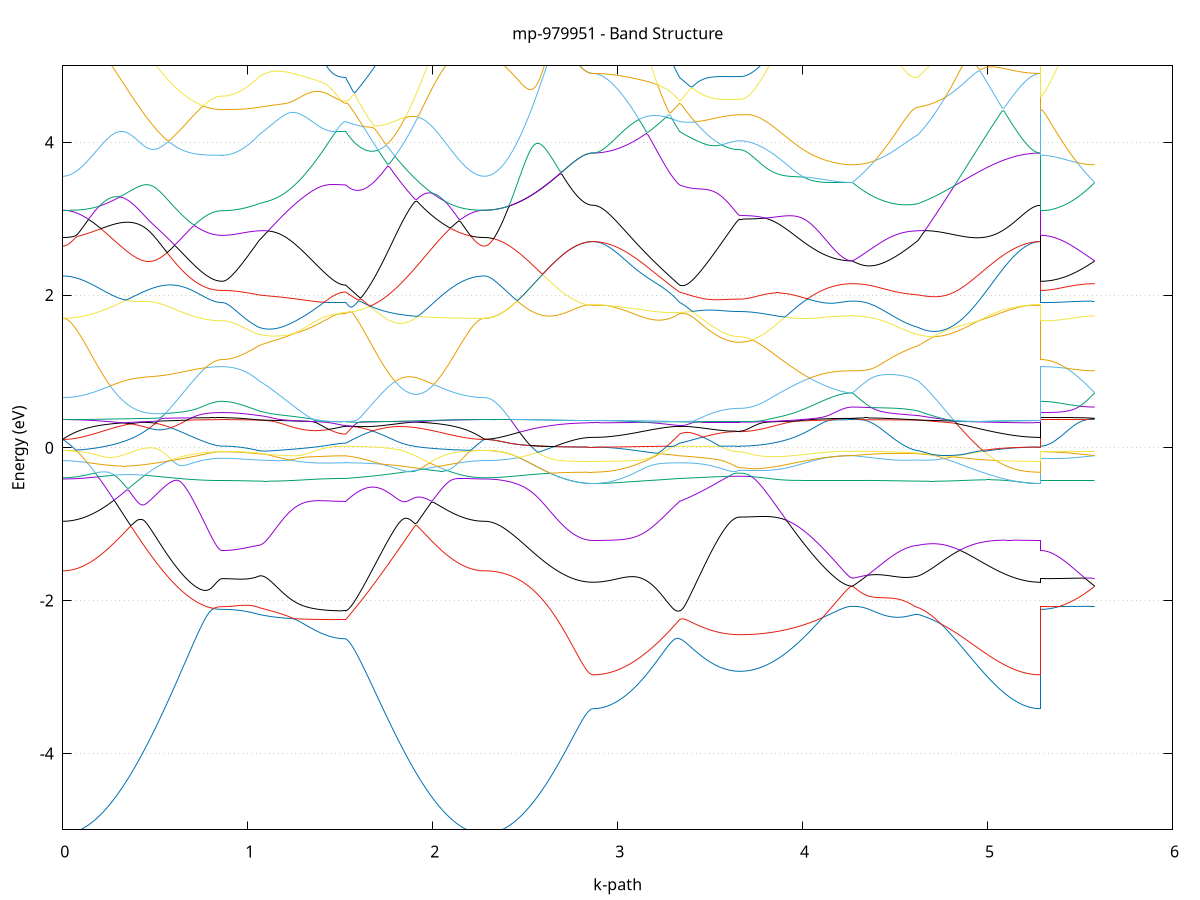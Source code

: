 set title 'mp-979951 - Band Structure'
set xlabel 'k-path'
set ylabel 'Energy (eV)'
set grid y
set yrange [-5:5]
set terminal png size 800,600
set output 'mp-979951_bands_gnuplot.png'
plot '-' using 1:2 with lines notitle, '-' using 1:2 with lines notitle, '-' using 1:2 with lines notitle, '-' using 1:2 with lines notitle, '-' using 1:2 with lines notitle, '-' using 1:2 with lines notitle, '-' using 1:2 with lines notitle, '-' using 1:2 with lines notitle, '-' using 1:2 with lines notitle, '-' using 1:2 with lines notitle, '-' using 1:2 with lines notitle, '-' using 1:2 with lines notitle, '-' using 1:2 with lines notitle, '-' using 1:2 with lines notitle, '-' using 1:2 with lines notitle, '-' using 1:2 with lines notitle, '-' using 1:2 with lines notitle, '-' using 1:2 with lines notitle, '-' using 1:2 with lines notitle, '-' using 1:2 with lines notitle, '-' using 1:2 with lines notitle, '-' using 1:2 with lines notitle, '-' using 1:2 with lines notitle, '-' using 1:2 with lines notitle, '-' using 1:2 with lines notitle, '-' using 1:2 with lines notitle, '-' using 1:2 with lines notitle, '-' using 1:2 with lines notitle, '-' using 1:2 with lines notitle, '-' using 1:2 with lines notitle, '-' using 1:2 with lines notitle, '-' using 1:2 with lines notitle, '-' using 1:2 with lines notitle, '-' using 1:2 with lines notitle, '-' using 1:2 with lines notitle, '-' using 1:2 with lines notitle, '-' using 1:2 with lines notitle, '-' using 1:2 with lines notitle, '-' using 1:2 with lines notitle, '-' using 1:2 with lines notitle, '-' using 1:2 with lines notitle, '-' using 1:2 with lines notitle, '-' using 1:2 with lines notitle, '-' using 1:2 with lines notitle, '-' using 1:2 with lines notitle, '-' using 1:2 with lines notitle, '-' using 1:2 with lines notitle, '-' using 1:2 with lines notitle
0.000000 -43.797222
0.009904 -43.797122
0.019808 -43.797222
0.029712 -43.797222
0.039617 -43.797222
0.049521 -43.797222
0.059425 -43.797222
0.069329 -43.797222
0.079233 -43.797222
0.089137 -43.797222
0.099041 -43.797222
0.108946 -43.797222
0.118850 -43.797222
0.128754 -43.797222
0.138658 -43.797222
0.148562 -43.797222
0.158466 -43.797222
0.168370 -43.797222
0.178275 -43.797222
0.188179 -43.797222
0.198083 -43.797222
0.207987 -43.797222
0.217891 -43.797222
0.227795 -43.797222
0.237699 -43.797222
0.247603 -43.797222
0.257508 -43.797222
0.267412 -43.797122
0.277316 -43.797122
0.287220 -43.797222
0.297124 -43.797122
0.307028 -43.797122
0.316932 -43.797122
0.326837 -43.797122
0.336741 -43.797122
0.346645 -43.797122
0.356549 -43.797122
0.366453 -43.797122
0.376357 -43.797122
0.386261 -43.797122
0.396166 -43.797122
0.406070 -43.797122
0.415974 -43.797122
0.425878 -43.797122
0.435782 -43.797122
0.445686 -43.797122
0.455590 -43.797022
0.465495 -43.797122
0.475399 -43.797022
0.485303 -43.797022
0.495207 -43.797022
0.505111 -43.797022
0.515015 -43.797022
0.524919 -43.797022
0.534823 -43.797022
0.544728 -43.797022
0.554632 -43.797022
0.564536 -43.797022
0.574440 -43.797022
0.584344 -43.797022
0.594248 -43.797022
0.604152 -43.796922
0.614057 -43.796922
0.623961 -43.796922
0.633865 -43.796922
0.643769 -43.796922
0.653673 -43.796922
0.663577 -43.796922
0.673481 -43.796922
0.683386 -43.796922
0.693290 -43.796922
0.703194 -43.796922
0.713098 -43.796922
0.723002 -43.796822
0.732906 -43.796822
0.742810 -43.796922
0.752715 -43.796922
0.762619 -43.796922
0.772523 -43.796922
0.782427 -43.796822
0.792331 -43.796922
0.802235 -43.796922
0.812139 -43.796922
0.822043 -43.796922
0.831948 -43.796922
0.841852 -43.796922
0.851756 -43.796922
0.861660 -43.796922
0.861660 -43.796822
0.871648 -43.796922
0.881635 -43.796922
0.891623 -43.796922
0.901610 -43.796922
0.911597 -43.796922
0.921585 -43.796822
0.931572 -43.796822
0.941560 -43.796922
0.951547 -43.796922
0.961535 -43.796922
0.971522 -43.796922
0.981510 -43.796922
0.991497 -43.796822
1.001485 -43.796922
1.011472 -43.796922
1.021460 -43.796922
1.031447 -43.796922
1.041435 -43.796922
1.051422 -43.796922
1.061410 -43.796922
1.061410 -43.796922
1.071368 -43.796922
1.081326 -43.796922
1.091285 -43.796922
1.101243 -43.796922
1.111201 -43.797022
1.121160 -43.797022
1.131118 -43.797022
1.141076 -43.797022
1.151035 -43.797022
1.160993 -43.796922
1.170951 -43.797022
1.180910 -43.796922
1.190868 -43.797022
1.200826 -43.797022
1.210785 -43.797022
1.220743 -43.797022
1.230701 -43.797022
1.240660 -43.797022
1.250618 -43.797022
1.260576 -43.797022
1.270535 -43.797122
1.280493 -43.797022
1.290451 -43.797022
1.300410 -43.797122
1.310368 -43.797122
1.320326 -43.797122
1.330285 -43.797022
1.340243 -43.797122
1.350201 -43.797122
1.360159 -43.797122
1.370118 -43.797122
1.380076 -43.797122
1.390034 -43.797122
1.399993 -43.797122
1.409951 -43.797122
1.419909 -43.797122
1.429868 -43.797122
1.439826 -43.797122
1.449784 -43.797122
1.459743 -43.797122
1.469701 -43.797122
1.479659 -43.797122
1.489618 -43.797122
1.499576 -43.797122
1.509534 -43.797122
1.519493 -43.797122
1.529451 -43.797122
1.529451 -43.797122
1.539326 -43.797122
1.549202 -43.797122
1.559077 -43.797122
1.568953 -43.797122
1.578828 -43.797122
1.588703 -43.797122
1.598579 -43.797122
1.608454 -43.797122
1.618330 -43.797122
1.628205 -43.797122
1.638080 -43.797122
1.647956 -43.797122
1.657831 -43.797122
1.667707 -43.797122
1.677582 -43.797122
1.687457 -43.797122
1.697333 -43.797122
1.707208 -43.797122
1.717084 -43.797122
1.726959 -43.797122
1.736834 -43.797122
1.746710 -43.797122
1.756585 -43.797122
1.766461 -43.797122
1.776336 -43.797122
1.786211 -43.797122
1.796087 -43.797122
1.805962 -43.797122
1.815837 -43.797122
1.825713 -43.797122
1.835588 -43.797122
1.845464 -43.797122
1.855339 -43.797122
1.865214 -43.797122
1.875090 -43.797122
1.884965 -43.797122
1.894841 -43.797122
1.904716 -43.797122
1.914591 -43.797122
1.924467 -43.797122
1.934342 -43.797122
1.944218 -43.797122
1.954093 -43.797122
1.963968 -43.797222
1.973844 -43.797222
1.983719 -43.797222
1.993595 -43.797222
2.003470 -43.797222
2.013345 -43.797222
2.023221 -43.797222
2.033096 -43.797222
2.042972 -43.797222
2.052847 -43.797222
2.062722 -43.797222
2.072598 -43.797222
2.082473 -43.797222
2.092349 -43.797222
2.102224 -43.797222
2.112099 -43.797222
2.121975 -43.797222
2.131850 -43.797222
2.141726 -43.797222
2.151601 -43.797222
2.161476 -43.797222
2.171352 -43.797222
2.181227 -43.797222
2.191102 -43.797222
2.200978 -43.797222
2.210853 -43.797222
2.220729 -43.797222
2.230604 -43.797222
2.240479 -43.797222
2.250355 -43.797222
2.260230 -43.797222
2.270106 -43.797222
2.279981 -43.797222
2.279981 -43.797222
2.289925 -43.797222
2.299870 -43.797222
2.309814 -43.797222
2.319758 -43.797222
2.329703 -43.797222
2.339647 -43.797222
2.349591 -43.797222
2.359535 -43.797222
2.369480 -43.797222
2.379424 -43.797222
2.389368 -43.797322
2.399313 -43.797322
2.409257 -43.797322
2.419201 -43.797322
2.429145 -43.797322
2.439090 -43.797322
2.449034 -43.797322
2.458978 -43.797322
2.468923 -43.797322
2.478867 -43.797322
2.488811 -43.797222
2.498756 -43.797322
2.508700 -43.797322
2.518644 -43.797322
2.528588 -43.797222
2.538533 -43.797222
2.548477 -43.797322
2.558421 -43.797322
2.568366 -43.797322
2.578310 -43.797222
2.588254 -43.797222
2.598198 -43.797222
2.608143 -43.797322
2.618087 -43.797322
2.628031 -43.797322
2.637976 -43.797322
2.647920 -43.797322
2.657864 -43.797222
2.667809 -43.797322
2.677753 -43.797322
2.687697 -43.797322
2.697641 -43.797322
2.707586 -43.797222
2.717530 -43.797322
2.727474 -43.797322
2.737419 -43.797322
2.747363 -43.797322
2.757307 -43.797322
2.767251 -43.797322
2.777196 -43.797322
2.787140 -43.797322
2.797084 -43.797322
2.807029 -43.797322
2.816973 -43.797322
2.826917 -43.797322
2.836862 -43.797322
2.846806 -43.797322
2.856750 -43.797322
2.866694 -43.797322
2.866694 -43.797322
2.876653 -43.797322
2.886611 -43.797322
2.896569 -43.797322
2.906528 -43.797322
2.916486 -43.797322
2.926444 -43.797322
2.936403 -43.797322
2.946361 -43.797322
2.956319 -43.797322
2.966278 -43.797322
2.976236 -43.797322
2.986194 -43.797322
2.996153 -43.797322
3.006111 -43.797322
3.016069 -43.797322
3.026028 -43.797322
3.035986 -43.797322
3.045944 -43.797322
3.055903 -43.797322
3.065861 -43.797322
3.075819 -43.797222
3.085778 -43.797222
3.095736 -43.797222
3.105694 -43.797222
3.115653 -43.797222
3.125611 -43.797222
3.135569 -43.797222
3.145528 -43.797222
3.155486 -43.797222
3.165444 -43.797222
3.175403 -43.797222
3.185361 -43.797222
3.195319 -43.797222
3.205278 -43.797222
3.215236 -43.797222
3.225194 -43.797122
3.235153 -43.797122
3.245111 -43.797222
3.255069 -43.797122
3.265027 -43.797122
3.274986 -43.797122
3.284944 -43.797222
3.294902 -43.797122
3.304861 -43.797122
3.314819 -43.797122
3.324777 -43.797022
3.334736 -43.797122
3.334736 -43.797122
3.344602 -43.797122
3.354468 -43.797022
3.364335 -43.797122
3.374201 -43.797122
3.384067 -43.797122
3.393934 -43.797122
3.403800 -43.797122
3.413666 -43.797122
3.423533 -43.797122
3.433399 -43.797122
3.443265 -43.797122
3.453132 -43.797122
3.462998 -43.797022
3.472864 -43.797122
3.482731 -43.797122
3.492597 -43.797122
3.502463 -43.797122
3.512330 -43.797122
3.522196 -43.797122
3.532062 -43.797122
3.541929 -43.797122
3.551795 -43.797122
3.561661 -43.797122
3.571528 -43.797122
3.581394 -43.797122
3.591260 -43.797122
3.601127 -43.797122
3.610993 -43.797022
3.620859 -43.797122
3.630726 -43.797122
3.640592 -43.797122
3.650458 -43.797122
3.660325 -43.797122
3.660325 -43.797122
3.670313 -43.797122
3.680301 -43.797122
3.690289 -43.797122
3.700278 -43.797122
3.710266 -43.797122
3.720254 -43.797122
3.730243 -43.797122
3.740231 -43.797122
3.750219 -43.797122
3.760208 -43.797122
3.770196 -43.797122
3.780184 -43.797122
3.790172 -43.797022
3.800161 -43.797022
3.810149 -43.797122
3.820137 -43.797122
3.830126 -43.797122
3.840114 -43.797122
3.850102 -43.797022
3.860090 -43.797122
3.870079 -43.797022
3.880067 -43.797022
3.890055 -43.797022
3.900044 -43.797022
3.910032 -43.797022
3.920020 -43.797022
3.930008 -43.797022
3.939997 -43.797022
3.949985 -43.797022
3.959973 -43.797022
3.969962 -43.797022
3.979950 -43.797022
3.989938 -43.797022
3.999926 -43.797022
4.009915 -43.797022
4.019903 -43.797022
4.029891 -43.797022
4.039880 -43.797022
4.049868 -43.796922
4.059856 -43.796922
4.069845 -43.796922
4.079833 -43.796922
4.089821 -43.796922
4.099809 -43.796922
4.109798 -43.796922
4.119786 -43.796922
4.129774 -43.796922
4.139763 -43.796922
4.149751 -43.796922
4.159739 -43.796922
4.169727 -43.796922
4.179716 -43.796822
4.189704 -43.796922
4.199692 -43.796922
4.209681 -43.796922
4.219669 -43.796822
4.229657 -43.796822
4.239645 -43.796922
4.249634 -43.796922
4.259622 -43.796922
4.269610 -43.796822
4.269610 -43.796822
4.279469 -43.796822
4.289327 -43.796822
4.299186 -43.796922
4.309044 -43.796822
4.318903 -43.796922
4.328761 -43.796822
4.338620 -43.796922
4.348478 -43.796922
4.358337 -43.796822
4.368195 -43.796822
4.378054 -43.796822
4.387912 -43.796822
4.397771 -43.796922
4.407629 -43.796922
4.417488 -43.796922
4.427346 -43.796922
4.437205 -43.796922
4.447063 -43.796922
4.456922 -43.796922
4.466780 -43.796922
4.476639 -43.796822
4.486497 -43.796922
4.496356 -43.796922
4.506214 -43.796922
4.516073 -43.796922
4.525931 -43.796822
4.535790 -43.796922
4.545648 -43.796922
4.555507 -43.796922
4.565365 -43.796922
4.575224 -43.796922
4.585082 -43.796922
4.594941 -43.796922
4.604799 -43.796922
4.614658 -43.796922
4.624516 -43.796922
4.624516 -43.796922
4.634395 -43.796922
4.644275 -43.796922
4.654154 -43.796922
4.664033 -43.796922
4.673912 -43.796922
4.683792 -43.796922
4.693671 -43.796922
4.703550 -43.796922
4.713429 -43.797022
4.723309 -43.797022
4.733188 -43.797022
4.743067 -43.797022
4.752946 -43.797022
4.762826 -43.797022
4.772705 -43.797022
4.782584 -43.797022
4.792463 -43.797022
4.802343 -43.797022
4.812222 -43.797122
4.822101 -43.797122
4.831980 -43.797122
4.841860 -43.797122
4.851739 -43.797122
4.861618 -43.797122
4.871498 -43.797122
4.881377 -43.797122
4.891256 -43.797122
4.901135 -43.797122
4.911015 -43.797122
4.920894 -43.797122
4.930773 -43.797222
4.940652 -43.797122
4.950532 -43.797122
4.960411 -43.797222
4.970290 -43.797222
4.980169 -43.797222
4.990049 -43.797122
4.999928 -43.797222
5.009807 -43.797222
5.019686 -43.797122
5.029566 -43.797222
5.039445 -43.797222
5.049324 -43.797222
5.059203 -43.797222
5.069083 -43.797222
5.078962 -43.797322
5.088841 -43.797322
5.098720 -43.797222
5.108600 -43.797322
5.118479 -43.797322
5.128358 -43.797322
5.138238 -43.797322
5.148117 -43.797322
5.157996 -43.797322
5.167875 -43.797322
5.177755 -43.797322
5.187634 -43.797222
5.197513 -43.797322
5.207392 -43.797322
5.217272 -43.797322
5.227151 -43.797322
5.237030 -43.797322
5.246909 -43.797322
5.256789 -43.797322
5.266668 -43.797322
5.276547 -43.797322
5.286426 -43.797322
5.286426 -43.796922
5.296205 -43.796922
5.305984 -43.796822
5.315762 -43.796822
5.325541 -43.796822
5.335319 -43.796922
5.345098 -43.796922
5.354876 -43.796822
5.364655 -43.796922
5.374433 -43.796922
5.384212 -43.796822
5.393991 -43.796822
5.403769 -43.796922
5.413548 -43.796822
5.423326 -43.796922
5.433105 -43.796922
5.442883 -43.796822
5.452662 -43.796922
5.462440 -43.796822
5.472219 -43.796822
5.481998 -43.796822
5.491776 -43.796822
5.501555 -43.796822
5.511333 -43.796822
5.521112 -43.796922
5.530890 -43.796822
5.540669 -43.796922
5.550447 -43.796822
5.560226 -43.796822
5.570005 -43.796922
5.579783 -43.796822
e
0.000000 -22.651922
0.009904 -22.651922
0.019808 -22.651922
0.029712 -22.652022
0.039617 -22.652122
0.049521 -22.652222
0.059425 -22.652422
0.069329 -22.652522
0.079233 -22.652822
0.089137 -22.653022
0.099041 -22.653322
0.108946 -22.653622
0.118850 -22.654022
0.128754 -22.654422
0.138658 -22.654822
0.148562 -22.655322
0.158466 -22.655822
0.168370 -22.656422
0.178275 -22.657022
0.188179 -22.657622
0.198083 -22.658322
0.207987 -22.659022
0.217891 -22.659822
0.227795 -22.660622
0.237699 -22.661422
0.247603 -22.662322
0.257508 -22.663222
0.267412 -22.664122
0.277316 -22.665122
0.287220 -22.666122
0.297124 -22.667122
0.307028 -22.668122
0.316932 -22.669222
0.326837 -22.670322
0.336741 -22.671422
0.346645 -22.672522
0.356549 -22.673622
0.366453 -22.674822
0.376357 -22.675922
0.386261 -22.677122
0.396166 -22.678322
0.406070 -22.679422
0.415974 -22.680622
0.425878 -22.681822
0.435782 -22.683022
0.445686 -22.684222
0.455590 -22.685422
0.465495 -22.686522
0.475399 -22.687722
0.485303 -22.688922
0.495207 -22.690022
0.505111 -22.691222
0.515015 -22.692322
0.524919 -22.693422
0.534823 -22.694522
0.544728 -22.695622
0.554632 -22.696722
0.564536 -22.697722
0.574440 -22.698822
0.584344 -22.699822
0.594248 -22.700722
0.604152 -22.701722
0.614057 -22.702622
0.623961 -22.703522
0.633865 -22.704422
0.643769 -22.705222
0.653673 -22.706122
0.663577 -22.706822
0.673481 -22.707622
0.683386 -22.708322
0.693290 -22.709022
0.703194 -22.709622
0.713098 -22.710222
0.723002 -22.710822
0.732906 -22.711422
0.742810 -22.711922
0.752715 -22.712322
0.762619 -22.712822
0.772523 -22.713122
0.782427 -22.713522
0.792331 -22.713822
0.802235 -22.714122
0.812139 -22.714322
0.822043 -22.714522
0.831948 -22.714622
0.841852 -22.714722
0.851756 -22.714822
0.861660 -22.714822
0.861660 -22.714822
0.871648 -22.714722
0.881635 -22.714522
0.891623 -22.714122
0.901610 -22.713622
0.911597 -22.712922
0.921585 -22.712122
0.931572 -22.711122
0.941560 -22.709922
0.951547 -22.708722
0.961535 -22.707222
0.971522 -22.705722
0.981510 -22.704022
0.991497 -22.702122
1.001485 -22.700122
1.011472 -22.698022
1.021460 -22.695822
1.031447 -22.693422
1.041435 -22.690922
1.051422 -22.688322
1.061410 -22.685622
1.061410 -22.685622
1.071368 -22.683622
1.081326 -22.681522
1.091285 -22.679322
1.101243 -22.677122
1.111201 -22.674822
1.121160 -22.672522
1.131118 -22.670122
1.141076 -22.667622
1.151035 -22.665122
1.160993 -22.662522
1.170951 -22.659922
1.180910 -22.657322
1.190868 -22.654622
1.200826 -22.651822
1.210785 -22.649022
1.220743 -22.647222
1.230701 -22.646222
1.240660 -22.645122
1.250618 -22.644022
1.260576 -22.642722
1.270535 -22.641522
1.280493 -22.640122
1.290451 -22.638822
1.300410 -22.637322
1.310368 -22.635822
1.320326 -22.634322
1.330285 -22.632722
1.340243 -22.631022
1.350201 -22.629322
1.360159 -22.627622
1.370118 -22.625822
1.380076 -22.624022
1.390034 -22.622122
1.399993 -22.620222
1.409951 -22.618322
1.419909 -22.616322
1.429868 -22.614322
1.439826 -22.612322
1.449784 -22.610322
1.459743 -22.608222
1.469701 -22.606222
1.479659 -22.604122
1.489618 -22.602122
1.499576 -22.600122
1.509534 -22.598222
1.519493 -22.596622
1.529451 -22.595922
1.529451 -22.595922
1.539326 -22.593622
1.549202 -22.591222
1.559077 -22.588922
1.568953 -22.589822
1.578828 -22.592022
1.588703 -22.594122
1.598579 -22.596222
1.608454 -22.598322
1.618330 -22.600322
1.628205 -22.602322
1.638080 -22.604322
1.647956 -22.606322
1.657831 -22.608322
1.667707 -22.610222
1.677582 -22.612122
1.687457 -22.613922
1.697333 -22.615722
1.707208 -22.617522
1.717084 -22.619222
1.726959 -22.620922
1.736834 -22.622622
1.746710 -22.624222
1.756585 -22.625822
1.766461 -22.627422
1.776336 -22.628922
1.786211 -22.630322
1.796087 -22.631822
1.805962 -22.633122
1.815837 -22.634522
1.825713 -22.635822
1.835588 -22.637022
1.845464 -22.638222
1.855339 -22.639322
1.865214 -22.640522
1.875090 -22.641522
1.884965 -22.642522
1.894841 -22.643522
1.904716 -22.644422
1.914591 -22.645322
1.924467 -22.646122
1.934342 -22.646922
1.944218 -22.647622
1.954093 -22.648322
1.963968 -22.648922
1.973844 -22.649522
1.983719 -22.650122
1.993595 -22.650622
2.003470 -22.651022
2.013345 -22.651422
2.023221 -22.651822
2.033096 -22.652122
2.042972 -22.652422
2.052847 -22.652622
2.062722 -22.652922
2.072598 -22.653022
2.082473 -22.653122
2.092349 -22.653222
2.102224 -22.653322
2.112099 -22.653322
2.121975 -22.653322
2.131850 -22.653322
2.141726 -22.653222
2.151601 -22.653122
2.161476 -22.653022
2.171352 -22.652922
2.181227 -22.652822
2.191102 -22.652722
2.200978 -22.652522
2.210853 -22.652422
2.220729 -22.652322
2.230604 -22.652222
2.240479 -22.652122
2.250355 -22.652022
2.260230 -22.651922
2.270106 -22.651922
2.279981 -22.651922
2.279981 -22.651922
2.289925 -22.651822
2.299870 -22.651722
2.309814 -22.651422
2.319758 -22.651122
2.329703 -22.650622
2.339647 -22.650122
2.349591 -22.649522
2.359535 -22.648722
2.369480 -22.647922
2.379424 -22.647022
2.389368 -22.646022
2.399313 -22.644922
2.409257 -22.643722
2.419201 -22.642422
2.429145 -22.641022
2.439090 -22.639522
2.449034 -22.637922
2.458978 -22.636322
2.468923 -22.634522
2.478867 -22.633222
2.488811 -22.634322
2.498756 -22.635522
2.508700 -22.636622
2.518644 -22.637722
2.528588 -22.638822
2.538533 -22.639922
2.548477 -22.641122
2.558421 -22.642222
2.568366 -22.643322
2.578310 -22.644322
2.588254 -22.645422
2.598198 -22.646522
2.608143 -22.647522
2.618087 -22.648522
2.628031 -22.649522
2.637976 -22.650422
2.647920 -22.651422
2.657864 -22.652322
2.667809 -22.653122
2.677753 -22.654022
2.687697 -22.654722
2.697641 -22.655522
2.707586 -22.656222
2.717530 -22.656922
2.727474 -22.657622
2.737419 -22.658222
2.747363 -22.658722
2.757307 -22.659322
2.767251 -22.659722
2.777196 -22.660222
2.787140 -22.660622
2.797084 -22.660922
2.807029 -22.661222
2.816973 -22.661522
2.826917 -22.661722
2.836862 -22.661922
2.846806 -22.662022
2.856750 -22.662022
2.866694 -22.662122
2.866694 -22.662122
2.876653 -22.662022
2.886611 -22.661922
2.896569 -22.661822
2.906528 -22.661522
2.916486 -22.661222
2.926444 -22.660822
2.936403 -22.660422
2.946361 -22.659822
2.956319 -22.659322
2.966278 -22.658622
2.976236 -22.657922
2.986194 -22.657122
2.996153 -22.656222
3.006111 -22.655322
3.016069 -22.654322
3.026028 -22.653322
3.035986 -22.652222
3.045944 -22.651022
3.055903 -22.649822
3.065861 -22.648522
3.075819 -22.647122
3.085778 -22.645722
3.095736 -22.644222
3.105694 -22.642722
3.115653 -22.641122
3.125611 -22.639522
3.135569 -22.637822
3.145528 -22.636122
3.155486 -22.634322
3.165444 -22.632522
3.175403 -22.630622
3.185361 -22.628722
3.195319 -22.626722
3.205278 -22.624722
3.215236 -22.622722
3.225194 -22.620622
3.235153 -22.618522
3.245111 -22.616422
3.255069 -22.614222
3.265027 -22.612022
3.274986 -22.609722
3.284944 -22.607522
3.294902 -22.605222
3.304861 -22.602922
3.314819 -22.600622
3.324777 -22.598322
3.334736 -22.595922
3.334736 -22.595922
3.344602 -22.594922
3.354468 -22.593822
3.364335 -22.592722
3.374201 -22.591622
3.384067 -22.590522
3.393934 -22.590222
3.403800 -22.591722
3.413666 -22.593222
3.423533 -22.594722
3.433399 -22.596322
3.443265 -22.597822
3.453132 -22.599322
3.462998 -22.600722
3.472864 -22.602122
3.482731 -22.603422
3.492597 -22.604722
3.502463 -22.605922
3.512330 -22.607122
3.522196 -22.608222
3.532062 -22.609222
3.541929 -22.610122
3.551795 -22.611022
3.561661 -22.611822
3.571528 -22.612522
3.581394 -22.613222
3.591260 -22.613822
3.601127 -22.614322
3.610993 -22.614722
3.620859 -22.615122
3.630726 -22.615322
3.640592 -22.615522
3.650458 -22.615622
3.660325 -22.615722
3.660325 -22.615722
3.670313 -22.615822
3.680301 -22.616022
3.690289 -22.616422
3.700278 -22.617022
3.710266 -22.617822
3.720254 -22.618722
3.730243 -22.619822
3.740231 -22.621022
3.750219 -22.622422
3.760208 -22.624022
3.770196 -22.625622
3.780184 -22.627422
3.790172 -22.629422
3.800161 -22.631422
3.810149 -22.633522
3.820137 -22.635722
3.830126 -22.637922
3.840114 -22.640222
3.850102 -22.642622
3.860090 -22.645022
3.870079 -22.647422
3.880067 -22.649822
3.890055 -22.652222
3.900044 -22.654722
3.910032 -22.657122
3.920020 -22.659522
3.930008 -22.661922
3.939997 -22.664322
3.949985 -22.666622
3.959973 -22.668922
3.969962 -22.671222
3.979950 -22.673422
3.989938 -22.675622
3.999926 -22.677822
4.009915 -22.679822
4.019903 -22.681922
4.029891 -22.683822
4.039880 -22.685722
4.049868 -22.687522
4.059856 -22.689322
4.069845 -22.691022
4.079833 -22.692622
4.089821 -22.694222
4.099809 -22.695722
4.109798 -22.697122
4.119786 -22.698422
4.129774 -22.699622
4.139763 -22.700822
4.149751 -22.701922
4.159739 -22.702922
4.169727 -22.703822
4.179716 -22.704622
4.189704 -22.705422
4.199692 -22.706122
4.209681 -22.706622
4.219669 -22.707122
4.229657 -22.707522
4.239645 -22.707822
4.249634 -22.708022
4.259622 -22.708222
4.269610 -22.708222
4.269610 -22.708222
4.279469 -22.708222
4.289327 -22.708222
4.299186 -22.708222
4.309044 -22.708222
4.318903 -22.708222
4.328761 -22.708122
4.338620 -22.708122
4.348478 -22.708022
4.358337 -22.707922
4.368195 -22.707722
4.378054 -22.707622
4.387912 -22.707322
4.397771 -22.707122
4.407629 -22.706822
4.417488 -22.706422
4.427346 -22.706022
4.437205 -22.705522
4.447063 -22.705022
4.456922 -22.704522
4.466780 -22.703822
4.476639 -22.703122
4.486497 -22.702422
4.496356 -22.701622
4.506214 -22.700722
4.516073 -22.699722
4.525931 -22.698722
4.535790 -22.697722
4.545648 -22.696522
4.555507 -22.695422
4.565365 -22.694122
4.575224 -22.692822
4.585082 -22.691522
4.594941 -22.690022
4.604799 -22.688622
4.614658 -22.687122
4.624516 -22.685622
4.624516 -22.685622
4.634395 -22.682722
4.644275 -22.679822
4.654154 -22.676822
4.664033 -22.673722
4.673912 -22.670522
4.683792 -22.667222
4.693671 -22.663822
4.703550 -22.660322
4.713429 -22.656822
4.723309 -22.655822
4.733188 -22.656022
4.743067 -22.656122
4.752946 -22.656222
4.762826 -22.656322
4.772705 -22.656422
4.782584 -22.656622
4.792463 -22.656722
4.802343 -22.656822
4.812222 -22.656922
4.822101 -22.657022
4.831980 -22.657122
4.841860 -22.657222
4.851739 -22.657322
4.861618 -22.657422
4.871498 -22.657522
4.881377 -22.657722
4.891256 -22.657822
4.901135 -22.657922
4.911015 -22.658022
4.920894 -22.658122
4.930773 -22.658222
4.940652 -22.658422
4.950532 -22.658522
4.960411 -22.658622
4.970290 -22.658822
4.980169 -22.658922
4.990049 -22.659022
4.999928 -22.659222
5.009807 -22.659322
5.019686 -22.659522
5.029566 -22.659622
5.039445 -22.659722
5.049324 -22.659922
5.059203 -22.660022
5.069083 -22.660222
5.078962 -22.660322
5.088841 -22.660522
5.098720 -22.660622
5.108600 -22.660722
5.118479 -22.660822
5.128358 -22.661022
5.138238 -22.661122
5.148117 -22.661222
5.157996 -22.661322
5.167875 -22.661422
5.177755 -22.661522
5.187634 -22.661622
5.197513 -22.661722
5.207392 -22.661822
5.217272 -22.661822
5.227151 -22.661922
5.237030 -22.662022
5.246909 -22.662022
5.256789 -22.662022
5.266668 -22.662122
5.276547 -22.662122
5.286426 -22.662122
5.286426 -22.714822
5.296205 -22.714822
5.305984 -22.714822
5.315762 -22.714722
5.325541 -22.714622
5.335319 -22.714422
5.345098 -22.714322
5.354876 -22.714122
5.364655 -22.713822
5.374433 -22.713622
5.384212 -22.713322
5.393991 -22.713022
5.403769 -22.712722
5.413548 -22.712422
5.423326 -22.712122
5.433105 -22.711822
5.442883 -22.711422
5.452662 -22.711122
5.462440 -22.710722
5.472219 -22.710422
5.481998 -22.710122
5.491776 -22.709822
5.501555 -22.709522
5.511333 -22.709222
5.521112 -22.708922
5.530890 -22.708722
5.540669 -22.708622
5.550447 -22.708422
5.560226 -22.708322
5.570005 -22.708222
5.579783 -22.708222
e
0.000000 -22.619822
0.009904 -22.619822
0.019808 -22.619822
0.029712 -22.619722
0.039617 -22.619522
0.049521 -22.619422
0.059425 -22.619122
0.069329 -22.618922
0.079233 -22.618622
0.089137 -22.618222
0.099041 -22.617822
0.108946 -22.617322
0.118850 -22.616822
0.128754 -22.616222
0.138658 -22.615622
0.148562 -22.614922
0.158466 -22.614222
0.168370 -22.613422
0.178275 -22.612622
0.188179 -22.611622
0.198083 -22.610722
0.207987 -22.609722
0.217891 -22.608622
0.227795 -22.607422
0.237699 -22.606222
0.247603 -22.605022
0.257508 -22.603722
0.267412 -22.602322
0.277316 -22.600922
0.287220 -22.599422
0.297124 -22.597922
0.307028 -22.596422
0.316932 -22.594722
0.326837 -22.593122
0.336741 -22.591422
0.346645 -22.589622
0.356549 -22.587822
0.366453 -22.586022
0.376357 -22.584222
0.386261 -22.582222
0.396166 -22.580322
0.406070 -22.578322
0.415974 -22.576322
0.425878 -22.576622
0.435782 -22.578422
0.445686 -22.580222
0.455590 -22.582022
0.465495 -22.583722
0.475399 -22.585522
0.485303 -22.587222
0.495207 -22.588822
0.505111 -22.590522
0.515015 -22.592122
0.524919 -22.593622
0.534823 -22.595222
0.544728 -22.596722
0.554632 -22.598222
0.564536 -22.599622
0.574440 -22.601022
0.584344 -22.602422
0.594248 -22.603722
0.604152 -22.605922
0.614057 -22.609022
0.623961 -22.612022
0.633865 -22.615022
0.643769 -22.617822
0.653673 -22.620622
0.663577 -22.623222
0.673481 -22.625822
0.683386 -22.628222
0.693290 -22.630622
0.703194 -22.632822
0.713098 -22.634922
0.723002 -22.636922
0.732906 -22.638722
0.742810 -22.640522
0.752715 -22.642122
0.762619 -22.643522
0.772523 -22.644922
0.782427 -22.646122
0.792331 -22.647222
0.802235 -22.648122
0.812139 -22.648922
0.822043 -22.649522
0.831948 -22.650022
0.841852 -22.650422
0.851756 -22.650622
0.861660 -22.650722
0.861660 -22.650722
0.871648 -22.650722
0.881635 -22.650722
0.891623 -22.650822
0.901610 -22.650922
0.911597 -22.651122
0.921585 -22.651222
0.931572 -22.651422
0.941560 -22.651622
0.951547 -22.651822
0.961535 -22.652022
0.971522 -22.652222
0.981510 -22.652422
0.991497 -22.652722
1.001485 -22.652922
1.011472 -22.653122
1.021460 -22.653422
1.031447 -22.653622
1.041435 -22.653822
1.051422 -22.654022
1.061410 -22.654222
1.061410 -22.654222
1.071368 -22.654322
1.081326 -22.654322
1.091285 -22.654322
1.101243 -22.654222
1.111201 -22.654022
1.121160 -22.653722
1.131118 -22.653422
1.141076 -22.653022
1.151035 -22.652522
1.160993 -22.652022
1.170951 -22.651322
1.180910 -22.650622
1.190868 -22.649922
1.200826 -22.649122
1.210785 -22.648222
1.220743 -22.646222
1.230701 -22.643422
1.240660 -22.640622
1.250618 -22.637722
1.260576 -22.634822
1.270535 -22.631922
1.280493 -22.629022
1.290451 -22.626222
1.300410 -22.623322
1.310368 -22.620422
1.320326 -22.617622
1.330285 -22.614822
1.340243 -22.612122
1.350201 -22.609422
1.360159 -22.606822
1.370118 -22.604222
1.380076 -22.601722
1.390034 -22.599422
1.399993 -22.597122
1.409951 -22.594922
1.419909 -22.592822
1.429868 -22.590922
1.439826 -22.589122
1.449784 -22.587522
1.459743 -22.586122
1.469701 -22.584822
1.479659 -22.583722
1.489618 -22.584522
1.499576 -22.586422
1.509534 -22.588222
1.519493 -22.589722
1.529451 -22.590422
1.529451 -22.590422
1.539326 -22.588522
1.549202 -22.586722
1.559077 -22.587722
1.568953 -22.586522
1.578828 -22.584122
1.588703 -22.581822
1.598579 -22.579522
1.608454 -22.578422
1.618330 -22.577422
1.628205 -22.576422
1.638080 -22.575622
1.647956 -22.574822
1.657831 -22.574022
1.667707 -22.573322
1.677582 -22.572622
1.687457 -22.572022
1.697333 -22.571322
1.707208 -22.570722
1.717084 -22.570122
1.726959 -22.569422
1.736834 -22.568822
1.746710 -22.568122
1.756585 -22.567422
1.766461 -22.566822
1.776336 -22.566022
1.786211 -22.565322
1.796087 -22.564522
1.805962 -22.563722
1.815837 -22.562922
1.825713 -22.562022
1.835588 -22.561122
1.845464 -22.560222
1.855339 -22.562622
1.865214 -22.565022
1.875090 -22.567422
1.884965 -22.569722
1.894841 -22.572022
1.904716 -22.574222
1.914591 -22.576422
1.924467 -22.578622
1.934342 -22.580722
1.944218 -22.582822
1.954093 -22.584822
1.963968 -22.586822
1.973844 -22.588722
1.983719 -22.590622
1.993595 -22.592422
2.003470 -22.594222
2.013345 -22.595922
2.023221 -22.597622
2.033096 -22.599222
2.042972 -22.600822
2.052847 -22.602322
2.062722 -22.603822
2.072598 -22.605222
2.082473 -22.606522
2.092349 -22.607822
2.102224 -22.609022
2.112099 -22.610222
2.121975 -22.611222
2.131850 -22.612322
2.141726 -22.613222
2.151601 -22.614122
2.161476 -22.615022
2.171352 -22.615822
2.181227 -22.616522
2.191102 -22.617122
2.200978 -22.617722
2.210853 -22.618222
2.220729 -22.618622
2.230604 -22.619022
2.240479 -22.619322
2.250355 -22.619522
2.260230 -22.619722
2.270106 -22.619822
2.279981 -22.619822
2.279981 -22.619822
2.289925 -22.619922
2.299870 -22.620022
2.309814 -22.620222
2.319758 -22.620522
2.329703 -22.620922
2.339647 -22.621322
2.349591 -22.621822
2.359535 -22.622422
2.369480 -22.623022
2.379424 -22.623722
2.389368 -22.624522
2.399313 -22.625322
2.409257 -22.626222
2.419201 -22.627122
2.429145 -22.628122
2.439090 -22.629022
2.449034 -22.630122
2.458978 -22.631122
2.468923 -22.632222
2.478867 -22.633222
2.488811 -22.634322
2.498756 -22.635522
2.508700 -22.636622
2.518644 -22.637722
2.528588 -22.638822
2.538533 -22.639922
2.548477 -22.641122
2.558421 -22.642222
2.568366 -22.643322
2.578310 -22.644322
2.588254 -22.645422
2.598198 -22.646522
2.608143 -22.647522
2.618087 -22.648522
2.628031 -22.649522
2.637976 -22.650422
2.647920 -22.651422
2.657864 -22.652322
2.667809 -22.653122
2.677753 -22.654022
2.687697 -22.654722
2.697641 -22.655522
2.707586 -22.656222
2.717530 -22.656922
2.727474 -22.657622
2.737419 -22.658222
2.747363 -22.658722
2.757307 -22.659322
2.767251 -22.659722
2.777196 -22.660222
2.787140 -22.660622
2.797084 -22.660922
2.807029 -22.661222
2.816973 -22.661522
2.826917 -22.661722
2.836862 -22.661922
2.846806 -22.662022
2.856750 -22.662022
2.866694 -22.662122
2.866694 -22.662122
2.876653 -22.662022
2.886611 -22.661922
2.896569 -22.661722
2.906528 -22.661422
2.916486 -22.661122
2.926444 -22.660622
2.936403 -22.660122
2.946361 -22.659522
2.956319 -22.658822
2.966278 -22.658022
2.976236 -22.657222
2.986194 -22.656222
2.996153 -22.655222
3.006111 -22.654222
3.016069 -22.653022
3.026028 -22.651822
3.035986 -22.650522
3.045944 -22.649122
3.055903 -22.647722
3.065861 -22.646222
3.075819 -22.644622
3.085778 -22.643022
3.095736 -22.641322
3.105694 -22.639522
3.115653 -22.637722
3.125611 -22.635922
3.135569 -22.633922
3.145528 -22.632022
3.155486 -22.629922
3.165444 -22.627922
3.175403 -22.625722
3.185361 -22.623622
3.195319 -22.621422
3.205278 -22.619222
3.215236 -22.616922
3.225194 -22.614722
3.235153 -22.612422
3.245111 -22.610122
3.255069 -22.607822
3.265027 -22.605522
3.274986 -22.603222
3.284944 -22.601022
3.294902 -22.598722
3.304861 -22.596622
3.314819 -22.594422
3.324777 -22.592422
3.334736 -22.590422
3.334736 -22.590422
3.344602 -22.589622
3.354468 -22.588822
3.364335 -22.588222
3.374201 -22.588122
3.384067 -22.588922
3.393934 -22.589322
3.403800 -22.588122
3.413666 -22.586922
3.423533 -22.585622
3.433399 -22.584422
3.443265 -22.583122
3.453132 -22.581822
3.462998 -22.580522
3.472864 -22.579222
3.482731 -22.577922
3.492597 -22.576622
3.502463 -22.575222
3.512330 -22.573922
3.522196 -22.572622
3.532062 -22.571422
3.541929 -22.570522
3.551795 -22.569722
3.561661 -22.568922
3.571528 -22.568222
3.581394 -22.567522
3.591260 -22.566922
3.601127 -22.566422
3.610993 -22.565922
3.620859 -22.565522
3.630726 -22.565222
3.640592 -22.565022
3.650458 -22.564922
3.660325 -22.564822
3.660325 -22.564822
3.670313 -22.564922
3.680301 -22.565222
3.690289 -22.565722
3.700278 -22.566322
3.710266 -22.567022
3.720254 -22.568322
3.730243 -22.570422
3.740231 -22.572722
3.750219 -22.575122
3.760208 -22.577522
3.770196 -22.580022
3.780184 -22.582522
3.790172 -22.585122
3.800161 -22.587722
3.810149 -22.590222
3.820137 -22.592822
3.830126 -22.595322
3.840114 -22.597922
3.850102 -22.600422
3.860090 -22.602922
3.870079 -22.605422
3.880067 -22.607822
3.890055 -22.610222
3.900044 -22.612622
3.910032 -22.614922
3.920020 -22.617222
3.930008 -22.619422
3.939997 -22.621622
3.949985 -22.623722
3.959973 -22.625822
3.969962 -22.627822
3.979950 -22.629822
3.989938 -22.631822
3.999926 -22.633622
4.009915 -22.635422
4.019903 -22.637222
4.029891 -22.638922
4.039880 -22.640522
4.049868 -22.642122
4.059856 -22.643622
4.069845 -22.645022
4.079833 -22.646422
4.089821 -22.647722
4.099809 -22.648922
4.109798 -22.650122
4.119786 -22.651222
4.129774 -22.652222
4.139763 -22.653222
4.149751 -22.654122
4.159739 -22.654922
4.169727 -22.655722
4.179716 -22.656422
4.189704 -22.657022
4.199692 -22.657522
4.209681 -22.658022
4.219669 -22.658422
4.229657 -22.658722
4.239645 -22.659022
4.249634 -22.659122
4.259622 -22.659322
4.269610 -22.659322
4.269610 -22.659322
4.279469 -22.659322
4.289327 -22.659222
4.299186 -22.659022
4.309044 -22.658922
4.318903 -22.658622
4.328761 -22.658422
4.338620 -22.658122
4.348478 -22.657822
4.358337 -22.657522
4.368195 -22.657122
4.378054 -22.656822
4.387912 -22.656422
4.397771 -22.656122
4.407629 -22.655822
4.417488 -22.655422
4.427346 -22.655122
4.437205 -22.654822
4.447063 -22.654622
4.456922 -22.654322
4.466780 -22.654122
4.476639 -22.653922
4.486497 -22.653822
4.496356 -22.653722
4.506214 -22.653622
4.516073 -22.653522
4.525931 -22.653522
4.535790 -22.653522
4.545648 -22.653522
4.555507 -22.653522
4.565365 -22.653622
4.575224 -22.653722
4.585082 -22.653822
4.594941 -22.653922
4.604799 -22.654022
4.614658 -22.654122
4.624516 -22.654222
4.624516 -22.654222
4.634395 -22.654422
4.644275 -22.654622
4.654154 -22.654822
4.664033 -22.654922
4.673912 -22.655122
4.683792 -22.655322
4.693671 -22.655422
4.703550 -22.655622
4.713429 -22.655722
4.723309 -22.653222
4.733188 -22.649522
4.743067 -22.645822
4.752946 -22.642022
4.762826 -22.638222
4.772705 -22.634322
4.782584 -22.630422
4.792463 -22.626522
4.802343 -22.622622
4.812222 -22.618622
4.822101 -22.614722
4.831980 -22.610722
4.841860 -22.606722
4.851739 -22.602822
4.861618 -22.598922
4.871498 -22.595022
4.881377 -22.591122
4.891256 -22.587322
4.901135 -22.583522
4.911015 -22.579822
4.920894 -22.582722
4.930773 -22.586122
4.940652 -22.589522
4.950532 -22.592922
4.960411 -22.596322
4.970290 -22.599622
4.980169 -22.602922
4.990049 -22.606222
4.999928 -22.609522
5.009807 -22.612622
5.019686 -22.615822
5.029566 -22.618822
5.039445 -22.621822
5.049324 -22.624722
5.059203 -22.627522
5.069083 -22.630322
5.078962 -22.633022
5.088841 -22.635522
5.098720 -22.638022
5.108600 -22.640422
5.118479 -22.642622
5.128358 -22.644822
5.138238 -22.646822
5.148117 -22.648722
5.157996 -22.650522
5.167875 -22.652222
5.177755 -22.653822
5.187634 -22.655222
5.197513 -22.656522
5.207392 -22.657622
5.217272 -22.658722
5.227151 -22.659622
5.237030 -22.660322
5.246909 -22.661022
5.256789 -22.661422
5.266668 -22.661822
5.276547 -22.662022
5.286426 -22.662122
5.286426 -22.650722
5.296205 -22.650722
5.305984 -22.650822
5.315762 -22.650922
5.325541 -22.651022
5.335319 -22.651222
5.345098 -22.651422
5.354876 -22.651722
5.364655 -22.652022
5.374433 -22.652322
5.384212 -22.652722
5.393991 -22.653022
5.403769 -22.653522
5.413548 -22.653922
5.423326 -22.654322
5.433105 -22.654822
5.442883 -22.655222
5.452662 -22.655722
5.462440 -22.656122
5.472219 -22.656522
5.481998 -22.657022
5.491776 -22.657422
5.501555 -22.657722
5.511333 -22.658122
5.521112 -22.658422
5.530890 -22.658722
5.540669 -22.658922
5.550447 -22.659122
5.560226 -22.659222
5.570005 -22.659322
5.579783 -22.659322
e
0.000000 -22.619822
0.009904 -22.619822
0.019808 -22.619622
0.029712 -22.619222
0.039617 -22.618722
0.049521 -22.618022
0.059425 -22.617222
0.069329 -22.616222
0.079233 -22.615122
0.089137 -22.613822
0.099041 -22.612422
0.108946 -22.610922
0.118850 -22.609222
0.128754 -22.607422
0.138658 -22.605522
0.148562 -22.603422
0.158466 -22.601222
0.168370 -22.598922
0.178275 -22.596422
0.188179 -22.593822
0.198083 -22.591122
0.207987 -22.588322
0.217891 -22.585422
0.227795 -22.582422
0.237699 -22.579222
0.247603 -22.576022
0.257508 -22.572722
0.267412 -22.569222
0.277316 -22.565722
0.287220 -22.562122
0.297124 -22.558522
0.307028 -22.554722
0.316932 -22.555722
0.326837 -22.557622
0.336741 -22.559622
0.346645 -22.561522
0.356549 -22.563522
0.366453 -22.565422
0.376357 -22.567322
0.386261 -22.569222
0.396166 -22.571122
0.406070 -22.572922
0.415974 -22.574822
0.425878 -22.574322
0.435782 -22.572222
0.445686 -22.570122
0.455590 -22.568022
0.465495 -22.565822
0.475399 -22.563722
0.485303 -22.565422
0.495207 -22.568822
0.505111 -22.572322
0.515015 -22.575722
0.524919 -22.579222
0.534823 -22.582722
0.544728 -22.586122
0.554632 -22.589522
0.564536 -22.592922
0.574440 -22.596222
0.584344 -22.599522
0.594248 -22.602822
0.604152 -22.605022
0.614057 -22.606222
0.623961 -22.607422
0.633865 -22.608622
0.643769 -22.609722
0.653673 -22.610822
0.663577 -22.611822
0.673481 -22.612822
0.683386 -22.613822
0.693290 -22.614622
0.703194 -22.615522
0.713098 -22.616322
0.723002 -22.617022
0.732906 -22.617722
0.742810 -22.618422
0.752715 -22.619022
0.762619 -22.619522
0.772523 -22.620022
0.782427 -22.620522
0.792331 -22.620922
0.802235 -22.621222
0.812139 -22.621522
0.822043 -22.621722
0.831948 -22.621922
0.841852 -22.622122
0.851756 -22.622122
0.861660 -22.622222
0.861660 -22.622222
0.871648 -22.622122
0.881635 -22.621922
0.891623 -22.621722
0.901610 -22.621322
0.911597 -22.620922
0.921585 -22.620322
0.931572 -22.619622
0.941560 -22.618922
0.951547 -22.618122
0.961535 -22.617222
0.971522 -22.616222
0.981510 -22.615222
0.991497 -22.614122
1.001485 -22.612922
1.011472 -22.611722
1.021460 -22.610422
1.031447 -22.609122
1.041435 -22.607722
1.051422 -22.606322
1.061410 -22.604922
1.061410 -22.604922
1.071368 -22.603822
1.081326 -22.602722
1.091285 -22.601622
1.101243 -22.600422
1.111201 -22.599222
1.121160 -22.597922
1.131118 -22.596622
1.141076 -22.595322
1.151035 -22.594022
1.160993 -22.592722
1.170951 -22.591322
1.180910 -22.589922
1.190868 -22.588522
1.200826 -22.587122
1.210785 -22.585722
1.220743 -22.584322
1.230701 -22.583022
1.240660 -22.581622
1.250618 -22.580222
1.260576 -22.578922
1.270535 -22.577722
1.280493 -22.576422
1.290451 -22.575322
1.300410 -22.574122
1.310368 -22.573122
1.320326 -22.572222
1.330285 -22.571422
1.340243 -22.570822
1.350201 -22.570322
1.360159 -22.570022
1.370118 -22.569922
1.380076 -22.570122
1.390034 -22.570522
1.399993 -22.571222
1.409951 -22.572022
1.419909 -22.573122
1.429868 -22.574422
1.439826 -22.575822
1.449784 -22.577422
1.459743 -22.579122
1.469701 -22.580822
1.479659 -22.582722
1.489618 -22.582822
1.499576 -22.582122
1.509534 -22.581622
1.519493 -22.581222
1.529451 -22.581122
1.529451 -22.581122
1.539326 -22.583322
1.549202 -22.585522
1.559077 -22.585122
1.568953 -22.583522
1.578828 -22.582122
1.588703 -22.580722
1.598579 -22.579422
1.608454 -22.577122
1.618330 -22.574822
1.628205 -22.572422
1.638080 -22.570122
1.647956 -22.567822
1.657831 -22.565622
1.667707 -22.563322
1.677582 -22.561122
1.687457 -22.558922
1.697333 -22.556722
1.707208 -22.554622
1.717084 -22.552522
1.726959 -22.550522
1.736834 -22.548522
1.746710 -22.546522
1.756585 -22.544622
1.766461 -22.542722
1.776336 -22.542522
1.786211 -22.545122
1.796087 -22.547722
1.805962 -22.550322
1.815837 -22.552822
1.825713 -22.555322
1.835588 -22.557822
1.845464 -22.560222
1.855339 -22.559322
1.865214 -22.558322
1.875090 -22.557222
1.884965 -22.558822
1.894841 -22.561122
1.904716 -22.563422
1.914591 -22.565722
1.924467 -22.568022
1.934342 -22.570222
1.944218 -22.572422
1.954093 -22.574622
1.963968 -22.576822
1.973844 -22.578922
1.983719 -22.581022
1.993595 -22.583122
2.003470 -22.585222
2.013345 -22.587222
2.023221 -22.589222
2.033096 -22.591122
2.042972 -22.593022
2.052847 -22.594922
2.062722 -22.596722
2.072598 -22.598522
2.082473 -22.600222
2.092349 -22.601922
2.102224 -22.603522
2.112099 -22.605122
2.121975 -22.606622
2.131850 -22.608022
2.141726 -22.609422
2.151601 -22.610822
2.161476 -22.612022
2.171352 -22.613222
2.181227 -22.614322
2.191102 -22.615322
2.200978 -22.616222
2.210853 -22.617022
2.220729 -22.617822
2.230604 -22.618422
2.240479 -22.618922
2.250355 -22.619322
2.260230 -22.619622
2.270106 -22.619822
2.279981 -22.619822
2.279981 -22.619822
2.289925 -22.619922
2.299870 -22.620022
2.309814 -22.620222
2.319758 -22.620522
2.329703 -22.620922
2.339647 -22.621322
2.349591 -22.621822
2.359535 -22.622422
2.369480 -22.623022
2.379424 -22.623722
2.389368 -22.624522
2.399313 -22.625322
2.409257 -22.626222
2.419201 -22.627122
2.429145 -22.628122
2.439090 -22.629022
2.449034 -22.630122
2.458978 -22.631122
2.468923 -22.632222
2.478867 -22.632722
2.488811 -22.630822
2.498756 -22.628822
2.508700 -22.626722
2.518644 -22.624622
2.528588 -22.622322
2.538533 -22.620022
2.548477 -22.617722
2.558421 -22.615222
2.568366 -22.612722
2.578310 -22.610122
2.588254 -22.607422
2.598198 -22.604722
2.608143 -22.601922
2.618087 -22.599022
2.628031 -22.596122
2.637976 -22.593222
2.647920 -22.590122
2.657864 -22.587122
2.667809 -22.583922
2.677753 -22.580822
2.687697 -22.577622
2.697641 -22.574322
2.707586 -22.571022
2.717530 -22.567722
2.727474 -22.564322
2.737419 -22.560922
2.747363 -22.557522
2.757307 -22.554022
2.767251 -22.550522
2.777196 -22.547022
2.787140 -22.543522
2.797084 -22.540022
2.807029 -22.536522
2.816973 -22.533022
2.826917 -22.529522
2.836862 -22.526022
2.846806 -22.522722
2.856750 -22.519822
2.866694 -22.518422
2.866694 -22.518422
2.876653 -22.518522
2.886611 -22.518622
2.896569 -22.518822
2.906528 -22.519022
2.916486 -22.519322
2.926444 -22.519722
2.936403 -22.520122
2.946361 -22.520622
2.956319 -22.521222
2.966278 -22.521822
2.976236 -22.522422
2.986194 -22.523122
2.996153 -22.523822
3.006111 -22.524622
3.016069 -22.525422
3.026028 -22.526222
3.035986 -22.527022
3.045944 -22.527922
3.055903 -22.528822
3.065861 -22.529622
3.075819 -22.530522
3.085778 -22.531422
3.095736 -22.532322
3.105694 -22.533222
3.115653 -22.534622
3.125611 -22.536522
3.135569 -22.538322
3.145528 -22.540222
3.155486 -22.542222
3.165444 -22.544222
3.175403 -22.546222
3.185361 -22.548322
3.195319 -22.550422
3.205278 -22.552522
3.215236 -22.554622
3.225194 -22.556822
3.235153 -22.559022
3.245111 -22.561122
3.255069 -22.563422
3.265027 -22.565622
3.274986 -22.567822
3.284944 -22.570022
3.294902 -22.572222
3.304861 -22.574522
3.314819 -22.576722
3.324777 -22.578922
3.334736 -22.581122
3.334736 -22.581122
3.344602 -22.582222
3.354468 -22.583322
3.364335 -22.584322
3.374201 -22.585022
3.384067 -22.584822
3.393934 -22.584122
3.403800 -22.583322
3.413666 -22.582422
3.423533 -22.581522
3.433399 -22.580622
3.443265 -22.579622
3.453132 -22.578722
3.462998 -22.577722
3.472864 -22.576822
3.482731 -22.575822
3.492597 -22.574922
3.502463 -22.574022
3.512330 -22.573122
3.522196 -22.572222
3.532062 -22.571322
3.541929 -22.570122
3.551795 -22.568922
3.561661 -22.567722
3.571528 -22.566622
3.581394 -22.565622
3.591260 -22.564622
3.601127 -22.563722
3.610993 -22.562922
3.620859 -22.562322
3.630726 -22.561722
3.640592 -22.561422
3.650458 -22.561122
3.660325 -22.561022
3.660325 -22.561022
3.670313 -22.561322
3.680301 -22.562022
3.690289 -22.563122
3.700278 -22.564622
3.710266 -22.566322
3.720254 -22.567922
3.730243 -22.568722
3.740231 -22.569622
3.750219 -22.570522
3.760208 -22.571422
3.770196 -22.572322
3.780184 -22.573122
3.790172 -22.573822
3.800161 -22.574622
3.810149 -22.575222
3.820137 -22.575922
3.830126 -22.576422
3.840114 -22.577022
3.850102 -22.577522
3.860090 -22.577922
3.870079 -22.578322
3.880067 -22.578722
3.890055 -22.579122
3.900044 -22.579422
3.910032 -22.579722
3.920020 -22.580022
3.930008 -22.580322
3.939997 -22.580522
3.949985 -22.580822
3.959973 -22.581022
3.969962 -22.581222
3.979950 -22.581422
3.989938 -22.581622
3.999926 -22.581822
4.009915 -22.582022
4.019903 -22.582222
4.029891 -22.582322
4.039880 -22.582522
4.049868 -22.582622
4.059856 -22.582822
4.069845 -22.582922
4.079833 -22.583122
4.089821 -22.583222
4.099809 -22.583322
4.109798 -22.583422
4.119786 -22.583522
4.129774 -22.583722
4.139763 -22.583822
4.149751 -22.583822
4.159739 -22.583922
4.169727 -22.584022
4.179716 -22.584122
4.189704 -22.584122
4.199692 -22.584222
4.209681 -22.584222
4.219669 -22.584322
4.229657 -22.584322
4.239645 -22.584322
4.249634 -22.584422
4.259622 -22.584422
4.269610 -22.584422
4.269610 -22.584422
4.279469 -22.586322
4.289327 -22.588222
4.299186 -22.590022
4.309044 -22.591822
4.318903 -22.593522
4.328761 -22.595122
4.338620 -22.596622
4.348478 -22.598122
4.358337 -22.599522
4.368195 -22.600822
4.378054 -22.602022
4.387912 -22.603122
4.397771 -22.604222
4.407629 -22.605222
4.417488 -22.606022
4.427346 -22.606822
4.437205 -22.607522
4.447063 -22.608122
4.456922 -22.608622
4.466780 -22.609022
4.476639 -22.609422
4.486497 -22.609622
4.496356 -22.609822
4.506214 -22.609922
4.516073 -22.609822
4.525931 -22.609722
4.535790 -22.609622
4.545648 -22.609322
4.555507 -22.609022
4.565365 -22.608622
4.575224 -22.608222
4.585082 -22.607622
4.594941 -22.607022
4.604799 -22.606422
4.614658 -22.605722
4.624516 -22.604922
4.624516 -22.604922
4.634395 -22.603422
4.644275 -22.601922
4.654154 -22.600322
4.664033 -22.598822
4.673912 -22.597222
4.683792 -22.595522
4.693671 -22.593922
4.703550 -22.592222
4.713429 -22.590522
4.723309 -22.588822
4.733188 -22.587122
4.743067 -22.585422
4.752946 -22.583722
4.762826 -22.581922
4.772705 -22.580222
4.782584 -22.578422
4.792463 -22.576722
4.802343 -22.574922
4.812222 -22.573222
4.822101 -22.571422
4.831980 -22.569722
4.841860 -22.567922
4.851739 -22.566222
4.861618 -22.564522
4.871498 -22.565922
4.881377 -22.569222
4.891256 -22.572522
4.901135 -22.575922
4.911015 -22.579322
4.920894 -22.576122
4.930773 -22.572522
4.940652 -22.569022
4.950532 -22.565622
4.960411 -22.562222
4.970290 -22.558922
4.980169 -22.555722
4.990049 -22.552722
4.999928 -22.549722
5.009807 -22.546822
5.019686 -22.544122
5.029566 -22.541422
5.039445 -22.538922
5.049324 -22.536522
5.059203 -22.534422
5.069083 -22.533222
5.078962 -22.532022
5.088841 -22.530922
5.098720 -22.529822
5.108600 -22.528722
5.118479 -22.527722
5.128358 -22.526722
5.138238 -22.525822
5.148117 -22.524922
5.157996 -22.524022
5.167875 -22.523222
5.177755 -22.522522
5.187634 -22.521822
5.197513 -22.521222
5.207392 -22.520622
5.217272 -22.520122
5.227151 -22.519722
5.237030 -22.519322
5.246909 -22.519022
5.256789 -22.518722
5.266668 -22.518622
5.276547 -22.518522
5.286426 -22.518422
5.286426 -22.622222
5.296205 -22.622122
5.305984 -22.622022
5.315762 -22.621822
5.325541 -22.621422
5.335319 -22.621022
5.345098 -22.620622
5.354876 -22.620022
5.364655 -22.619322
5.374433 -22.618622
5.384212 -22.617722
5.393991 -22.616822
5.403769 -22.615822
5.413548 -22.614722
5.423326 -22.613522
5.433105 -22.612322
5.442883 -22.610922
5.452662 -22.609522
5.462440 -22.608022
5.472219 -22.606522
5.481998 -22.604822
5.491776 -22.603122
5.501555 -22.601322
5.511333 -22.599422
5.521112 -22.597522
5.530890 -22.595422
5.540669 -22.593422
5.550447 -22.591222
5.560226 -22.589022
5.570005 -22.586722
5.579783 -22.584422
e
0.000000 -22.508822
0.009904 -22.508922
0.019808 -22.509222
0.029712 -22.509622
0.039617 -22.510222
0.049521 -22.510922
0.059425 -22.511722
0.069329 -22.512722
0.079233 -22.513822
0.089137 -22.515022
0.099041 -22.516322
0.108946 -22.517722
0.118850 -22.519122
0.128754 -22.520722
0.138658 -22.522222
0.148562 -22.523922
0.158466 -22.525522
0.168370 -22.527322
0.178275 -22.529022
0.188179 -22.530822
0.198083 -22.532622
0.207987 -22.534522
0.217891 -22.536422
0.227795 -22.538222
0.237699 -22.540122
0.247603 -22.542122
0.257508 -22.544022
0.267412 -22.545922
0.277316 -22.547922
0.287220 -22.549822
0.297124 -22.551822
0.307028 -22.553722
0.316932 -22.550922
0.326837 -22.547022
0.336741 -22.543122
0.346645 -22.539122
0.356549 -22.535022
0.366453 -22.530922
0.376357 -22.532022
0.386261 -22.534522
0.396166 -22.537122
0.406070 -22.539822
0.415974 -22.542722
0.425878 -22.545722
0.435782 -22.548822
0.445686 -22.552022
0.455590 -22.555222
0.465495 -22.558622
0.475399 -22.561922
0.485303 -22.561522
0.495207 -22.559222
0.505111 -22.557022
0.515015 -22.554722
0.524919 -22.552522
0.534823 -22.550222
0.544728 -22.547922
0.554632 -22.545622
0.564536 -22.543322
0.574440 -22.540922
0.584344 -22.538622
0.594248 -22.536322
0.604152 -22.533922
0.614057 -22.531622
0.623961 -22.529222
0.633865 -22.526922
0.643769 -22.524622
0.653673 -22.522322
0.663577 -22.520022
0.673481 -22.517722
0.683386 -22.515422
0.693290 -22.513222
0.703194 -22.511022
0.713098 -22.508822
0.723002 -22.506622
0.732906 -22.504522
0.742810 -22.502522
0.752715 -22.500522
0.762619 -22.500922
0.772523 -22.501322
0.782427 -22.501722
0.792331 -22.502022
0.802235 -22.502322
0.812139 -22.502622
0.822043 -22.502822
0.831948 -22.502922
0.841852 -22.503022
0.851756 -22.503122
0.861660 -22.503122
0.861660 -22.503122
0.871648 -22.503122
0.881635 -22.503222
0.891623 -22.503322
0.901610 -22.503422
0.911597 -22.503522
0.921585 -22.503722
0.931572 -22.504022
0.941560 -22.504222
0.951547 -22.504522
0.961535 -22.504922
0.971522 -22.505322
0.981510 -22.505722
0.991497 -22.506222
1.001485 -22.506722
1.011472 -22.507322
1.021460 -22.508022
1.031447 -22.508722
1.041435 -22.509522
1.051422 -22.510322
1.061410 -22.511222
1.061410 -22.511222
1.071368 -22.511922
1.081326 -22.512622
1.091285 -22.513422
1.101243 -22.514122
1.111201 -22.514922
1.121160 -22.515722
1.131118 -22.516522
1.141076 -22.517322
1.151035 -22.518222
1.160993 -22.519122
1.170951 -22.520122
1.180910 -22.521022
1.190868 -22.522022
1.200826 -22.523122
1.210785 -22.524222
1.220743 -22.525322
1.230701 -22.526422
1.240660 -22.527622
1.250618 -22.528822
1.260576 -22.530022
1.270535 -22.531322
1.280493 -22.532522
1.290451 -22.533822
1.300410 -22.535122
1.310368 -22.536422
1.320326 -22.537622
1.330285 -22.538822
1.340243 -22.539922
1.350201 -22.540922
1.360159 -22.541922
1.370118 -22.542722
1.380076 -22.543322
1.390034 -22.543822
1.399993 -22.544122
1.409951 -22.544322
1.419909 -22.544422
1.429868 -22.544422
1.439826 -22.544322
1.449784 -22.544122
1.459743 -22.543922
1.469701 -22.543722
1.479659 -22.543522
1.489618 -22.543422
1.499576 -22.543222
1.509534 -22.543122
1.519493 -22.543122
1.529451 -22.543022
1.529451 -22.543022
1.539326 -22.542422
1.549202 -22.541622
1.559077 -22.540722
1.568953 -22.539622
1.578828 -22.538322
1.588703 -22.536822
1.598579 -22.535222
1.608454 -22.533422
1.618330 -22.531522
1.628205 -22.529522
1.638080 -22.527322
1.647956 -22.525022
1.657831 -22.522622
1.667707 -22.520222
1.677582 -22.517722
1.687457 -22.518422
1.697333 -22.521222
1.707208 -22.523922
1.717084 -22.526622
1.726959 -22.529322
1.736834 -22.531922
1.746710 -22.534622
1.756585 -22.537322
1.766461 -22.539922
1.776336 -22.540922
1.786211 -22.539122
1.796087 -22.537722
1.805962 -22.540022
1.815837 -22.542422
1.825713 -22.544822
1.835588 -22.547122
1.845464 -22.549522
1.855339 -22.551822
1.865214 -22.554222
1.875090 -22.556522
1.884965 -22.556222
1.894841 -22.555122
1.904716 -22.554022
1.914591 -22.552822
1.924467 -22.551722
1.934342 -22.550422
1.944218 -22.549222
1.954093 -22.547922
1.963968 -22.546722
1.973844 -22.545322
1.983719 -22.544022
1.993595 -22.542622
2.003470 -22.541222
2.013345 -22.539822
2.023221 -22.538422
2.033096 -22.537022
2.042972 -22.535522
2.052847 -22.534022
2.062722 -22.532622
2.072598 -22.531122
2.082473 -22.529622
2.092349 -22.528122
2.102224 -22.526622
2.112099 -22.525222
2.121975 -22.523722
2.131850 -22.522322
2.141726 -22.520922
2.151601 -22.519522
2.161476 -22.518222
2.171352 -22.516922
2.181227 -22.515722
2.191102 -22.514522
2.200978 -22.513422
2.210853 -22.512422
2.220729 -22.511522
2.230604 -22.510722
2.240479 -22.510122
2.250355 -22.509522
2.260230 -22.509222
2.270106 -22.508922
2.279981 -22.508822
2.279981 -22.508822
2.289925 -22.508822
2.299870 -22.508722
2.309814 -22.508422
2.319758 -22.508122
2.329703 -22.507722
2.339647 -22.507222
2.349591 -22.506622
2.359535 -22.506022
2.369480 -22.505222
2.379424 -22.504422
2.389368 -22.503622
2.399313 -22.502622
2.409257 -22.501622
2.419201 -22.500622
2.429145 -22.499522
2.439090 -22.498322
2.449034 -22.497122
2.458978 -22.495922
2.468923 -22.494622
2.478867 -22.493322
2.488811 -22.492022
2.498756 -22.490622
2.508700 -22.489322
2.518644 -22.487922
2.528588 -22.486522
2.538533 -22.485122
2.548477 -22.483722
2.558421 -22.482222
2.568366 -22.480822
2.578310 -22.479422
2.588254 -22.478022
2.598198 -22.476622
2.608143 -22.475222
2.618087 -22.473822
2.628031 -22.472422
2.637976 -22.471122
2.647920 -22.469822
2.657864 -22.468522
2.667809 -22.467222
2.677753 -22.465922
2.687697 -22.464722
2.697641 -22.463522
2.707586 -22.462422
2.717530 -22.462122
2.727474 -22.465422
2.737419 -22.468722
2.747363 -22.472022
2.757307 -22.475422
2.767251 -22.478822
2.777196 -22.482322
2.787140 -22.485722
2.797084 -22.489222
2.807029 -22.492722
2.816973 -22.496222
2.826917 -22.499622
2.836862 -22.503022
2.846806 -22.506322
2.856750 -22.509222
2.866694 -22.510622
2.866694 -22.510622
2.876653 -22.510622
2.886611 -22.510822
2.896569 -22.511022
2.906528 -22.511222
2.916486 -22.511622
2.926444 -22.512022
2.936403 -22.512622
2.946361 -22.513222
2.956319 -22.513822
2.966278 -22.514622
2.976236 -22.515422
2.986194 -22.516422
2.996153 -22.517322
3.006111 -22.518422
3.016069 -22.519622
3.026028 -22.520822
3.035986 -22.522122
3.045944 -22.523422
3.055903 -22.524822
3.065861 -22.526322
3.075819 -22.527922
3.085778 -22.529522
3.095736 -22.531122
3.105694 -22.532922
3.115653 -22.534022
3.125611 -22.534922
3.135569 -22.535822
3.145528 -22.536622
3.155486 -22.537422
3.165444 -22.538222
3.175403 -22.539022
3.185361 -22.539722
3.195319 -22.540422
3.205278 -22.541022
3.215236 -22.541622
3.225194 -22.542222
3.235153 -22.542722
3.245111 -22.543122
3.255069 -22.543522
3.265027 -22.543822
3.274986 -22.544022
3.284944 -22.544122
3.294902 -22.544222
3.304861 -22.544122
3.314819 -22.543922
3.324777 -22.543522
3.334736 -22.543022
3.334736 -22.543022
3.344602 -22.542722
3.354468 -22.542122
3.364335 -22.541422
3.374201 -22.540622
3.384067 -22.539722
3.393934 -22.538622
3.403800 -22.537622
3.413666 -22.536522
3.423533 -22.535422
3.433399 -22.534322
3.443265 -22.533222
3.453132 -22.532222
3.462998 -22.531222
3.472864 -22.530222
3.482731 -22.529322
3.492597 -22.528522
3.502463 -22.527822
3.512330 -22.527122
3.522196 -22.526522
3.532062 -22.526122
3.541929 -22.525722
3.551795 -22.525422
3.561661 -22.525222
3.571528 -22.525022
3.581394 -22.524922
3.591260 -22.524922
3.601127 -22.524922
3.610993 -22.525022
3.620859 -22.525022
3.630726 -22.525122
3.640592 -22.525122
3.650458 -22.525122
3.660325 -22.525222
3.660325 -22.525222
3.670313 -22.525022
3.680301 -22.524422
3.690289 -22.523622
3.700278 -22.522622
3.710266 -22.521522
3.720254 -22.520422
3.730243 -22.519422
3.740231 -22.518722
3.750219 -22.518322
3.760208 -22.518322
3.770196 -22.518722
3.780184 -22.519422
3.790172 -22.520422
3.800161 -22.521622
3.810149 -22.523022
3.820137 -22.524622
3.830126 -22.526222
3.840114 -22.528022
3.850102 -22.529822
3.860090 -22.531622
3.870079 -22.533522
3.880067 -22.535422
3.890055 -22.537422
3.900044 -22.539322
3.910032 -22.541322
3.920020 -22.543222
3.930008 -22.545222
3.939997 -22.547122
3.949985 -22.549022
3.959973 -22.550922
3.969962 -22.552822
3.979950 -22.554622
3.989938 -22.556422
3.999926 -22.558222
4.009915 -22.559922
4.019903 -22.561622
4.029891 -22.563322
4.039880 -22.564922
4.049868 -22.566522
4.059856 -22.568022
4.069845 -22.569422
4.079833 -22.570822
4.089821 -22.572122
4.099809 -22.573422
4.109798 -22.574622
4.119786 -22.575822
4.129774 -22.576922
4.139763 -22.577922
4.149751 -22.578822
4.159739 -22.579722
4.169727 -22.580522
4.179716 -22.581222
4.189704 -22.581922
4.199692 -22.582522
4.209681 -22.583022
4.219669 -22.583422
4.229657 -22.583822
4.239645 -22.584022
4.249634 -22.584222
4.259622 -22.584322
4.269610 -22.584422
4.269610 -22.584422
4.279469 -22.582422
4.289327 -22.580322
4.299186 -22.578222
4.309044 -22.576122
4.318903 -22.573922
4.328761 -22.571722
4.338620 -22.569422
4.348478 -22.567122
4.358337 -22.564822
4.368195 -22.562522
4.378054 -22.560122
4.387912 -22.557722
4.397771 -22.555222
4.407629 -22.552822
4.417488 -22.550322
4.427346 -22.547822
4.437205 -22.545422
4.447063 -22.542922
4.456922 -22.540422
4.466780 -22.537922
4.476639 -22.535522
4.486497 -22.533022
4.496356 -22.530622
4.506214 -22.528222
4.516073 -22.525922
4.525931 -22.523622
4.535790 -22.521422
4.545648 -22.519422
4.555507 -22.517422
4.565365 -22.515622
4.575224 -22.514022
4.585082 -22.512722
4.594941 -22.511722
4.604799 -22.511122
4.614658 -22.510922
4.624516 -22.511222
4.624516 -22.511222
4.634395 -22.512222
4.644275 -22.513322
4.654154 -22.514522
4.664033 -22.515722
4.673912 -22.517122
4.683792 -22.518522
4.693671 -22.520122
4.703550 -22.521722
4.713429 -22.523522
4.723309 -22.525322
4.733188 -22.527322
4.743067 -22.529422
4.752946 -22.531622
4.762826 -22.534022
4.772705 -22.536422
4.782584 -22.539022
4.792463 -22.541622
4.802343 -22.544422
4.812222 -22.547222
4.822101 -22.550122
4.831980 -22.553122
4.841860 -22.556222
4.851739 -22.559422
4.861618 -22.562622
4.871498 -22.562822
4.881377 -22.561122
4.891256 -22.559522
4.901135 -22.557822
4.911015 -22.556222
4.920894 -22.554522
4.930773 -22.552922
4.940652 -22.551422
4.950532 -22.549822
4.960411 -22.548322
4.970290 -22.546822
4.980169 -22.545322
4.990049 -22.543822
4.999928 -22.542422
5.009807 -22.541022
5.019686 -22.539622
5.029566 -22.538322
5.039445 -22.536922
5.049324 -22.535722
5.059203 -22.534222
5.069083 -22.532022
5.078962 -22.530022
5.088841 -22.528022
5.098720 -22.526222
5.108600 -22.524522
5.118479 -22.522922
5.128358 -22.521422
5.138238 -22.520022
5.148117 -22.518822
5.157996 -22.517622
5.167875 -22.516522
5.177755 -22.515522
5.187634 -22.514722
5.197513 -22.513922
5.207392 -22.513222
5.217272 -22.512622
5.227151 -22.512022
5.237030 -22.511622
5.246909 -22.511222
5.256789 -22.511022
5.266668 -22.510822
5.276547 -22.510622
5.286426 -22.510622
5.286426 -22.503122
5.296205 -22.503822
5.305984 -22.505422
5.315762 -22.507722
5.325541 -22.510322
5.335319 -22.513122
5.345098 -22.516122
5.354876 -22.519022
5.364655 -22.522122
5.374433 -22.525122
5.384212 -22.528222
5.393991 -22.531322
5.403769 -22.534322
5.413548 -22.537422
5.423326 -22.540422
5.433105 -22.543422
5.442883 -22.546422
5.452662 -22.549422
5.462440 -22.552322
5.472219 -22.555222
5.481998 -22.558122
5.491776 -22.560922
5.501555 -22.563722
5.511333 -22.566522
5.521112 -22.569222
5.530890 -22.571922
5.540669 -22.574522
5.550447 -22.577022
5.560226 -22.579522
5.570005 -22.582022
5.579783 -22.584422
e
0.000000 -22.508822
0.009904 -22.508822
0.019808 -22.508822
0.029712 -22.508822
0.039617 -22.508822
0.049521 -22.508822
0.059425 -22.508822
0.069329 -22.508822
0.079233 -22.508922
0.089137 -22.508922
0.099041 -22.508922
0.108946 -22.508922
0.118850 -22.509022
0.128754 -22.509122
0.138658 -22.509122
0.148562 -22.509322
0.158466 -22.509422
0.168370 -22.509622
0.178275 -22.509822
0.188179 -22.510022
0.198083 -22.510422
0.207987 -22.510722
0.217891 -22.511122
0.227795 -22.511622
0.237699 -22.512222
0.247603 -22.512822
0.257508 -22.513522
0.267412 -22.514422
0.277316 -22.515322
0.287220 -22.516322
0.297124 -22.517522
0.307028 -22.518822
0.316932 -22.520222
0.326837 -22.521822
0.336741 -22.523522
0.346645 -22.525422
0.356549 -22.527522
0.366453 -22.529622
0.376357 -22.526822
0.386261 -22.522622
0.396166 -22.518522
0.406070 -22.514222
0.415974 -22.510022
0.425878 -22.505822
0.435782 -22.501522
0.445686 -22.497322
0.455590 -22.493022
0.465495 -22.488822
0.475399 -22.484522
0.485303 -22.480322
0.495207 -22.478722
0.505111 -22.479922
0.515015 -22.481022
0.524919 -22.482122
0.534823 -22.483122
0.544728 -22.484122
0.554632 -22.485122
0.564536 -22.486122
0.574440 -22.487122
0.584344 -22.488022
0.594248 -22.489022
0.604152 -22.489922
0.614057 -22.490722
0.623961 -22.491622
0.633865 -22.492422
0.643769 -22.493322
0.653673 -22.494122
0.663577 -22.494822
0.673481 -22.495622
0.683386 -22.496322
0.693290 -22.497022
0.703194 -22.497722
0.713098 -22.498322
0.723002 -22.498922
0.732906 -22.499422
0.742810 -22.500022
0.752715 -22.500522
0.762619 -22.498522
0.772523 -22.496722
0.782427 -22.494922
0.792331 -22.493322
0.802235 -22.491822
0.812139 -22.490422
0.822043 -22.489322
0.831948 -22.488322
0.841852 -22.487622
0.851756 -22.487222
0.861660 -22.487122
0.861660 -22.487122
0.871648 -22.487122
0.881635 -22.487022
0.891623 -22.487022
0.901610 -22.486922
0.911597 -22.486822
0.921585 -22.486722
0.931572 -22.486622
0.941560 -22.486522
0.951547 -22.486322
0.961535 -22.486222
0.971522 -22.486022
0.981510 -22.485822
0.991497 -22.485522
1.001485 -22.485322
1.011472 -22.485022
1.021460 -22.484822
1.031447 -22.484522
1.041435 -22.484222
1.051422 -22.483922
1.061410 -22.483522
1.061410 -22.483522
1.071368 -22.483422
1.081326 -22.483322
1.091285 -22.483422
1.101243 -22.483522
1.111201 -22.483822
1.121160 -22.484122
1.131118 -22.484522
1.141076 -22.484922
1.151035 -22.485422
1.160993 -22.486022
1.170951 -22.486522
1.180910 -22.487122
1.190868 -22.487722
1.200826 -22.488322
1.210785 -22.488922
1.220743 -22.489422
1.230701 -22.490022
1.240660 -22.490622
1.250618 -22.491122
1.260576 -22.491622
1.270535 -22.492122
1.280493 -22.492522
1.290451 -22.492922
1.300410 -22.493322
1.310368 -22.493622
1.320326 -22.493822
1.330285 -22.494022
1.340243 -22.494222
1.350201 -22.494222
1.360159 -22.494222
1.370118 -22.494222
1.380076 -22.494022
1.390034 -22.493822
1.399993 -22.493422
1.409951 -22.493022
1.419909 -22.492522
1.429868 -22.491922
1.439826 -22.491222
1.449784 -22.490322
1.459743 -22.489422
1.469701 -22.488422
1.479659 -22.487322
1.489618 -22.486222
1.499576 -22.485022
1.509534 -22.483922
1.519493 -22.483022
1.529451 -22.482622
1.529451 -22.482622
1.539326 -22.484122
1.549202 -22.485722
1.559077 -22.487322
1.568953 -22.488922
1.578828 -22.490722
1.588703 -22.492422
1.598579 -22.494322
1.608454 -22.496722
1.618330 -22.499422
1.628205 -22.502122
1.638080 -22.504822
1.647956 -22.507522
1.657831 -22.510322
1.667707 -22.513022
1.677582 -22.515722
1.687457 -22.515122
1.697333 -22.514722
1.707208 -22.516922
1.717084 -22.519222
1.726959 -22.521422
1.736834 -22.523722
1.746710 -22.526022
1.756585 -22.528322
1.766461 -22.530622
1.776336 -22.533022
1.786211 -22.535322
1.796087 -22.537422
1.805962 -22.535722
1.815837 -22.534122
1.825713 -22.532622
1.835588 -22.531122
1.845464 -22.529722
1.855339 -22.528322
1.865214 -22.527022
1.875090 -22.525822
1.884965 -22.524622
1.894841 -22.523422
1.904716 -22.522422
1.914591 -22.521322
1.924467 -22.520422
1.934342 -22.519522
1.944218 -22.518622
1.954093 -22.517822
1.963968 -22.517122
1.973844 -22.516422
1.983719 -22.515722
1.993595 -22.515122
2.003470 -22.514522
2.013345 -22.514022
2.023221 -22.513522
2.033096 -22.513022
2.042972 -22.512622
2.052847 -22.512222
2.062722 -22.511822
2.072598 -22.511522
2.082473 -22.511222
2.092349 -22.510922
2.102224 -22.510722
2.112099 -22.510422
2.121975 -22.510222
2.131850 -22.510022
2.141726 -22.509922
2.151601 -22.509722
2.161476 -22.509622
2.171352 -22.509422
2.181227 -22.509322
2.191102 -22.509222
2.200978 -22.509122
2.210853 -22.509122
2.220729 -22.509022
2.230604 -22.509022
2.240479 -22.508922
2.250355 -22.508922
2.260230 -22.508922
2.270106 -22.508822
2.279981 -22.508822
2.279981 -22.508822
2.289925 -22.508822
2.299870 -22.508722
2.309814 -22.508422
2.319758 -22.508122
2.329703 -22.507722
2.339647 -22.507222
2.349591 -22.506622
2.359535 -22.506022
2.369480 -22.505222
2.379424 -22.504422
2.389368 -22.503622
2.399313 -22.502622
2.409257 -22.501622
2.419201 -22.500622
2.429145 -22.499522
2.439090 -22.498322
2.449034 -22.497122
2.458978 -22.495922
2.468923 -22.494622
2.478867 -22.493322
2.488811 -22.492022
2.498756 -22.490622
2.508700 -22.489322
2.518644 -22.487922
2.528588 -22.486522
2.538533 -22.485122
2.548477 -22.483722
2.558421 -22.482222
2.568366 -22.480822
2.578310 -22.479422
2.588254 -22.478022
2.598198 -22.476622
2.608143 -22.475222
2.618087 -22.473822
2.628031 -22.472422
2.637976 -22.471122
2.647920 -22.469822
2.657864 -22.468522
2.667809 -22.467222
2.677753 -22.465922
2.687697 -22.464722
2.697641 -22.463522
2.707586 -22.462422
2.717530 -22.461322
2.727474 -22.460222
2.737419 -22.459722
2.747363 -22.459622
2.757307 -22.459622
2.767251 -22.459522
2.777196 -22.459522
2.787140 -22.459422
2.797084 -22.459422
2.807029 -22.459322
2.816973 -22.459322
2.826917 -22.459322
2.836862 -22.459322
2.846806 -22.459222
2.856750 -22.459222
2.866694 -22.459222
2.866694 -22.459222
2.876653 -22.459222
2.886611 -22.459322
2.896569 -22.459322
2.906528 -22.459422
2.916486 -22.459522
2.926444 -22.459622
2.936403 -22.459722
2.946361 -22.459822
2.956319 -22.459922
2.966278 -22.460122
2.976236 -22.460222
2.986194 -22.460422
2.996153 -22.460622
3.006111 -22.460822
3.016069 -22.461022
3.026028 -22.461222
3.035986 -22.461422
3.045944 -22.461722
3.055903 -22.461922
3.065861 -22.462222
3.075819 -22.462422
3.085778 -22.462722
3.095736 -22.463022
3.105694 -22.463422
3.115653 -22.463722
3.125611 -22.464122
3.135569 -22.464522
3.145528 -22.465022
3.155486 -22.465422
3.165444 -22.465922
3.175403 -22.466522
3.185361 -22.467122
3.195319 -22.467722
3.205278 -22.468422
3.215236 -22.469222
3.225194 -22.470022
3.235153 -22.470822
3.245111 -22.471722
3.255069 -22.472722
3.265027 -22.473722
3.274986 -22.474822
3.284944 -22.475922
3.294902 -22.477222
3.304861 -22.478422
3.314819 -22.479822
3.324777 -22.481222
3.334736 -22.482622
3.334736 -22.482622
3.344602 -22.483322
3.354468 -22.484022
3.364335 -22.484722
3.374201 -22.485422
3.384067 -22.486222
3.393934 -22.487022
3.403800 -22.487822
3.413666 -22.488622
3.423533 -22.489422
3.433399 -22.490222
3.443265 -22.491022
3.453132 -22.492522
3.462998 -22.494122
3.472864 -22.495622
3.482731 -22.497222
3.492597 -22.498822
3.502463 -22.500322
3.512330 -22.501822
3.522196 -22.503322
3.532062 -22.504822
3.541929 -22.506322
3.551795 -22.507622
3.561661 -22.509022
3.571528 -22.510222
3.581394 -22.511422
3.591260 -22.512522
3.601127 -22.513522
3.610993 -22.514422
3.620859 -22.515122
3.630726 -22.515722
3.640592 -22.516122
3.650458 -22.516422
3.660325 -22.516522
3.660325 -22.516522
3.670313 -22.516322
3.680301 -22.515822
3.690289 -22.515022
3.700278 -22.513922
3.710266 -22.512522
3.720254 -22.510922
3.730243 -22.509222
3.740231 -22.507322
3.750219 -22.505322
3.760208 -22.503222
3.770196 -22.501022
3.780184 -22.498822
3.790172 -22.496622
3.800161 -22.494322
3.810149 -22.492122
3.820137 -22.489922
3.830126 -22.487822
3.840114 -22.485722
3.850102 -22.483622
3.860090 -22.481722
3.870079 -22.479822
3.880067 -22.477922
3.890055 -22.476222
3.900044 -22.474522
3.910032 -22.473022
3.920020 -22.471522
3.930008 -22.470122
3.939997 -22.468722
3.949985 -22.467522
3.959973 -22.466322
3.969962 -22.465222
3.979950 -22.464122
3.989938 -22.463122
3.999926 -22.462122
4.009915 -22.461222
4.019903 -22.460322
4.029891 -22.459522
4.039880 -22.458722
4.049868 -22.457922
4.059856 -22.457222
4.069845 -22.456522
4.079833 -22.455822
4.089821 -22.455122
4.099809 -22.454522
4.109798 -22.453922
4.119786 -22.453322
4.129774 -22.452822
4.139763 -22.452222
4.149751 -22.451722
4.159739 -22.451222
4.169727 -22.450822
4.179716 -22.450422
4.189704 -22.450022
4.199692 -22.449722
4.209681 -22.449422
4.219669 -22.449122
4.229657 -22.448922
4.239645 -22.448822
4.249634 -22.448622
4.259622 -22.448622
4.269610 -22.448522
4.269610 -22.448522
4.279469 -22.448622
4.289327 -22.448622
4.299186 -22.448622
4.309044 -22.448722
4.318903 -22.448822
4.328761 -22.448822
4.338620 -22.448922
4.348478 -22.449022
4.358337 -22.449122
4.368195 -22.449122
4.378054 -22.449222
4.387912 -22.449322
4.397771 -22.449422
4.407629 -22.449422
4.417488 -22.449522
4.427346 -22.449622
4.437205 -22.449622
4.447063 -22.449722
4.456922 -22.451922
4.466780 -22.454422
4.476639 -22.456922
4.486497 -22.459422
4.496356 -22.461822
4.506214 -22.464322
4.516073 -22.466722
4.525931 -22.469022
4.535790 -22.471322
4.545648 -22.473522
4.555507 -22.475722
4.565365 -22.477622
4.575224 -22.479422
4.585082 -22.481022
4.594941 -22.482222
4.604799 -22.483122
4.614658 -22.483522
4.624516 -22.483522
4.624516 -22.483522
4.634395 -22.483222
4.644275 -22.482922
4.654154 -22.482522
4.664033 -22.482122
4.673912 -22.481722
4.683792 -22.481322
4.693671 -22.480922
4.703550 -22.480522
4.713429 -22.480122
4.723309 -22.479622
4.733188 -22.479222
4.743067 -22.478722
4.752946 -22.478322
4.762826 -22.477822
4.772705 -22.477322
4.782584 -22.476822
4.792463 -22.476422
4.802343 -22.475922
4.812222 -22.475422
4.822101 -22.474922
4.831980 -22.474422
4.841860 -22.473922
4.851739 -22.473422
4.861618 -22.472922
4.871498 -22.472422
4.881377 -22.471922
4.891256 -22.471422
4.901135 -22.470922
4.911015 -22.470422
4.920894 -22.469922
4.930773 -22.469422
4.940652 -22.468922
4.950532 -22.468522
4.960411 -22.468022
4.970290 -22.467522
4.980169 -22.467122
4.990049 -22.466622
4.999928 -22.466222
5.009807 -22.465822
5.019686 -22.465322
5.029566 -22.464922
5.039445 -22.464522
5.049324 -22.464122
5.059203 -22.463822
5.069083 -22.463422
5.078962 -22.463022
5.088841 -22.462722
5.098720 -22.462422
5.108600 -22.462122
5.118479 -22.461822
5.128358 -22.461522
5.138238 -22.461222
5.148117 -22.461022
5.157996 -22.460722
5.167875 -22.460522
5.177755 -22.460322
5.187634 -22.460122
5.197513 -22.460022
5.207392 -22.459822
5.217272 -22.459722
5.227151 -22.459622
5.237030 -22.459522
5.246909 -22.459422
5.256789 -22.459322
5.266668 -22.459322
5.276547 -22.459222
5.286426 -22.459222
5.286426 -22.487122
5.296205 -22.486422
5.305984 -22.484822
5.315762 -22.482622
5.325541 -22.480022
5.335319 -22.477222
5.345098 -22.474322
5.354876 -22.471422
5.364655 -22.468522
5.374433 -22.465522
5.384212 -22.462522
5.393991 -22.459622
5.403769 -22.456622
5.413548 -22.453722
5.423326 -22.450822
5.433105 -22.449622
5.442883 -22.449522
5.452662 -22.449422
5.462440 -22.449222
5.472219 -22.449122
5.481998 -22.449122
5.491776 -22.449022
5.501555 -22.448922
5.511333 -22.448822
5.521112 -22.448722
5.530890 -22.448722
5.540669 -22.448622
5.550447 -22.448622
5.560226 -22.448622
5.570005 -22.448622
5.579783 -22.448522
e
0.000000 -22.463122
0.009904 -22.463022
0.019808 -22.462822
0.029712 -22.462522
0.039617 -22.462122
0.049521 -22.461522
0.059425 -22.460922
0.069329 -22.460122
0.079233 -22.459322
0.089137 -22.458422
0.099041 -22.457522
0.108946 -22.456522
0.118850 -22.455522
0.128754 -22.454422
0.138658 -22.453322
0.148562 -22.452122
0.158466 -22.451022
0.168370 -22.449822
0.178275 -22.448722
0.188179 -22.447522
0.198083 -22.446322
0.207987 -22.445122
0.217891 -22.443922
0.227795 -22.442722
0.237699 -22.441522
0.247603 -22.440322
0.257508 -22.439122
0.267412 -22.437922
0.277316 -22.437322
0.287220 -22.439922
0.297124 -22.442522
0.307028 -22.445022
0.316932 -22.447522
0.326837 -22.449922
0.336741 -22.452222
0.346645 -22.454522
0.356549 -22.456722
0.366453 -22.458822
0.376357 -22.460822
0.386261 -22.462722
0.396166 -22.464522
0.406070 -22.466222
0.415974 -22.467922
0.425878 -22.469522
0.435782 -22.471022
0.445686 -22.472422
0.455590 -22.473822
0.465495 -22.475122
0.475399 -22.476322
0.485303 -22.477622
0.495207 -22.476222
0.505111 -22.472022
0.515015 -22.467922
0.524919 -22.463822
0.534823 -22.459822
0.544728 -22.455922
0.554632 -22.452022
0.564536 -22.448122
0.574440 -22.444322
0.584344 -22.440622
0.594248 -22.437022
0.604152 -22.433522
0.614057 -22.430122
0.623961 -22.426722
0.633865 -22.423522
0.643769 -22.422922
0.653673 -22.424422
0.663577 -22.425922
0.673481 -22.427422
0.683386 -22.428922
0.693290 -22.430522
0.703194 -22.432022
0.713098 -22.433622
0.723002 -22.435122
0.732906 -22.436722
0.742810 -22.438222
0.752715 -22.439822
0.762619 -22.441322
0.772523 -22.442722
0.782427 -22.444122
0.792331 -22.445422
0.802235 -22.446622
0.812139 -22.447822
0.822043 -22.448722
0.831948 -22.449522
0.841852 -22.450122
0.851756 -22.450522
0.861660 -22.450622
0.861660 -22.450622
0.871648 -22.450622
0.881635 -22.450622
0.891623 -22.450622
0.901610 -22.450522
0.911597 -22.450522
0.921585 -22.450522
0.931572 -22.450422
0.941560 -22.450422
0.951547 -22.450322
0.961535 -22.450222
0.971522 -22.450222
0.981510 -22.450122
0.991497 -22.450022
1.001485 -22.449922
1.011472 -22.449822
1.021460 -22.449622
1.031447 -22.449522
1.041435 -22.449422
1.051422 -22.449222
1.061410 -22.449122
1.061410 -22.449122
1.071368 -22.448922
1.081326 -22.448622
1.091285 -22.448322
1.101243 -22.447822
1.111201 -22.447322
1.121160 -22.446722
1.131118 -22.446122
1.141076 -22.445422
1.151035 -22.444722
1.160993 -22.444022
1.170951 -22.443322
1.180910 -22.442622
1.190868 -22.442022
1.200826 -22.441322
1.210785 -22.440822
1.220743 -22.440222
1.230701 -22.439822
1.240660 -22.439422
1.250618 -22.439222
1.260576 -22.439122
1.270535 -22.439022
1.280493 -22.439222
1.290451 -22.439522
1.300410 -22.439922
1.310368 -22.440522
1.320326 -22.441322
1.330285 -22.442322
1.340243 -22.443422
1.350201 -22.444722
1.360159 -22.446122
1.370118 -22.447722
1.380076 -22.449422
1.390034 -22.451122
1.399993 -22.453022
1.409951 -22.454922
1.419909 -22.456822
1.429868 -22.458822
1.439826 -22.460922
1.449784 -22.462922
1.459743 -22.464922
1.469701 -22.466922
1.479659 -22.468922
1.489618 -22.470722
1.499576 -22.472522
1.509534 -22.474022
1.519493 -22.475122
1.529451 -22.475622
1.529451 -22.475622
1.539326 -22.478222
1.549202 -22.480722
1.559077 -22.483422
1.568953 -22.486022
1.578828 -22.488722
1.588703 -22.491322
1.598579 -22.494022
1.608454 -22.496122
1.618330 -22.498022
1.628205 -22.500022
1.638080 -22.502022
1.647956 -22.504022
1.657831 -22.506122
1.667707 -22.508222
1.677582 -22.510322
1.687457 -22.512522
1.697333 -22.512522
1.707208 -22.509822
1.717084 -22.507122
1.726959 -22.504422
1.736834 -22.501622
1.746710 -22.498922
1.756585 -22.496222
1.766461 -22.493422
1.776336 -22.490722
1.786211 -22.488022
1.796087 -22.485422
1.805962 -22.482722
1.815837 -22.480122
1.825713 -22.477522
1.835588 -22.475022
1.845464 -22.472522
1.855339 -22.470122
1.865214 -22.467822
1.875090 -22.465522
1.884965 -22.463422
1.894841 -22.461322
1.904716 -22.459322
1.914591 -22.457422
1.924467 -22.455722
1.934342 -22.454122
1.944218 -22.452622
1.954093 -22.451322
1.963968 -22.450222
1.973844 -22.449222
1.983719 -22.448422
1.993595 -22.447822
2.003470 -22.447322
2.013345 -22.447022
2.023221 -22.446922
2.033096 -22.447022
2.042972 -22.447222
2.052847 -22.447522
2.062722 -22.447922
2.072598 -22.448422
2.082473 -22.449022
2.092349 -22.449722
2.102224 -22.450522
2.112099 -22.451322
2.121975 -22.452222
2.131850 -22.453122
2.141726 -22.454022
2.151601 -22.454922
2.161476 -22.455922
2.171352 -22.456822
2.181227 -22.457722
2.191102 -22.458622
2.200978 -22.459422
2.210853 -22.460222
2.220729 -22.460922
2.230604 -22.461522
2.240479 -22.462122
2.250355 -22.462522
2.260230 -22.462822
2.270106 -22.463022
2.279981 -22.463122
2.279981 -22.463122
2.289925 -22.463122
2.299870 -22.463122
2.309814 -22.463122
2.319758 -22.463022
2.329703 -22.463022
2.339647 -22.463022
2.349591 -22.462922
2.359535 -22.462922
2.369480 -22.462922
2.379424 -22.462822
2.389368 -22.462822
2.399313 -22.462722
2.409257 -22.462622
2.419201 -22.462622
2.429145 -22.462522
2.439090 -22.462422
2.449034 -22.462322
2.458978 -22.462322
2.468923 -22.462222
2.478867 -22.462122
2.488811 -22.462022
2.498756 -22.461922
2.508700 -22.461822
2.518644 -22.461722
2.528588 -22.461622
2.538533 -22.461522
2.548477 -22.461422
2.558421 -22.461322
2.568366 -22.461222
2.578310 -22.461122
2.588254 -22.461022
2.598198 -22.460922
2.608143 -22.460822
2.618087 -22.460722
2.628031 -22.460622
2.637976 -22.460522
2.647920 -22.460422
2.657864 -22.460322
2.667809 -22.460222
2.677753 -22.460122
2.687697 -22.460122
2.697641 -22.460022
2.707586 -22.459922
2.717530 -22.461322
2.727474 -22.460222
2.737419 -22.459222
2.747363 -22.458322
2.757307 -22.457422
2.767251 -22.456622
2.777196 -22.455822
2.787140 -22.455122
2.797084 -22.454522
2.807029 -22.453922
2.816973 -22.453422
2.826917 -22.453022
2.836862 -22.452722
2.846806 -22.452522
2.856750 -22.452422
2.866694 -22.452322
2.866694 -22.452322
2.876653 -22.452322
2.886611 -22.452322
2.896569 -22.452322
2.906528 -22.452322
2.916486 -22.452222
2.926444 -22.452122
2.936403 -22.452122
2.946361 -22.452022
2.956319 -22.451922
2.966278 -22.451822
2.976236 -22.451722
2.986194 -22.451622
2.996153 -22.451522
3.006111 -22.451322
3.016069 -22.451222
3.026028 -22.451022
3.035986 -22.450922
3.045944 -22.450722
3.055903 -22.450522
3.065861 -22.450322
3.075819 -22.450222
3.085778 -22.450022
3.095736 -22.449822
3.105694 -22.449522
3.115653 -22.449322
3.125611 -22.449122
3.135569 -22.448922
3.145528 -22.448622
3.155486 -22.448422
3.165444 -22.448122
3.175403 -22.447922
3.185361 -22.447622
3.195319 -22.447322
3.205278 -22.447122
3.215236 -22.446822
3.225194 -22.449022
3.235153 -22.451222
3.245111 -22.453522
3.255069 -22.455822
3.265027 -22.458222
3.274986 -22.460622
3.284944 -22.463022
3.294902 -22.465522
3.304861 -22.467922
3.314819 -22.470522
3.324777 -22.473022
3.334736 -22.475622
3.334736 -22.475622
3.344602 -22.476722
3.354468 -22.477922
3.364335 -22.479222
3.374201 -22.480622
3.384067 -22.481922
3.393934 -22.483422
3.403800 -22.484822
3.413666 -22.486322
3.423533 -22.487822
3.433399 -22.489422
3.443265 -22.490922
3.453132 -22.491722
3.462998 -22.492522
3.472864 -22.493222
3.482731 -22.493822
3.492597 -22.494422
3.502463 -22.495022
3.512330 -22.495422
3.522196 -22.495922
3.532062 -22.496222
3.541929 -22.496522
3.551795 -22.496722
3.561661 -22.496822
3.571528 -22.496922
3.581394 -22.496922
3.591260 -22.496922
3.601127 -22.496822
3.610993 -22.496822
3.620859 -22.496722
3.630726 -22.496722
3.640592 -22.496622
3.650458 -22.496622
3.660325 -22.496622
3.660325 -22.496622
3.670313 -22.496622
3.680301 -22.496722
3.690289 -22.496922
3.700278 -22.497122
3.710266 -22.497322
3.720254 -22.497322
3.730243 -22.497222
3.740231 -22.496922
3.750219 -22.496222
3.760208 -22.495222
3.770196 -22.493822
3.780184 -22.492122
3.790172 -22.490222
3.800161 -22.488122
3.810149 -22.485922
3.820137 -22.483522
3.830126 -22.481122
3.840114 -22.478722
3.850102 -22.476222
3.860090 -22.473722
3.870079 -22.471222
3.880067 -22.468722
3.890055 -22.466222
3.900044 -22.463722
3.910032 -22.461222
3.920020 -22.458822
3.930008 -22.456422
3.939997 -22.454022
3.949985 -22.451722
3.959973 -22.449422
3.969962 -22.447122
3.979950 -22.444922
3.989938 -22.442822
3.999926 -22.440722
4.009915 -22.438622
4.019903 -22.436622
4.029891 -22.434722
4.039880 -22.432822
4.049868 -22.430922
4.059856 -22.429222
4.069845 -22.427522
4.079833 -22.425922
4.089821 -22.424322
4.099809 -22.422822
4.109798 -22.421422
4.119786 -22.420022
4.129774 -22.418722
4.139763 -22.417622
4.149751 -22.416422
4.159739 -22.415422
4.169727 -22.414422
4.179716 -22.413622
4.189704 -22.412822
4.199692 -22.412122
4.209681 -22.411522
4.219669 -22.411022
4.229657 -22.410522
4.239645 -22.410222
4.249634 -22.410022
4.259622 -22.409822
4.269610 -22.409822
4.269610 -22.409822
4.279469 -22.411622
4.289327 -22.413522
4.299186 -22.415422
4.309044 -22.417422
4.318903 -22.419522
4.328761 -22.421622
4.338620 -22.423722
4.348478 -22.425922
4.358337 -22.428122
4.368195 -22.430422
4.378054 -22.432722
4.387912 -22.435022
4.397771 -22.437422
4.407629 -22.439722
4.417488 -22.442122
4.427346 -22.444622
4.437205 -22.447022
4.447063 -22.449522
4.456922 -22.449722
4.466780 -22.449722
4.476639 -22.449822
4.486497 -22.449822
4.496356 -22.449822
4.506214 -22.449822
4.516073 -22.449822
4.525931 -22.449722
4.535790 -22.449722
4.545648 -22.449722
4.555507 -22.449622
4.565365 -22.449622
4.575224 -22.449522
4.585082 -22.449422
4.594941 -22.449322
4.604799 -22.449222
4.614658 -22.449222
4.624516 -22.449122
4.624516 -22.449122
4.634395 -22.448922
4.644275 -22.448722
4.654154 -22.448522
4.664033 -22.448322
4.673912 -22.448122
4.683792 -22.447922
4.693671 -22.447722
4.703550 -22.447422
4.713429 -22.447222
4.723309 -22.446922
4.733188 -22.446622
4.743067 -22.446322
4.752946 -22.446022
4.762826 -22.445722
4.772705 -22.445322
4.782584 -22.444922
4.792463 -22.444522
4.802343 -22.444122
4.812222 -22.443722
4.822101 -22.443222
4.831980 -22.442722
4.841860 -22.442222
4.851739 -22.441722
4.861618 -22.442422
4.871498 -22.443222
4.881377 -22.444022
4.891256 -22.444722
4.901135 -22.445322
4.911015 -22.445922
4.920894 -22.446522
4.930773 -22.447022
4.940652 -22.447522
4.950532 -22.447922
4.960411 -22.448322
4.970290 -22.448722
4.980169 -22.449022
4.990049 -22.449422
4.999928 -22.449722
5.009807 -22.449922
5.019686 -22.450222
5.029566 -22.450422
5.039445 -22.450622
5.049324 -22.450822
5.059203 -22.450922
5.069083 -22.451122
5.078962 -22.451222
5.088841 -22.451422
5.098720 -22.451522
5.108600 -22.451622
5.118479 -22.451722
5.128358 -22.451822
5.138238 -22.451922
5.148117 -22.451922
5.157996 -22.452022
5.167875 -22.452022
5.177755 -22.452122
5.187634 -22.452122
5.197513 -22.452222
5.207392 -22.452222
5.217272 -22.452222
5.227151 -22.452322
5.237030 -22.452322
5.246909 -22.452322
5.256789 -22.452322
5.266668 -22.452322
5.276547 -22.452322
5.286426 -22.452322
5.286426 -22.450622
5.296205 -22.450622
5.305984 -22.450622
5.315762 -22.450522
5.325541 -22.450522
5.335319 -22.450522
5.345098 -22.450422
5.354876 -22.450322
5.364655 -22.450322
5.374433 -22.450222
5.384212 -22.450122
5.393991 -22.450022
5.403769 -22.449922
5.413548 -22.449822
5.423326 -22.449722
5.433105 -22.447922
5.442883 -22.445122
5.452662 -22.442322
5.462440 -22.439522
5.472219 -22.436822
5.481998 -22.434122
5.491776 -22.431422
5.501555 -22.428822
5.511333 -22.426322
5.521112 -22.423722
5.530890 -22.421322
5.540669 -22.418922
5.550447 -22.416522
5.560226 -22.414222
5.570005 -22.412022
5.579783 -22.409822
e
0.000000 -22.390722
0.009904 -22.390822
0.019808 -22.391022
0.029712 -22.391422
0.039617 -22.391922
0.049521 -22.392522
0.059425 -22.393322
0.069329 -22.394222
0.079233 -22.395222
0.089137 -22.396422
0.099041 -22.397722
0.108946 -22.399222
0.118850 -22.400722
0.128754 -22.402422
0.138658 -22.404222
0.148562 -22.406122
0.158466 -22.408122
0.168370 -22.410222
0.178275 -22.412322
0.188179 -22.414622
0.198083 -22.416922
0.207987 -22.419422
0.217891 -22.421822
0.227795 -22.424322
0.237699 -22.426922
0.247603 -22.429522
0.257508 -22.432122
0.267412 -22.434722
0.277316 -22.436722
0.287220 -22.435522
0.297124 -22.434322
0.307028 -22.433222
0.316932 -22.432022
0.326837 -22.430822
0.336741 -22.429722
0.346645 -22.428522
0.356549 -22.427422
0.366453 -22.426222
0.376357 -22.425122
0.386261 -22.423922
0.396166 -22.422822
0.406070 -22.421722
0.415974 -22.420622
0.425878 -22.419522
0.435782 -22.418422
0.445686 -22.417322
0.455590 -22.416222
0.465495 -22.415122
0.475399 -22.414022
0.485303 -22.413022
0.495207 -22.411922
0.505111 -22.410922
0.515015 -22.409822
0.524919 -22.408822
0.534823 -22.408322
0.544728 -22.409522
0.554632 -22.410722
0.564536 -22.412022
0.574440 -22.413322
0.584344 -22.414622
0.594248 -22.415922
0.604152 -22.417322
0.614057 -22.418622
0.623961 -22.420022
0.633865 -22.421522
0.643769 -22.420322
0.653673 -22.417322
0.663577 -22.414322
0.673481 -22.411522
0.683386 -22.408822
0.693290 -22.406322
0.703194 -22.403822
0.713098 -22.401522
0.723002 -22.399322
0.732906 -22.397322
0.742810 -22.395422
0.752715 -22.393622
0.762619 -22.392022
0.772523 -22.390622
0.782427 -22.389222
0.792331 -22.388122
0.802235 -22.387122
0.812139 -22.386222
0.822043 -22.385522
0.831948 -22.384922
0.841852 -22.384622
0.851756 -22.384522
0.861660 -22.384422
0.861660 -22.384422
0.871648 -22.384522
0.881635 -22.384722
0.891623 -22.385022
0.901610 -22.385422
0.911597 -22.385922
0.921585 -22.386622
0.931572 -22.387422
0.941560 -22.388322
0.951547 -22.389222
0.961535 -22.390322
0.971522 -22.391522
0.981510 -22.392822
0.991497 -22.394222
1.001485 -22.395622
1.011472 -22.397222
1.021460 -22.398822
1.031447 -22.400522
1.041435 -22.402222
1.051422 -22.404022
1.061410 -22.405822
1.061410 -22.405822
1.071368 -22.407122
1.081326 -22.408522
1.091285 -22.409822
1.101243 -22.411222
1.111201 -22.412622
1.121160 -22.414022
1.131118 -22.415422
1.141076 -22.416822
1.151035 -22.418222
1.160993 -22.419622
1.170951 -22.420922
1.180910 -22.422322
1.190868 -22.423622
1.200826 -22.424922
1.210785 -22.426222
1.220743 -22.427422
1.230701 -22.428622
1.240660 -22.429822
1.250618 -22.430922
1.260576 -22.432022
1.270535 -22.433022
1.280493 -22.433922
1.290451 -22.434922
1.300410 -22.435722
1.310368 -22.436522
1.320326 -22.437322
1.330285 -22.438022
1.340243 -22.438622
1.350201 -22.439222
1.360159 -22.439822
1.370118 -22.440322
1.380076 -22.440722
1.390034 -22.441122
1.399993 -22.441522
1.409951 -22.441822
1.419909 -22.442022
1.429868 -22.442222
1.439826 -22.442422
1.449784 -22.442622
1.459743 -22.442722
1.469701 -22.442822
1.479659 -22.442922
1.489618 -22.443022
1.499576 -22.443022
1.509534 -22.443022
1.519493 -22.443022
1.529451 -22.443022
1.529451 -22.443022
1.539326 -22.442722
1.549202 -22.442322
1.559077 -22.442022
1.568953 -22.441622
1.578828 -22.441222
1.588703 -22.440822
1.598579 -22.440422
1.608454 -22.440022
1.618330 -22.439622
1.628205 -22.439222
1.638080 -22.438722
1.647956 -22.438322
1.657831 -22.437822
1.667707 -22.437322
1.677582 -22.436822
1.687457 -22.436322
1.697333 -22.435722
1.707208 -22.435122
1.717084 -22.434522
1.726959 -22.433922
1.736834 -22.433322
1.746710 -22.432622
1.756585 -22.432022
1.766461 -22.431322
1.776336 -22.430522
1.786211 -22.429822
1.796087 -22.429022
1.805962 -22.428222
1.815837 -22.427322
1.825713 -22.426522
1.835588 -22.425622
1.845464 -22.424722
1.855339 -22.423822
1.865214 -22.422822
1.875090 -22.421822
1.884965 -22.420822
1.894841 -22.419822
1.904716 -22.418822
1.914591 -22.417822
1.924467 -22.416722
1.934342 -22.415622
1.944218 -22.414622
1.954093 -22.413522
1.963968 -22.412422
1.973844 -22.411322
1.983719 -22.410322
1.993595 -22.409722
2.003470 -22.409222
2.013345 -22.408522
2.023221 -22.407722
2.033096 -22.406922
2.042972 -22.406122
2.052847 -22.405222
2.062722 -22.404222
2.072598 -22.403322
2.082473 -22.402322
2.092349 -22.401422
2.102224 -22.400422
2.112099 -22.399522
2.121975 -22.398622
2.131850 -22.397722
2.141726 -22.396822
2.151601 -22.396022
2.161476 -22.395322
2.171352 -22.394622
2.181227 -22.393922
2.191102 -22.393322
2.200978 -22.392822
2.210853 -22.392322
2.220729 -22.391922
2.230604 -22.391522
2.240479 -22.391322
2.250355 -22.391022
2.260230 -22.390922
2.270106 -22.390822
2.279981 -22.390722
2.279981 -22.390722
2.289925 -22.390722
2.299870 -22.390822
2.309814 -22.390822
2.319758 -22.390822
2.329703 -22.390922
2.339647 -22.390922
2.349591 -22.391022
2.359535 -22.391122
2.369480 -22.391222
2.379424 -22.391322
2.389368 -22.391422
2.399313 -22.391622
2.409257 -22.391722
2.419201 -22.391922
2.429145 -22.392322
2.439090 -22.393722
2.449034 -22.395122
2.458978 -22.396722
2.468923 -22.398322
2.478867 -22.400022
2.488811 -22.401822
2.498756 -22.403722
2.508700 -22.405622
2.518644 -22.407622
2.528588 -22.409822
2.538533 -22.411922
2.548477 -22.414222
2.558421 -22.416522
2.568366 -22.418922
2.578310 -22.421422
2.588254 -22.423922
2.598198 -22.426522
2.608143 -22.429122
2.618087 -22.431922
2.628031 -22.434622
2.637976 -22.437522
2.647920 -22.440422
2.657864 -22.443322
2.667809 -22.446422
2.677753 -22.449422
2.687697 -22.452522
2.697641 -22.455722
2.707586 -22.458922
2.717530 -22.459822
2.727474 -22.459722
2.737419 -22.459222
2.747363 -22.458322
2.757307 -22.457422
2.767251 -22.456622
2.777196 -22.455822
2.787140 -22.455122
2.797084 -22.454522
2.807029 -22.453922
2.816973 -22.453422
2.826917 -22.453022
2.836862 -22.452722
2.846806 -22.452522
2.856750 -22.452422
2.866694 -22.452322
2.866694 -22.452322
2.876653 -22.452322
2.886611 -22.452222
2.896569 -22.452022
2.906528 -22.451822
2.916486 -22.451522
2.926444 -22.451122
2.936403 -22.450722
2.946361 -22.450222
2.956319 -22.449622
2.966278 -22.449122
2.976236 -22.448422
2.986194 -22.447722
2.996153 -22.447022
3.006111 -22.446322
3.016069 -22.445522
3.026028 -22.444622
3.035986 -22.443822
3.045944 -22.442922
3.055903 -22.442122
3.065861 -22.441222
3.075819 -22.440222
3.085778 -22.439322
3.095736 -22.438422
3.105694 -22.437422
3.115653 -22.436522
3.125611 -22.435522
3.135569 -22.434622
3.145528 -22.433622
3.155486 -22.434622
3.165444 -22.436522
3.175403 -22.438522
3.185361 -22.440522
3.195319 -22.442522
3.205278 -22.444622
3.215236 -22.446822
3.225194 -22.446522
3.235153 -22.446222
3.245111 -22.445922
3.255069 -22.445622
3.265027 -22.445322
3.274986 -22.445022
3.284944 -22.444722
3.294902 -22.444422
3.304861 -22.444122
3.314819 -22.443722
3.324777 -22.443422
3.334736 -22.443022
3.334736 -22.443022
3.344602 -22.442922
3.354468 -22.442722
3.364335 -22.442422
3.374201 -22.442222
3.384067 -22.441922
3.393934 -22.441622
3.403800 -22.441322
3.413666 -22.441022
3.423533 -22.440622
3.433399 -22.440322
3.443265 -22.440022
3.453132 -22.439722
3.462998 -22.439422
3.472864 -22.439122
3.482731 -22.438822
3.492597 -22.438522
3.502463 -22.438322
3.512330 -22.438022
3.522196 -22.437822
3.532062 -22.437622
3.541929 -22.437322
3.551795 -22.437222
3.561661 -22.437022
3.571528 -22.437622
3.581394 -22.438322
3.591260 -22.438922
3.601127 -22.439422
3.610993 -22.439822
3.620859 -22.440222
3.630726 -22.440522
3.640592 -22.440722
3.650458 -22.440922
3.660325 -22.440922
3.660325 -22.440922
3.670313 -22.440922
3.680301 -22.440822
3.690289 -22.440722
3.700278 -22.440622
3.710266 -22.440422
3.720254 -22.440222
3.730243 -22.440022
3.740231 -22.439722
3.750219 -22.439322
3.760208 -22.438922
3.770196 -22.438522
3.780184 -22.438022
3.790172 -22.437422
3.800161 -22.436822
3.810149 -22.436122
3.820137 -22.435422
3.830126 -22.434622
3.840114 -22.433722
3.850102 -22.432822
3.860090 -22.431722
3.870079 -22.430622
3.880067 -22.429522
3.890055 -22.428222
3.900044 -22.426922
3.910032 -22.425522
3.920020 -22.424122
3.930008 -22.422622
3.939997 -22.421022
3.949985 -22.419522
3.959973 -22.417822
3.969962 -22.416222
3.979950 -22.414622
3.989938 -22.412922
3.999926 -22.411322
4.009915 -22.409622
4.019903 -22.408022
4.029891 -22.406422
4.039880 -22.404922
4.049868 -22.403522
4.059856 -22.402422
4.069845 -22.401922
4.079833 -22.402222
4.089821 -22.402722
4.099809 -22.403322
4.109798 -22.403922
4.119786 -22.404522
4.129774 -22.405122
4.139763 -22.405722
4.149751 -22.406222
4.159739 -22.406722
4.169727 -22.407222
4.179716 -22.407722
4.189704 -22.408122
4.199692 -22.408522
4.209681 -22.408822
4.219669 -22.409122
4.229657 -22.409422
4.239645 -22.409522
4.249634 -22.409722
4.259622 -22.409822
4.269610 -22.409822
4.269610 -22.409822
4.279469 -22.408022
4.289327 -22.406322
4.299186 -22.404622
4.309044 -22.402922
4.318903 -22.401322
4.328761 -22.399822
4.338620 -22.398322
4.348478 -22.396822
4.358337 -22.395522
4.368195 -22.394222
4.378054 -22.392922
4.387912 -22.391722
4.397771 -22.390622
4.407629 -22.389622
4.417488 -22.388622
4.427346 -22.389022
4.437205 -22.389622
4.447063 -22.390222
4.456922 -22.390922
4.466780 -22.391622
4.476639 -22.392322
4.486497 -22.393022
4.496356 -22.393822
4.506214 -22.394622
4.516073 -22.395422
4.525931 -22.396222
4.535790 -22.397122
4.545648 -22.398022
4.555507 -22.398922
4.565365 -22.399922
4.575224 -22.400822
4.585082 -22.401822
4.594941 -22.402822
4.604799 -22.403822
4.614658 -22.404822
4.624516 -22.405822
4.624516 -22.405822
4.634395 -22.407622
4.644275 -22.409522
4.654154 -22.411422
4.664033 -22.413322
4.673912 -22.415222
4.683792 -22.417022
4.693671 -22.418922
4.703550 -22.420722
4.713429 -22.422522
4.723309 -22.424322
4.733188 -22.426022
4.743067 -22.427622
4.752946 -22.429222
4.762826 -22.430822
4.772705 -22.432222
4.782584 -22.433722
4.792463 -22.435022
4.802343 -22.436322
4.812222 -22.437422
4.822101 -22.438622
4.831980 -22.439622
4.841860 -22.440622
4.851739 -22.441622
4.861618 -22.441222
4.871498 -22.440622
4.881377 -22.440022
4.891256 -22.439322
4.901135 -22.438622
4.911015 -22.437922
4.920894 -22.437222
4.930773 -22.436422
4.940652 -22.435622
4.950532 -22.434822
4.960411 -22.433922
4.970290 -22.433022
4.980169 -22.432122
4.990049 -22.431122
4.999928 -22.430122
5.009807 -22.429322
5.019686 -22.430622
5.029566 -22.431922
5.039445 -22.433222
5.049324 -22.434522
5.059203 -22.435722
5.069083 -22.436922
5.078962 -22.438122
5.088841 -22.439322
5.098720 -22.440422
5.108600 -22.441522
5.118479 -22.442622
5.128358 -22.443622
5.138238 -22.444622
5.148117 -22.445522
5.157996 -22.446422
5.167875 -22.447222
5.177755 -22.448022
5.187634 -22.448722
5.197513 -22.449422
5.207392 -22.450022
5.217272 -22.450522
5.227151 -22.451022
5.237030 -22.451422
5.246909 -22.451722
5.256789 -22.452022
5.266668 -22.452222
5.276547 -22.452322
5.286426 -22.452322
5.286426 -22.384422
5.296205 -22.384422
5.305984 -22.384422
5.315762 -22.384422
5.325541 -22.384422
5.335319 -22.384422
5.345098 -22.384422
5.354876 -22.384422
5.364655 -22.384422
5.374433 -22.384422
5.384212 -22.384422
5.393991 -22.384422
5.403769 -22.384422
5.413548 -22.384422
5.423326 -22.384422
5.433105 -22.384722
5.442883 -22.385922
5.452662 -22.387222
5.462440 -22.388522
5.472219 -22.389922
5.481998 -22.391422
5.491776 -22.392922
5.501555 -22.394522
5.511333 -22.396222
5.521112 -22.397922
5.530890 -22.399822
5.540669 -22.401622
5.550447 -22.403622
5.560226 -22.405622
5.570005 -22.407722
5.579783 -22.409822
e
0.000000 -22.390722
0.009904 -22.390722
0.019808 -22.390722
0.029712 -22.390622
0.039617 -22.390522
0.049521 -22.390422
0.059425 -22.390322
0.069329 -22.390122
0.079233 -22.389922
0.089137 -22.389722
0.099041 -22.389522
0.108946 -22.389322
0.118850 -22.389022
0.128754 -22.388722
0.138658 -22.388422
0.148562 -22.388122
0.158466 -22.387722
0.168370 -22.387422
0.178275 -22.387022
0.188179 -22.386622
0.198083 -22.386222
0.207987 -22.385822
0.217891 -22.385422
0.227795 -22.385722
0.237699 -22.386122
0.247603 -22.386422
0.257508 -22.386822
0.267412 -22.387222
0.277316 -22.387722
0.287220 -22.388122
0.297124 -22.388622
0.307028 -22.389122
0.316932 -22.389722
0.326837 -22.390222
0.336741 -22.390822
0.346645 -22.391422
0.356549 -22.392022
0.366453 -22.392722
0.376357 -22.393422
0.386261 -22.394122
0.396166 -22.394822
0.406070 -22.395622
0.415974 -22.396422
0.425878 -22.397222
0.435782 -22.398122
0.445686 -22.399022
0.455590 -22.399922
0.465495 -22.400922
0.475399 -22.401822
0.485303 -22.402822
0.495207 -22.403922
0.505111 -22.404922
0.515015 -22.406022
0.524919 -22.407222
0.534823 -22.407822
0.544728 -22.406822
0.554632 -22.405822
0.564536 -22.404822
0.574440 -22.403822
0.584344 -22.402822
0.594248 -22.401922
0.604152 -22.400922
0.614057 -22.400022
0.623961 -22.399122
0.633865 -22.398222
0.643769 -22.397322
0.653673 -22.396422
0.663577 -22.395622
0.673481 -22.394722
0.683386 -22.393922
0.693290 -22.393122
0.703194 -22.392322
0.713098 -22.391522
0.723002 -22.390822
0.732906 -22.390122
0.742810 -22.389422
0.752715 -22.388722
0.762619 -22.388122
0.772523 -22.387522
0.782427 -22.386922
0.792331 -22.386422
0.802235 -22.385922
0.812139 -22.385522
0.822043 -22.385122
0.831948 -22.384822
0.841852 -22.384522
0.851756 -22.384322
0.861660 -22.384222
0.861660 -22.384222
0.871648 -22.384222
0.881635 -22.384222
0.891623 -22.384322
0.901610 -22.384322
0.911597 -22.384422
0.921585 -22.384522
0.931572 -22.384622
0.941560 -22.384722
0.951547 -22.384822
0.961535 -22.384922
0.971522 -22.385122
0.981510 -22.385222
0.991497 -22.385422
1.001485 -22.385622
1.011472 -22.385822
1.021460 -22.386022
1.031447 -22.386222
1.041435 -22.386522
1.051422 -22.386722
1.061410 -22.387022
1.061410 -22.387022
1.071368 -22.387222
1.081326 -22.387522
1.091285 -22.387922
1.101243 -22.388322
1.111201 -22.388922
1.121160 -22.389522
1.131118 -22.390122
1.141076 -22.390922
1.151035 -22.391622
1.160993 -22.392522
1.170951 -22.393422
1.180910 -22.394322
1.190868 -22.395322
1.200826 -22.396422
1.210785 -22.397422
1.220743 -22.398522
1.230701 -22.399522
1.240660 -22.400622
1.250618 -22.401622
1.260576 -22.402622
1.270535 -22.403622
1.280493 -22.404522
1.290451 -22.405322
1.300410 -22.406122
1.310368 -22.406722
1.320326 -22.407322
1.330285 -22.407722
1.340243 -22.408122
1.350201 -22.408422
1.360159 -22.408622
1.370118 -22.408922
1.380076 -22.409822
1.390034 -22.410722
1.399993 -22.411522
1.409951 -22.412322
1.419909 -22.413122
1.429868 -22.413922
1.439826 -22.414522
1.449784 -22.415222
1.459743 -22.415722
1.469701 -22.416322
1.479659 -22.416722
1.489618 -22.417122
1.499576 -22.417422
1.509534 -22.417622
1.519493 -22.417722
1.529451 -22.417722
1.529451 -22.417722
1.539326 -22.417122
1.549202 -22.416522
1.559077 -22.415922
1.568953 -22.415322
1.578828 -22.414722
1.588703 -22.414222
1.598579 -22.413722
1.608454 -22.413322
1.618330 -22.412822
1.628205 -22.412422
1.638080 -22.412022
1.647956 -22.411722
1.657831 -22.411322
1.667707 -22.411122
1.677582 -22.410822
1.687457 -22.410622
1.697333 -22.410422
1.707208 -22.410222
1.717084 -22.410022
1.726959 -22.409922
1.736834 -22.409822
1.746710 -22.409822
1.756585 -22.409722
1.766461 -22.409722
1.776336 -22.409822
1.786211 -22.409822
1.796087 -22.409922
1.805962 -22.410022
1.815837 -22.410122
1.825713 -22.410222
1.835588 -22.410322
1.845464 -22.410522
1.855339 -22.410722
1.865214 -22.410822
1.875090 -22.411022
1.884965 -22.411122
1.894841 -22.411222
1.904716 -22.411322
1.914591 -22.411422
1.924467 -22.411422
1.934342 -22.411422
1.944218 -22.411322
1.954093 -22.411222
1.963968 -22.411022
1.973844 -22.410622
1.983719 -22.410222
1.993595 -22.409222
2.003470 -22.408122
2.013345 -22.407122
2.023221 -22.406122
2.033096 -22.405022
2.042972 -22.404022
2.052847 -22.403122
2.062722 -22.402122
2.072598 -22.401222
2.082473 -22.400322
2.092349 -22.399422
2.102224 -22.398622
2.112099 -22.397822
2.121975 -22.397022
2.131850 -22.396322
2.141726 -22.395622
2.151601 -22.394922
2.161476 -22.394322
2.171352 -22.393822
2.181227 -22.393322
2.191102 -22.392822
2.200978 -22.392422
2.210853 -22.392022
2.220729 -22.391622
2.230604 -22.391422
2.240479 -22.391122
2.250355 -22.391022
2.260230 -22.390822
2.270106 -22.390822
2.279981 -22.390722
2.279981 -22.390722
2.289925 -22.390722
2.299870 -22.390822
2.309814 -22.390822
2.319758 -22.390822
2.329703 -22.390922
2.339647 -22.390922
2.349591 -22.391022
2.359535 -22.391122
2.369480 -22.391222
2.379424 -22.391322
2.389368 -22.391422
2.399313 -22.391622
2.409257 -22.391722
2.419201 -22.391922
2.429145 -22.392022
2.439090 -22.392222
2.449034 -22.392422
2.458978 -22.392622
2.468923 -22.392822
2.478867 -22.393122
2.488811 -22.393322
2.498756 -22.393622
2.508700 -22.393822
2.518644 -22.394122
2.528588 -22.394422
2.538533 -22.394722
2.548477 -22.395022
2.558421 -22.395422
2.568366 -22.395722
2.578310 -22.396122
2.588254 -22.396422
2.598198 -22.396822
2.608143 -22.397222
2.618087 -22.397622
2.628031 -22.398022
2.637976 -22.398422
2.647920 -22.398922
2.657864 -22.399322
2.667809 -22.399722
2.677753 -22.400122
2.687697 -22.400622
2.697641 -22.401022
2.707586 -22.401422
2.717530 -22.401922
2.727474 -22.402322
2.737419 -22.402722
2.747363 -22.403122
2.757307 -22.403522
2.767251 -22.403822
2.777196 -22.404222
2.787140 -22.404522
2.797084 -22.404822
2.807029 -22.405022
2.816973 -22.405322
2.826917 -22.405522
2.836862 -22.405622
2.846806 -22.405722
2.856750 -22.405822
2.866694 -22.405822
2.866694 -22.405822
2.876653 -22.405822
2.886611 -22.405922
2.896569 -22.406122
2.906528 -22.406422
2.916486 -22.406722
2.926444 -22.407122
2.936403 -22.407622
2.946361 -22.408122
2.956319 -22.408722
2.966278 -22.409422
2.976236 -22.410122
2.986194 -22.410922
2.996153 -22.411822
3.006111 -22.412822
3.016069 -22.413822
3.026028 -22.414922
3.035986 -22.416022
3.045944 -22.417222
3.055903 -22.418522
3.065861 -22.419822
3.075819 -22.421322
3.085778 -22.422722
3.095736 -22.424222
3.105694 -22.425822
3.115653 -22.427522
3.125611 -22.429222
3.135569 -22.430922
3.145528 -22.432722
3.155486 -22.432722
3.165444 -22.431822
3.175403 -22.430822
3.185361 -22.429922
3.195319 -22.429022
3.205278 -22.428122
3.215236 -22.427222
3.225194 -22.426322
3.235153 -22.425422
3.245111 -22.424622
3.255069 -22.423722
3.265027 -22.422922
3.274986 -22.422122
3.284944 -22.421322
3.294902 -22.420622
3.304861 -22.419822
3.314819 -22.419122
3.324777 -22.418422
3.334736 -22.417722
3.334736 -22.417722
3.344602 -22.417622
3.354468 -22.417822
3.364335 -22.418322
3.374201 -22.418922
3.384067 -22.419722
3.393934 -22.420522
3.403800 -22.421522
3.413666 -22.422522
3.423533 -22.423522
3.433399 -22.424522
3.443265 -22.425522
3.453132 -22.426622
3.462998 -22.427622
3.472864 -22.428622
3.482731 -22.429622
3.492597 -22.430622
3.502463 -22.431622
3.512330 -22.432622
3.522196 -22.433522
3.532062 -22.434422
3.541929 -22.435322
3.551795 -22.436122
3.561661 -22.436922
3.571528 -22.436822
3.581394 -22.436722
3.591260 -22.436522
3.601127 -22.436422
3.610993 -22.436322
3.620859 -22.436222
3.630726 -22.436222
3.640592 -22.436122
3.650458 -22.436122
3.660325 -22.436122
3.660325 -22.436122
3.670313 -22.436022
3.680301 -22.435822
3.690289 -22.435422
3.700278 -22.434822
3.710266 -22.434222
3.720254 -22.433322
3.730243 -22.432422
3.740231 -22.431422
3.750219 -22.430322
3.760208 -22.429122
3.770196 -22.427922
3.780184 -22.426622
3.790172 -22.425222
3.800161 -22.423822
3.810149 -22.422422
3.820137 -22.421022
3.830126 -22.419622
3.840114 -22.418122
3.850102 -22.416722
3.860090 -22.415322
3.870079 -22.413822
3.880067 -22.412422
3.890055 -22.411022
3.900044 -22.409722
3.910032 -22.408322
3.920020 -22.407022
3.930008 -22.405722
3.939997 -22.404422
3.949985 -22.403222
3.959973 -22.402022
3.969962 -22.400822
3.979950 -22.399722
3.989938 -22.398622
3.999926 -22.397622
4.009915 -22.396822
4.019903 -22.397522
4.029891 -22.398222
4.039880 -22.398822
4.049868 -22.399322
4.059856 -22.399622
4.069845 -22.399322
4.079833 -22.398222
4.089821 -22.397022
4.099809 -22.395822
4.109798 -22.394522
4.119786 -22.393422
4.129774 -22.392222
4.139763 -22.391222
4.149751 -22.390222
4.159739 -22.389322
4.169727 -22.388422
4.179716 -22.387722
4.189704 -22.387022
4.199692 -22.386422
4.209681 -22.385822
4.219669 -22.385422
4.229657 -22.385022
4.239645 -22.384722
4.249634 -22.384522
4.259622 -22.384422
4.269610 -22.384322
4.269610 -22.384322
4.279469 -22.384422
4.289327 -22.384422
4.299186 -22.384522
4.309044 -22.384622
4.318903 -22.384822
4.328761 -22.385022
4.338620 -22.385322
4.348478 -22.385522
4.358337 -22.385922
4.368195 -22.386222
4.378054 -22.386622
4.387912 -22.387022
4.397771 -22.387522
4.407629 -22.388022
4.417488 -22.388522
4.427346 -22.387722
4.437205 -22.386822
4.447063 -22.386022
4.456922 -22.385322
4.466780 -22.385022
4.476639 -22.385122
4.486497 -22.385222
4.496356 -22.385322
4.506214 -22.385422
4.516073 -22.385522
4.525931 -22.385622
4.535790 -22.385722
4.545648 -22.385922
4.555507 -22.386022
4.565365 -22.386122
4.575224 -22.386322
4.585082 -22.386422
4.594941 -22.386522
4.604799 -22.386722
4.614658 -22.386822
4.624516 -22.387022
4.624516 -22.387022
4.634395 -22.387222
4.644275 -22.387522
4.654154 -22.387822
4.664033 -22.388122
4.673912 -22.388422
4.683792 -22.388722
4.693671 -22.389322
4.703550 -22.390322
4.713429 -22.391322
4.723309 -22.392322
4.733188 -22.393322
4.743067 -22.394422
4.752946 -22.395522
4.762826 -22.396622
4.772705 -22.397822
4.782584 -22.398922
4.792463 -22.400122
4.802343 -22.401422
4.812222 -22.402622
4.822101 -22.403822
4.831980 -22.405122
4.841860 -22.406422
4.851739 -22.407722
4.861618 -22.409022
4.871498 -22.410322
4.881377 -22.411722
4.891256 -22.413022
4.901135 -22.414422
4.911015 -22.415722
4.920894 -22.417122
4.930773 -22.418522
4.940652 -22.419822
4.950532 -22.421222
4.960411 -22.422622
4.970290 -22.423922
4.980169 -22.425322
4.990049 -22.426622
4.999928 -22.428022
5.009807 -22.429122
5.019686 -22.428022
5.029566 -22.426922
5.039445 -22.425822
5.049324 -22.424722
5.059203 -22.423622
5.069083 -22.422422
5.078962 -22.421322
5.088841 -22.420122
5.098720 -22.419022
5.108600 -22.417922
5.118479 -22.416722
5.128358 -22.415722
5.138238 -22.414622
5.148117 -22.413622
5.157996 -22.412622
5.167875 -22.411722
5.177755 -22.410822
5.187634 -22.410022
5.197513 -22.409222
5.207392 -22.408522
5.217272 -22.407922
5.227151 -22.407422
5.237030 -22.406922
5.246909 -22.406522
5.256789 -22.406222
5.266668 -22.406022
5.276547 -22.405822
5.286426 -22.405822
5.286426 -22.384222
5.296205 -22.384222
5.305984 -22.384222
5.315762 -22.384222
5.325541 -22.384222
5.335319 -22.384222
5.345098 -22.384222
5.354876 -22.384222
5.364655 -22.384222
5.374433 -22.384222
5.384212 -22.384222
5.393991 -22.384222
5.403769 -22.384222
5.413548 -22.384222
5.423326 -22.384222
5.433105 -22.384422
5.442883 -22.384422
5.452662 -22.384422
5.462440 -22.384422
5.472219 -22.384422
5.481998 -22.384422
5.491776 -22.384422
5.501555 -22.384422
5.511333 -22.384422
5.521112 -22.384422
5.530890 -22.384422
5.540669 -22.384422
5.550447 -22.384322
5.560226 -22.384322
5.570005 -22.384322
5.579783 -22.384322
e
0.000000 -22.382222
0.009904 -22.382222
0.019808 -22.382222
0.029712 -22.382222
0.039617 -22.382322
0.049521 -22.382322
0.059425 -22.382422
0.069329 -22.382522
0.079233 -22.382522
0.089137 -22.382722
0.099041 -22.382822
0.108946 -22.382922
0.118850 -22.383022
0.128754 -22.383222
0.138658 -22.383422
0.148562 -22.383622
0.158466 -22.383822
0.168370 -22.384022
0.178275 -22.384222
0.188179 -22.384522
0.198083 -22.384822
0.207987 -22.385122
0.217891 -22.385422
0.227795 -22.385022
0.237699 -22.384622
0.247603 -22.384122
0.257508 -22.383722
0.267412 -22.383222
0.277316 -22.382822
0.287220 -22.382322
0.297124 -22.381922
0.307028 -22.381422
0.316932 -22.381022
0.326837 -22.380522
0.336741 -22.380122
0.346645 -22.379622
0.356549 -22.379222
0.366453 -22.378822
0.376357 -22.378322
0.386261 -22.377922
0.396166 -22.377522
0.406070 -22.377122
0.415974 -22.376822
0.425878 -22.376422
0.435782 -22.376122
0.445686 -22.375722
0.455590 -22.375422
0.465495 -22.375122
0.475399 -22.374822
0.485303 -22.374522
0.495207 -22.374322
0.505111 -22.374022
0.515015 -22.373822
0.524919 -22.373622
0.534823 -22.373422
0.544728 -22.373222
0.554632 -22.373122
0.564536 -22.373022
0.574440 -22.372822
0.584344 -22.372722
0.594248 -22.372722
0.604152 -22.372622
0.614057 -22.372622
0.623961 -22.372622
0.633865 -22.372622
0.643769 -22.372622
0.653673 -22.372722
0.663577 -22.372722
0.673481 -22.372822
0.683386 -22.372922
0.693290 -22.373122
0.703194 -22.373222
0.713098 -22.373322
0.723002 -22.373522
0.732906 -22.373722
0.742810 -22.373922
0.752715 -22.374122
0.762619 -22.374322
0.772523 -22.374622
0.782427 -22.374822
0.792331 -22.375022
0.802235 -22.375222
0.812139 -22.375422
0.822043 -22.375622
0.831948 -22.375822
0.841852 -22.375922
0.851756 -22.376022
0.861660 -22.376022
0.861660 -22.376022
0.871648 -22.376022
0.881635 -22.376122
0.891623 -22.376222
0.901610 -22.376322
0.911597 -22.376522
0.921585 -22.376722
0.931572 -22.376922
0.941560 -22.377222
0.951547 -22.377522
0.961535 -22.377922
0.971522 -22.378322
0.981510 -22.378722
0.991497 -22.379222
1.001485 -22.379722
1.011472 -22.380222
1.021460 -22.380822
1.031447 -22.381422
1.041435 -22.382022
1.051422 -22.382722
1.061410 -22.383422
1.061410 -22.383422
1.071368 -22.384022
1.081326 -22.384522
1.091285 -22.385122
1.101243 -22.385722
1.111201 -22.386322
1.121160 -22.387022
1.131118 -22.387622
1.141076 -22.388322
1.151035 -22.389022
1.160993 -22.389822
1.170951 -22.390522
1.180910 -22.391322
1.190868 -22.392122
1.200826 -22.393022
1.210785 -22.393822
1.220743 -22.394722
1.230701 -22.395622
1.240660 -22.396522
1.250618 -22.397422
1.260576 -22.398422
1.270535 -22.399322
1.280493 -22.400322
1.290451 -22.401222
1.300410 -22.402222
1.310368 -22.403222
1.320326 -22.404122
1.330285 -22.405122
1.340243 -22.406122
1.350201 -22.407022
1.360159 -22.408022
1.370118 -22.408722
1.380076 -22.408722
1.390034 -22.408822
1.399993 -22.408722
1.409951 -22.408722
1.419909 -22.408622
1.429868 -22.408522
1.439826 -22.408422
1.449784 -22.408322
1.459743 -22.408222
1.469701 -22.408122
1.479659 -22.408122
1.489618 -22.408022
1.499576 -22.407922
1.509534 -22.407922
1.519493 -22.407922
1.529451 -22.407922
1.529451 -22.407922
1.539326 -22.407622
1.549202 -22.407322
1.559077 -22.407022
1.568953 -22.406722
1.578828 -22.406422
1.588703 -22.406022
1.598579 -22.405622
1.608454 -22.405222
1.618330 -22.404822
1.628205 -22.404422
1.638080 -22.404022
1.647956 -22.403522
1.657831 -22.403022
1.667707 -22.402622
1.677582 -22.402122
1.687457 -22.401622
1.697333 -22.401122
1.707208 -22.400622
1.717084 -22.400122
1.726959 -22.399622
1.736834 -22.399022
1.746710 -22.398522
1.756585 -22.398022
1.766461 -22.397522
1.776336 -22.397022
1.786211 -22.396522
1.796087 -22.395922
1.805962 -22.395422
1.815837 -22.394922
1.825713 -22.394422
1.835588 -22.393922
1.845464 -22.393522
1.855339 -22.393022
1.865214 -22.392522
1.875090 -22.392022
1.884965 -22.391622
1.894841 -22.391122
1.904716 -22.390722
1.914591 -22.390322
1.924467 -22.389822
1.934342 -22.389422
1.944218 -22.389022
1.954093 -22.388622
1.963968 -22.388222
1.973844 -22.387922
1.983719 -22.387522
1.993595 -22.387222
2.003470 -22.386822
2.013345 -22.386522
2.023221 -22.386222
2.033096 -22.385922
2.042972 -22.385622
2.052847 -22.385322
2.062722 -22.385022
2.072598 -22.384822
2.082473 -22.384522
2.092349 -22.384322
2.102224 -22.384122
2.112099 -22.383922
2.121975 -22.383722
2.131850 -22.383522
2.141726 -22.383322
2.151601 -22.383222
2.161476 -22.383022
2.171352 -22.382922
2.181227 -22.382822
2.191102 -22.382622
2.200978 -22.382522
2.210853 -22.382422
2.220729 -22.382422
2.230604 -22.382322
2.240479 -22.382322
2.250355 -22.382222
2.260230 -22.382222
2.270106 -22.382222
2.279981 -22.382222
2.279981 -22.382222
2.289925 -22.382222
2.299870 -22.382322
2.309814 -22.382622
2.319758 -22.382922
2.329703 -22.383322
2.339647 -22.383822
2.349591 -22.384422
2.359535 -22.385122
2.369480 -22.385822
2.379424 -22.386722
2.389368 -22.387622
2.399313 -22.388722
2.409257 -22.389822
2.419201 -22.391022
2.429145 -22.392022
2.439090 -22.392222
2.449034 -22.392422
2.458978 -22.392622
2.468923 -22.392822
2.478867 -22.393122
2.488811 -22.393322
2.498756 -22.393622
2.508700 -22.393822
2.518644 -22.394122
2.528588 -22.394422
2.538533 -22.394722
2.548477 -22.395022
2.558421 -22.395422
2.568366 -22.395722
2.578310 -22.396122
2.588254 -22.396422
2.598198 -22.396822
2.608143 -22.397222
2.618087 -22.397622
2.628031 -22.398022
2.637976 -22.398422
2.647920 -22.398922
2.657864 -22.399322
2.667809 -22.399722
2.677753 -22.400122
2.687697 -22.400622
2.697641 -22.401022
2.707586 -22.401422
2.717530 -22.401922
2.727474 -22.402322
2.737419 -22.402722
2.747363 -22.403122
2.757307 -22.403522
2.767251 -22.403822
2.777196 -22.404222
2.787140 -22.404522
2.797084 -22.404822
2.807029 -22.405022
2.816973 -22.405322
2.826917 -22.405522
2.836862 -22.405622
2.846806 -22.405722
2.856750 -22.405822
2.866694 -22.405822
2.866694 -22.405822
2.876653 -22.405822
2.886611 -22.405822
2.896569 -22.405822
2.906528 -22.405822
2.916486 -22.405822
2.926444 -22.405922
2.936403 -22.405922
2.946361 -22.405922
2.956319 -22.406022
2.966278 -22.406022
2.976236 -22.406022
2.986194 -22.406122
2.996153 -22.406222
3.006111 -22.406222
3.016069 -22.406322
3.026028 -22.406422
3.035986 -22.406522
3.045944 -22.406622
3.055903 -22.406822
3.065861 -22.406922
3.075819 -22.407022
3.085778 -22.407222
3.095736 -22.407322
3.105694 -22.407522
3.115653 -22.407622
3.125611 -22.407822
3.135569 -22.407922
3.145528 -22.408122
3.155486 -22.408222
3.165444 -22.408422
3.175403 -22.408522
3.185361 -22.408622
3.195319 -22.408722
3.205278 -22.408822
3.215236 -22.408922
3.225194 -22.408922
3.235153 -22.408922
3.245111 -22.408922
3.255069 -22.408922
3.265027 -22.408922
3.274986 -22.408822
3.284944 -22.408722
3.294902 -22.408622
3.304861 -22.408522
3.314819 -22.408322
3.324777 -22.408122
3.334736 -22.407922
3.334736 -22.407922
3.344602 -22.407622
3.354468 -22.407022
3.364335 -22.406222
3.374201 -22.405322
3.384067 -22.404222
3.393934 -22.403022
3.403800 -22.401822
3.413666 -22.400622
3.423533 -22.399422
3.433399 -22.398222
3.443265 -22.397022
3.453132 -22.395822
3.462998 -22.394722
3.472864 -22.393622
3.482731 -22.392522
3.492597 -22.391522
3.502463 -22.390522
3.512330 -22.389522
3.522196 -22.388722
3.532062 -22.387822
3.541929 -22.387022
3.551795 -22.386322
3.561661 -22.385622
3.571528 -22.385022
3.581394 -22.384522
3.591260 -22.384022
3.601127 -22.383522
3.610993 -22.383222
3.620859 -22.382922
3.630726 -22.382622
3.640592 -22.382522
3.650458 -22.382422
3.660325 -22.382322
3.660325 -22.382322
3.670313 -22.382422
3.680301 -22.382422
3.690289 -22.382522
3.700278 -22.382622
3.710266 -22.382722
3.720254 -22.382822
3.730243 -22.383022
3.740231 -22.383222
3.750219 -22.383522
3.760208 -22.383722
3.770196 -22.384022
3.780184 -22.384322
3.790172 -22.384622
3.800161 -22.385022
3.810149 -22.385422
3.820137 -22.385822
3.830126 -22.386222
3.840114 -22.386722
3.850102 -22.387122
3.860090 -22.387622
3.870079 -22.388122
3.880067 -22.388722
3.890055 -22.389222
3.900044 -22.389822
3.910032 -22.390422
3.920020 -22.391022
3.930008 -22.391622
3.939997 -22.392222
3.949985 -22.392822
3.959973 -22.393522
3.969962 -22.394122
3.979950 -22.394822
3.989938 -22.395522
3.999926 -22.396222
4.009915 -22.396622
4.019903 -22.395622
4.029891 -22.394622
4.039880 -22.393822
4.049868 -22.392922
4.059856 -22.392122
4.069845 -22.391322
4.079833 -22.390622
4.089821 -22.389922
4.099809 -22.389322
4.109798 -22.388722
4.119786 -22.388122
4.129774 -22.387622
4.139763 -22.387122
4.149751 -22.386722
4.159739 -22.386322
4.169727 -22.386022
4.179716 -22.385622
4.189704 -22.385422
4.199692 -22.385122
4.209681 -22.384922
4.219669 -22.384722
4.229657 -22.384622
4.239645 -22.384522
4.249634 -22.384422
4.259622 -22.384322
4.269610 -22.384322
4.269610 -22.384322
4.279469 -22.384322
4.289327 -22.384322
4.299186 -22.384322
4.309044 -22.384322
4.318903 -22.384322
4.328761 -22.384322
4.338620 -22.384322
4.348478 -22.384422
4.358337 -22.384422
4.368195 -22.384422
4.378054 -22.384422
4.387912 -22.384522
4.397771 -22.384522
4.407629 -22.384622
4.417488 -22.384622
4.427346 -22.384722
4.437205 -22.384822
4.447063 -22.384822
4.456922 -22.384922
4.466780 -22.384722
4.476639 -22.384122
4.486497 -22.383622
4.496356 -22.383222
4.506214 -22.382822
4.516073 -22.382522
4.525931 -22.382322
4.535790 -22.382122
4.545648 -22.382022
4.555507 -22.382022
4.565365 -22.382022
4.575224 -22.382122
4.585082 -22.382322
4.594941 -22.382522
4.604799 -22.382722
4.614658 -22.383122
4.624516 -22.383422
4.624516 -22.383422
4.634395 -22.384222
4.644275 -22.385022
4.654154 -22.385822
4.664033 -22.386622
4.673912 -22.387522
4.683792 -22.388422
4.693671 -22.389022
4.703550 -22.389322
4.713429 -22.389722
4.723309 -22.390022
4.733188 -22.390422
4.743067 -22.390722
4.752946 -22.391122
4.762826 -22.391422
4.772705 -22.391822
4.782584 -22.392222
4.792463 -22.392622
4.802343 -22.392922
4.812222 -22.393322
4.822101 -22.393722
4.831980 -22.394122
4.841860 -22.394522
4.851739 -22.394922
4.861618 -22.395322
4.871498 -22.395722
4.881377 -22.396022
4.891256 -22.396422
4.901135 -22.396822
4.911015 -22.397222
4.920894 -22.397622
4.930773 -22.397922
4.940652 -22.398322
4.950532 -22.398722
4.960411 -22.399122
4.970290 -22.399422
4.980169 -22.399822
4.990049 -22.400122
4.999928 -22.400422
5.009807 -22.400822
5.019686 -22.401122
5.029566 -22.401422
5.039445 -22.401722
5.049324 -22.402022
5.059203 -22.402322
5.069083 -22.402622
5.078962 -22.402922
5.088841 -22.403122
5.098720 -22.403422
5.108600 -22.403622
5.118479 -22.403822
5.128358 -22.404122
5.138238 -22.404322
5.148117 -22.404522
5.157996 -22.404622
5.167875 -22.404822
5.177755 -22.405022
5.187634 -22.405122
5.197513 -22.405222
5.207392 -22.405422
5.217272 -22.405522
5.227151 -22.405622
5.237030 -22.405622
5.246909 -22.405722
5.256789 -22.405722
5.266668 -22.405822
5.276547 -22.405822
5.286426 -22.405822
5.286426 -22.376022
5.296205 -22.376022
5.305984 -22.376122
5.315762 -22.376322
5.325541 -22.376622
5.335319 -22.377022
5.345098 -22.377422
5.354876 -22.377922
5.364655 -22.378522
5.374433 -22.379122
5.384212 -22.379922
5.393991 -22.380722
5.403769 -22.381622
5.413548 -22.382622
5.423326 -22.383622
5.433105 -22.384322
5.442883 -22.384322
5.452662 -22.384322
5.462440 -22.384322
5.472219 -22.384322
5.481998 -22.384322
5.491776 -22.384322
5.501555 -22.384322
5.511333 -22.384322
5.521112 -22.384322
5.530890 -22.384322
5.540669 -22.384322
5.550447 -22.384322
5.560226 -22.384322
5.570005 -22.384322
5.579783 -22.384322
e
0.000000 -19.260422
0.009904 -19.260522
0.019808 -19.260622
0.029712 -19.260822
0.039617 -19.261022
0.049521 -19.261322
0.059425 -19.261722
0.069329 -19.262222
0.079233 -19.262722
0.089137 -19.263322
0.099041 -19.263922
0.108946 -19.264622
0.118850 -19.265422
0.128754 -19.266222
0.138658 -19.267022
0.148562 -19.267922
0.158466 -19.268822
0.168370 -19.269822
0.178275 -19.270822
0.188179 -19.271822
0.198083 -19.272822
0.207987 -19.273922
0.217891 -19.275022
0.227795 -19.276122
0.237699 -19.277122
0.247603 -19.278222
0.257508 -19.279322
0.267412 -19.280322
0.277316 -19.281422
0.287220 -19.282422
0.297124 -19.283422
0.307028 -19.284422
0.316932 -19.285322
0.326837 -19.286222
0.336741 -19.287122
0.346645 -19.287922
0.356549 -19.288722
0.366453 -19.289422
0.376357 -19.290122
0.386261 -19.290722
0.396166 -19.291322
0.406070 -19.291822
0.415974 -19.292222
0.425878 -19.292622
0.435782 -19.293022
0.445686 -19.293222
0.455590 -19.293422
0.465495 -19.293622
0.475399 -19.293722
0.485303 -19.293722
0.495207 -19.293722
0.505111 -19.293622
0.515015 -19.293522
0.524919 -19.293322
0.534823 -19.293122
0.544728 -19.292822
0.554632 -19.292522
0.564536 -19.292122
0.574440 -19.291722
0.584344 -19.291222
0.594248 -19.290822
0.604152 -19.290322
0.614057 -19.289722
0.623961 -19.289222
0.633865 -19.288622
0.643769 -19.288022
0.653673 -19.287422
0.663577 -19.286822
0.673481 -19.286222
0.683386 -19.285622
0.693290 -19.285022
0.703194 -19.284522
0.713098 -19.283922
0.723002 -19.283322
0.732906 -19.282822
0.742810 -19.282322
0.752715 -19.281822
0.762619 -19.281422
0.772523 -19.281022
0.782427 -19.280622
0.792331 -19.280322
0.802235 -19.280022
0.812139 -19.279722
0.822043 -19.279522
0.831948 -19.279422
0.841852 -19.279222
0.851756 -19.279222
0.861660 -19.279122
0.861660 -19.279122
0.871648 -19.279122
0.881635 -19.279122
0.891623 -19.279122
0.901610 -19.279022
0.911597 -19.279022
0.921585 -19.278922
0.931572 -19.278822
0.941560 -19.278722
0.951547 -19.278522
0.961535 -19.278422
0.971522 -19.278222
0.981510 -19.278122
0.991497 -19.277922
1.001485 -19.277722
1.011472 -19.277522
1.021460 -19.277322
1.031447 -19.277022
1.041435 -19.276822
1.051422 -19.276522
1.061410 -19.276322
1.061410 -19.276322
1.071368 -19.276122
1.081326 -19.275922
1.091285 -19.275922
1.101243 -19.275822
1.111201 -19.275922
1.121160 -19.276122
1.131118 -19.276322
1.141076 -19.276722
1.151035 -19.277122
1.160993 -19.277622
1.170951 -19.278122
1.180910 -19.278622
1.190868 -19.279222
1.200826 -19.279722
1.210785 -19.280322
1.220743 -19.280922
1.230701 -19.281522
1.240660 -19.282022
1.250618 -19.282622
1.260576 -19.283222
1.270535 -19.283722
1.280493 -19.284322
1.290451 -19.284822
1.300410 -19.285322
1.310368 -19.285822
1.320326 -19.286322
1.330285 -19.286822
1.340243 -19.287322
1.350201 -19.287722
1.360159 -19.288222
1.370118 -19.288622
1.380076 -19.288922
1.390034 -19.289322
1.399993 -19.289722
1.409951 -19.290022
1.419909 -19.290322
1.429868 -19.290622
1.439826 -19.290822
1.449784 -19.291022
1.459743 -19.291222
1.469701 -19.291422
1.479659 -19.291522
1.489618 -19.291722
1.499576 -19.291822
1.509534 -19.291822
1.519493 -19.291922
1.529451 -19.291922
1.529451 -19.291922
1.539326 -19.292622
1.549202 -19.293322
1.559077 -19.294022
1.568953 -19.294622
1.578828 -19.295222
1.588703 -19.295722
1.598579 -19.296222
1.608454 -19.296722
1.618330 -19.297122
1.628205 -19.297422
1.638080 -19.297722
1.647956 -19.298022
1.657831 -19.298222
1.667707 -19.298322
1.677582 -19.298422
1.687457 -19.298522
1.697333 -19.298422
1.707208 -19.298422
1.717084 -19.298322
1.726959 -19.298122
1.736834 -19.297922
1.746710 -19.297622
1.756585 -19.297322
1.766461 -19.297022
1.776336 -19.296522
1.786211 -19.296122
1.796087 -19.295622
1.805962 -19.295022
1.815837 -19.294422
1.825713 -19.293822
1.835588 -19.293122
1.845464 -19.292422
1.855339 -19.291722
1.865214 -19.290922
1.875090 -19.290122
1.884965 -19.289222
1.894841 -19.288422
1.904716 -19.287522
1.914591 -19.286622
1.924467 -19.285622
1.934342 -19.284722
1.944218 -19.283722
1.954093 -19.282722
1.963968 -19.281722
1.973844 -19.280722
1.983719 -19.279722
1.993595 -19.278722
2.003470 -19.277722
2.013345 -19.276722
2.023221 -19.275822
2.033096 -19.274822
2.042972 -19.273822
2.052847 -19.272922
2.062722 -19.271922
2.072598 -19.271022
2.082473 -19.270122
2.092349 -19.269322
2.102224 -19.268422
2.112099 -19.267622
2.121975 -19.266922
2.131850 -19.266122
2.141726 -19.265422
2.151601 -19.264822
2.161476 -19.264122
2.171352 -19.263622
2.181227 -19.263022
2.191102 -19.262522
2.200978 -19.262122
2.210853 -19.261722
2.220729 -19.261422
2.230604 -19.261122
2.240479 -19.260922
2.250355 -19.260722
2.260230 -19.260522
2.270106 -19.260522
2.279981 -19.260422
2.279981 -19.260422
2.289925 -19.260422
2.299870 -19.260422
2.309814 -19.260422
2.319758 -19.260422
2.329703 -19.260322
2.339647 -19.260322
2.349591 -19.260322
2.359535 -19.260222
2.369480 -19.260222
2.379424 -19.260122
2.389368 -19.260022
2.399313 -19.260022
2.409257 -19.259922
2.419201 -19.259822
2.429145 -19.259722
2.439090 -19.259622
2.449034 -19.259522
2.458978 -19.259422
2.468923 -19.259322
2.478867 -19.259222
2.488811 -19.259122
2.498756 -19.259022
2.508700 -19.258922
2.518644 -19.258822
2.528588 -19.258722
2.538533 -19.258522
2.548477 -19.258422
2.558421 -19.258322
2.568366 -19.258222
2.578310 -19.258022
2.588254 -19.257922
2.598198 -19.257822
2.608143 -19.257722
2.618087 -19.257622
2.628031 -19.257422
2.637976 -19.257322
2.647920 -19.257222
2.657864 -19.257122
2.667809 -19.257022
2.677753 -19.256922
2.687697 -19.256822
2.697641 -19.256722
2.707586 -19.256622
2.717530 -19.256522
2.727474 -19.256422
2.737419 -19.256322
2.747363 -19.256222
2.757307 -19.256222
2.767251 -19.256122
2.777196 -19.256022
2.787140 -19.256022
2.797084 -19.255922
2.807029 -19.255922
2.816973 -19.255822
2.826917 -19.255822
2.836862 -19.255822
2.846806 -19.255822
2.856750 -19.255822
2.866694 -19.255822
2.866694 -19.255822
2.876653 -19.255822
2.886611 -19.255922
2.896569 -19.256022
2.906528 -19.256222
2.916486 -19.256422
2.926444 -19.256722
2.936403 -19.257022
2.946361 -19.257422
2.956319 -19.257922
2.966278 -19.258422
2.976236 -19.258922
2.986194 -19.259522
2.996153 -19.260122
3.006111 -19.260722
3.016069 -19.261422
3.026028 -19.262222
3.035986 -19.262922
3.045944 -19.263722
3.055903 -19.264622
3.065861 -19.265522
3.075819 -19.266422
3.085778 -19.267322
3.095736 -19.268222
3.105694 -19.269222
3.115653 -19.270222
3.125611 -19.271222
3.135569 -19.272322
3.145528 -19.273322
3.155486 -19.274322
3.165444 -19.275422
3.175403 -19.276422
3.185361 -19.277522
3.195319 -19.278622
3.205278 -19.279622
3.215236 -19.280722
3.225194 -19.281722
3.235153 -19.282722
3.245111 -19.283822
3.255069 -19.284822
3.265027 -19.285722
3.274986 -19.286722
3.284944 -19.287622
3.294902 -19.288622
3.304861 -19.289422
3.314819 -19.290322
3.324777 -19.291122
3.334736 -19.291922
3.334736 -19.291922
3.344602 -19.292222
3.354468 -19.292522
3.364335 -19.292922
3.374201 -19.293222
3.384067 -19.293522
3.393934 -19.293822
3.403800 -19.294122
3.413666 -19.294522
3.423533 -19.294822
3.433399 -19.295122
3.443265 -19.295322
3.453132 -19.295622
3.462998 -19.295922
3.472864 -19.296222
3.482731 -19.296422
3.492597 -19.296722
3.502463 -19.296922
3.512330 -19.297222
3.522196 -19.297422
3.532062 -19.297622
3.541929 -19.297822
3.551795 -19.297922
3.561661 -19.298122
3.571528 -19.298322
3.581394 -19.298422
3.591260 -19.298522
3.601127 -19.298622
3.610993 -19.298722
3.620859 -19.298822
3.630726 -19.298822
3.640592 -19.298922
3.650458 -19.298922
3.660325 -19.298922
3.660325 -19.298922
3.670313 -19.298922
3.680301 -19.298822
3.690289 -19.298722
3.700278 -19.298622
3.710266 -19.298422
3.720254 -19.298222
3.730243 -19.298022
3.740231 -19.297722
3.750219 -19.297422
3.760208 -19.297122
3.770196 -19.296722
3.780184 -19.296322
3.790172 -19.295822
3.800161 -19.295322
3.810149 -19.294822
3.820137 -19.294322
3.830126 -19.293822
3.840114 -19.293222
3.850102 -19.292622
3.860090 -19.291922
3.870079 -19.291322
3.880067 -19.290622
3.890055 -19.290022
3.900044 -19.289322
3.910032 -19.288622
3.920020 -19.287922
3.930008 -19.287122
3.939997 -19.286422
3.949985 -19.285722
3.959973 -19.284922
3.969962 -19.284222
3.979950 -19.283522
3.989938 -19.282722
3.999926 -19.282022
4.009915 -19.281322
4.019903 -19.280622
4.029891 -19.279922
4.039880 -19.279222
4.049868 -19.278522
4.059856 -19.277822
4.069845 -19.277222
4.079833 -19.276622
4.089821 -19.276022
4.099809 -19.275422
4.109798 -19.274822
4.119786 -19.274322
4.129774 -19.273822
4.139763 -19.273322
4.149751 -19.272922
4.159739 -19.272522
4.169727 -19.272122
4.179716 -19.271722
4.189704 -19.271422
4.199692 -19.271122
4.209681 -19.270922
4.219669 -19.270722
4.229657 -19.270522
4.239645 -19.270422
4.249634 -19.270322
4.259622 -19.270222
4.269610 -19.270222
4.269610 -19.270222
4.279469 -19.270622
4.289327 -19.271022
4.299186 -19.271422
4.309044 -19.271822
4.318903 -19.272122
4.328761 -19.272522
4.338620 -19.272822
4.348478 -19.273222
4.358337 -19.273522
4.368195 -19.273822
4.378054 -19.274122
4.387912 -19.274422
4.397771 -19.274722
4.407629 -19.275022
4.417488 -19.275222
4.427346 -19.275522
4.437205 -19.275722
4.447063 -19.275922
4.456922 -19.276122
4.466780 -19.276222
4.476639 -19.276422
4.486497 -19.276522
4.496356 -19.276622
4.506214 -19.276722
4.516073 -19.276822
4.525931 -19.276822
4.535790 -19.276922
4.545648 -19.276922
4.555507 -19.276922
4.565365 -19.276822
4.575224 -19.276822
4.585082 -19.276722
4.594941 -19.276622
4.604799 -19.276522
4.614658 -19.276422
4.624516 -19.276322
4.624516 -19.276322
4.634395 -19.276022
4.644275 -19.275722
4.654154 -19.275422
4.664033 -19.275122
4.673912 -19.274822
4.683792 -19.274422
4.693671 -19.274622
4.703550 -19.275222
4.713429 -19.275822
4.723309 -19.276422
4.733188 -19.276922
4.743067 -19.277422
4.752946 -19.277822
4.762826 -19.278222
4.772705 -19.278622
4.782584 -19.278922
4.792463 -19.279222
4.802343 -19.279422
4.812222 -19.279622
4.822101 -19.279722
4.831980 -19.279722
4.841860 -19.279822
4.851739 -19.279722
4.861618 -19.279622
4.871498 -19.279522
4.881377 -19.279222
4.891256 -19.279022
4.901135 -19.278722
4.911015 -19.278322
4.920894 -19.277922
4.930773 -19.277422
4.940652 -19.276922
4.950532 -19.276322
4.960411 -19.275722
4.970290 -19.275122
4.980169 -19.274422
4.990049 -19.273722
4.999928 -19.273022
5.009807 -19.272222
5.019686 -19.271422
5.029566 -19.270622
5.039445 -19.269822
5.049324 -19.269022
5.059203 -19.268222
5.069083 -19.267322
5.078962 -19.266522
5.088841 -19.265722
5.098720 -19.264922
5.108600 -19.264122
5.118479 -19.263322
5.128358 -19.262522
5.138238 -19.261822
5.148117 -19.261122
5.157996 -19.260422
5.167875 -19.259722
5.177755 -19.259122
5.187634 -19.258622
5.197513 -19.258122
5.207392 -19.257622
5.217272 -19.257222
5.227151 -19.256822
5.237030 -19.256522
5.246909 -19.256222
5.256789 -19.256022
5.266668 -19.255922
5.276547 -19.255822
5.286426 -19.255822
5.286426 -19.279122
5.296205 -19.279122
5.305984 -19.279122
5.315762 -19.279022
5.325541 -19.278922
5.335319 -19.278822
5.345098 -19.278722
5.354876 -19.278522
5.364655 -19.278422
5.374433 -19.278222
5.384212 -19.277922
5.393991 -19.277722
5.403769 -19.277422
5.413548 -19.277222
5.423326 -19.276822
5.433105 -19.276522
5.442883 -19.276222
5.452662 -19.275822
5.462440 -19.275522
5.472219 -19.275122
5.481998 -19.274722
5.491776 -19.274322
5.501555 -19.273922
5.511333 -19.273422
5.521112 -19.273022
5.530890 -19.272522
5.540669 -19.272122
5.550447 -19.271622
5.560226 -19.271222
5.570005 -19.270722
5.579783 -19.270222
e
0.000000 -19.260422
0.009904 -19.260422
0.019808 -19.260422
0.029712 -19.260422
0.039617 -19.260422
0.049521 -19.260422
0.059425 -19.260422
0.069329 -19.260522
0.079233 -19.260522
0.089137 -19.260522
0.099041 -19.260522
0.108946 -19.260522
0.118850 -19.260522
0.128754 -19.260522
0.138658 -19.260522
0.148562 -19.260522
0.158466 -19.260522
0.168370 -19.260622
0.178275 -19.260622
0.188179 -19.260622
0.198083 -19.260622
0.207987 -19.260622
0.217891 -19.260622
0.227795 -19.260722
0.237699 -19.260722
0.247603 -19.260722
0.257508 -19.260722
0.267412 -19.260722
0.277316 -19.260722
0.287220 -19.260822
0.297124 -19.260822
0.307028 -19.260822
0.316932 -19.260822
0.326837 -19.260822
0.336741 -19.260922
0.346645 -19.260922
0.356549 -19.260922
0.366453 -19.260922
0.376357 -19.260922
0.386261 -19.261022
0.396166 -19.261022
0.406070 -19.261022
0.415974 -19.261022
0.425878 -19.261022
0.435782 -19.261022
0.445686 -19.261122
0.455590 -19.261122
0.465495 -19.261122
0.475399 -19.261122
0.485303 -19.261122
0.495207 -19.261122
0.505111 -19.261122
0.515015 -19.261122
0.524919 -19.261222
0.534823 -19.261222
0.544728 -19.261222
0.554632 -19.261222
0.564536 -19.261222
0.574440 -19.261222
0.584344 -19.261222
0.594248 -19.261222
0.604152 -19.261222
0.614057 -19.261222
0.623961 -19.261322
0.633865 -19.261322
0.643769 -19.261322
0.653673 -19.261322
0.663577 -19.261322
0.673481 -19.261322
0.683386 -19.261322
0.693290 -19.261322
0.703194 -19.261322
0.713098 -19.261322
0.723002 -19.261322
0.732906 -19.261322
0.742810 -19.261322
0.752715 -19.261322
0.762619 -19.261322
0.772523 -19.261322
0.782427 -19.261322
0.792331 -19.261322
0.802235 -19.261322
0.812139 -19.261322
0.822043 -19.261322
0.831948 -19.261322
0.841852 -19.261322
0.851756 -19.261322
0.861660 -19.261322
0.861660 -19.261322
0.871648 -19.261322
0.881635 -19.261422
0.891623 -19.261522
0.901610 -19.261722
0.911597 -19.262022
0.921585 -19.262222
0.931572 -19.262622
0.941560 -19.262922
0.951547 -19.263422
0.961535 -19.263822
0.971522 -19.264322
0.981510 -19.264822
0.991497 -19.265422
1.001485 -19.266022
1.011472 -19.266622
1.021460 -19.267222
1.031447 -19.267922
1.041435 -19.268622
1.051422 -19.269322
1.061410 -19.270022
1.061410 -19.270022
1.071368 -19.270422
1.081326 -19.270922
1.091285 -19.271322
1.101243 -19.271722
1.111201 -19.272022
1.121160 -19.272322
1.131118 -19.272422
1.141076 -19.272522
1.151035 -19.272622
1.160993 -19.272522
1.170951 -19.272522
1.180910 -19.272422
1.190868 -19.272422
1.200826 -19.272322
1.210785 -19.272222
1.220743 -19.272122
1.230701 -19.272122
1.240660 -19.272022
1.250618 -19.271922
1.260576 -19.271922
1.270535 -19.271822
1.280493 -19.271822
1.290451 -19.271722
1.300410 -19.271722
1.310368 -19.271622
1.320326 -19.271622
1.330285 -19.271622
1.340243 -19.271522
1.350201 -19.271522
1.360159 -19.271522
1.370118 -19.271522
1.380076 -19.271522
1.390034 -19.271422
1.399993 -19.271422
1.409951 -19.271422
1.419909 -19.271422
1.429868 -19.271422
1.439826 -19.271422
1.449784 -19.271422
1.459743 -19.271422
1.469701 -19.271422
1.479659 -19.271422
1.489618 -19.271422
1.499576 -19.271422
1.509534 -19.271422
1.519493 -19.271422
1.529451 -19.271422
1.529451 -19.271422
1.539326 -19.271722
1.549202 -19.272022
1.559077 -19.272322
1.568953 -19.272622
1.578828 -19.272822
1.588703 -19.273122
1.598579 -19.273322
1.608454 -19.273522
1.618330 -19.273722
1.628205 -19.273822
1.638080 -19.274022
1.647956 -19.274122
1.657831 -19.274222
1.667707 -19.274322
1.677582 -19.274322
1.687457 -19.274422
1.697333 -19.274422
1.707208 -19.274422
1.717084 -19.274422
1.726959 -19.274322
1.736834 -19.274222
1.746710 -19.274222
1.756585 -19.274022
1.766461 -19.273922
1.776336 -19.273822
1.786211 -19.273622
1.796087 -19.273422
1.805962 -19.273222
1.815837 -19.273022
1.825713 -19.272822
1.835588 -19.272522
1.845464 -19.272322
1.855339 -19.272022
1.865214 -19.271722
1.875090 -19.271422
1.884965 -19.271122
1.894841 -19.270822
1.904716 -19.270422
1.914591 -19.270122
1.924467 -19.269722
1.934342 -19.269422
1.944218 -19.269022
1.954093 -19.268722
1.963968 -19.268322
1.973844 -19.267922
1.983719 -19.267522
1.993595 -19.267222
2.003470 -19.266822
2.013345 -19.266422
2.023221 -19.266122
2.033096 -19.265722
2.042972 -19.265322
2.052847 -19.265022
2.062722 -19.264722
2.072598 -19.264322
2.082473 -19.264022
2.092349 -19.263722
2.102224 -19.263422
2.112099 -19.263122
2.121975 -19.262822
2.131850 -19.262522
2.141726 -19.262322
2.151601 -19.262022
2.161476 -19.261822
2.171352 -19.261622
2.181227 -19.261422
2.191102 -19.261222
2.200978 -19.261022
2.210853 -19.260922
2.220729 -19.260822
2.230604 -19.260722
2.240479 -19.260622
2.250355 -19.260522
2.260230 -19.260522
2.270106 -19.260422
2.279981 -19.260422
2.279981 -19.260422
2.289925 -19.260422
2.299870 -19.260422
2.309814 -19.260422
2.319758 -19.260422
2.329703 -19.260322
2.339647 -19.260322
2.349591 -19.260322
2.359535 -19.260222
2.369480 -19.260222
2.379424 -19.260122
2.389368 -19.260022
2.399313 -19.260022
2.409257 -19.259922
2.419201 -19.259822
2.429145 -19.259722
2.439090 -19.259622
2.449034 -19.259522
2.458978 -19.259422
2.468923 -19.259322
2.478867 -19.259222
2.488811 -19.259122
2.498756 -19.259022
2.508700 -19.258922
2.518644 -19.258822
2.528588 -19.258722
2.538533 -19.258522
2.548477 -19.258422
2.558421 -19.258322
2.568366 -19.258222
2.578310 -19.258022
2.588254 -19.257922
2.598198 -19.257822
2.608143 -19.257722
2.618087 -19.257622
2.628031 -19.257422
2.637976 -19.257322
2.647920 -19.257222
2.657864 -19.257122
2.667809 -19.257022
2.677753 -19.256922
2.687697 -19.256822
2.697641 -19.256722
2.707586 -19.256622
2.717530 -19.256522
2.727474 -19.256422
2.737419 -19.256322
2.747363 -19.256222
2.757307 -19.256222
2.767251 -19.256122
2.777196 -19.256022
2.787140 -19.256022
2.797084 -19.255922
2.807029 -19.255922
2.816973 -19.255822
2.826917 -19.255822
2.836862 -19.255822
2.846806 -19.255822
2.856750 -19.255822
2.866694 -19.255822
2.866694 -19.255822
2.876653 -19.255822
2.886611 -19.255822
2.896569 -19.255922
2.906528 -19.255922
2.916486 -19.256022
2.926444 -19.256222
2.936403 -19.256322
2.946361 -19.256522
2.956319 -19.256722
2.966278 -19.256922
2.976236 -19.257122
2.986194 -19.257422
2.996153 -19.257622
3.006111 -19.257922
3.016069 -19.258222
3.026028 -19.258522
3.035986 -19.258922
3.045944 -19.259222
3.055903 -19.259622
3.065861 -19.260022
3.075819 -19.260422
3.085778 -19.260822
3.095736 -19.261222
3.105694 -19.261622
3.115653 -19.262022
3.125611 -19.262522
3.135569 -19.262922
3.145528 -19.263322
3.155486 -19.263822
3.165444 -19.264322
3.175403 -19.264722
3.185361 -19.265222
3.195319 -19.265622
3.205278 -19.266122
3.215236 -19.266522
3.225194 -19.267022
3.235153 -19.267422
3.245111 -19.267922
3.255069 -19.268322
3.265027 -19.268722
3.274986 -19.269122
3.284944 -19.269622
3.294902 -19.269922
3.304861 -19.270322
3.314819 -19.270722
3.324777 -19.271122
3.334736 -19.271422
3.334736 -19.271422
3.344602 -19.271522
3.354468 -19.271722
3.364335 -19.271822
3.374201 -19.272022
3.384067 -19.272122
3.393934 -19.272222
3.403800 -19.272422
3.413666 -19.272522
3.423533 -19.272622
3.433399 -19.272822
3.443265 -19.272922
3.453132 -19.273022
3.462998 -19.273122
3.472864 -19.273222
3.482731 -19.273322
3.492597 -19.273422
3.502463 -19.273522
3.512330 -19.273622
3.522196 -19.273722
3.532062 -19.273822
3.541929 -19.273922
3.551795 -19.273922
3.561661 -19.274022
3.571528 -19.274022
3.581394 -19.274122
3.591260 -19.274222
3.601127 -19.274222
3.610993 -19.274222
3.620859 -19.274322
3.630726 -19.274322
3.640592 -19.274322
3.650458 -19.274322
3.660325 -19.274322
3.660325 -19.274322
3.670313 -19.274322
3.680301 -19.274322
3.690289 -19.274322
3.700278 -19.274322
3.710266 -19.274222
3.720254 -19.274222
3.730243 -19.274222
3.740231 -19.274122
3.750219 -19.274122
3.760208 -19.274022
3.770196 -19.274022
3.780184 -19.273922
3.790172 -19.273922
3.800161 -19.273822
3.810149 -19.273722
3.820137 -19.273622
3.830126 -19.273622
3.840114 -19.273522
3.850102 -19.273422
3.860090 -19.273322
3.870079 -19.273222
3.880067 -19.273122
3.890055 -19.273022
3.900044 -19.272922
3.910032 -19.272822
3.920020 -19.272722
3.930008 -19.272622
3.939997 -19.272522
3.949985 -19.272422
3.959973 -19.272322
3.969962 -19.272222
3.979950 -19.272122
3.989938 -19.272022
3.999926 -19.271922
4.009915 -19.271822
4.019903 -19.271722
4.029891 -19.271622
4.039880 -19.271522
4.049868 -19.271422
4.059856 -19.271322
4.069845 -19.271222
4.079833 -19.271122
4.089821 -19.271022
4.099809 -19.271022
4.109798 -19.270922
4.119786 -19.270822
4.129774 -19.270722
4.139763 -19.270722
4.149751 -19.270622
4.159739 -19.270522
4.169727 -19.270522
4.179716 -19.270422
4.189704 -19.270422
4.199692 -19.270422
4.209681 -19.270322
4.219669 -19.270322
4.229657 -19.270322
4.239645 -19.270322
4.249634 -19.270222
4.259622 -19.270222
4.269610 -19.270222
4.269610 -19.270222
4.279469 -19.269822
4.289327 -19.269522
4.299186 -19.269122
4.309044 -19.268822
4.318903 -19.268522
4.328761 -19.268222
4.338620 -19.267922
4.348478 -19.267722
4.358337 -19.267522
4.368195 -19.267222
4.378054 -19.267122
4.387912 -19.266922
4.397771 -19.266822
4.407629 -19.266622
4.417488 -19.266522
4.427346 -19.266522
4.437205 -19.266422
4.447063 -19.266422
4.456922 -19.266422
4.466780 -19.266422
4.476639 -19.266522
4.486497 -19.266622
4.496356 -19.266622
4.506214 -19.266822
4.516073 -19.266922
4.525931 -19.267122
4.535790 -19.267322
4.545648 -19.267522
4.555507 -19.267722
4.565365 -19.268022
4.575224 -19.268322
4.585082 -19.268622
4.594941 -19.268922
4.604799 -19.269222
4.614658 -19.269622
4.624516 -19.270022
4.624516 -19.270022
4.634395 -19.270622
4.644275 -19.271322
4.654154 -19.272022
4.664033 -19.272722
4.673912 -19.273422
4.683792 -19.274022
4.693671 -19.274122
4.703550 -19.273722
4.713429 -19.273422
4.723309 -19.273022
4.733188 -19.272622
4.743067 -19.272322
4.752946 -19.271922
4.762826 -19.271522
4.772705 -19.271122
4.782584 -19.270722
4.792463 -19.270322
4.802343 -19.269922
4.812222 -19.269522
4.822101 -19.269122
4.831980 -19.268722
4.841860 -19.268222
4.851739 -19.267822
4.861618 -19.267422
4.871498 -19.267022
4.881377 -19.266622
4.891256 -19.266122
4.901135 -19.265722
4.911015 -19.265322
4.920894 -19.264922
4.930773 -19.264522
4.940652 -19.264122
4.950532 -19.263722
4.960411 -19.263322
4.970290 -19.262922
4.980169 -19.262522
4.990049 -19.262122
4.999928 -19.261722
5.009807 -19.261422
5.019686 -19.261022
5.029566 -19.260722
5.039445 -19.260322
5.049324 -19.260022
5.059203 -19.259722
5.069083 -19.259322
5.078962 -19.259022
5.088841 -19.258822
5.098720 -19.258522
5.108600 -19.258222
5.118479 -19.258022
5.128358 -19.257722
5.138238 -19.257522
5.148117 -19.257322
5.157996 -19.257122
5.167875 -19.256922
5.177755 -19.256722
5.187634 -19.256522
5.197513 -19.256422
5.207392 -19.256322
5.217272 -19.256122
5.227151 -19.256022
5.237030 -19.256022
5.246909 -19.255922
5.256789 -19.255822
5.266668 -19.255822
5.276547 -19.255822
5.286426 -19.255822
5.286426 -19.261322
5.296205 -19.261322
5.305984 -19.261422
5.315762 -19.261422
5.325541 -19.261522
5.335319 -19.261622
5.345098 -19.261722
5.354876 -19.261922
5.364655 -19.262122
5.374433 -19.262322
5.384212 -19.262522
5.393991 -19.262822
5.403769 -19.263022
5.413548 -19.263322
5.423326 -19.263622
5.433105 -19.263922
5.442883 -19.264322
5.452662 -19.264622
5.462440 -19.265022
5.472219 -19.265422
5.481998 -19.265822
5.491776 -19.266222
5.501555 -19.266622
5.511333 -19.267022
5.521112 -19.267522
5.530890 -19.267922
5.540669 -19.268422
5.550447 -19.268822
5.560226 -19.269322
5.570005 -19.269822
5.579783 -19.270222
e
0.000000 -19.212522
0.009904 -19.212522
0.019808 -19.212522
0.029712 -19.212622
0.039617 -19.212622
0.049521 -19.212622
0.059425 -19.212622
0.069329 -19.212622
0.079233 -19.212722
0.089137 -19.212722
0.099041 -19.212722
0.108946 -19.212822
0.118850 -19.212822
0.128754 -19.212922
0.138658 -19.212922
0.148562 -19.213022
0.158466 -19.213022
0.168370 -19.213122
0.178275 -19.213222
0.188179 -19.213222
0.198083 -19.213322
0.207987 -19.213422
0.217891 -19.213422
0.227795 -19.213522
0.237699 -19.213622
0.247603 -19.213722
0.257508 -19.213822
0.267412 -19.213922
0.277316 -19.214022
0.287220 -19.214122
0.297124 -19.214122
0.307028 -19.214222
0.316932 -19.214322
0.326837 -19.214422
0.336741 -19.214522
0.346645 -19.214622
0.356549 -19.214822
0.366453 -19.214922
0.376357 -19.215022
0.386261 -19.215122
0.396166 -19.215222
0.406070 -19.215322
0.415974 -19.215422
0.425878 -19.215522
0.435782 -19.215622
0.445686 -19.215722
0.455590 -19.215822
0.465495 -19.215922
0.475399 -19.216022
0.485303 -19.216122
0.495207 -19.216322
0.505111 -19.216422
0.515015 -19.216522
0.524919 -19.216622
0.534823 -19.216722
0.544728 -19.216822
0.554632 -19.216922
0.564536 -19.217022
0.574440 -19.217122
0.584344 -19.217222
0.594248 -19.217322
0.604152 -19.217322
0.614057 -19.217422
0.623961 -19.217522
0.633865 -19.217622
0.643769 -19.217722
0.653673 -19.217722
0.663577 -19.217822
0.673481 -19.217922
0.683386 -19.218022
0.693290 -19.218022
0.703194 -19.218122
0.713098 -19.218122
0.723002 -19.218222
0.732906 -19.218222
0.742810 -19.218322
0.752715 -19.218322
0.762619 -19.218422
0.772523 -19.218422
0.782427 -19.218422
0.792331 -19.218522
0.802235 -19.218522
0.812139 -19.218522
0.822043 -19.218522
0.831948 -19.218522
0.841852 -19.218522
0.851756 -19.218622
0.861660 -19.218622
0.861660 -19.218622
0.871648 -19.218622
0.881635 -19.218622
0.891623 -19.218622
0.901610 -19.218722
0.911597 -19.218722
0.921585 -19.218822
0.931572 -19.218922
0.941560 -19.219022
0.951547 -19.219122
0.961535 -19.219322
0.971522 -19.219422
0.981510 -19.219622
0.991497 -19.219822
1.001485 -19.219922
1.011472 -19.220122
1.021460 -19.220422
1.031447 -19.220622
1.041435 -19.220822
1.051422 -19.221122
1.061410 -19.221322
1.061410 -19.221322
1.071368 -19.221522
1.081326 -19.221722
1.091285 -19.221922
1.101243 -19.222122
1.111201 -19.222322
1.121160 -19.222522
1.131118 -19.222722
1.141076 -19.222922
1.151035 -19.223122
1.160993 -19.223322
1.170951 -19.223522
1.180910 -19.223722
1.190868 -19.223922
1.200826 -19.224122
1.210785 -19.224322
1.220743 -19.224522
1.230701 -19.224722
1.240660 -19.224922
1.250618 -19.225022
1.260576 -19.225222
1.270535 -19.225422
1.280493 -19.225622
1.290451 -19.225722
1.300410 -19.225922
1.310368 -19.226122
1.320326 -19.226222
1.330285 -19.226422
1.340243 -19.226522
1.350201 -19.226722
1.360159 -19.226822
1.370118 -19.226922
1.380076 -19.227022
1.390034 -19.227222
1.399993 -19.227322
1.409951 -19.227422
1.419909 -19.227522
1.429868 -19.227522
1.439826 -19.227622
1.449784 -19.227722
1.459743 -19.227822
1.469701 -19.227822
1.479659 -19.227922
1.489618 -19.227922
1.499576 -19.227922
1.509534 -19.227922
1.519493 -19.228022
1.529451 -19.228022
1.529451 -19.228022
1.539326 -19.227622
1.549202 -19.227222
1.559077 -19.226822
1.568953 -19.226422
1.578828 -19.226022
1.588703 -19.225622
1.598579 -19.225222
1.608454 -19.224822
1.618330 -19.224422
1.628205 -19.224122
1.638080 -19.223722
1.647956 -19.223322
1.657831 -19.223022
1.667707 -19.222622
1.677582 -19.222322
1.687457 -19.221922
1.697333 -19.221622
1.707208 -19.221222
1.717084 -19.220922
1.726959 -19.220622
1.736834 -19.220322
1.746710 -19.219922
1.756585 -19.219622
1.766461 -19.219322
1.776336 -19.219022
1.786211 -19.218822
1.796087 -19.218522
1.805962 -19.218222
1.815837 -19.217922
1.825713 -19.217722
1.835588 -19.217422
1.845464 -19.217222
1.855339 -19.217022
1.865214 -19.216722
1.875090 -19.216522
1.884965 -19.216322
1.894841 -19.216122
1.904716 -19.215922
1.914591 -19.215722
1.924467 -19.215522
1.934342 -19.215322
1.944218 -19.215122
1.954093 -19.215022
1.963968 -19.214822
1.973844 -19.214722
1.983719 -19.214522
1.993595 -19.214422
2.003470 -19.214222
2.013345 -19.214122
2.023221 -19.214022
2.033096 -19.213922
2.042972 -19.213822
2.052847 -19.213722
2.062722 -19.213522
2.072598 -19.213522
2.082473 -19.213422
2.092349 -19.213322
2.102224 -19.213222
2.112099 -19.213122
2.121975 -19.213022
2.131850 -19.213022
2.141726 -19.212922
2.151601 -19.212922
2.161476 -19.212822
2.171352 -19.212822
2.181227 -19.212722
2.191102 -19.212722
2.200978 -19.212722
2.210853 -19.212622
2.220729 -19.212622
2.230604 -19.212622
2.240479 -19.212622
2.250355 -19.212622
2.260230 -19.212522
2.270106 -19.212522
2.279981 -19.212522
2.279981 -19.212522
2.289925 -19.212622
2.299870 -19.212622
2.309814 -19.212722
2.319758 -19.212922
2.329703 -19.213022
2.339647 -19.213322
2.349591 -19.213522
2.359535 -19.213822
2.369480 -19.214122
2.379424 -19.214522
2.389368 -19.214922
2.399313 -19.215322
2.409257 -19.215822
2.419201 -19.216322
2.429145 -19.216822
2.439090 -19.217422
2.449034 -19.217922
2.458978 -19.218522
2.468923 -19.219222
2.478867 -19.219822
2.488811 -19.220522
2.498756 -19.221222
2.508700 -19.221922
2.518644 -19.222622
2.528588 -19.223322
2.538533 -19.224022
2.548477 -19.224722
2.558421 -19.225522
2.568366 -19.226222
2.578310 -19.227022
2.588254 -19.227722
2.598198 -19.228522
2.608143 -19.229222
2.618087 -19.229922
2.628031 -19.230622
2.637976 -19.231322
2.647920 -19.232022
2.657864 -19.232722
2.667809 -19.233422
2.677753 -19.234022
2.687697 -19.234622
2.697641 -19.235222
2.707586 -19.235822
2.717530 -19.236322
2.727474 -19.236822
2.737419 -19.237322
2.747363 -19.237822
2.757307 -19.238222
2.767251 -19.238622
2.777196 -19.239022
2.787140 -19.239322
2.797084 -19.239622
2.807029 -19.239822
2.816973 -19.240022
2.826917 -19.240222
2.836862 -19.240322
2.846806 -19.240422
2.856750 -19.240522
2.866694 -19.240522
2.866694 -19.240522
2.876653 -19.240522
2.886611 -19.240522
2.896569 -19.240422
2.906528 -19.240422
2.916486 -19.240322
2.926444 -19.240222
2.936403 -19.240222
2.946361 -19.240022
2.956319 -19.239922
2.966278 -19.239822
2.976236 -19.239622
2.986194 -19.239522
2.996153 -19.239322
3.006111 -19.239122
3.016069 -19.238922
3.026028 -19.238722
3.035986 -19.238522
3.045944 -19.238222
3.055903 -19.238022
3.065861 -19.237722
3.075819 -19.237522
3.085778 -19.237222
3.095736 -19.236922
3.105694 -19.236622
3.115653 -19.236322
3.125611 -19.236022
3.135569 -19.235622
3.145528 -19.235322
3.155486 -19.234922
3.165444 -19.234622
3.175403 -19.234222
3.185361 -19.233922
3.195319 -19.233522
3.205278 -19.233122
3.215236 -19.232722
3.225194 -19.232422
3.235153 -19.232022
3.245111 -19.231622
3.255069 -19.231222
3.265027 -19.230822
3.274986 -19.230422
3.284944 -19.230022
3.294902 -19.229622
3.304861 -19.229222
3.314819 -19.228822
3.324777 -19.228422
3.334736 -19.228022
3.334736 -19.228022
3.344602 -19.227822
3.354468 -19.227622
3.364335 -19.227422
3.374201 -19.227222
3.384067 -19.227022
3.393934 -19.226722
3.403800 -19.226522
3.413666 -19.226222
3.423533 -19.226022
3.433399 -19.225722
3.443265 -19.225522
3.453132 -19.225222
3.462998 -19.225022
3.472864 -19.224722
3.482731 -19.224522
3.492597 -19.224222
3.502463 -19.224022
3.512330 -19.223822
3.522196 -19.223622
3.532062 -19.223422
3.541929 -19.223222
3.551795 -19.223022
3.561661 -19.222822
3.571528 -19.222722
3.581394 -19.222522
3.591260 -19.222422
3.601127 -19.222322
3.610993 -19.222222
3.620859 -19.222122
3.630726 -19.222022
3.640592 -19.222022
3.650458 -19.222022
3.660325 -19.221922
3.660325 -19.221922
3.670313 -19.221922
3.680301 -19.221922
3.690289 -19.221922
3.700278 -19.221922
3.710266 -19.221922
3.720254 -19.221922
3.730243 -19.221822
3.740231 -19.221822
3.750219 -19.221822
3.760208 -19.221722
3.770196 -19.221722
3.780184 -19.221622
3.790172 -19.221622
3.800161 -19.221522
3.810149 -19.221522
3.820137 -19.221422
3.830126 -19.221322
3.840114 -19.221322
3.850102 -19.221222
3.860090 -19.221122
3.870079 -19.221022
3.880067 -19.221022
3.890055 -19.220922
3.900044 -19.220822
3.910032 -19.220722
3.920020 -19.220622
3.930008 -19.220522
3.939997 -19.220522
3.949985 -19.220422
3.959973 -19.220322
3.969962 -19.220222
3.979950 -19.220122
3.989938 -19.220022
3.999926 -19.219922
4.009915 -19.219922
4.019903 -19.219822
4.029891 -19.219722
4.039880 -19.219622
4.049868 -19.219522
4.059856 -19.219422
4.069845 -19.219422
4.079833 -19.219322
4.089821 -19.219222
4.099809 -19.219222
4.109798 -19.219122
4.119786 -19.219022
4.129774 -19.219022
4.139763 -19.218922
4.149751 -19.218922
4.159739 -19.218822
4.169727 -19.218822
4.179716 -19.218722
4.189704 -19.218722
4.199692 -19.218722
4.209681 -19.218622
4.219669 -19.218622
4.229657 -19.218622
4.239645 -19.218622
4.249634 -19.218622
4.259622 -19.218622
4.269610 -19.218622
4.269610 -19.218622
4.279469 -19.218622
4.289327 -19.218622
4.299186 -19.218622
4.309044 -19.218622
4.318903 -19.218622
4.328761 -19.218622
4.338620 -19.218622
4.348478 -19.218622
4.358337 -19.218722
4.368195 -19.218722
4.378054 -19.218722
4.387912 -19.218822
4.397771 -19.218822
4.407629 -19.218922
4.417488 -19.218922
4.427346 -19.219022
4.437205 -19.219022
4.447063 -19.219122
4.456922 -19.219222
4.466780 -19.219322
4.476639 -19.219422
4.486497 -19.219522
4.496356 -19.219622
4.506214 -19.219722
4.516073 -19.219822
4.525931 -19.219922
4.535790 -19.220122
4.545648 -19.220222
4.555507 -19.220322
4.565365 -19.220522
4.575224 -19.220622
4.585082 -19.220722
4.594941 -19.220922
4.604799 -19.221022
4.614658 -19.221222
4.624516 -19.221322
4.624516 -19.221322
4.634395 -19.221622
4.644275 -19.221922
4.654154 -19.222222
4.664033 -19.222522
4.673912 -19.222822
4.683792 -19.223122
4.693671 -19.223422
4.703550 -19.223722
4.713429 -19.224122
4.723309 -19.224422
4.733188 -19.224822
4.743067 -19.225122
4.752946 -19.225522
4.762826 -19.225922
4.772705 -19.226222
4.782584 -19.226622
4.792463 -19.227022
4.802343 -19.227422
4.812222 -19.227822
4.822101 -19.228222
4.831980 -19.228622
4.841860 -19.228922
4.851739 -19.229322
4.861618 -19.229722
4.871498 -19.230122
4.881377 -19.230522
4.891256 -19.230922
4.901135 -19.231322
4.911015 -19.231722
4.920894 -19.232122
4.930773 -19.232522
4.940652 -19.232822
4.950532 -19.233222
4.960411 -19.233622
4.970290 -19.234022
4.980169 -19.234322
4.990049 -19.234722
4.999928 -19.235022
5.009807 -19.235422
5.019686 -19.235722
5.029566 -19.236022
5.039445 -19.236322
5.049324 -19.236622
5.059203 -19.236922
5.069083 -19.237222
5.078962 -19.237522
5.088841 -19.237822
5.098720 -19.238022
5.108600 -19.238322
5.118479 -19.238522
5.128358 -19.238722
5.138238 -19.238922
5.148117 -19.239122
5.157996 -19.239322
5.167875 -19.239522
5.177755 -19.239722
5.187634 -19.239822
5.197513 -19.239922
5.207392 -19.240122
5.217272 -19.240222
5.227151 -19.240322
5.237030 -19.240322
5.246909 -19.240422
5.256789 -19.240422
5.266668 -19.240522
5.276547 -19.240522
5.286426 -19.240522
5.286426 -19.218622
5.296205 -19.218622
5.305984 -19.218622
5.315762 -19.218622
5.325541 -19.218622
5.335319 -19.218622
5.345098 -19.218622
5.354876 -19.218622
5.364655 -19.218622
5.374433 -19.218622
5.384212 -19.218622
5.393991 -19.218622
5.403769 -19.218622
5.413548 -19.218622
5.423326 -19.218622
5.433105 -19.218622
5.442883 -19.218622
5.452662 -19.218622
5.462440 -19.218622
5.472219 -19.218622
5.481998 -19.218622
5.491776 -19.218622
5.501555 -19.218622
5.511333 -19.218622
5.521112 -19.218622
5.530890 -19.218622
5.540669 -19.218622
5.550447 -19.218622
5.560226 -19.218622
5.570005 -19.218622
5.579783 -19.218622
e
0.000000 -5.054322
0.009904 -5.053722
0.019808 -5.051922
0.029712 -5.048922
0.039617 -5.044722
0.049521 -5.039222
0.059425 -5.032622
0.069329 -5.024822
0.079233 -5.015822
0.089137 -5.005622
0.099041 -4.994222
0.108946 -4.981622
0.118850 -4.967922
0.128754 -4.953022
0.138658 -4.937022
0.148562 -4.919822
0.158466 -4.901522
0.168370 -4.882022
0.178275 -4.861522
0.188179 -4.839822
0.198083 -4.817122
0.207987 -4.793222
0.217891 -4.768322
0.227795 -4.742322
0.237699 -4.715322
0.247603 -4.687322
0.257508 -4.658222
0.267412 -4.628122
0.277316 -4.597022
0.287220 -4.565022
0.297124 -4.532022
0.307028 -4.498022
0.316932 -4.463222
0.326837 -4.427422
0.336741 -4.390722
0.346645 -4.353122
0.356549 -4.314722
0.366453 -4.275422
0.376357 -4.235222
0.386261 -4.194322
0.396166 -4.152622
0.406070 -4.110022
0.415974 -4.066822
0.425878 -4.022722
0.435782 -3.978022
0.445686 -3.932522
0.455590 -3.886422
0.465495 -3.839622
0.475399 -3.792122
0.485303 -3.744022
0.495207 -3.695322
0.505111 -3.646022
0.515015 -3.596122
0.524919 -3.545722
0.534823 -3.494822
0.544728 -3.443322
0.554632 -3.391422
0.564536 -3.339022
0.574440 -3.286222
0.584344 -3.233022
0.594248 -3.179422
0.604152 -3.125522
0.614057 -3.071222
0.623961 -3.016722
0.633865 -2.961922
0.643769 -2.907022
0.653673 -2.851922
0.663577 -2.796722
0.673481 -2.741522
0.683386 -2.686422
0.693290 -2.631522
0.703194 -2.576822
0.713098 -2.522622
0.723002 -2.469122
0.732906 -2.416522
0.742810 -2.365222
0.752715 -2.315722
0.762619 -2.268822
0.772523 -2.225422
0.782427 -2.186722
0.792331 -2.153922
0.802235 -2.128022
0.812139 -2.109022
0.822043 -2.106422
0.831948 -2.110022
0.841852 -2.112622
0.851756 -2.114122
0.861660 -2.114622
0.861660 -2.114622
0.871648 -2.114822
0.881635 -2.115222
0.891623 -2.116022
0.901610 -2.117022
0.911597 -2.118422
0.921585 -2.120122
0.931572 -2.122122
0.941560 -2.124522
0.951547 -2.127222
0.961535 -2.130222
0.971522 -2.133522
0.981510 -2.137322
0.991497 -2.141422
1.001485 -2.145922
1.011472 -2.150722
1.021460 -2.156022
1.031447 -2.161722
1.041435 -2.167822
1.051422 -2.174322
1.061410 -2.181222
1.061410 -2.181222
1.071368 -2.186122
1.081326 -2.190822
1.091285 -2.195222
1.101243 -2.199322
1.111201 -2.203222
1.121160 -2.206822
1.131118 -2.210322
1.141076 -2.213522
1.151035 -2.216522
1.160993 -2.219222
1.170951 -2.221822
1.180910 -2.224322
1.190868 -2.226522
1.200826 -2.228622
1.210785 -2.230522
1.220743 -2.232222
1.230701 -2.233922
1.240660 -2.235422
1.250618 -2.238222
1.260576 -2.249822
1.270535 -2.262122
1.280493 -2.274822
1.290451 -2.287922
1.300410 -2.301522
1.310368 -2.315222
1.320326 -2.328922
1.330285 -2.342622
1.340243 -2.356222
1.350201 -2.369422
1.360159 -2.382322
1.370118 -2.394822
1.380076 -2.406822
1.390034 -2.418122
1.399993 -2.429022
1.409951 -2.439122
1.419909 -2.448522
1.429868 -2.457222
1.439826 -2.465222
1.449784 -2.472322
1.459743 -2.478722
1.469701 -2.484322
1.479659 -2.489022
1.489618 -2.492822
1.499576 -2.495922
1.509534 -2.498022
1.519493 -2.499322
1.529451 -2.499822
1.529451 -2.499822
1.539326 -2.517022
1.549202 -2.543022
1.559077 -2.575522
1.568953 -2.612922
1.578828 -2.653822
1.588703 -2.697222
1.598579 -2.742622
1.608454 -2.789422
1.618330 -2.837422
1.628205 -2.886322
1.638080 -2.935822
1.647956 -2.985922
1.657831 -3.036422
1.667707 -3.087222
1.677582 -3.138222
1.687457 -3.189222
1.697333 -3.240422
1.707208 -3.291422
1.717084 -3.342422
1.726959 -3.393322
1.736834 -3.443922
1.746710 -3.494322
1.756585 -3.544322
1.766461 -3.594022
1.776336 -3.643322
1.786211 -3.692222
1.796087 -3.740622
1.805962 -3.788522
1.815837 -3.835922
1.825713 -3.882722
1.835588 -3.928922
1.845464 -3.974422
1.855339 -4.019322
1.865214 -4.063522
1.875090 -4.107022
1.884965 -4.149722
1.894841 -4.191722
1.904716 -4.232922
1.914591 -4.273322
1.924467 -4.312922
1.934342 -4.351622
1.944218 -4.389422
1.954093 -4.426322
1.963968 -4.462322
1.973844 -4.497422
1.983719 -4.531622
1.993595 -4.564822
2.003470 -4.597022
2.013345 -4.628222
2.023221 -4.658422
2.033096 -4.687522
2.042972 -4.715722
2.052847 -4.742822
2.062722 -4.768822
2.072598 -4.793822
2.082473 -4.817622
2.092349 -4.840422
2.102224 -4.862022
2.112099 -4.882622
2.121975 -4.902022
2.131850 -4.920322
2.141726 -4.937522
2.151601 -4.953522
2.161476 -4.968322
2.171352 -4.982022
2.181227 -4.994522
2.191102 -5.005822
2.200978 -5.016022
2.210853 -5.024922
2.220729 -5.032722
2.230604 -5.039322
2.240479 -5.044722
2.250355 -5.048922
2.260230 -5.051922
2.270106 -5.053722
2.279981 -5.054322
2.279981 -5.054322
2.289925 -5.053722
2.299870 -5.051922
2.309814 -5.048922
2.319758 -5.044622
2.329703 -5.039222
2.339647 -5.032522
2.349591 -5.024722
2.359535 -5.015622
2.369480 -5.005422
2.379424 -4.993922
2.389368 -4.981322
2.399313 -4.967522
2.409257 -4.952522
2.419201 -4.936322
2.429145 -4.919022
2.439090 -4.900622
2.449034 -4.881022
2.458978 -4.860222
2.468923 -4.838322
2.478867 -4.815422
2.488811 -4.791322
2.498756 -4.766122
2.508700 -4.739822
2.518644 -4.712522
2.528588 -4.684122
2.538533 -4.654722
2.548477 -4.624322
2.558421 -4.592922
2.568366 -4.560422
2.578310 -4.527022
2.588254 -4.492722
2.598198 -4.457422
2.608143 -4.421322
2.618087 -4.384222
2.628031 -4.346322
2.637976 -4.307522
2.647920 -4.268022
2.657864 -4.227722
2.667809 -4.186622
2.677753 -4.144922
2.687697 -4.102522
2.697641 -4.059522
2.707586 -4.015922
2.717530 -3.971922
2.727474 -3.927522
2.737419 -3.882722
2.747363 -3.837722
2.757307 -3.792522
2.767251 -3.747522
2.777196 -3.702622
2.787140 -3.658322
2.797084 -3.614922
2.807029 -3.572822
2.816973 -3.532822
2.826917 -3.495922
2.836862 -3.463522
2.846806 -3.437622
2.856750 -3.420722
2.866694 -3.414722
2.866694 -3.414722
2.876653 -3.414122
2.886611 -3.412522
2.896569 -3.409722
2.906528 -3.405822
2.916486 -3.400822
2.926444 -3.394722
2.936403 -3.387522
2.946361 -3.379222
2.956319 -3.369822
2.966278 -3.359422
2.976236 -3.347822
2.986194 -3.335222
2.996153 -3.321522
3.006111 -3.306822
3.016069 -3.291022
3.026028 -3.274222
3.035986 -3.256422
3.045944 -3.237522
3.055903 -3.217722
3.065861 -3.196822
3.075819 -3.175022
3.085778 -3.152322
3.095736 -3.128622
3.105694 -3.104022
3.115653 -3.078522
3.125611 -3.052222
3.135569 -3.025022
3.145528 -2.997022
3.155486 -2.968222
3.165444 -2.938722
3.175403 -2.908422
3.185361 -2.877522
3.195319 -2.846022
3.205278 -2.814022
3.215236 -2.781522
3.225194 -2.748622
3.235153 -2.715622
3.245111 -2.682622
3.255069 -2.649822
3.265027 -2.617622
3.274986 -2.586722
3.284944 -2.557722
3.294902 -2.531822
3.304861 -2.510922
3.314819 -2.497222
3.324777 -2.493022
3.334736 -2.499822
3.334736 -2.499822
3.344602 -2.509022
3.354468 -2.523922
3.364335 -2.542122
3.374201 -2.562122
3.384067 -2.582922
3.393934 -2.604022
3.403800 -2.625122
3.413666 -2.646022
3.423533 -2.666522
3.433399 -2.686522
3.443265 -2.705922
3.453132 -2.724622
3.462998 -2.742722
3.472864 -2.760022
3.482731 -2.776522
3.492597 -2.792322
3.502463 -2.807222
3.512330 -2.821322
3.522196 -2.834622
3.532062 -2.846922
3.541929 -2.858422
3.551795 -2.869122
3.561661 -2.878822
3.571528 -2.887622
3.581394 -2.895522
3.591260 -2.902522
3.601127 -2.908622
3.610993 -2.913722
3.620859 -2.917922
3.630726 -2.921222
3.640592 -2.923522
3.650458 -2.924922
3.660325 -2.925422
3.660325 -2.925422
3.670313 -2.925022
3.680301 -2.923822
3.690289 -2.921822
3.700278 -2.919022
3.710266 -2.915422
3.720254 -2.911122
3.730243 -2.905922
3.740231 -2.900022
3.750219 -2.893322
3.760208 -2.885822
3.770196 -2.877522
3.780184 -2.868522
3.790172 -2.858722
3.800161 -2.848222
3.810149 -2.837022
3.820137 -2.825022
3.830126 -2.812322
3.840114 -2.798922
3.850102 -2.784722
3.860090 -2.769922
3.870079 -2.754522
3.880067 -2.738322
3.890055 -2.721522
3.900044 -2.704122
3.910032 -2.686022
3.920020 -2.667322
3.930008 -2.648122
3.939997 -2.628222
3.949985 -2.607822
3.959973 -2.586822
3.969962 -2.565322
3.979950 -2.543322
3.989938 -2.520722
3.999926 -2.497722
4.009915 -2.474322
4.019903 -2.450322
4.029891 -2.426022
4.039880 -2.401222
4.049868 -2.376122
4.059856 -2.350622
4.069845 -2.324722
4.079833 -2.298522
4.089821 -2.272022
4.099809 -2.245222
4.109798 -2.220222
4.119786 -2.209422
4.129774 -2.198422
4.139763 -2.187322
4.149751 -2.176022
4.159739 -2.164622
4.169727 -2.153222
4.179716 -2.141922
4.189704 -2.130822
4.199692 -2.120022
4.209681 -2.109822
4.219669 -2.100322
4.229657 -2.091822
4.239645 -2.084722
4.249634 -2.079322
4.259622 -2.075822
4.269610 -2.074722
4.269610 -2.074722
4.279469 -2.075122
4.289327 -2.076222
4.299186 -2.078322
4.309044 -2.081322
4.318903 -2.085522
4.328761 -2.090822
4.338620 -2.097322
4.348478 -2.104922
4.358337 -2.113522
4.368195 -2.122922
4.378054 -2.132622
4.387912 -2.142622
4.397771 -2.152622
4.407629 -2.162222
4.417488 -2.171422
4.427346 -2.180022
4.437205 -2.187922
4.447063 -2.195022
4.456922 -2.201322
4.466780 -2.206622
4.476639 -2.211022
4.486497 -2.214422
4.496356 -2.216722
4.506214 -2.218122
4.516073 -2.218422
4.525931 -2.217722
4.535790 -2.216022
4.545648 -2.213322
4.555507 -2.209722
4.565365 -2.205322
4.575224 -2.200122
4.585082 -2.194422
4.594941 -2.188622
4.604799 -2.183422
4.614658 -2.180222
4.624516 -2.181222
4.624516 -2.181222
4.634395 -2.188522
4.644275 -2.196322
4.654154 -2.204522
4.664033 -2.213122
4.673912 -2.222222
4.683792 -2.231822
4.693671 -2.241822
4.703550 -2.252222
4.713429 -2.263122
4.723309 -2.274522
4.733188 -2.286322
4.743067 -2.298522
4.752946 -2.316722
4.762826 -2.340722
4.772705 -2.365422
4.782584 -2.390622
4.792463 -2.416422
4.802343 -2.442822
4.812222 -2.469622
4.822101 -2.496722
4.831980 -2.524322
4.841860 -2.552122
4.851739 -2.580122
4.861618 -2.608422
4.871498 -2.636822
4.881377 -2.665322
4.891256 -2.693922
4.901135 -2.722522
4.911015 -2.751022
4.920894 -2.779422
4.930773 -2.807722
4.940652 -2.835722
4.950532 -2.863622
4.960411 -2.891222
4.970290 -2.918422
4.980169 -2.945422
4.990049 -2.971822
4.999928 -2.997922
5.009807 -3.023422
5.019686 -3.048422
5.029566 -3.072922
5.039445 -3.096722
5.049324 -3.119922
5.059203 -3.142422
5.069083 -3.164322
5.078962 -3.185422
5.088841 -3.205722
5.098720 -3.225122
5.108600 -3.243922
5.118479 -3.261722
5.128358 -3.278622
5.138238 -3.294722
5.148117 -3.309822
5.157996 -3.324022
5.167875 -3.337222
5.177755 -3.349422
5.187634 -3.360522
5.197513 -3.370822
5.207392 -3.379922
5.217272 -3.388022
5.227151 -3.395122
5.237030 -3.401122
5.246909 -3.406022
5.256789 -3.409822
5.266668 -3.412522
5.276547 -3.414222
5.286426 -3.414722
5.286426 -2.114622
5.296205 -2.114222
5.305984 -2.113222
5.315762 -2.111422
5.325541 -2.108822
5.335319 -2.105622
5.345098 -2.101622
5.354876 -2.097022
5.364655 -2.091622
5.374433 -2.085522
5.384212 -2.078722
5.393991 -2.077722
5.403769 -2.077522
5.413548 -2.077322
5.423326 -2.077122
5.433105 -2.076822
5.442883 -2.076622
5.452662 -2.076422
5.462440 -2.076222
5.472219 -2.076022
5.481998 -2.075822
5.491776 -2.075622
5.501555 -2.075422
5.511333 -2.075222
5.521112 -2.075122
5.530890 -2.075022
5.540669 -2.074922
5.550447 -2.074822
5.560226 -2.074722
5.570005 -2.074722
5.579783 -2.074722
e
0.000000 -1.610122
0.009904 -1.609622
0.019808 -1.608022
0.029712 -1.605522
0.039617 -1.601922
0.049521 -1.597322
0.059425 -1.591722
0.069329 -1.585122
0.079233 -1.577522
0.089137 -1.568922
0.099041 -1.559422
0.108946 -1.548922
0.118850 -1.537522
0.128754 -1.525222
0.138658 -1.511922
0.148562 -1.497822
0.158466 -1.482822
0.168370 -1.467022
0.178275 -1.450422
0.188179 -1.433022
0.198083 -1.414822
0.207987 -1.395922
0.217891 -1.376322
0.227795 -1.356022
0.237699 -1.335122
0.247603 -1.313622
0.257508 -1.291522
0.267412 -1.268922
0.277316 -1.245822
0.287220 -1.222222
0.297124 -1.198322
0.307028 -1.174022
0.316932 -1.149422
0.326837 -1.124722
0.336741 -1.099822
0.346645 -1.075022
0.356549 -1.050222
0.366453 -1.025922
0.376357 -1.053322
0.386261 -1.089722
0.396166 -1.125822
0.406070 -1.161722
0.415974 -1.197322
0.425878 -1.232622
0.435782 -1.267522
0.445686 -1.302022
0.455590 -1.336222
0.465495 -1.369922
0.475399 -1.403122
0.485303 -1.435822
0.495207 -1.468122
0.505111 -1.499722
0.515015 -1.530822
0.524919 -1.561322
0.534823 -1.591222
0.544728 -1.620522
0.554632 -1.649122
0.564536 -1.677022
0.574440 -1.704222
0.584344 -1.730722
0.594248 -1.756422
0.604152 -1.781322
0.614057 -1.805522
0.623961 -1.828922
0.633865 -1.851522
0.643769 -1.873222
0.653673 -1.894122
0.663577 -1.914122
0.673481 -1.933222
0.683386 -1.951422
0.693290 -1.968722
0.703194 -1.985122
0.713098 -2.000622
0.723002 -2.015122
0.732906 -2.028722
0.742810 -2.041322
0.752715 -2.052922
0.762619 -2.063622
0.772523 -2.073222
0.782427 -2.081922
0.792331 -2.089522
0.802235 -2.096222
0.812139 -2.101822
0.822043 -2.095922
0.831948 -2.087522
0.841852 -2.082522
0.851756 -2.079822
0.861660 -2.079022
0.861660 -2.079022
0.871648 -2.078822
0.881635 -2.078122
0.891623 -2.077122
0.901610 -2.075722
0.911597 -2.073922
0.921585 -2.072022
0.931572 -2.069922
0.941560 -2.067722
0.951547 -2.065622
0.961535 -2.063722
0.971522 -2.062222
0.981510 -2.061222
0.991497 -2.060922
1.001485 -2.061522
1.011472 -2.063222
1.021460 -2.066022
1.031447 -2.070222
1.041435 -2.075922
1.051422 -2.082922
1.061410 -2.091522
1.061410 -2.091622
1.071368 -2.098222
1.081326 -2.104822
1.091285 -2.111522
1.101243 -2.118222
1.111201 -2.124922
1.121160 -2.131622
1.131118 -2.138322
1.141076 -2.145122
1.151035 -2.151922
1.160993 -2.158922
1.170951 -2.166122
1.180910 -2.173522
1.190868 -2.181322
1.200826 -2.189522
1.210785 -2.198022
1.220743 -2.207222
1.230701 -2.216922
1.240660 -2.227222
1.250618 -2.236722
1.260576 -2.238022
1.270535 -2.239122
1.280493 -2.240122
1.290451 -2.241122
1.300410 -2.241922
1.310368 -2.242722
1.320326 -2.243422
1.330285 -2.244122
1.340243 -2.244622
1.350201 -2.245122
1.360159 -2.245622
1.370118 -2.246022
1.380076 -2.246422
1.390034 -2.246722
1.399993 -2.247022
1.409951 -2.247222
1.419909 -2.247422
1.429868 -2.247622
1.439826 -2.247822
1.449784 -2.248022
1.459743 -2.248122
1.469701 -2.248222
1.479659 -2.248322
1.489618 -2.248322
1.499576 -2.248422
1.509534 -2.248422
1.519493 -2.248522
1.529451 -2.248522
1.529451 -2.248522
1.539326 -2.220622
1.549202 -2.192422
1.559077 -2.163822
1.568953 -2.134922
1.578828 -2.105722
1.588703 -2.076122
1.598579 -2.046322
1.608454 -2.016122
1.618330 -1.985722
1.628205 -1.955022
1.638080 -1.924022
1.647956 -1.892722
1.657831 -1.861222
1.667707 -1.829522
1.677582 -1.797522
1.687457 -1.765322
1.697333 -1.732922
1.707208 -1.700222
1.717084 -1.667422
1.726959 -1.634422
1.736834 -1.601222
1.746710 -1.567822
1.756585 -1.534322
1.766461 -1.500622
1.776336 -1.466722
1.786211 -1.432722
1.796087 -1.398622
1.805962 -1.364422
1.815837 -1.330122
1.825713 -1.295722
1.835588 -1.261122
1.845464 -1.226622
1.855339 -1.191922
1.865214 -1.157222
1.875090 -1.122522
1.884965 -1.087822
1.894841 -1.053122
1.904716 -1.018422
1.914591 -1.017522
1.924467 -1.041722
1.934342 -1.066522
1.944218 -1.091522
1.954093 -1.116722
1.963968 -1.141922
1.973844 -1.167022
1.983719 -1.191822
1.993595 -1.216322
2.003470 -1.240522
2.013345 -1.264222
2.023221 -1.287422
2.033096 -1.310022
2.042972 -1.332022
2.052847 -1.353422
2.062722 -1.374222
2.072598 -1.394222
2.082473 -1.413422
2.092349 -1.431922
2.102224 -1.449622
2.112099 -1.466522
2.121975 -1.482522
2.131850 -1.497622
2.141726 -1.511822
2.151601 -1.525122
2.161476 -1.537522
2.171352 -1.549022
2.181227 -1.559522
2.191102 -1.569122
2.200978 -1.577622
2.210853 -1.585222
2.220729 -1.591822
2.230604 -1.597422
2.240479 -1.601922
2.250355 -1.605522
2.260230 -1.608122
2.270106 -1.609622
2.279981 -1.610122
2.279981 -1.610122
2.289925 -1.610422
2.299870 -1.611322
2.309814 -1.612822
2.319758 -1.614822
2.329703 -1.617522
2.339647 -1.620922
2.349591 -1.624822
2.359535 -1.629422
2.369480 -1.634722
2.379424 -1.640722
2.389368 -1.647422
2.399313 -1.654822
2.409257 -1.663022
2.419201 -1.672022
2.429145 -1.681822
2.439090 -1.692522
2.449034 -1.704022
2.458978 -1.716422
2.468923 -1.729722
2.478867 -1.744022
2.488811 -1.759322
2.498756 -1.775622
2.508700 -1.792922
2.518644 -1.811222
2.528588 -1.830722
2.538533 -1.851222
2.548477 -1.872922
2.558421 -1.895722
2.568366 -1.919722
2.578310 -1.944922
2.588254 -1.971322
2.598198 -1.998922
2.608143 -2.027822
2.618087 -2.057922
2.628031 -2.089222
2.637976 -2.121822
2.647920 -2.155622
2.657864 -2.190722
2.667809 -2.226922
2.677753 -2.264322
2.687697 -2.302822
2.697641 -2.342422
2.707586 -2.382922
2.717530 -2.424322
2.727474 -2.466622
2.737419 -2.509522
2.747363 -2.553022
2.757307 -2.596922
2.767251 -2.641022
2.777196 -2.685122
2.787140 -2.728922
2.797084 -2.772022
2.807029 -2.813822
2.816973 -2.853622
2.826917 -2.890422
2.836862 -2.922722
2.846806 -2.948622
2.856750 -2.965522
2.866694 -2.971522
2.866694 -2.971522
2.876653 -2.971122
2.886611 -2.970022
2.896569 -2.968222
2.906528 -2.965722
2.916486 -2.962522
2.926444 -2.958522
2.936403 -2.953822
2.946361 -2.948522
2.956319 -2.942422
2.966278 -2.935622
2.976236 -2.928122
2.986194 -2.919922
2.996153 -2.911022
3.006111 -2.901422
3.016069 -2.891122
3.026028 -2.880222
3.035986 -2.868622
3.045944 -2.856322
3.055903 -2.843422
3.065861 -2.829822
3.075819 -2.815522
3.085778 -2.800722
3.095736 -2.785222
3.105694 -2.769022
3.115653 -2.752322
3.125611 -2.734922
3.135569 -2.717022
3.145528 -2.698522
3.155486 -2.679422
3.165444 -2.659722
3.175403 -2.639522
3.185361 -2.618722
3.195319 -2.597422
3.205278 -2.575522
3.215236 -2.553222
3.225194 -2.530322
3.235153 -2.506922
3.245111 -2.483122
3.255069 -2.458822
3.265027 -2.434022
3.274986 -2.408822
3.284944 -2.383122
3.294902 -2.357022
3.304861 -2.330422
3.314819 -2.303522
3.324777 -2.276222
3.334736 -2.248522
3.334736 -2.248522
3.344602 -2.239522
3.354468 -2.239022
3.364335 -2.245122
3.374201 -2.254522
3.384067 -2.265422
3.393934 -2.276722
3.403800 -2.288222
3.413666 -2.299622
3.423533 -2.310722
3.433399 -2.321522
3.443265 -2.331922
3.453132 -2.342022
3.462998 -2.351622
3.472864 -2.360722
3.482731 -2.369422
3.492597 -2.377722
3.502463 -2.385522
3.512330 -2.392822
3.522196 -2.399722
3.532062 -2.406122
3.541929 -2.412022
3.551795 -2.417422
3.561661 -2.422422
3.571528 -2.426922
3.581394 -2.430922
3.591260 -2.434522
3.601127 -2.437522
3.610993 -2.440122
3.620859 -2.442322
3.630726 -2.443922
3.640592 -2.445122
3.650458 -2.445822
3.660325 -2.446022
3.660325 -2.446022
3.670313 -2.445922
3.680301 -2.445622
3.690289 -2.445122
3.700278 -2.444422
3.710266 -2.443522
3.720254 -2.442422
3.730243 -2.441122
3.740231 -2.439622
3.750219 -2.437922
3.760208 -2.436022
3.770196 -2.433822
3.780184 -2.431522
3.790172 -2.428922
3.800161 -2.426222
3.810149 -2.423222
3.820137 -2.420022
3.830126 -2.416622
3.840114 -2.412922
3.850102 -2.409122
3.860090 -2.405022
3.870079 -2.400722
3.880067 -2.396122
3.890055 -2.391322
3.900044 -2.386322
3.910032 -2.381122
3.920020 -2.375522
3.930008 -2.369822
3.939997 -2.363822
3.949985 -2.357522
3.959973 -2.350922
3.969962 -2.344122
3.979950 -2.337122
3.989938 -2.329722
3.999926 -2.322122
4.009915 -2.314222
4.019903 -2.306122
4.029891 -2.297622
4.039880 -2.288922
4.049868 -2.279922
4.059856 -2.270622
4.069845 -2.261022
4.079833 -2.251222
4.089821 -2.241122
4.099809 -2.230822
4.109798 -2.218222
4.119786 -2.190922
4.129774 -2.163422
4.139763 -2.135722
4.149751 -2.107922
4.159739 -2.079922
4.169727 -2.051922
4.179716 -2.023822
4.189704 -1.995722
4.199692 -1.967722
4.209681 -1.939922
4.219669 -1.912422
4.229657 -1.885622
4.239645 -1.859922
4.249634 -1.836622
4.259622 -1.818522
4.269610 -1.811222
4.269610 -1.811222
4.279469 -1.828122
4.289327 -1.846522
4.299186 -1.864722
4.309044 -1.882022
4.318903 -1.897722
4.328761 -1.911522
4.338620 -1.923422
4.348478 -1.933222
4.358337 -1.941122
4.368195 -1.947322
4.378054 -1.952022
4.387912 -1.955422
4.397771 -1.957922
4.407629 -1.959722
4.417488 -1.961022
4.427346 -1.962022
4.437205 -1.962822
4.447063 -1.963522
4.456922 -1.964422
4.466780 -1.965622
4.476639 -1.967122
4.486497 -1.969222
4.496356 -1.972022
4.506214 -1.975622
4.516073 -1.980122
4.525931 -1.985722
4.535790 -1.992522
4.545648 -2.000522
4.555507 -2.009922
4.565365 -2.020522
4.575224 -2.032322
4.585082 -2.045122
4.594941 -2.058522
4.604799 -2.071822
4.614658 -2.083622
4.624516 -2.091622
4.624516 -2.091622
4.634395 -2.101522
4.644275 -2.112922
4.654154 -2.125722
4.664033 -2.139922
4.673912 -2.155322
4.683792 -2.171922
4.693671 -2.189722
4.703550 -2.208522
4.713429 -2.228422
4.723309 -2.249222
4.733188 -2.270922
4.743067 -2.293422
4.752946 -2.311222
4.762826 -2.324322
4.772705 -2.337822
4.782584 -2.351622
4.792463 -2.365922
4.802343 -2.380422
4.812222 -2.395422
4.822101 -2.410622
4.831980 -2.426122
4.841860 -2.441922
4.851739 -2.457922
4.861618 -2.474122
4.871498 -2.490522
4.881377 -2.507122
4.891256 -2.523822
4.901135 -2.540622
4.911015 -2.557522
4.920894 -2.574322
4.930773 -2.591222
4.940652 -2.608122
4.950532 -2.624922
4.960411 -2.641622
4.970290 -2.658322
4.980169 -2.674722
4.990049 -2.691022
4.999928 -2.707022
5.009807 -2.722822
5.019686 -2.738422
5.029566 -2.753622
5.039445 -2.768522
5.049324 -2.783122
5.059203 -2.797322
5.069083 -2.811122
5.078962 -2.824422
5.088841 -2.837322
5.098720 -2.849722
5.108600 -2.861622
5.118479 -2.873022
5.128358 -2.883822
5.138238 -2.894122
5.148117 -2.903822
5.157996 -2.912922
5.167875 -2.921422
5.177755 -2.929222
5.187634 -2.936522
5.197513 -2.943022
5.207392 -2.949022
5.217272 -2.954222
5.227151 -2.958822
5.237030 -2.962622
5.246909 -2.965822
5.256789 -2.968322
5.266668 -2.970122
5.276547 -2.971122
5.286426 -2.971522
5.286426 -2.079022
5.296205 -2.079022
5.305984 -2.078922
5.315762 -2.078922
5.325541 -2.078822
5.335319 -2.078722
5.345098 -2.078622
5.354876 -2.078422
5.364655 -2.078322
5.374433 -2.078122
5.384212 -2.077922
5.393991 -2.071222
5.403769 -2.063122
5.413548 -2.054222
5.423326 -2.044722
5.433105 -2.034622
5.442883 -2.023722
5.452662 -2.012322
5.462440 -2.000122
5.472219 -1.987422
5.481998 -1.974122
5.491776 -1.960222
5.501555 -1.945722
5.511333 -1.930622
5.521112 -1.915022
5.530890 -1.898922
5.540669 -1.882322
5.550447 -1.865222
5.560226 -1.847622
5.570005 -1.829622
5.579783 -1.811222
e
0.000000 -0.961422
0.009904 -0.961122
0.019808 -0.959922
0.029712 -0.958122
0.039617 -0.955422
0.049521 -0.952022
0.059425 -0.947922
0.069329 -0.943022
0.079233 -0.937422
0.089137 -0.931122
0.099041 -0.924022
0.108946 -0.916322
0.118850 -0.907822
0.128754 -0.898622
0.138658 -0.888722
0.148562 -0.878122
0.158466 -0.866922
0.168370 -0.855022
0.178275 -0.842422
0.188179 -0.829222
0.198083 -0.815422
0.207987 -0.801122
0.217891 -0.786122
0.227795 -0.770522
0.237699 -0.754522
0.247603 -0.737922
0.257508 -0.720822
0.267412 -0.703322
0.277316 -0.685322
0.287220 -0.721622
0.297124 -0.758422
0.307028 -0.795322
0.316932 -0.832322
0.326837 -0.869222
0.336741 -0.906222
0.346645 -0.943222
0.356549 -0.980022
0.366453 -1.016722
0.376357 -1.002322
0.386261 -0.979922
0.396166 -0.959622
0.406070 -0.943122
0.415974 -0.933122
0.425878 -0.933122
0.435782 -0.945022
0.445686 -0.967222
0.455590 -0.996222
0.465495 -1.029222
0.475399 -1.064422
0.485303 -1.100922
0.495207 -1.138022
0.505111 -1.175422
0.515015 -1.212922
0.524919 -1.250222
0.534823 -1.287122
0.544728 -1.323622
0.554632 -1.359622
0.564536 -1.395022
0.574440 -1.429722
0.584344 -1.463622
0.594248 -1.496722
0.604152 -1.528822
0.614057 -1.560122
0.623961 -1.590322
0.633865 -1.619522
0.643769 -1.647622
0.653673 -1.674522
0.663577 -1.700222
0.673481 -1.724622
0.683386 -1.747622
0.693290 -1.769222
0.703194 -1.789222
0.713098 -1.807522
0.723002 -1.824022
0.732906 -1.838422
0.742810 -1.850422
0.752715 -1.859622
0.762619 -1.865322
0.772523 -1.866922
0.782427 -1.863222
0.792331 -1.853522
0.802235 -1.837222
0.812139 -1.814922
0.822043 -1.788622
0.831948 -1.761322
0.841852 -1.736622
0.851756 -1.719022
0.861660 -1.712622
0.861660 -1.712522
0.871648 -1.712722
0.881635 -1.713022
0.891623 -1.713622
0.901610 -1.714322
0.911597 -1.715222
0.921585 -1.716122
0.931572 -1.717022
0.941560 -1.717922
0.951547 -1.718722
0.961535 -1.719122
0.971522 -1.719022
0.981510 -1.718422
0.991497 -1.717122
1.001485 -1.715022
1.011472 -1.711822
1.021460 -1.707522
1.031447 -1.702122
1.041435 -1.695422
1.051422 -1.687522
1.061410 -1.678322
1.061410 -1.678422
1.071368 -1.675022
1.081326 -1.678622
1.091285 -1.688022
1.101243 -1.702122
1.111201 -1.719622
1.121160 -1.739622
1.131118 -1.761122
1.141076 -1.783622
1.151035 -1.806722
1.160993 -1.829922
1.170951 -1.853022
1.180910 -1.875722
1.190868 -1.897822
1.200826 -1.919222
1.210785 -1.939622
1.220743 -1.959022
1.230701 -1.977322
1.240660 -1.994222
1.250618 -2.009822
1.260576 -2.024122
1.270535 -2.037022
1.280493 -2.048622
1.290451 -2.059022
1.300410 -2.068222
1.310368 -2.076422
1.320326 -2.083722
1.330285 -2.090222
1.340243 -2.095922
1.350201 -2.101022
1.360159 -2.105522
1.370118 -2.109622
1.380076 -2.113222
1.390034 -2.116422
1.399993 -2.119222
1.409951 -2.121822
1.419909 -2.124122
1.429868 -2.126122
1.439826 -2.127822
1.449784 -2.129322
1.459743 -2.130722
1.469701 -2.131822
1.479659 -2.132722
1.489618 -2.133522
1.499576 -2.134122
1.509534 -2.134522
1.519493 -2.134822
1.529451 -2.134822
1.529451 -2.134822
1.539326 -2.121522
1.549202 -2.099822
1.559077 -2.071922
1.568953 -2.039422
1.578828 -2.003822
1.588703 -1.965822
1.598579 -1.926022
1.608454 -1.885022
1.618330 -1.842922
1.628205 -1.799922
1.638080 -1.756422
1.647956 -1.712322
1.657831 -1.667922
1.667707 -1.623122
1.677582 -1.578222
1.687457 -1.533122
1.697333 -1.488022
1.707208 -1.442922
1.717084 -1.398022
1.726959 -1.353322
1.736834 -1.309022
1.746710 -1.265122
1.756585 -1.221822
1.766461 -1.179422
1.776336 -1.138022
1.786211 -1.097822
1.796087 -1.059522
1.805962 -1.023522
1.815837 -0.990622
1.825713 -0.962222
1.835588 -0.939922
1.845464 -0.925722
1.855339 -0.920922
1.865214 -0.925122
1.875090 -0.936422
1.884965 -0.952722
1.894841 -0.972422
1.904716 -0.994322
1.914591 -0.983722
1.924467 -0.949122
1.934342 -0.914622
1.944218 -0.880222
1.954093 -0.845922
1.963968 -0.811822
1.973844 -0.778022
1.983719 -0.744422
1.993595 -0.711222
2.003470 -0.712222
2.013345 -0.725722
2.023221 -0.739522
2.033096 -0.753422
2.042972 -0.767422
2.052847 -0.781222
2.062722 -0.794922
2.072598 -0.808322
2.082473 -0.821322
2.092349 -0.834022
2.102224 -0.846322
2.112099 -0.858122
2.121975 -0.869322
2.131850 -0.880022
2.141726 -0.890222
2.151601 -0.899722
2.161476 -0.908622
2.171352 -0.916922
2.181227 -0.924522
2.191102 -0.931522
2.200978 -0.937722
2.210853 -0.943222
2.220729 -0.948022
2.230604 -0.952122
2.240479 -0.955522
2.250355 -0.958122
2.260230 -0.959922
2.270106 -0.961122
2.279981 -0.961422
2.279981 -0.961422
2.289925 -0.962322
2.299870 -0.964922
2.309814 -0.969222
2.319758 -0.975222
2.329703 -0.982722
2.339647 -0.991822
2.349591 -1.002422
2.359535 -1.014322
2.369480 -1.027622
2.379424 -1.042022
2.389368 -1.057522
2.399313 -1.074022
2.409257 -1.091422
2.419201 -1.109522
2.429145 -1.128422
2.439090 -1.147822
2.449034 -1.167822
2.458978 -1.188222
2.468923 -1.208922
2.478867 -1.229922
2.488811 -1.251022
2.498756 -1.272322
2.508700 -1.293622
2.518644 -1.314922
2.528588 -1.336222
2.538533 -1.357322
2.548477 -1.378222
2.558421 -1.398922
2.568366 -1.419322
2.578310 -1.439422
2.588254 -1.459222
2.598198 -1.478522
2.608143 -1.497422
2.618087 -1.515822
2.628031 -1.533722
2.637976 -1.551122
2.647920 -1.567922
2.657864 -1.584222
2.667809 -1.599822
2.677753 -1.614822
2.687697 -1.629122
2.697641 -1.642822
2.707586 -1.655822
2.717530 -1.668122
2.727474 -1.679622
2.737419 -1.690422
2.747363 -1.700522
2.757307 -1.709822
2.767251 -1.718322
2.777196 -1.726022
2.787140 -1.733022
2.797084 -1.739122
2.807029 -1.744522
2.816973 -1.749022
2.826917 -1.752722
2.836862 -1.755622
2.846806 -1.757722
2.856750 -1.758922
2.866694 -1.759422
2.866694 -1.759422
2.876653 -1.759122
2.886611 -1.758222
2.896569 -1.756722
2.906528 -1.754622
2.916486 -1.752022
2.926444 -1.748822
2.936403 -1.745222
2.946361 -1.741122
2.956319 -1.736622
2.966278 -1.731822
2.976236 -1.726722
2.986194 -1.721422
2.996153 -1.716122
3.006111 -1.710822
3.016069 -1.705622
3.026028 -1.700722
3.035986 -1.696222
3.045944 -1.692422
3.055903 -1.689322
3.065861 -1.687222
3.075819 -1.686222
3.085778 -1.686522
3.095736 -1.688422
3.105694 -1.692022
3.115653 -1.697422
3.125611 -1.704722
3.135569 -1.714022
3.145528 -1.725422
3.155486 -1.738922
3.165444 -1.754522
3.175403 -1.772122
3.185361 -1.791822
3.195319 -1.813522
3.205278 -1.836922
3.215236 -1.862122
3.225194 -1.888922
3.235153 -1.917022
3.245111 -1.946222
3.255069 -1.976322
3.265027 -2.006722
3.274986 -2.036922
3.284944 -2.065922
3.294902 -2.092622
3.304861 -2.115222
3.314819 -2.131222
3.324777 -2.138222
3.334736 -2.134822
3.334736 -2.134822
3.344602 -2.123622
3.354468 -2.097222
3.364335 -2.059922
3.374201 -2.016522
3.384067 -1.969922
3.393934 -1.921422
3.403800 -1.871822
3.413666 -1.821722
3.423533 -1.771322
3.433399 -1.720922
3.443265 -1.670622
3.453132 -1.620622
3.462998 -1.571022
3.472864 -1.521922
3.482731 -1.473522
3.492597 -1.425822
3.502463 -1.378922
3.512330 -1.333122
3.522196 -1.288322
3.532062 -1.244922
3.541929 -1.202822
3.551795 -1.162422
3.561661 -1.123822
3.571528 -1.087222
3.581394 -1.053022
3.591260 -1.021422
3.601127 -0.992822
3.610993 -0.967622
3.620859 -0.946222
3.630726 -0.929022
3.640592 -0.916422
3.650458 -0.908722
3.660325 -0.906122
3.660325 -0.906122
3.670313 -0.906022
3.680301 -0.905722
3.690289 -0.905322
3.700278 -0.904722
3.710266 -0.904022
3.720254 -0.903222
3.730243 -0.902422
3.740231 -0.901522
3.750219 -0.900622
3.760208 -0.899822
3.770196 -0.899222
3.780184 -0.898822
3.790172 -0.898622
3.800161 -0.898822
3.810149 -0.899422
3.820137 -0.900522
3.830126 -0.902322
3.840114 -0.904722
3.850102 -0.907822
3.860090 -0.911822
3.870079 -0.916722
3.880067 -0.922522
3.890055 -0.929422
3.900044 -0.937222
3.910032 -0.946222
3.920020 -0.971922
3.930008 -1.005422
3.939997 -1.038622
3.949985 -1.071622
3.959973 -1.104322
3.969962 -1.136722
3.979950 -1.168822
3.989938 -1.200522
3.999926 -1.231822
4.009915 -1.262722
4.019903 -1.293222
4.029891 -1.323222
4.039880 -1.352822
4.049868 -1.381922
4.059856 -1.410522
4.069845 -1.438622
4.079833 -1.466222
4.089821 -1.493222
4.099809 -1.519622
4.109798 -1.545422
4.119786 -1.570522
4.129774 -1.595022
4.139763 -1.618822
4.149751 -1.641822
4.159739 -1.663922
4.169727 -1.685222
4.179716 -1.705522
4.189704 -1.724622
4.199692 -1.742522
4.209681 -1.758922
4.219669 -1.773622
4.229657 -1.786422
4.239645 -1.796922
4.249634 -1.804722
4.259622 -1.809522
4.269610 -1.811222
4.269610 -1.811222
4.279469 -1.795422
4.289327 -1.779222
4.299186 -1.762522
4.309044 -1.745322
4.318903 -1.727822
4.328761 -1.709922
4.338620 -1.691722
4.348478 -1.673222
4.358337 -1.665622
4.368195 -1.663222
4.378054 -1.661522
4.387912 -1.660522
4.397771 -1.660222
4.407629 -1.660522
4.417488 -1.661522
4.427346 -1.663022
4.437205 -1.665122
4.447063 -1.667622
4.456922 -1.670522
4.466780 -1.673722
4.476639 -1.677122
4.486497 -1.680522
4.496356 -1.683922
4.506214 -1.687222
4.516073 -1.690122
4.525931 -1.692722
4.535790 -1.694722
4.545648 -1.696122
4.555507 -1.696722
4.565365 -1.696522
4.575224 -1.695622
4.585082 -1.693822
4.594941 -1.691222
4.604799 -1.687722
4.614658 -1.683422
4.624516 -1.678422
4.624516 -1.678322
4.634395 -1.668122
4.644275 -1.656822
4.654154 -1.644522
4.664033 -1.631222
4.673912 -1.617122
4.683792 -1.602422
4.693671 -1.587122
4.703550 -1.571322
4.713429 -1.555122
4.723309 -1.538722
4.733188 -1.522122
4.743067 -1.505422
4.752946 -1.488722
4.762826 -1.472122
4.772705 -1.455722
4.782584 -1.439522
4.792463 -1.423722
4.802343 -1.408222
4.812222 -1.393222
4.822101 -1.378722
4.831980 -1.364722
4.841860 -1.351222
4.851739 -1.342022
4.861618 -1.353322
4.871498 -1.365022
4.881377 -1.377122
4.891256 -1.389622
4.901135 -1.402422
4.911015 -1.415522
4.920894 -1.428822
4.930773 -1.442222
4.940652 -1.455822
4.950532 -1.469422
4.960411 -1.483122
4.970290 -1.496822
4.980169 -1.510422
4.990049 -1.523922
4.999928 -1.537322
5.009807 -1.550522
5.019686 -1.563522
5.029566 -1.576322
5.039445 -1.588822
5.049324 -1.601122
5.059203 -1.613022
5.069083 -1.624622
5.078962 -1.635822
5.088841 -1.646722
5.098720 -1.657122
5.108600 -1.667122
5.118479 -1.676722
5.128358 -1.685822
5.138238 -1.694522
5.148117 -1.702622
5.157996 -1.710322
5.167875 -1.717422
5.177755 -1.724022
5.187634 -1.730122
5.197513 -1.735622
5.207392 -1.740522
5.217272 -1.744922
5.227151 -1.748722
5.237030 -1.752022
5.246909 -1.754622
5.256789 -1.756722
5.266668 -1.758222
5.276547 -1.759122
5.286426 -1.759422
5.286426 -1.712622
5.296205 -1.712522
5.305984 -1.712522
5.315762 -1.712322
5.325541 -1.712222
5.335319 -1.712022
5.345098 -1.711822
5.354876 -1.711522
5.364655 -1.711222
5.374433 -1.710922
5.384212 -1.710522
5.393991 -1.710222
5.403769 -1.709822
5.413548 -1.709422
5.423326 -1.709022
5.433105 -1.708522
5.442883 -1.708122
5.452662 -1.707722
5.462440 -1.707322
5.472219 -1.706922
5.481998 -1.706522
5.491776 -1.706122
5.501555 -1.705822
5.511333 -1.705522
5.521112 -1.705222
5.530890 -1.714222
5.540669 -1.734122
5.550447 -1.753822
5.560226 -1.773322
5.570005 -1.792422
5.579783 -1.811222
e
0.000000 -0.407822
0.009904 -0.407722
0.019808 -0.407422
0.029712 -0.407022
0.039617 -0.406422
0.049521 -0.405622
0.059425 -0.404722
0.069329 -0.403622
0.079233 -0.402322
0.089137 -0.400922
0.099041 -0.399322
0.108946 -0.397622
0.118850 -0.395822
0.128754 -0.393822
0.138658 -0.391822
0.148562 -0.389622
0.158466 -0.387322
0.168370 -0.384922
0.178275 -0.382522
0.188179 -0.380022
0.198083 -0.402422
0.207987 -0.436222
0.217891 -0.470622
0.227795 -0.505522
0.237699 -0.540722
0.247603 -0.576322
0.257508 -0.612322
0.267412 -0.648522
0.277316 -0.685022
0.287220 -0.666922
0.297124 -0.648222
0.307028 -0.629122
0.316932 -0.609822
0.326837 -0.590222
0.336741 -0.570422
0.346645 -0.550422
0.356549 -0.558122
0.366453 -0.590222
0.376357 -0.622622
0.386261 -0.654622
0.396166 -0.685322
0.406070 -0.712922
0.415974 -0.734622
0.425878 -0.746822
0.435782 -0.747322
0.445686 -0.738022
0.455590 -0.722122
0.465495 -0.702522
0.475399 -0.680922
0.485303 -0.658122
0.495207 -0.634922
0.505111 -0.611522
0.515015 -0.588322
0.524919 -0.565422
0.534823 -0.543122
0.544728 -0.521522
0.554632 -0.501022
0.564536 -0.481722
0.574440 -0.464022
0.584344 -0.448422
0.594248 -0.435722
0.604152 -0.427022
0.614057 -0.423722
0.623961 -0.427622
0.633865 -0.439822
0.643769 -0.460122
0.653673 -0.487222
0.663577 -0.519522
0.673481 -0.555722
0.683386 -0.594822
0.693290 -0.636222
0.703194 -0.679422
0.713098 -0.724222
0.723002 -0.770122
0.732906 -0.817122
0.742810 -0.864922
0.752715 -0.913422
0.762619 -0.962222
0.772523 -1.011222
0.782427 -1.060122
0.792331 -1.108522
0.802235 -1.155922
0.812139 -1.201722
0.822043 -1.244822
0.831948 -1.283422
0.841852 -1.315222
0.851756 -1.336722
0.861660 -1.344422
0.861660 -1.344422
0.871648 -1.344222
0.881635 -1.343522
0.891623 -1.342322
0.901610 -1.340622
0.911597 -1.338522
0.921585 -1.336022
0.931572 -1.333122
0.941560 -1.329722
0.951547 -1.326122
0.961535 -1.322122
0.971522 -1.317822
0.981510 -1.313322
0.991497 -1.308622
1.001485 -1.303822
1.011472 -1.298922
1.021460 -1.293922
1.031447 -1.289022
1.041435 -1.284222
1.051422 -1.279522
1.061410 -1.275122
1.061410 -1.275122
1.071368 -1.268322
1.081326 -1.254622
1.091285 -1.235022
1.101243 -1.210722
1.111201 -1.183022
1.121160 -1.153122
1.131118 -1.121822
1.141076 -1.089822
1.151035 -1.057522
1.160993 -1.025522
1.170951 -0.994122
1.180910 -0.963422
1.190868 -0.933922
1.200826 -0.905722
1.210785 -0.879022
1.220743 -0.854022
1.230701 -0.830722
1.240660 -0.809422
1.250618 -0.790022
1.260576 -0.772622
1.270535 -0.757322
1.280493 -0.743822
1.290451 -0.732322
1.300410 -0.722622
1.310368 -0.714522
1.320326 -0.707922
1.330285 -0.702722
1.340243 -0.698722
1.350201 -0.695822
1.360159 -0.693722
1.370118 -0.692422
1.380076 -0.691822
1.390034 -0.691622
1.399993 -0.691822
1.409951 -0.692422
1.419909 -0.693322
1.429868 -0.694222
1.439826 -0.695222
1.449784 -0.696322
1.459743 -0.697422
1.469701 -0.698322
1.479659 -0.699222
1.489618 -0.699922
1.499576 -0.700622
1.509534 -0.701122
1.519493 -0.701322
1.529451 -0.701422
1.529451 -0.701422
1.539326 -0.680122
1.549202 -0.659522
1.559077 -0.639922
1.568953 -0.621222
1.578828 -0.603722
1.588703 -0.587422
1.598579 -0.572522
1.608454 -0.559022
1.618330 -0.547222
1.628205 -0.536922
1.638080 -0.528522
1.647956 -0.521922
1.657831 -0.517322
1.667707 -0.514722
1.677582 -0.514122
1.687457 -0.515622
1.697333 -0.519122
1.707208 -0.524722
1.717084 -0.532322
1.726959 -0.541722
1.736834 -0.552922
1.746710 -0.565722
1.756585 -0.580022
1.766461 -0.595422
1.776336 -0.611822
1.786211 -0.628822
1.796087 -0.646022
1.805962 -0.662922
1.815837 -0.678822
1.825713 -0.692322
1.835588 -0.702122
1.845464 -0.706422
1.855339 -0.704222
1.865214 -0.696222
1.875090 -0.684722
1.884965 -0.672222
1.894841 -0.660822
1.904716 -0.651922
1.914591 -0.646222
1.924467 -0.644022
1.934342 -0.645222
1.944218 -0.649422
1.954093 -0.656122
1.963968 -0.664822
1.973844 -0.675122
1.983719 -0.686622
1.993595 -0.699122
2.003470 -0.678422
2.013345 -0.646022
2.023221 -0.614322
2.033096 -0.583422
2.042972 -0.553522
2.052847 -0.524922
2.062722 -0.498122
2.072598 -0.473622
2.082473 -0.452322
2.092349 -0.434722
2.102224 -0.421422
2.112099 -0.412122
2.121975 -0.406122
2.131850 -0.402522
2.141726 -0.400622
2.151601 -0.399822
2.161476 -0.399822
2.171352 -0.400322
2.181227 -0.401122
2.191102 -0.402022
2.200978 -0.403022
2.210853 -0.404022
2.220729 -0.404922
2.230604 -0.405722
2.240479 -0.406422
2.250355 -0.407022
2.260230 -0.407422
2.270106 -0.407722
2.279981 -0.407822
2.279981 -0.407822
2.289925 -0.408022
2.299870 -0.408522
2.309814 -0.409422
2.319758 -0.410722
2.329703 -0.412422
2.339647 -0.414422
2.349591 -0.416822
2.359535 -0.419722
2.369480 -0.422922
2.379424 -0.426622
2.389368 -0.430722
2.399313 -0.435322
2.409257 -0.440522
2.419201 -0.446222
2.429145 -0.452522
2.439090 -0.459422
2.449034 -0.467122
2.458978 -0.475722
2.468923 -0.485122
2.478867 -0.495522
2.488811 -0.507122
2.498756 -0.519922
2.508700 -0.534022
2.518644 -0.549622
2.528588 -0.566622
2.538533 -0.585222
2.548477 -0.605422
2.558421 -0.627122
2.568366 -0.650222
2.578310 -0.674722
2.588254 -0.700322
2.598198 -0.726922
2.608143 -0.754222
2.618087 -0.782022
2.628031 -0.810122
2.637976 -0.838322
2.647920 -0.866322
2.657864 -0.894022
2.667809 -0.921122
2.677753 -0.947622
2.687697 -0.973322
2.697641 -0.998022
2.707586 -1.021622
2.717530 -1.044122
2.727474 -1.065322
2.737419 -1.085222
2.747363 -1.103822
2.757307 -1.121022
2.767251 -1.136822
2.777196 -1.151122
2.787140 -1.163922
2.797084 -1.175222
2.807029 -1.185122
2.816973 -1.193422
2.826917 -1.200222
2.836862 -1.205522
2.846806 -1.209322
2.856750 -1.211622
2.866694 -1.212422
2.866694 -1.212422
2.876653 -1.212322
2.886611 -1.212322
2.896569 -1.212022
2.906528 -1.211922
2.916486 -1.211622
2.926444 -1.211322
2.936403 -1.210822
2.946361 -1.210322
2.956319 -1.209722
2.966278 -1.208922
2.976236 -1.208122
2.986194 -1.207022
2.996153 -1.205722
3.006111 -1.204122
3.016069 -1.202322
3.026028 -1.200022
3.035986 -1.197222
3.045944 -1.193922
3.055903 -1.189922
3.065861 -1.185222
3.075819 -1.179622
3.085778 -1.172922
3.095736 -1.165222
3.105694 -1.156422
3.115653 -1.146322
3.125611 -1.134922
3.135569 -1.122122
3.145528 -1.108222
3.155486 -1.093022
3.165444 -1.076622
3.175403 -1.059022
3.185361 -1.040322
3.195319 -1.020722
3.205278 -1.000222
3.215236 -0.978922
3.225194 -0.956922
3.235153 -0.934322
3.245111 -0.911322
3.255069 -0.887922
3.265027 -0.864322
3.274986 -0.840522
3.284944 -0.816722
3.294902 -0.793022
3.304861 -0.769522
3.314819 -0.746422
3.324777 -0.723622
3.334736 -0.701422
3.334736 -0.701522
3.344602 -0.691922
3.354468 -0.682022
3.364335 -0.671922
3.374201 -0.661422
3.384067 -0.650822
3.393934 -0.639822
3.403800 -0.628622
3.413666 -0.617222
3.423533 -0.605622
3.433399 -0.593822
3.443265 -0.581822
3.453132 -0.569622
3.462998 -0.557222
3.472864 -0.544722
3.482731 -0.531922
3.492597 -0.519122
3.502463 -0.506222
3.512330 -0.493122
3.522196 -0.479822
3.532062 -0.466522
3.541929 -0.453022
3.551795 -0.439522
3.561661 -0.426022
3.571528 -0.412322
3.581394 -0.398622
3.591260 -0.384922
3.601127 -0.373622
3.610993 -0.373222
3.620859 -0.372822
3.630726 -0.372522
3.640592 -0.372222
3.650458 -0.372122
3.660325 -0.372022
3.660325 -0.372022
3.670313 -0.372222
3.680301 -0.372522
3.690289 -0.373222
3.700278 -0.374122
3.710266 -0.375222
3.720254 -0.376622
3.730243 -0.387422
3.740231 -0.407322
3.750219 -0.430022
3.760208 -0.455022
3.770196 -0.481922
3.780184 -0.510422
3.790172 -0.540222
3.800161 -0.571122
3.810149 -0.602822
3.820137 -0.635222
3.830126 -0.668122
3.840114 -0.701322
3.850102 -0.734922
3.860090 -0.768722
3.870079 -0.802622
3.880067 -0.836622
3.890055 -0.870522
3.900044 -0.904522
3.910032 -0.938322
3.920020 -0.956222
3.930008 -0.967222
3.939997 -0.979322
3.949985 -0.992522
3.959973 -1.006722
3.969962 -1.021822
3.979950 -1.037922
3.989938 -1.054922
3.999926 -1.072722
4.009915 -1.091422
4.019903 -1.110922
4.029891 -1.131122
4.039880 -1.151922
4.049868 -1.173522
4.059856 -1.195622
4.069845 -1.218422
4.079833 -1.241722
4.089821 -1.265522
4.099809 -1.289822
4.109798 -1.314522
4.119786 -1.339622
4.129774 -1.365122
4.139763 -1.391022
4.149751 -1.417122
4.159739 -1.443622
4.169727 -1.470222
4.179716 -1.497122
4.189704 -1.524122
4.199692 -1.551122
4.209681 -1.578122
4.219669 -1.604822
4.229657 -1.631122
4.239645 -1.656322
4.249634 -1.679322
4.259622 -1.697222
4.269610 -1.704522
4.269610 -1.704522
4.279469 -1.702522
4.289327 -1.698222
4.299186 -1.692822
4.309044 -1.687322
4.318903 -1.681922
4.328761 -1.676922
4.338620 -1.672522
4.348478 -1.668722
4.358337 -1.654422
4.368195 -1.635522
4.378054 -1.616422
4.387912 -1.597222
4.397771 -1.578022
4.407629 -1.558922
4.417488 -1.539722
4.427346 -1.520822
4.437205 -1.502022
4.447063 -1.483522
4.456922 -1.465422
4.466780 -1.447622
4.476639 -1.430422
4.486497 -1.413822
4.496356 -1.397722
4.506214 -1.382422
4.516073 -1.367922
4.525931 -1.354222
4.535790 -1.341522
4.545648 -1.329822
4.555507 -1.319022
4.565365 -1.309422
4.575224 -1.300822
4.585082 -1.293422
4.594941 -1.287222
4.604799 -1.282022
4.614658 -1.278022
4.624516 -1.275122
4.624516 -1.275122
4.634395 -1.271022
4.644275 -1.267222
4.654154 -1.263822
4.664033 -1.261022
4.673912 -1.258622
4.683792 -1.256822
4.693671 -1.255722
4.703550 -1.255322
4.713429 -1.255622
4.723309 -1.256722
4.733188 -1.258522
4.743067 -1.261222
4.752946 -1.264722
4.762826 -1.269022
4.772705 -1.274222
4.782584 -1.280122
4.792463 -1.286822
4.802343 -1.294322
4.812222 -1.302622
4.822101 -1.311522
4.831980 -1.321122
4.841860 -1.331222
4.851739 -1.338422
4.861618 -1.326322
4.871498 -1.314722
4.881377 -1.303922
4.891256 -1.293722
4.901135 -1.284222
4.911015 -1.275422
4.920894 -1.267322
4.930773 -1.259822
4.940652 -1.252922
4.950532 -1.246722
4.960411 -1.241122
4.970290 -1.236022
4.980169 -1.231522
4.990049 -1.227522
4.999928 -1.223922
5.009807 -1.220922
5.019686 -1.218222
5.029566 -1.215922
5.039445 -1.214022
5.049324 -1.212522
5.059203 -1.211222
5.069083 -1.210122
5.078962 -1.209422
5.088841 -1.208822
5.098720 -1.208422
5.108600 -1.208222
5.118479 -1.208222
5.128358 -1.208222
5.138238 -1.208422
5.148117 -1.208622
5.157996 -1.208922
5.167875 -1.209222
5.177755 -1.209622
5.187634 -1.210022
5.197513 -1.210422
5.207392 -1.210722
5.217272 -1.211122
5.227151 -1.211422
5.237030 -1.211722
5.246909 -1.211922
5.256789 -1.212122
5.266668 -1.212322
5.276547 -1.212322
5.286426 -1.212422
5.286426 -1.344422
5.296205 -1.345322
5.305984 -1.348022
5.315762 -1.352522
5.325541 -1.358722
5.335319 -1.366622
5.345098 -1.376022
5.354876 -1.386922
5.364655 -1.399222
5.374433 -1.412722
5.384212 -1.427422
5.393991 -1.443022
5.403769 -1.459622
5.413548 -1.477022
5.423326 -1.495122
5.433105 -1.513822
5.442883 -1.532922
5.452662 -1.552522
5.462440 -1.572422
5.472219 -1.592522
5.481998 -1.612722
5.491776 -1.633122
5.501555 -1.653522
5.511333 -1.673822
5.521112 -1.694122
5.530890 -1.705022
5.540669 -1.704822
5.550447 -1.704722
5.560226 -1.704622
5.570005 -1.704522
5.579783 -1.704522
e
0.000000 -0.392122
0.009904 -0.391822
0.019808 -0.391122
0.029712 -0.389922
0.039617 -0.388322
0.049521 -0.386122
0.059425 -0.383622
0.069329 -0.380622
0.079233 -0.377122
0.089137 -0.373322
0.099041 -0.369122
0.108946 -0.364622
0.118850 -0.359822
0.128754 -0.354722
0.138658 -0.349422
0.148562 -0.344022
0.158466 -0.338622
0.168370 -0.333322
0.178275 -0.336322
0.188179 -0.369022
0.198083 -0.377522
0.207987 -0.375022
0.217891 -0.372422
0.227795 -0.369922
0.237699 -0.367422
0.247603 -0.365022
0.257508 -0.362722
0.267412 -0.360522
0.277316 -0.358422
0.287220 -0.373022
0.297124 -0.393222
0.307028 -0.415922
0.316932 -0.440922
0.326837 -0.467922
0.336741 -0.496622
0.346645 -0.526822
0.356549 -0.530322
0.366453 -0.510222
0.376357 -0.490122
0.386261 -0.470122
0.396166 -0.450122
0.406070 -0.430422
0.415974 -0.410922
0.425878 -0.391822
0.435782 -0.373022
0.445686 -0.359822
0.455590 -0.361722
0.465495 -0.363822
0.475399 -0.365922
0.485303 -0.368122
0.495207 -0.370422
0.505111 -0.372722
0.515015 -0.375022
0.524919 -0.377322
0.534823 -0.379722
0.544728 -0.382022
0.554632 -0.384422
0.564536 -0.386722
0.574440 -0.389022
0.584344 -0.391322
0.594248 -0.393622
0.604152 -0.395822
0.614057 -0.398022
0.623961 -0.400222
0.633865 -0.402322
0.643769 -0.404322
0.653673 -0.406322
0.663577 -0.408222
0.673481 -0.410022
0.683386 -0.411822
0.693290 -0.413522
0.703194 -0.415122
0.713098 -0.416622
0.723002 -0.418122
0.732906 -0.419522
0.742810 -0.420722
0.752715 -0.421922
0.762619 -0.423022
0.772523 -0.424022
0.782427 -0.424922
0.792331 -0.425722
0.802235 -0.426422
0.812139 -0.427022
0.822043 -0.427422
0.831948 -0.427822
0.841852 -0.428122
0.851756 -0.428322
0.861660 -0.428322
0.861660 -0.428322
0.871648 -0.428322
0.881635 -0.428422
0.891623 -0.428522
0.901610 -0.428722
0.911597 -0.428922
0.921585 -0.429222
0.931572 -0.429622
0.941560 -0.429922
0.951547 -0.430322
0.961535 -0.430822
0.971522 -0.431222
0.981510 -0.431722
0.991497 -0.432222
1.001485 -0.432722
1.011472 -0.433222
1.021460 -0.433722
1.031447 -0.434222
1.041435 -0.434722
1.051422 -0.435222
1.061410 -0.435622
1.061410 -0.435622
1.071368 -0.435922
1.081326 -0.436122
1.091285 -0.436222
1.101243 -0.436222
1.111201 -0.436122
1.121160 -0.436022
1.131118 -0.435722
1.141076 -0.435422
1.151035 -0.435022
1.160993 -0.434522
1.170951 -0.434022
1.180910 -0.433322
1.190868 -0.432622
1.200826 -0.431722
1.210785 -0.430822
1.220743 -0.429922
1.230701 -0.428822
1.240660 -0.427722
1.250618 -0.426522
1.260576 -0.425322
1.270535 -0.424022
1.280493 -0.422722
1.290451 -0.421422
1.300410 -0.420022
1.310368 -0.418722
1.320326 -0.417322
1.330285 -0.415922
1.340243 -0.414622
1.350201 -0.413222
1.360159 -0.412022
1.370118 -0.410722
1.380076 -0.409522
1.390034 -0.408422
1.399993 -0.407322
1.409951 -0.406422
1.419909 -0.405522
1.429868 -0.404622
1.439826 -0.403922
1.449784 -0.403222
1.459743 -0.402622
1.469701 -0.402122
1.479659 -0.401722
1.489618 -0.401322
1.499576 -0.401022
1.509534 -0.400822
1.519493 -0.400722
1.529451 -0.400722
1.529451 -0.400722
1.539326 -0.398822
1.549202 -0.396922
1.559077 -0.395022
1.568953 -0.393122
1.578828 -0.391022
1.588703 -0.389022
1.598579 -0.386922
1.608454 -0.384822
1.618330 -0.382622
1.628205 -0.380422
1.638080 -0.378122
1.647956 -0.375722
1.657831 -0.373422
1.667707 -0.370922
1.677582 -0.368522
1.687457 -0.365922
1.697333 -0.363322
1.707208 -0.360722
1.717084 -0.358022
1.726959 -0.355222
1.736834 -0.352422
1.746710 -0.349522
1.756585 -0.346622
1.766461 -0.343622
1.776336 -0.340522
1.786211 -0.337422
1.796087 -0.334222
1.805962 -0.331022
1.815837 -0.327722
1.825713 -0.324322
1.835588 -0.320922
1.845464 -0.317422
1.855339 -0.313922
1.865214 -0.310322
1.875090 -0.312222
1.884965 -0.312322
1.894841 -0.309922
1.904716 -0.304722
1.914591 -0.296522
1.924467 -0.287722
1.934342 -0.283722
1.944218 -0.279722
1.954093 -0.279822
1.963968 -0.283422
1.973844 -0.286822
1.983719 -0.290222
1.993595 -0.293422
2.003470 -0.296422
2.013345 -0.299222
2.023221 -0.301522
2.033096 -0.303322
2.042972 -0.304422
2.052847 -0.304422
2.062722 -0.302922
2.072598 -0.299422
2.082473 -0.300522
2.092349 -0.309122
2.102224 -0.317322
2.112099 -0.325122
2.121975 -0.332622
2.131850 -0.339622
2.141726 -0.346322
2.151601 -0.352522
2.161476 -0.358222
2.171352 -0.363622
2.181227 -0.368522
2.191102 -0.372922
2.200978 -0.376922
2.210853 -0.380422
2.220729 -0.383522
2.230604 -0.386122
2.240479 -0.388322
2.250355 -0.389922
2.260230 -0.391122
2.270106 -0.391822
2.279981 -0.392122
2.279981 -0.392122
2.289925 -0.392022
2.299870 -0.391722
2.309814 -0.391222
2.319758 -0.390522
2.329703 -0.389722
2.339647 -0.388722
2.349591 -0.387522
2.359535 -0.386222
2.369480 -0.384722
2.379424 -0.383122
2.389368 -0.381322
2.399313 -0.379522
2.409257 -0.377522
2.419201 -0.375522
2.429145 -0.373322
2.439090 -0.371222
2.449034 -0.368922
2.458978 -0.366722
2.468923 -0.364422
2.478867 -0.362122
2.488811 -0.359922
2.498756 -0.357622
2.508700 -0.355422
2.518644 -0.353222
2.528588 -0.351122
2.538533 -0.349022
2.548477 -0.347022
2.558421 -0.345022
2.568366 -0.343122
2.578310 -0.341322
2.588254 -0.339622
2.598198 -0.338022
2.608143 -0.336422
2.618087 -0.334922
2.628031 -0.333522
2.637976 -0.334922
2.647920 -0.345522
2.657864 -0.355822
2.667809 -0.365722
2.677753 -0.375222
2.687697 -0.384322
2.697641 -0.393022
2.707586 -0.401222
2.717530 -0.409022
2.727474 -0.416422
2.737419 -0.423322
2.747363 -0.429722
2.757307 -0.435722
2.767251 -0.441122
2.777196 -0.446122
2.787140 -0.450522
2.797084 -0.454522
2.807029 -0.457922
2.816973 -0.460822
2.826917 -0.463222
2.836862 -0.465022
2.846806 -0.466422
2.856750 -0.467222
2.866694 -0.467422
2.866694 -0.467422
2.876653 -0.467322
2.886611 -0.467122
2.896569 -0.466722
2.906528 -0.466222
2.916486 -0.465522
2.926444 -0.464722
2.936403 -0.463822
2.946361 -0.462722
2.956319 -0.461622
2.966278 -0.460322
2.976236 -0.459022
2.986194 -0.457622
2.996153 -0.456122
3.006111 -0.454622
3.016069 -0.453022
3.026028 -0.451422
3.035986 -0.449822
3.045944 -0.448122
3.055903 -0.446522
3.065861 -0.444822
3.075819 -0.443222
3.085778 -0.441622
3.095736 -0.439922
3.105694 -0.438322
3.115653 -0.436722
3.125611 -0.435122
3.135569 -0.433522
3.145528 -0.431922
3.155486 -0.430422
3.165444 -0.428822
3.175403 -0.427222
3.185361 -0.425722
3.195319 -0.424122
3.205278 -0.422522
3.215236 -0.421022
3.225194 -0.419422
3.235153 -0.417822
3.245111 -0.416222
3.255069 -0.414522
3.265027 -0.412922
3.274986 -0.411222
3.284944 -0.409522
3.294902 -0.407822
3.304861 -0.406122
3.314819 -0.404322
3.324777 -0.402522
3.334736 -0.400722
3.334736 -0.400722
3.344602 -0.399922
3.354468 -0.399022
3.364335 -0.398022
3.374201 -0.397022
3.384067 -0.396022
3.393934 -0.394922
3.403800 -0.393822
3.413666 -0.392722
3.423533 -0.391522
3.433399 -0.390422
3.443265 -0.389222
3.453132 -0.388022
3.462998 -0.386822
3.472864 -0.385622
3.482731 -0.384522
3.492597 -0.383322
3.502463 -0.382222
3.512330 -0.381122
3.522196 -0.380122
3.532062 -0.379122
3.541929 -0.378122
3.551795 -0.377222
3.561661 -0.376322
3.571528 -0.375622
3.581394 -0.374922
3.591260 -0.374222
3.601127 -0.371322
3.610993 -0.358122
3.620859 -0.345822
3.630726 -0.336222
3.640592 -0.332022
3.650458 -0.331722
3.660325 -0.331922
3.660325 -0.331922
3.670313 -0.332722
3.680301 -0.335222
3.690289 -0.339822
3.700278 -0.346922
3.710266 -0.357022
3.720254 -0.370522
3.730243 -0.378322
3.740231 -0.380222
3.750219 -0.382322
3.760208 -0.384722
3.770196 -0.387322
3.780184 -0.390122
3.790172 -0.393022
3.800161 -0.395922
3.810149 -0.399022
3.820137 -0.402022
3.830126 -0.405022
3.840114 -0.407922
3.850102 -0.410622
3.860090 -0.413222
3.870079 -0.415522
3.880067 -0.417622
3.890055 -0.419422
3.900044 -0.421022
3.910032 -0.422322
3.920020 -0.423422
3.930008 -0.424322
3.939997 -0.425022
3.949985 -0.425522
3.959973 -0.425922
3.969962 -0.426222
3.979950 -0.426322
3.989938 -0.426422
3.999926 -0.426522
4.009915 -0.426522
4.019903 -0.426422
4.029891 -0.426422
4.039880 -0.426422
4.049868 -0.426322
4.059856 -0.426322
4.069845 -0.426322
4.079833 -0.426322
4.089821 -0.426222
4.099809 -0.426222
4.109798 -0.426322
4.119786 -0.426322
4.129774 -0.426322
4.139763 -0.426322
4.149751 -0.426422
4.159739 -0.426422
4.169727 -0.426522
4.179716 -0.426522
4.189704 -0.426622
4.199692 -0.426622
4.209681 -0.426622
4.219669 -0.426722
4.229657 -0.426722
4.239645 -0.426722
4.249634 -0.426722
4.259622 -0.426822
4.269610 -0.426822
4.269610 -0.426822
4.279469 -0.426822
4.289327 -0.426822
4.299186 -0.426822
4.309044 -0.426822
4.318903 -0.426922
4.328761 -0.426922
4.338620 -0.427022
4.348478 -0.427122
4.358337 -0.427222
4.368195 -0.427422
4.378054 -0.427622
4.387912 -0.427822
4.397771 -0.428022
4.407629 -0.428222
4.417488 -0.428522
4.427346 -0.428822
4.437205 -0.429122
4.447063 -0.429422
4.456922 -0.429722
4.466780 -0.430022
4.476639 -0.430422
4.486497 -0.430822
4.496356 -0.431222
4.506214 -0.431622
4.516073 -0.431922
4.525931 -0.432322
4.535790 -0.432722
4.545648 -0.433122
4.555507 -0.433522
4.565365 -0.433822
4.575224 -0.434222
4.585082 -0.434522
4.594941 -0.434822
4.604799 -0.435122
4.614658 -0.435422
4.624516 -0.435622
4.624516 -0.435622
4.634395 -0.436022
4.644275 -0.436422
4.654154 -0.436722
4.664033 -0.436922
4.673912 -0.437122
4.683792 -0.437222
4.693671 -0.437322
4.703550 -0.437322
4.713429 -0.437222
4.723309 -0.437122
4.733188 -0.436822
4.743067 -0.436522
4.752946 -0.436222
4.762826 -0.435722
4.772705 -0.435222
4.782584 -0.434622
4.792463 -0.433922
4.802343 -0.433222
4.812222 -0.432522
4.822101 -0.431622
4.831980 -0.430822
4.841860 -0.429922
4.851739 -0.429022
4.861618 -0.428022
4.871498 -0.427122
4.881377 -0.426122
4.891256 -0.425222
4.901135 -0.424222
4.911015 -0.423422
4.920894 -0.422522
4.930773 -0.421722
4.940652 -0.420922
4.950532 -0.420322
4.960411 -0.419722
4.970290 -0.419222
4.980169 -0.418822
4.990049 -0.418522
4.999928 -0.418422
5.009807 -0.418422
5.019686 -0.418522
5.029566 -0.418922
5.039445 -0.419422
5.049324 -0.420122
5.059203 -0.421022
5.069083 -0.422122
5.078962 -0.423522
5.088841 -0.425122
5.098720 -0.426922
5.108600 -0.428922
5.118479 -0.431222
5.128358 -0.433722
5.138238 -0.436322
5.148117 -0.439122
5.157996 -0.442022
5.167875 -0.444922
5.177755 -0.448022
5.187634 -0.451322
5.197513 -0.454422
5.207392 -0.457122
5.217272 -0.459522
5.227151 -0.461622
5.237030 -0.463422
5.246909 -0.464822
5.256789 -0.466022
5.266668 -0.466822
5.276547 -0.467322
5.286426 -0.467422
5.286426 -0.428322
5.296205 -0.428322
5.305984 -0.428322
5.315762 -0.428322
5.325541 -0.428222
5.335319 -0.428222
5.345098 -0.428222
5.354876 -0.428122
5.364655 -0.428122
5.374433 -0.428022
5.384212 -0.427922
5.393991 -0.427922
5.403769 -0.427822
5.413548 -0.427722
5.423326 -0.427622
5.433105 -0.427522
5.442883 -0.427522
5.452662 -0.427422
5.462440 -0.427322
5.472219 -0.427222
5.481998 -0.427222
5.491776 -0.427122
5.501555 -0.427022
5.511333 -0.427022
5.521112 -0.426922
5.530890 -0.426922
5.540669 -0.426822
5.550447 -0.426822
5.560226 -0.426822
5.570005 -0.426822
5.579783 -0.426822
e
0.000000 -0.167722
0.009904 -0.167922
0.019808 -0.168422
0.029712 -0.169322
0.039617 -0.170522
0.049521 -0.172022
0.059425 -0.173822
0.069329 -0.175922
0.079233 -0.178222
0.089137 -0.180722
0.099041 -0.183422
0.108946 -0.186222
0.118850 -0.189122
0.128754 -0.192222
0.138658 -0.212122
0.148562 -0.242022
0.158466 -0.272722
0.168370 -0.304222
0.178275 -0.328222
0.188179 -0.323522
0.198083 -0.319522
0.207987 -0.316422
0.217891 -0.314722
0.227795 -0.314822
0.237699 -0.317122
0.247603 -0.322122
0.257508 -0.330122
0.267412 -0.341222
0.277316 -0.355622
0.287220 -0.356522
0.297124 -0.354822
0.307028 -0.353322
0.316932 -0.352122
0.326837 -0.351122
0.336741 -0.350422
0.346645 -0.350022
0.356549 -0.349922
0.366453 -0.350122
0.376357 -0.350522
0.386261 -0.351222
0.396166 -0.352222
0.406070 -0.353322
0.415974 -0.354722
0.425878 -0.356322
0.435782 -0.358022
0.445686 -0.354722
0.455590 -0.336822
0.465495 -0.319522
0.475399 -0.302722
0.485303 -0.286622
0.495207 -0.271122
0.505111 -0.256322
0.515015 -0.242222
0.524919 -0.228722
0.534823 -0.215922
0.544728 -0.203822
0.554632 -0.192322
0.564536 -0.181522
0.574440 -0.171522
0.584344 -0.167522
0.594248 -0.169322
0.604152 -0.190722
0.614057 -0.209322
0.623961 -0.223322
0.633865 -0.231522
0.643769 -0.234022
0.653673 -0.232122
0.663577 -0.227322
0.673481 -0.220822
0.683386 -0.213522
0.693290 -0.205822
0.703194 -0.198122
0.713098 -0.190722
0.723002 -0.183722
0.732906 -0.177122
0.742810 -0.171022
0.752715 -0.165422
0.762619 -0.160322
0.772523 -0.155822
0.782427 -0.151722
0.792331 -0.148222
0.802235 -0.145122
0.812139 -0.142622
0.822043 -0.140522
0.831948 -0.138922
0.841852 -0.137822
0.851756 -0.137122
0.861660 -0.136922
0.861660 -0.136922
0.871648 -0.136922
0.881635 -0.137222
0.891623 -0.137622
0.901610 -0.138222
0.911597 -0.139022
0.921585 -0.139922
0.931572 -0.141022
0.941560 -0.142222
0.951547 -0.143622
0.961535 -0.145022
0.971522 -0.146522
0.981510 -0.148122
0.991497 -0.149722
1.001485 -0.151322
1.011472 -0.153022
1.021460 -0.154522
1.031447 -0.156122
1.041435 -0.157522
1.051422 -0.158822
1.061410 -0.159922
1.061410 -0.159922
1.071368 -0.160722
1.081326 -0.161622
1.091285 -0.162522
1.101243 -0.163522
1.111201 -0.164622
1.121160 -0.165622
1.131118 -0.166522
1.141076 -0.167322
1.151035 -0.167922
1.160993 -0.168222
1.170951 -0.168322
1.180910 -0.167922
1.190868 -0.167122
1.200826 -0.165722
1.210785 -0.163722
1.220743 -0.161122
1.230701 -0.160122
1.240660 -0.164522
1.250618 -0.168722
1.260576 -0.172622
1.270535 -0.176322
1.280493 -0.179622
1.290451 -0.182722
1.300410 -0.185622
1.310368 -0.188122
1.320326 -0.190422
1.330285 -0.192422
1.340243 -0.194122
1.350201 -0.195522
1.360159 -0.196722
1.370118 -0.197722
1.380076 -0.198422
1.390034 -0.198822
1.399993 -0.199122
1.409951 -0.199322
1.419909 -0.199222
1.429868 -0.199122
1.439826 -0.198822
1.449784 -0.198522
1.459743 -0.198222
1.469701 -0.197822
1.479659 -0.197422
1.489618 -0.197122
1.499576 -0.196822
1.509534 -0.196622
1.519493 -0.196522
1.529451 -0.196422
1.529451 -0.196422
1.539326 -0.196422
1.549202 -0.196622
1.559077 -0.196822
1.568953 -0.197122
1.578828 -0.197522
1.588703 -0.197922
1.598579 -0.198522
1.608454 -0.199122
1.618330 -0.199922
1.628205 -0.200722
1.638080 -0.201622
1.647956 -0.202622
1.657831 -0.203622
1.667707 -0.204822
1.677582 -0.206022
1.687457 -0.207422
1.697333 -0.208822
1.707208 -0.210422
1.717084 -0.212022
1.726959 -0.215522
1.736834 -0.222322
1.746710 -0.229222
1.756585 -0.236222
1.766461 -0.243322
1.776336 -0.250522
1.786211 -0.257822
1.796087 -0.265222
1.805962 -0.272722
1.815837 -0.280122
1.825713 -0.287322
1.835588 -0.294222
1.845464 -0.300422
1.855339 -0.305822
1.865214 -0.309822
1.875090 -0.306722
1.884965 -0.303022
1.894841 -0.299222
1.904716 -0.295422
1.914591 -0.291622
1.924467 -0.285822
1.934342 -0.272922
1.944218 -0.276322
1.954093 -0.275722
1.963968 -0.271622
1.973844 -0.267522
1.983719 -0.263322
1.993595 -0.259122
2.003470 -0.254922
2.013345 -0.250722
2.023221 -0.246522
2.033096 -0.252322
2.042972 -0.262622
2.052847 -0.272522
2.062722 -0.282222
2.072598 -0.291522
2.082473 -0.293122
2.092349 -0.283322
2.102224 -0.269822
2.112099 -0.252622
2.121975 -0.232522
2.131850 -0.210522
2.141726 -0.197322
2.151601 -0.193822
2.161476 -0.190322
2.171352 -0.187022
2.181227 -0.183922
2.191102 -0.181122
2.200978 -0.178422
2.210853 -0.176022
2.220729 -0.173922
2.230604 -0.172022
2.240479 -0.170522
2.250355 -0.169322
2.260230 -0.168422
2.270106 -0.167922
2.279981 -0.167722
2.279981 -0.167722
2.289925 -0.167622
2.299870 -0.167322
2.309814 -0.166722
2.319758 -0.165922
2.329703 -0.164922
2.339647 -0.163722
2.349591 -0.162222
2.359535 -0.160522
2.369480 -0.158522
2.379424 -0.156322
2.389368 -0.153822
2.399313 -0.151122
2.409257 -0.148122
2.419201 -0.144822
2.429145 -0.141222
2.439090 -0.137322
2.449034 -0.133122
2.458978 -0.128622
2.468923 -0.130422
2.478867 -0.141722
2.488811 -0.153422
2.498756 -0.165422
2.508700 -0.177622
2.518644 -0.190122
2.528588 -0.202622
2.538533 -0.215222
2.548477 -0.227822
2.558421 -0.240422
2.568366 -0.252922
2.578310 -0.265222
2.588254 -0.277422
2.598198 -0.289422
2.608143 -0.301222
2.618087 -0.312722
2.628031 -0.324022
2.637976 -0.334922
2.647920 -0.345522
2.657864 -0.355822
2.667809 -0.365722
2.677753 -0.375222
2.687697 -0.384322
2.697641 -0.393022
2.707586 -0.401222
2.717530 -0.409022
2.727474 -0.416422
2.737419 -0.423322
2.747363 -0.429722
2.757307 -0.435722
2.767251 -0.441122
2.777196 -0.446122
2.787140 -0.450522
2.797084 -0.454522
2.807029 -0.457922
2.816973 -0.460822
2.826917 -0.463222
2.836862 -0.465022
2.846806 -0.466422
2.856750 -0.467222
2.866694 -0.467422
2.866694 -0.467422
2.876653 -0.467122
2.886611 -0.466322
2.896569 -0.464922
2.906528 -0.462922
2.916486 -0.460422
2.926444 -0.457322
2.936403 -0.453622
2.946361 -0.449422
2.956319 -0.444722
2.966278 -0.439422
2.976236 -0.433522
2.986194 -0.427122
2.996153 -0.420222
3.006111 -0.412722
3.016069 -0.404722
3.026028 -0.396222
3.035986 -0.387222
3.045944 -0.377722
3.055903 -0.367722
3.065861 -0.357322
3.075819 -0.346522
3.085778 -0.335322
3.095736 -0.323822
3.105694 -0.312122
3.115653 -0.300222
3.125611 -0.288322
3.135569 -0.276522
3.145528 -0.265122
3.155486 -0.254222
3.165444 -0.244222
3.175403 -0.235322
3.185361 -0.227622
3.195319 -0.221222
3.205278 -0.215922
3.215236 -0.211622
3.225194 -0.208222
3.235153 -0.205522
3.245111 -0.203422
3.255069 -0.201622
3.265027 -0.200222
3.274986 -0.199122
3.284944 -0.198322
3.294902 -0.197622
3.304861 -0.197122
3.314819 -0.196822
3.324777 -0.196522
3.334736 -0.196422
3.334736 -0.196422
3.344602 -0.196522
3.354468 -0.196722
3.364335 -0.197022
3.374201 -0.197522
3.384067 -0.198322
3.393934 -0.199222
3.403800 -0.200522
3.413666 -0.202022
3.423533 -0.203822
3.433399 -0.206022
3.443265 -0.208622
3.453132 -0.211522
3.462998 -0.214922
3.472864 -0.218622
3.482731 -0.222922
3.492597 -0.227522
3.502463 -0.232622
3.512330 -0.238122
3.522196 -0.244122
3.532062 -0.250422
3.541929 -0.257122
3.551795 -0.264122
3.561661 -0.271322
3.571528 -0.278722
3.581394 -0.286122
3.591260 -0.293322
3.601127 -0.300122
3.610993 -0.306222
3.620859 -0.310722
3.630726 -0.311822
3.640592 -0.306922
3.650458 -0.298822
3.660325 -0.294522
3.660325 -0.294522
3.670313 -0.294422
3.680301 -0.294722
3.690289 -0.295022
3.700278 -0.295322
3.710266 -0.295722
3.720254 -0.296122
3.730243 -0.296522
3.740231 -0.296922
3.750219 -0.297222
3.760208 -0.297322
3.770196 -0.297222
3.780184 -0.297122
3.790172 -0.296622
3.800161 -0.295922
3.810149 -0.294922
3.820137 -0.293622
3.830126 -0.291922
3.840114 -0.290022
3.850102 -0.287622
3.860090 -0.284922
3.870079 -0.281722
3.880067 -0.278222
3.890055 -0.274222
3.900044 -0.269822
3.910032 -0.265022
3.920020 -0.259822
3.930008 -0.254322
3.939997 -0.248322
3.949985 -0.242122
3.959973 -0.235622
3.969962 -0.228822
3.979950 -0.221922
3.989938 -0.214922
3.999926 -0.207722
4.009915 -0.200622
4.019903 -0.193622
4.029891 -0.186622
4.039880 -0.179822
4.049868 -0.173122
4.059856 -0.166722
4.069845 -0.160622
4.079833 -0.154722
4.089821 -0.149122
4.099809 -0.143922
4.109798 -0.139022
4.119786 -0.134322
4.129774 -0.130122
4.139763 -0.126122
4.149751 -0.122522
4.159739 -0.119222
4.169727 -0.116222
4.179716 -0.113522
4.189704 -0.111122
4.199692 -0.109022
4.209681 -0.107222
4.219669 -0.105722
4.229657 -0.104522
4.239645 -0.103522
4.249634 -0.102822
4.259622 -0.102422
4.269610 -0.102322
4.269610 -0.102322
4.279469 -0.104522
4.289327 -0.106822
4.299186 -0.109222
4.309044 -0.111722
4.318903 -0.114222
4.328761 -0.116822
4.338620 -0.119422
4.348478 -0.122122
4.358337 -0.124822
4.368195 -0.127522
4.378054 -0.130222
4.387912 -0.132922
4.397771 -0.135722
4.407629 -0.138422
4.417488 -0.141122
4.427346 -0.143722
4.437205 -0.146322
4.447063 -0.148722
4.456922 -0.151122
4.466780 -0.153322
4.476639 -0.155322
4.486497 -0.157222
4.496356 -0.158822
4.506214 -0.160222
4.516073 -0.161322
4.525931 -0.162122
4.535790 -0.162622
4.545648 -0.162922
4.555507 -0.162822
4.565365 -0.162422
4.575224 -0.161922
4.585082 -0.161222
4.594941 -0.160522
4.604799 -0.159922
4.614658 -0.159622
4.624516 -0.159922
4.624516 -0.159922
4.634395 -0.160822
4.644275 -0.161522
4.654154 -0.161822
4.664033 -0.161922
4.673912 -0.161722
4.683792 -0.161122
4.693671 -0.160122
4.703550 -0.158722
4.713429 -0.157022
4.723309 -0.154822
4.733188 -0.152122
4.743067 -0.149122
4.752946 -0.145722
4.762826 -0.141922
4.772705 -0.145322
4.782584 -0.153722
4.792463 -0.162222
4.802343 -0.170922
4.812222 -0.179522
4.822101 -0.188322
4.831980 -0.197122
4.841860 -0.205922
4.851739 -0.214822
4.861618 -0.223622
4.871498 -0.232522
4.881377 -0.241422
4.891256 -0.250222
4.901135 -0.259122
4.911015 -0.267822
4.920894 -0.276522
4.930773 -0.285222
4.940652 -0.293822
4.950532 -0.302222
4.960411 -0.310622
4.970290 -0.318922
4.980169 -0.327022
4.990049 -0.335022
4.999928 -0.342822
5.009807 -0.350522
5.019686 -0.358122
5.029566 -0.365422
5.039445 -0.372622
5.049324 -0.379522
5.059203 -0.386322
5.069083 -0.392822
5.078962 -0.399122
5.088841 -0.405222
5.098720 -0.411022
5.108600 -0.416622
5.118479 -0.421922
5.128358 -0.426922
5.138238 -0.431722
5.148117 -0.436222
5.157996 -0.440422
5.167875 -0.444422
5.177755 -0.447822
5.187634 -0.450722
5.197513 -0.453522
5.207392 -0.456222
5.217272 -0.458622
5.227151 -0.460922
5.237030 -0.462822
5.246909 -0.464422
5.256789 -0.465722
5.266668 -0.466722
5.276547 -0.467222
5.286426 -0.467422
5.286426 -0.136922
5.296205 -0.136922
5.305984 -0.137222
5.315762 -0.137622
5.325541 -0.138122
5.335319 -0.138622
5.345098 -0.139122
5.354876 -0.139422
5.364655 -0.139522
5.374433 -0.139522
5.384212 -0.139322
5.393991 -0.138822
5.403769 -0.138222
5.413548 -0.137422
5.423326 -0.136322
5.433105 -0.135122
5.442883 -0.133722
5.452662 -0.132122
5.462440 -0.130422
5.472219 -0.128622
5.481998 -0.126622
5.491776 -0.124522
5.501555 -0.122322
5.511333 -0.120022
5.521112 -0.117622
5.530890 -0.115222
5.540669 -0.112722
5.550447 -0.110122
5.560226 -0.107522
5.570005 -0.104922
5.579783 -0.102322
e
0.000000 -0.034622
0.009904 -0.034822
0.019808 -0.035222
0.029712 -0.036022
0.039617 -0.037022
0.049521 -0.038422
0.059425 -0.040122
0.069329 -0.042122
0.079233 -0.050322
0.089137 -0.075022
0.099041 -0.100622
0.108946 -0.127222
0.118850 -0.154622
0.128754 -0.182922
0.138658 -0.195322
0.148562 -0.198422
0.158466 -0.201622
0.168370 -0.204822
0.178275 -0.207922
0.188179 -0.211022
0.198083 -0.214122
0.207987 -0.217022
0.217891 -0.219922
0.227795 -0.222622
0.237699 -0.225222
0.247603 -0.227622
0.257508 -0.229922
0.267412 -0.231922
0.277316 -0.233722
0.287220 -0.235322
0.297124 -0.236522
0.307028 -0.237522
0.316932 -0.238222
0.326837 -0.238522
0.336741 -0.238522
0.346645 -0.238122
0.356549 -0.237422
0.366453 -0.236422
0.376357 -0.235022
0.386261 -0.233422
0.396166 -0.231422
0.406070 -0.229322
0.415974 -0.226822
0.425878 -0.224222
0.435782 -0.221422
0.445686 -0.218522
0.455590 -0.215322
0.465495 -0.212122
0.475399 -0.208822
0.485303 -0.205322
0.495207 -0.201822
0.505111 -0.198222
0.515015 -0.194622
0.524919 -0.190922
0.534823 -0.187122
0.544728 -0.183322
0.554632 -0.179422
0.564536 -0.175522
0.574440 -0.171322
0.584344 -0.161722
0.594248 -0.163522
0.604152 -0.159422
0.614057 -0.155222
0.623961 -0.151022
0.633865 -0.146822
0.643769 -0.142522
0.653673 -0.138122
0.663577 -0.133722
0.673481 -0.129222
0.683386 -0.124722
0.693290 -0.120022
0.703194 -0.115322
0.713098 -0.110622
0.723002 -0.105722
0.732906 -0.100822
0.742810 -0.095822
0.752715 -0.090722
0.762619 -0.085622
0.772523 -0.080522
0.782427 -0.075322
0.792331 -0.070222
0.802235 -0.065122
0.812139 -0.060322
0.822043 -0.055722
0.831948 -0.052522
0.841852 -0.051922
0.851756 -0.051522
0.861660 -0.051422
0.861660 -0.051422
0.871648 -0.051522
0.881635 -0.051722
0.891623 -0.052122
0.901610 -0.052622
0.911597 -0.053222
0.921585 -0.054022
0.931572 -0.054922
0.941560 -0.055922
0.951547 -0.057122
0.961535 -0.058422
0.971522 -0.059922
0.981510 -0.061422
0.991497 -0.063122
1.001485 -0.064922
1.011472 -0.066822
1.021460 -0.068822
1.031447 -0.070922
1.041435 -0.073122
1.051422 -0.075322
1.061410 -0.077522
1.061410 -0.077522
1.071368 -0.079222
1.081326 -0.080922
1.091285 -0.082722
1.101243 -0.085622
1.111201 -0.091722
1.121160 -0.097922
1.131118 -0.104222
1.141076 -0.110522
1.151035 -0.116722
1.160993 -0.122722
1.170951 -0.128622
1.180910 -0.134422
1.190868 -0.140022
1.200826 -0.145322
1.210785 -0.150522
1.220743 -0.155422
1.230701 -0.157822
1.240660 -0.153722
1.250618 -0.149122
1.260576 -0.144022
1.270535 -0.138622
1.280493 -0.133422
1.290451 -0.128822
1.300410 -0.125122
1.310368 -0.122422
1.320326 -0.120422
1.330285 -0.118922
1.340243 -0.117722
1.350201 -0.116622
1.360159 -0.115622
1.370118 -0.114722
1.380076 -0.113822
1.390034 -0.112922
1.399993 -0.111922
1.409951 -0.111022
1.419909 -0.110122
1.429868 -0.109322
1.439826 -0.108422
1.449784 -0.107622
1.459743 -0.106922
1.469701 -0.106222
1.479659 -0.105622
1.489618 -0.105122
1.499576 -0.104722
1.509534 -0.104522
1.519493 -0.104322
1.529451 -0.104222
1.529451 -0.104222
1.539326 -0.107522
1.549202 -0.111022
1.559077 -0.114822
1.568953 -0.118822
1.578828 -0.123222
1.588703 -0.127822
1.598579 -0.132822
1.608454 -0.138022
1.618330 -0.143622
1.628205 -0.149422
1.638080 -0.155522
1.647956 -0.161822
1.657831 -0.168322
1.667707 -0.174922
1.677582 -0.181622
1.687457 -0.188422
1.697333 -0.195222
1.707208 -0.201922
1.717084 -0.208722
1.726959 -0.213722
1.736834 -0.215622
1.746710 -0.217522
1.756585 -0.219522
1.766461 -0.221722
1.776336 -0.223922
1.786211 -0.226222
1.796087 -0.228722
1.805962 -0.231322
1.815837 -0.233922
1.825713 -0.236722
1.835588 -0.239522
1.845464 -0.242522
1.855339 -0.245522
1.865214 -0.248722
1.875090 -0.251922
1.884965 -0.255222
1.894841 -0.258622
1.904716 -0.262122
1.914591 -0.265622
1.924467 -0.269122
1.934342 -0.272722
1.944218 -0.258322
1.954093 -0.242822
1.963968 -0.226722
1.973844 -0.210722
1.983719 -0.197222
1.993595 -0.208722
2.003470 -0.219922
2.013345 -0.231022
2.023221 -0.241822
2.033096 -0.242222
2.042972 -0.238022
2.052847 -0.233722
2.062722 -0.229522
2.072598 -0.225322
2.082473 -0.221122
2.092349 -0.216922
2.102224 -0.212922
2.112099 -0.208822
2.121975 -0.204922
2.131850 -0.201122
2.141726 -0.187222
2.151601 -0.163222
2.161476 -0.139122
2.171352 -0.115022
2.181227 -0.091222
2.191102 -0.067822
2.200978 -0.044922
2.210853 -0.039122
2.220729 -0.037922
2.230604 -0.036822
2.240479 -0.036022
2.250355 -0.035422
2.260230 -0.035022
2.270106 -0.034722
2.279981 -0.034622
2.279981 -0.034622
2.289925 -0.034822
2.299870 -0.035422
2.309814 -0.036322
2.319758 -0.037722
2.329703 -0.039522
2.339647 -0.041822
2.349591 -0.044522
2.359535 -0.047922
2.369480 -0.051822
2.379424 -0.056422
2.389368 -0.061822
2.399313 -0.067822
2.409257 -0.074622
2.419201 -0.082222
2.429145 -0.090522
2.439090 -0.099522
2.449034 -0.109322
2.458978 -0.119622
2.468923 -0.130422
2.478867 -0.141722
2.488811 -0.153422
2.498756 -0.165422
2.508700 -0.177622
2.518644 -0.190122
2.528588 -0.202622
2.538533 -0.215222
2.548477 -0.227822
2.558421 -0.240422
2.568366 -0.252922
2.578310 -0.265222
2.588254 -0.277422
2.598198 -0.289422
2.608143 -0.301222
2.618087 -0.312722
2.628031 -0.324022
2.637976 -0.332122
2.647920 -0.330922
2.657864 -0.329722
2.667809 -0.328622
2.677753 -0.327522
2.687697 -0.326622
2.697641 -0.325622
2.707586 -0.324822
2.717530 -0.324022
2.727474 -0.323322
2.737419 -0.322622
2.747363 -0.322022
2.757307 -0.321522
2.767251 -0.321022
2.777196 -0.320522
2.787140 -0.320122
2.797084 -0.319822
2.807029 -0.319522
2.816973 -0.319222
2.826917 -0.319022
2.836862 -0.318922
2.846806 -0.318722
2.856750 -0.318722
2.866694 -0.318722
2.866694 -0.318722
2.876653 -0.318522
2.886611 -0.318022
2.896569 -0.317222
2.906528 -0.316022
2.916486 -0.314622
2.926444 -0.312722
2.936403 -0.310622
2.946361 -0.308022
2.956319 -0.305222
2.966278 -0.301922
2.976236 -0.298322
2.986194 -0.294222
2.996153 -0.289822
3.006111 -0.285022
3.016069 -0.279822
3.026028 -0.274222
3.035986 -0.268122
3.045944 -0.261722
3.055903 -0.254822
3.065861 -0.247522
3.075819 -0.239822
3.085778 -0.231722
3.095736 -0.223322
3.105694 -0.214422
3.115653 -0.205122
3.125611 -0.195522
3.135569 -0.185522
3.145528 -0.175222
3.155486 -0.164622
3.165444 -0.153622
3.175403 -0.142322
3.185361 -0.130822
3.195319 -0.119022
3.205278 -0.107022
3.215236 -0.094722
3.225194 -0.082322
3.235153 -0.077222
3.245111 -0.079822
3.255069 -0.082422
3.265027 -0.084922
3.274986 -0.087522
3.284944 -0.090022
3.294902 -0.092622
3.304861 -0.095322
3.314819 -0.098222
3.324777 -0.101122
3.334736 -0.104222
3.334736 -0.104222
3.344602 -0.105722
3.354468 -0.107322
3.364335 -0.109022
3.374201 -0.110822
3.384067 -0.112822
3.393934 -0.114822
3.403800 -0.116922
3.413666 -0.119122
3.423533 -0.121322
3.433399 -0.123622
3.443265 -0.125822
3.453132 -0.128222
3.462998 -0.130622
3.472864 -0.133022
3.482731 -0.135522
3.492597 -0.138222
3.502463 -0.141022
3.512330 -0.144022
3.522196 -0.147322
3.532062 -0.151022
3.541929 -0.155222
3.551795 -0.160122
3.561661 -0.165722
3.571528 -0.172322
3.581394 -0.179822
3.591260 -0.188522
3.601127 -0.198222
3.610993 -0.209022
3.620859 -0.220522
3.630726 -0.232522
3.640592 -0.244422
3.650458 -0.254822
3.660325 -0.259622
3.660325 -0.259622
3.670313 -0.260222
3.680301 -0.262022
3.690289 -0.264522
3.700278 -0.267422
3.710266 -0.270122
3.720254 -0.272222
3.730243 -0.273422
3.740231 -0.273822
3.750219 -0.273422
3.760208 -0.272422
3.770196 -0.270822
3.780184 -0.268822
3.790172 -0.266422
3.800161 -0.263722
3.810149 -0.260722
3.820137 -0.257422
3.830126 -0.253922
3.840114 -0.250222
3.850102 -0.246322
3.860090 -0.242222
3.870079 -0.238022
3.880067 -0.233722
3.890055 -0.229322
3.900044 -0.224722
3.910032 -0.220122
3.920020 -0.215422
3.930008 -0.210722
3.939997 -0.205922
3.949985 -0.201222
3.959973 -0.196422
3.969962 -0.191622
3.979950 -0.186822
3.989938 -0.182122
3.999926 -0.177422
4.009915 -0.172722
4.019903 -0.168122
4.029891 -0.163622
4.039880 -0.159222
4.049868 -0.154922
4.059856 -0.150622
4.069845 -0.146522
4.079833 -0.142622
4.089821 -0.138722
4.099809 -0.135122
4.109798 -0.131522
4.119786 -0.128222
4.129774 -0.125022
4.139763 -0.122022
4.149751 -0.119222
4.159739 -0.116522
4.169727 -0.114122
4.179716 -0.111922
4.189704 -0.109922
4.199692 -0.108222
4.209681 -0.106622
4.219669 -0.105322
4.229657 -0.104222
4.239645 -0.103422
4.249634 -0.102822
4.259622 -0.102422
4.269610 -0.102322
4.269610 -0.102322
4.279469 -0.100122
4.289327 -0.098022
4.299186 -0.096022
4.309044 -0.094022
4.318903 -0.092122
4.328761 -0.090322
4.338620 -0.088622
4.348478 -0.086922
4.358337 -0.085322
4.368195 -0.083922
4.378054 -0.082522
4.387912 -0.081222
4.397771 -0.080022
4.407629 -0.078922
4.417488 -0.077822
4.427346 -0.076922
4.437205 -0.076122
4.447063 -0.075422
4.456922 -0.074722
4.466780 -0.074222
4.476639 -0.073822
4.486497 -0.073422
4.496356 -0.073122
4.506214 -0.072922
4.516073 -0.072822
4.525931 -0.072822
4.535790 -0.072822
4.545648 -0.072922
4.555507 -0.073122
4.565365 -0.073422
4.575224 -0.073822
4.585082 -0.074222
4.594941 -0.074822
4.604799 -0.075522
4.614658 -0.076422
4.624516 -0.077522
4.624516 -0.077522
4.634395 -0.079822
4.644275 -0.082022
4.654154 -0.084222
4.664033 -0.086422
4.673912 -0.088522
4.683792 -0.090522
4.693671 -0.092522
4.703550 -0.094222
4.713429 -0.097322
4.723309 -0.105022
4.733188 -0.112822
4.743067 -0.120722
4.752946 -0.128822
4.762826 -0.137022
4.772705 -0.137722
4.782584 -0.133322
4.792463 -0.128522
4.802343 -0.123522
4.812222 -0.118222
4.822101 -0.120322
4.831980 -0.122922
4.841860 -0.125522
4.851739 -0.128022
4.861618 -0.130522
4.871498 -0.133022
4.881377 -0.135422
4.891256 -0.137722
4.901135 -0.140022
4.911015 -0.142322
4.920894 -0.144422
4.930773 -0.146522
4.940652 -0.148522
4.950532 -0.150522
4.960411 -0.152422
4.970290 -0.154222
4.980169 -0.155922
4.990049 -0.157622
4.999928 -0.159122
5.009807 -0.160622
5.019686 -0.162122
5.029566 -0.163422
5.039445 -0.164722
5.049324 -0.170222
5.059203 -0.184822
5.069083 -0.198622
5.078962 -0.211622
5.088841 -0.223822
5.098720 -0.235122
5.108600 -0.245622
5.118479 -0.255222
5.128358 -0.263922
5.138238 -0.271922
5.148117 -0.279022
5.157996 -0.285422
5.167875 -0.291122
5.177755 -0.296122
5.187634 -0.300522
5.197513 -0.304322
5.207392 -0.307522
5.217272 -0.310322
5.227151 -0.312622
5.237030 -0.314522
5.246909 -0.316022
5.256789 -0.317222
5.266668 -0.318022
5.276547 -0.318522
5.286426 -0.318722
5.286426 -0.051422
5.296205 -0.051422
5.305984 -0.051722
5.315762 -0.052022
5.325541 -0.052522
5.335319 -0.053122
5.345098 -0.053922
5.354876 -0.054822
5.364655 -0.055822
5.374433 -0.056922
5.384212 -0.058222
5.393991 -0.059622
5.403769 -0.061122
5.413548 -0.062722
5.423326 -0.064422
5.433105 -0.066322
5.442883 -0.068222
5.452662 -0.070222
5.462440 -0.072322
5.472219 -0.074522
5.481998 -0.076822
5.491776 -0.079222
5.501555 -0.081622
5.511333 -0.084022
5.521112 -0.086622
5.530890 -0.089122
5.540669 -0.091722
5.550447 -0.094322
5.560226 -0.097022
5.570005 -0.099622
5.579783 -0.102322
e
0.000000 -0.034622
0.009904 -0.034522
0.019808 -0.034222
0.029712 -0.033722
0.039617 -0.033122
0.049521 -0.032222
0.059425 -0.031122
0.069329 -0.029822
0.079233 -0.044522
0.089137 -0.047222
0.099041 -0.050322
0.108946 -0.053822
0.118850 -0.057722
0.128754 -0.061922
0.138658 -0.066622
0.148562 -0.071722
0.158466 -0.077222
0.168370 -0.083022
0.178275 -0.089222
0.188179 -0.095622
0.198083 -0.102022
0.207987 -0.108322
0.217891 -0.114222
0.227795 -0.119422
0.237699 -0.123522
0.247603 -0.126122
0.257508 -0.127122
0.267412 -0.126322
0.277316 -0.123822
0.287220 -0.119822
0.297124 -0.114522
0.307028 -0.108122
0.316932 -0.101022
0.326837 -0.093322
0.336741 -0.085222
0.346645 -0.076822
0.356549 -0.068322
0.366453 -0.059822
0.376357 -0.051522
0.386261 -0.043322
0.396166 -0.035422
0.406070 -0.028022
0.415974 -0.021022
0.425878 -0.014722
0.435782 -0.009222
0.445686 -0.004722
0.455590 -0.001422
0.465495 0.000578
0.475399 0.000878
0.485303 -0.000822
0.495207 -0.004722
0.505111 -0.011122
0.515015 -0.020122
0.524919 -0.031722
0.534823 -0.046022
0.544728 -0.062622
0.554632 -0.081422
0.564536 -0.102022
0.574440 -0.124022
0.584344 -0.146722
0.594248 -0.152622
0.604152 -0.144122
0.614057 -0.136122
0.623961 -0.128622
0.633865 -0.121522
0.643769 -0.114922
0.653673 -0.108722
0.663577 -0.103022
0.673481 -0.097522
0.683386 -0.092522
0.693290 -0.087822
0.703194 -0.083422
0.713098 -0.079422
0.723002 -0.075622
0.732906 -0.072222
0.742810 -0.069022
0.752715 -0.066122
0.762619 -0.063522
0.772523 -0.061222
0.782427 -0.059122
0.792331 -0.057322
0.802235 -0.055722
0.812139 -0.054422
0.822043 -0.053322
0.831948 -0.051722
0.841852 -0.048522
0.851756 -0.046422
0.861660 -0.045722
0.861660 -0.045722
0.871648 -0.045722
0.881635 -0.045922
0.891623 -0.046222
0.901610 -0.046622
0.911597 -0.047222
0.921585 -0.047922
0.931572 -0.048722
0.941560 -0.049622
0.951547 -0.050622
0.961535 -0.051822
0.971522 -0.053022
0.981510 -0.054422
0.991497 -0.055922
1.001485 -0.057422
1.011472 -0.059122
1.021460 -0.060922
1.031447 -0.062822
1.041435 -0.064822
1.051422 -0.066822
1.061410 -0.068922
1.061410 -0.068922
1.071368 -0.071222
1.081326 -0.075022
1.091285 -0.080022
1.101243 -0.084522
1.111201 -0.086422
1.121160 -0.088222
1.131118 -0.090122
1.141076 -0.092022
1.151035 -0.093822
1.160993 -0.095522
1.170951 -0.097222
1.180910 -0.098722
1.190868 -0.100122
1.200826 -0.101422
1.210785 -0.102622
1.220743 -0.103522
1.230701 -0.104222
1.240660 -0.104622
1.250618 -0.104722
1.260576 -0.104222
1.270535 -0.103022
1.280493 -0.100922
1.290451 -0.097322
1.300410 -0.092222
1.310368 -0.085622
1.320326 -0.077922
1.330285 -0.069522
1.340243 -0.060922
1.350201 -0.052122
1.360159 -0.043622
1.370118 -0.035522
1.380076 -0.027722
1.390034 -0.020622
1.399993 -0.014122
1.409951 -0.008222
1.419909 -0.002922
1.429868 0.001678
1.439826 0.005578
1.449784 0.008978
1.459743 0.011878
1.469701 0.014278
1.479659 0.016178
1.489618 0.017678
1.499576 0.018778
1.509534 0.019578
1.519493 0.020078
1.529451 0.020278
1.529451 0.020278
1.539326 0.020078
1.549202 0.019778
1.559077 0.019478
1.568953 0.019078
1.578828 0.018678
1.588703 0.018178
1.598579 0.017678
1.608454 0.016978
1.618330 0.016278
1.628205 0.015578
1.638080 0.014678
1.647956 0.013778
1.657831 0.012778
1.667707 0.011678
1.677582 0.010478
1.687457 0.009178
1.697333 0.007778
1.707208 0.006178
1.717084 0.004578
1.726959 0.002678
1.736834 0.000778
1.746710 -0.001422
1.756585 -0.003822
1.766461 -0.006522
1.776336 -0.009522
1.786211 -0.012922
1.796087 -0.016722
1.805962 -0.021022
1.815837 -0.025922
1.825713 -0.031522
1.835588 -0.037822
1.845464 -0.045022
1.855339 -0.053122
1.865214 -0.061922
1.875090 -0.071422
1.884965 -0.081622
1.894841 -0.092322
1.904716 -0.103522
1.914591 -0.114922
1.924467 -0.126622
1.934342 -0.138322
1.944218 -0.150222
1.954093 -0.162022
1.963968 -0.173922
1.973844 -0.185622
1.983719 -0.195022
1.993595 -0.179822
2.003470 -0.165522
2.013345 -0.152122
2.023221 -0.139622
2.033096 -0.128122
2.042972 -0.117622
2.052847 -0.108022
2.062722 -0.099422
2.072598 -0.091522
2.082473 -0.084422
2.092349 -0.078122
2.102224 -0.072422
2.112099 -0.067322
2.121975 -0.062722
2.131850 -0.058622
2.141726 -0.055022
2.151601 -0.051722
2.161476 -0.048922
2.171352 -0.046422
2.181227 -0.044122
2.191102 -0.042222
2.200978 -0.040522
2.210853 -0.032922
2.220729 -0.033322
2.230604 -0.033722
2.240479 -0.034022
2.250355 -0.034322
2.260230 -0.034522
2.270106 -0.034622
2.279981 -0.034622
2.279981 -0.034622
2.289925 -0.034822
2.299870 -0.035422
2.309814 -0.036322
2.319758 -0.037722
2.329703 -0.039522
2.339647 -0.041822
2.349591 -0.044522
2.359535 -0.047922
2.369480 -0.051822
2.379424 -0.056422
2.389368 -0.061822
2.399313 -0.067822
2.409257 -0.074622
2.419201 -0.082222
2.429145 -0.090522
2.439090 -0.099522
2.449034 -0.109322
2.458978 -0.119622
2.468923 -0.123822
2.478867 -0.118722
2.488811 -0.113322
2.498756 -0.107622
2.508700 -0.101522
2.518644 -0.095222
2.528588 -0.088622
2.538533 -0.081722
2.548477 -0.074522
2.558421 -0.067022
2.568366 -0.059322
2.578310 -0.075222
2.588254 -0.090322
2.598198 -0.103522
2.608143 -0.115222
2.618087 -0.125322
2.628031 -0.134022
2.637976 -0.141522
2.647920 -0.147922
2.657864 -0.153422
2.667809 -0.158022
2.677753 -0.161922
2.687697 -0.165122
2.697641 -0.167722
2.707586 -0.169922
2.717530 -0.171722
2.727474 -0.173122
2.737419 -0.174222
2.747363 -0.175122
2.757307 -0.175722
2.767251 -0.176222
2.777196 -0.176622
2.787140 -0.176922
2.797084 -0.177022
2.807029 -0.177122
2.816973 -0.177222
2.826917 -0.177322
2.836862 -0.177322
2.846806 -0.177322
2.856750 -0.177322
2.866694 -0.177322
2.866694 -0.177322
2.876653 -0.177322
2.886611 -0.177222
2.896569 -0.177122
2.906528 -0.177022
2.916486 -0.176922
2.926444 -0.176722
2.936403 -0.176522
2.946361 -0.176322
2.956319 -0.176022
2.966278 -0.175722
2.976236 -0.175422
2.986194 -0.175022
2.996153 -0.174522
3.006111 -0.174022
3.016069 -0.173522
3.026028 -0.172822
3.035986 -0.172122
3.045944 -0.171322
3.055903 -0.170422
3.065861 -0.169322
3.075819 -0.168122
3.085778 -0.166722
3.095736 -0.165022
3.105694 -0.163122
3.115653 -0.160722
3.125611 -0.157722
3.135569 -0.154122
3.145528 -0.149622
3.155486 -0.143922
3.165444 -0.136922
3.175403 -0.128222
3.185361 -0.117822
3.195319 -0.105622
3.205278 -0.091822
3.215236 -0.076422
3.225194 -0.074622
3.235153 -0.069722
3.245111 -0.056922
3.255069 -0.044022
3.265027 -0.031022
3.274986 -0.017922
3.284944 -0.004822
3.294902 0.008378
3.304861 0.020578
3.314819 0.020478
3.324777 0.020378
3.334736 0.020278
3.334736 0.020278
3.344602 0.020078
3.354468 0.019878
3.364335 0.019678
3.374201 0.019478
3.384067 0.019278
3.393934 0.019078
3.403800 0.018878
3.413666 0.018778
3.423533 0.018678
3.433399 0.018578
3.443265 0.018578
3.453132 0.018578
3.462998 0.018678
3.472864 0.018678
3.482731 0.018878
3.492597 0.018978
3.502463 0.019178
3.512330 0.019378
3.522196 0.019678
3.532062 0.019878
3.541929 0.020178
3.551795 0.020478
3.561661 0.011478
3.571528 -0.000322
3.581394 -0.011222
3.591260 -0.020922
3.601127 -0.029322
3.610993 -0.036322
3.620859 -0.042022
3.630726 -0.046322
3.640592 -0.049322
3.650458 -0.051122
3.660325 -0.051722
3.660325 -0.051722
3.670313 -0.052922
3.680301 -0.056522
3.690289 -0.061822
3.700278 -0.068122
3.710266 -0.074922
3.720254 -0.081622
3.730243 -0.087822
3.740231 -0.093322
3.750219 -0.098122
3.760208 -0.102222
3.770196 -0.105522
3.780184 -0.108322
3.790172 -0.110522
3.800161 -0.112322
3.810149 -0.113522
3.820137 -0.114422
3.830126 -0.115022
3.840114 -0.115222
3.850102 -0.115122
3.860090 -0.114722
3.870079 -0.114122
3.880067 -0.113222
3.890055 -0.112122
3.900044 -0.110822
3.910032 -0.109322
3.920020 -0.107722
3.930008 -0.105822
3.939997 -0.103822
3.949985 -0.101722
3.959973 -0.099522
3.969962 -0.097222
3.979950 -0.094722
3.989938 -0.092222
3.999926 -0.089722
4.009915 -0.087122
4.019903 -0.084522
4.029891 -0.081922
4.039880 -0.079322
4.049868 -0.076722
4.059856 -0.074222
4.069845 -0.071722
4.079833 -0.069222
4.089821 -0.066922
4.099809 -0.064622
4.109798 -0.062422
4.119786 -0.060322
4.129774 -0.058322
4.139763 -0.056422
4.149751 -0.054722
4.159739 -0.053122
4.169727 -0.051622
4.179716 -0.050222
4.189704 -0.049022
4.199692 -0.047922
4.209681 -0.046922
4.219669 -0.046122
4.229657 -0.045522
4.239645 -0.045022
4.249634 -0.044622
4.259622 -0.044422
4.269610 -0.044322
4.269610 -0.044322
4.279469 -0.044322
4.289327 -0.044422
4.299186 -0.044522
4.309044 -0.044622
4.318903 -0.044822
4.328761 -0.045122
4.338620 -0.045322
4.348478 -0.045622
4.358337 -0.045922
4.368195 -0.046222
4.378054 -0.046622
4.387912 -0.047022
4.397771 -0.047422
4.407629 -0.047822
4.417488 -0.048322
4.427346 -0.048822
4.437205 -0.049322
4.447063 -0.049922
4.456922 -0.050522
4.466780 -0.051222
4.476639 -0.051922
4.486497 -0.052622
4.496356 -0.053422
4.506214 -0.054322
4.516073 -0.055222
4.525931 -0.056222
4.535790 -0.057222
4.545648 -0.058422
4.555507 -0.059622
4.565365 -0.060922
4.575224 -0.062222
4.585082 -0.063522
4.594941 -0.064922
4.604799 -0.066322
4.614658 -0.067722
4.624516 -0.068922
4.624516 -0.068922
4.634395 -0.071122
4.644275 -0.073422
4.654154 -0.075722
4.664033 -0.078122
4.673912 -0.080622
4.683792 -0.083022
4.693671 -0.085622
4.703550 -0.089922
4.713429 -0.095822
4.723309 -0.097222
4.733188 -0.098422
4.743067 -0.099422
4.752946 -0.101522
4.762826 -0.104222
4.772705 -0.106922
4.782584 -0.109622
4.792463 -0.112322
4.802343 -0.115022
4.812222 -0.117722
4.822101 -0.112822
4.831980 -0.107322
4.841860 -0.101722
4.851739 -0.096022
4.861618 -0.090422
4.871498 -0.085722
4.881377 -0.082722
4.891256 -0.079522
4.901135 -0.076222
4.911015 -0.072722
4.920894 -0.069122
4.930773 -0.065422
4.940652 -0.061722
4.950532 -0.057922
4.960411 -0.054222
4.970290 -0.050422
4.980169 -0.046722
4.990049 -0.066222
4.999928 -0.085422
5.009807 -0.103822
5.019686 -0.121522
5.029566 -0.138522
5.039445 -0.154722
5.049324 -0.165822
5.059203 -0.167022
5.069083 -0.168022
5.078962 -0.169022
5.088841 -0.169922
5.098720 -0.170722
5.108600 -0.171522
5.118479 -0.172222
5.128358 -0.172922
5.138238 -0.173522
5.148117 -0.174022
5.157996 -0.174522
5.167875 -0.175022
5.177755 -0.175422
5.187634 -0.175722
5.197513 -0.176022
5.207392 -0.176322
5.217272 -0.176522
5.227151 -0.176722
5.237030 -0.176922
5.246909 -0.177022
5.256789 -0.177122
5.266668 -0.177222
5.276547 -0.177322
5.286426 -0.177322
5.286426 -0.045722
5.296205 -0.045622
5.305984 -0.045622
5.315762 -0.045622
5.325541 -0.045622
5.335319 -0.045622
5.345098 -0.045522
5.354876 -0.045522
5.364655 -0.045422
5.374433 -0.045422
5.384212 -0.045322
5.393991 -0.045222
5.403769 -0.045222
5.413548 -0.045122
5.423326 -0.045022
5.433105 -0.045022
5.442883 -0.044922
5.452662 -0.044822
5.462440 -0.044722
5.472219 -0.044722
5.481998 -0.044622
5.491776 -0.044622
5.501555 -0.044522
5.511333 -0.044522
5.521112 -0.044422
5.530890 -0.044422
5.540669 -0.044322
5.550447 -0.044322
5.560226 -0.044322
5.570005 -0.044322
5.579783 -0.044322
e
0.000000 0.110178
0.009904 0.094778
0.019808 0.076978
0.029712 0.058278
0.039617 0.038478
0.049521 0.017778
0.059425 -0.003922
0.069329 -0.026622
0.079233 -0.028422
0.089137 -0.026722
0.099041 -0.024822
0.108946 -0.022822
0.118850 -0.020522
0.128754 -0.018122
0.138658 -0.015422
0.148562 -0.012522
0.158466 -0.009422
0.168370 -0.006122
0.178275 -0.002622
0.188179 0.001078
0.198083 0.005078
0.207987 0.009278
0.217891 0.013678
0.227795 0.018378
0.237699 0.023278
0.247603 0.028478
0.257508 0.033978
0.267412 0.039778
0.277316 0.045778
0.287220 0.052178
0.297124 0.058978
0.307028 0.066078
0.316932 0.073478
0.326837 0.081378
0.336741 0.089778
0.346645 0.098578
0.356549 0.107778
0.366453 0.117678
0.376357 0.128078
0.386261 0.139078
0.396166 0.150678
0.406070 0.162978
0.415974 0.176078
0.425878 0.189878
0.435782 0.204578
0.445686 0.219978
0.455590 0.236378
0.465495 0.253578
0.475399 0.251178
0.485303 0.245378
0.495207 0.240678
0.505111 0.237078
0.515015 0.235078
0.524919 0.234678
0.534823 0.235878
0.544728 0.238678
0.554632 0.242878
0.564536 0.248478
0.574440 0.255278
0.584344 0.263178
0.594248 0.254878
0.604152 0.245378
0.614057 0.235578
0.623961 0.225578
0.633865 0.215278
0.643769 0.204978
0.653673 0.194478
0.663577 0.183978
0.673481 0.173478
0.683386 0.162878
0.693290 0.152478
0.703194 0.142078
0.713098 0.131778
0.723002 0.121678
0.732906 0.111678
0.742810 0.101978
0.752715 0.092478
0.762619 0.083178
0.772523 0.074278
0.782427 0.065678
0.792331 0.057478
0.802235 0.049678
0.812139 0.042578
0.822043 0.036178
0.831948 0.030678
0.841852 0.026378
0.851756 0.023678
0.861660 0.022678
0.861660 0.022678
0.871648 0.022578
0.881635 0.022078
0.891623 0.021278
0.901610 0.020178
0.911597 0.018778
0.921585 0.017078
0.931572 0.015078
0.941560 0.012778
0.951547 0.010178
0.961535 0.007278
0.971522 0.004078
0.981510 0.000578
0.991497 -0.003122
1.001485 -0.007222
1.011472 -0.011522
1.021460 -0.016222
1.031447 -0.021022
1.041435 -0.026222
1.051422 -0.031622
1.061410 -0.037222
1.061410 -0.037222
1.071368 -0.040522
1.081326 -0.042222
1.091285 -0.042622
1.101243 -0.042222
1.111201 -0.041222
1.121160 -0.039922
1.131118 -0.038522
1.141076 -0.036922
1.151035 -0.035222
1.160993 -0.033522
1.170951 -0.031722
1.180910 -0.029922
1.190868 -0.028122
1.200826 -0.026222
1.210785 -0.024322
1.220743 -0.022422
1.230701 -0.020522
1.240660 -0.018522
1.250618 -0.016522
1.260576 -0.014522
1.270535 -0.012422
1.280493 -0.010322
1.290451 -0.008122
1.300410 -0.005922
1.310368 -0.003622
1.320326 -0.001222
1.330285 0.001178
1.340243 0.003778
1.350201 0.006378
1.360159 0.009178
1.370118 0.011978
1.380076 0.014978
1.390034 0.018078
1.399993 0.021378
1.409951 0.024778
1.419909 0.028278
1.429868 0.031878
1.439826 0.035578
1.449784 0.039378
1.459743 0.043178
1.469701 0.046878
1.479659 0.050478
1.489618 0.053678
1.499576 0.056578
1.509534 0.058778
1.519493 0.060178
1.529451 0.060578
1.529451 0.060578
1.539326 0.073378
1.549202 0.085878
1.559077 0.098278
1.568953 0.110478
1.578828 0.122378
1.588703 0.134078
1.598579 0.145378
1.608454 0.156378
1.618330 0.167078
1.628205 0.177378
1.638080 0.187178
1.647956 0.196678
1.657831 0.205578
1.667707 0.214078
1.677582 0.217978
1.687457 0.209378
1.697333 0.200278
1.707208 0.190778
1.717084 0.181078
1.726959 0.170978
1.736834 0.160678
1.746710 0.150078
1.756585 0.139478
1.766461 0.128678
1.776336 0.117978
1.786211 0.107278
1.796087 0.096878
1.805962 0.086678
1.815837 0.076878
1.825713 0.067678
1.835588 0.059078
1.845464 0.051178
1.855339 0.043978
1.865214 0.037578
1.875090 0.031978
1.884965 0.026878
1.894841 0.022378
1.904716 0.018378
1.914591 0.014778
1.924467 0.011478
1.934342 0.008478
1.944218 0.005678
1.954093 0.003078
1.963968 0.000678
1.973844 -0.001622
1.983719 -0.003822
1.993595 -0.005822
2.003470 -0.007822
2.013345 -0.009722
2.023221 -0.011522
2.033096 -0.013222
2.042972 -0.014922
2.052847 -0.016422
2.062722 -0.017922
2.072598 -0.019422
2.082473 -0.020822
2.092349 -0.022122
2.102224 -0.023422
2.112099 -0.024622
2.121975 -0.025722
2.131850 -0.026722
2.141726 -0.027722
2.151601 -0.028722
2.161476 -0.029522
2.171352 -0.030322
2.181227 -0.031122
2.191102 -0.031722
2.200978 -0.032322
2.210853 -0.022722
2.220729 -0.001122
2.230604 0.019678
2.240479 0.039678
2.250355 0.058878
2.260230 0.077278
2.270106 0.094878
2.279981 0.110178
2.279981 0.110178
2.289925 0.109778
2.299870 0.108578
2.309814 0.106778
2.319758 0.104178
2.329703 0.100978
2.339647 0.097278
2.349591 0.093178
2.359535 0.088578
2.369480 0.083878
2.379424 0.078978
2.389368 0.073978
2.399313 0.069178
2.409257 0.064478
2.419201 0.060078
2.429145 0.055878
2.439090 0.051978
2.449034 0.048478
2.458978 0.045178
2.468923 0.042278
2.478867 0.039578
2.488811 0.037178
2.498756 0.034978
2.508700 0.032978
2.518644 0.031178
2.528588 0.028778
2.538533 0.004178
2.548477 -0.018622
2.558421 -0.039422
2.568366 -0.058322
2.578310 -0.051422
2.588254 -0.043322
2.598198 -0.035022
2.608143 -0.026522
2.618087 -0.017922
2.628031 -0.009222
2.637976 -0.000422
2.647920 0.008378
2.657864 0.016278
2.667809 0.015578
2.677753 0.014978
2.687697 0.014478
2.697641 0.013978
2.707586 0.013478
2.717530 0.012978
2.727474 0.012578
2.737419 0.012178
2.747363 0.011778
2.757307 0.011478
2.767251 0.011178
2.777196 0.010878
2.787140 0.010578
2.797084 0.010378
2.807029 0.010178
2.816973 0.010078
2.826917 0.009878
2.836862 0.009778
2.846806 0.009678
2.856750 0.009678
2.866694 0.009678
2.866694 0.009678
2.876653 0.009578
2.886611 0.009278
2.896569 0.008878
2.906528 0.008178
2.916486 0.007378
2.926444 0.006378
2.936403 0.005178
2.946361 0.003778
2.956319 0.002178
2.966278 0.000478
2.976236 -0.001422
2.986194 -0.003422
2.996153 -0.005722
3.006111 -0.008022
3.016069 -0.010522
3.026028 -0.013222
3.035986 -0.016022
3.045944 -0.018822
3.055903 -0.021822
3.065861 -0.024922
3.075819 -0.028122
3.085778 -0.031322
3.095736 -0.034522
3.105694 -0.037822
3.115653 -0.041122
3.125611 -0.044422
3.135569 -0.047722
3.145528 -0.050922
3.155486 -0.054122
3.165444 -0.057322
3.175403 -0.060422
3.185361 -0.063422
3.195319 -0.066322
3.205278 -0.069122
3.215236 -0.071922
3.225194 -0.059622
3.235153 -0.041722
3.245111 -0.022822
3.255069 -0.002922
3.265027 0.017678
3.274986 0.020478
3.284944 0.020478
3.294902 0.020578
3.304861 0.021478
3.314819 0.034578
3.324777 0.047678
3.334736 0.060578
3.334736 0.060578
3.344602 0.066278
3.354468 0.072178
3.364335 0.078278
3.374201 0.084578
3.384067 0.090878
3.393934 0.097278
3.403800 0.103778
3.413666 0.110278
3.423533 0.116778
3.433399 0.123278
3.443265 0.129778
3.453132 0.136078
3.462998 0.138778
3.472864 0.127378
3.482731 0.115478
3.492597 0.102978
3.502463 0.090178
3.512330 0.077078
3.522196 0.063678
3.532062 0.050278
3.541929 0.036978
3.551795 0.023978
3.561661 0.020778
3.571528 0.020978
3.581394 0.021278
3.591260 0.021578
3.601127 0.021778
3.610993 0.021978
3.620859 0.022178
3.630726 0.022278
3.640592 0.022378
3.650458 0.022478
3.660325 0.022478
3.660325 0.022478
3.670313 0.022678
3.680301 0.022978
3.690289 0.023678
3.700278 0.024578
3.710266 0.025678
3.720254 0.027078
3.730243 0.028678
3.740231 0.030578
3.750219 0.032678
3.760208 0.034978
3.770196 0.037678
3.780184 0.040478
3.790172 0.043578
3.800161 0.046878
3.810149 0.050478
3.820137 0.054378
3.830126 0.058478
3.840114 0.062878
3.850102 0.067578
3.860090 0.072578
3.870079 0.077978
3.880067 0.083578
3.890055 0.089678
3.900044 0.095978
3.910032 0.102778
3.920020 0.109978
3.930008 0.117578
3.939997 0.125678
3.949985 0.134278
3.959973 0.143378
3.969962 0.152978
3.979950 0.163078
3.989938 0.173678
3.999926 0.184878
4.009915 0.196578
4.019903 0.208678
4.029891 0.221378
4.039880 0.234378
4.049868 0.247778
4.059856 0.261478
4.069845 0.275178
4.079833 0.288978
4.089821 0.302578
4.099809 0.315678
4.109798 0.327978
4.119786 0.339178
4.129774 0.348878
4.139763 0.356878
4.149751 0.363278
4.159739 0.364678
4.169727 0.365178
4.179716 0.365678
4.189704 0.366078
4.199692 0.366478
4.209681 0.366878
4.219669 0.367178
4.229657 0.367378
4.239645 0.367578
4.249634 0.367778
4.259622 0.367778
4.269610 0.367878
4.269610 0.367878
4.279469 0.367878
4.289327 0.367778
4.299186 0.367778
4.309044 0.367678
4.318903 0.367578
4.328761 0.365278
4.338620 0.359378
4.348478 0.352178
4.358337 0.343578
4.368195 0.333478
4.378054 0.321878
4.387912 0.308678
4.397771 0.294078
4.407629 0.278178
4.417488 0.261178
4.427346 0.243478
4.437205 0.225178
4.447063 0.206578
4.456922 0.187878
4.466780 0.169178
4.476639 0.150778
4.486497 0.132578
4.496356 0.114878
4.506214 0.097678
4.516073 0.081178
4.525931 0.065278
4.535790 0.050178
4.545648 0.035978
4.555507 0.022578
4.565365 0.010278
4.575224 -0.001022
4.585082 -0.011122
4.594941 -0.019922
4.604799 -0.027322
4.614658 -0.033122
4.624516 -0.037222
4.624516 -0.037222
4.634395 -0.043022
4.644275 -0.049122
4.654154 -0.055422
4.664033 -0.061922
4.673912 -0.068622
4.683792 -0.075522
4.693671 -0.082622
4.703550 -0.088222
4.713429 -0.090822
4.723309 -0.093422
4.733188 -0.096122
4.743067 -0.098822
4.752946 -0.100122
4.762826 -0.100522
4.772705 -0.100722
4.782584 -0.100522
4.792463 -0.100122
4.802343 -0.099322
4.812222 -0.098322
4.822101 -0.096922
4.831980 -0.095222
4.841860 -0.093222
4.851739 -0.090922
4.861618 -0.088422
4.871498 -0.084722
4.881377 -0.079222
4.891256 -0.073722
4.901135 -0.068422
4.911015 -0.063222
4.920894 -0.058222
4.930773 -0.053422
4.940652 -0.048822
4.950532 -0.044322
4.960411 -0.040122
4.970290 -0.036122
4.980169 -0.046422
4.990049 -0.043122
4.999928 -0.039522
5.009807 -0.036022
5.019686 -0.032722
5.029566 -0.029422
5.039445 -0.026322
5.049324 -0.023322
5.059203 -0.020522
5.069083 -0.017722
5.078962 -0.015222
5.088841 -0.012722
5.098720 -0.010422
5.108600 -0.008322
5.118479 -0.006222
5.128358 -0.004422
5.138238 -0.002622
5.148117 -0.001022
5.157996 0.000478
5.167875 0.001878
5.177755 0.003178
5.187634 0.004278
5.197513 0.005378
5.207392 0.006278
5.217272 0.007078
5.227151 0.007778
5.237030 0.008378
5.246909 0.008778
5.256789 0.009178
5.266668 0.009478
5.276547 0.009578
5.286426 0.009678
5.286426 0.022678
5.296205 0.023878
5.305984 0.027578
5.315762 0.033478
5.325541 0.041578
5.335319 0.051778
5.345098 0.063778
5.354876 0.077478
5.364655 0.092778
5.374433 0.109278
5.384212 0.126978
5.393991 0.145478
5.403769 0.164878
5.413548 0.184678
5.423326 0.204778
5.433105 0.224878
5.442883 0.244778
5.452662 0.264078
5.462440 0.282378
5.472219 0.299578
5.481998 0.315078
5.491776 0.328978
5.501555 0.340878
5.511333 0.350978
5.521112 0.359378
5.530890 0.366278
5.540669 0.367878
5.550447 0.367878
5.560226 0.367878
5.570005 0.367878
5.579783 0.367878
e
0.000000 0.110178
0.009904 0.110478
0.019808 0.111378
0.029712 0.112978
0.039617 0.115078
0.049521 0.117778
0.059425 0.121078
0.069329 0.124878
0.079233 0.129078
0.089137 0.133778
0.099041 0.138878
0.108946 0.144378
0.118850 0.150178
0.128754 0.156278
0.138658 0.162578
0.148562 0.169178
0.158466 0.175978
0.168370 0.182878
0.178275 0.189878
0.188179 0.197078
0.198083 0.204278
0.207987 0.211578
0.217891 0.218978
0.227795 0.226278
0.237699 0.233578
0.247603 0.240778
0.257508 0.247978
0.267412 0.254978
0.277316 0.261978
0.287220 0.268778
0.297124 0.275378
0.307028 0.281878
0.316932 0.288078
0.326837 0.294078
0.336741 0.299678
0.346645 0.305078
0.356549 0.310078
0.366453 0.314178
0.376357 0.310378
0.386261 0.306278
0.396166 0.301578
0.406070 0.296478
0.415974 0.290878
0.425878 0.284778
0.435782 0.278278
0.445686 0.271478
0.455590 0.264478
0.465495 0.257678
0.475399 0.271678
0.485303 0.290678
0.495207 0.310478
0.505111 0.319578
0.515015 0.314778
0.524919 0.309278
0.534823 0.303178
0.544728 0.296378
0.554632 0.289078
0.564536 0.281178
0.574440 0.272878
0.584344 0.264078
0.594248 0.271978
0.604152 0.281678
0.614057 0.292178
0.623961 0.303278
0.633865 0.314978
0.643769 0.327078
0.653673 0.339478
0.663577 0.352078
0.673481 0.361978
0.683386 0.362578
0.693290 0.363178
0.703194 0.363778
0.713098 0.364378
0.723002 0.364978
0.732906 0.365478
0.742810 0.365978
0.752715 0.366378
0.762619 0.366778
0.772523 0.367178
0.782427 0.367578
0.792331 0.367878
0.802235 0.368078
0.812139 0.368378
0.822043 0.368578
0.831948 0.368678
0.841852 0.368778
0.851756 0.368878
0.861660 0.368878
0.861660 0.368878
0.871648 0.368878
0.881635 0.368778
0.891623 0.368778
0.901610 0.368678
0.911597 0.368478
0.921585 0.368378
0.931572 0.368178
0.941560 0.367978
0.951547 0.367678
0.961535 0.367378
0.971522 0.367078
0.981510 0.366778
0.991497 0.366478
1.001485 0.366078
1.011472 0.365578
1.021460 0.365178
1.031447 0.364678
1.041435 0.364278
1.051422 0.363678
1.061410 0.363178
1.061410 0.363178
1.071368 0.362778
1.081326 0.361678
1.091285 0.359678
1.101243 0.357378
1.111201 0.354878
1.121160 0.351878
1.131118 0.348278
1.141076 0.344078
1.151035 0.338978
1.160993 0.333078
1.170951 0.326378
1.180910 0.319078
1.190868 0.311478
1.200826 0.303578
1.210785 0.295778
1.220743 0.287978
1.230701 0.280478
1.240660 0.273278
1.250618 0.266378
1.260576 0.259978
1.270535 0.253978
1.280493 0.248478
1.290451 0.243478
1.300410 0.239078
1.310368 0.235178
1.320326 0.231978
1.330285 0.229378
1.340243 0.227378
1.350201 0.225978
1.360159 0.225278
1.370118 0.225178
1.380076 0.225778
1.390034 0.227078
1.399993 0.228878
1.409951 0.231278
1.419909 0.234178
1.429868 0.237578
1.439826 0.240278
1.449784 0.229178
1.459743 0.218878
1.469701 0.209378
1.479659 0.200878
1.489618 0.193578
1.499576 0.187478
1.509534 0.183078
1.519493 0.180278
1.529451 0.179278
1.529451 0.179278
1.539326 0.203978
1.549202 0.228878
1.559077 0.253878
1.568953 0.278278
1.578828 0.275878
1.588703 0.272778
1.598579 0.269078
1.608454 0.264678
1.618330 0.259678
1.628205 0.254178
1.638080 0.247978
1.647956 0.241178
1.657831 0.233978
1.667707 0.226178
1.677582 0.222078
1.687457 0.229678
1.697333 0.236578
1.707208 0.243078
1.717084 0.248978
1.726959 0.254378
1.736834 0.259178
1.746710 0.263478
1.756585 0.267278
1.766461 0.270478
1.776336 0.273078
1.786211 0.275278
1.796087 0.276878
1.805962 0.278078
1.815837 0.278678
1.825713 0.278878
1.835588 0.278578
1.845464 0.277878
1.855339 0.276778
1.865214 0.275178
1.875090 0.273278
1.884965 0.270978
1.894841 0.268378
1.904716 0.265378
1.914591 0.262178
1.924467 0.258578
1.934342 0.254778
1.944218 0.250778
1.954093 0.246478
1.963968 0.241978
1.973844 0.237278
1.983719 0.232478
1.993595 0.227478
2.003470 0.222378
2.013345 0.217178
2.023221 0.211778
2.033096 0.206478
2.042972 0.200978
2.052847 0.195578
2.062722 0.190078
2.072598 0.184578
2.082473 0.179178
2.092349 0.173778
2.102224 0.168378
2.112099 0.163178
2.121975 0.158078
2.131850 0.152978
2.141726 0.148178
2.151601 0.143478
2.161476 0.139078
2.171352 0.134778
2.181227 0.130878
2.191102 0.127178
2.200978 0.123778
2.210853 0.120678
2.220729 0.117978
2.230604 0.115578
2.240479 0.113678
2.250355 0.112178
2.260230 0.110978
2.270106 0.110378
2.279981 0.110178
2.279981 0.110178
2.289925 0.109778
2.299870 0.108578
2.309814 0.106778
2.319758 0.104178
2.329703 0.100978
2.339647 0.097278
2.349591 0.093178
2.359535 0.088578
2.369480 0.083878
2.379424 0.078978
2.389368 0.074078
2.399313 0.069178
2.409257 0.064478
2.419201 0.060078
2.429145 0.055878
2.439090 0.051978
2.449034 0.048478
2.458978 0.045178
2.468923 0.042278
2.478867 0.039578
2.488811 0.037178
2.498756 0.034978
2.508700 0.032978
2.518644 0.031178
2.528588 0.029478
2.538533 0.027978
2.548477 0.026578
2.558421 0.025278
2.568366 0.024078
2.578310 0.022978
2.588254 0.021978
2.598198 0.020978
2.608143 0.020078
2.618087 0.019178
2.628031 0.018378
2.637976 0.017678
2.647920 0.016978
2.657864 0.016278
2.667809 0.015578
2.677753 0.014978
2.687697 0.014478
2.697641 0.013978
2.707586 0.013478
2.717530 0.012978
2.727474 0.012578
2.737419 0.012178
2.747363 0.011778
2.757307 0.011478
2.767251 0.011178
2.777196 0.010878
2.787140 0.010578
2.797084 0.010378
2.807029 0.010178
2.816973 0.010078
2.826917 0.009878
2.836862 0.009778
2.846806 0.009678
2.856750 0.009678
2.866694 0.009678
2.866694 0.009678
2.876653 0.009678
2.886611 0.009678
2.896569 0.009778
2.906528 0.009878
2.916486 0.009978
2.926444 0.010078
2.936403 0.010178
2.946361 0.010378
2.956319 0.010578
2.966278 0.010778
2.976236 0.010978
2.986194 0.011178
2.996153 0.011478
3.006111 0.011778
3.016069 0.012078
3.026028 0.012378
3.035986 0.012678
3.045944 0.013078
3.055903 0.013378
3.065861 0.013778
3.075819 0.014178
3.085778 0.014578
3.095736 0.014978
3.105694 0.015278
3.115653 0.015678
3.125611 0.016078
3.135569 0.016478
3.145528 0.016878
3.155486 0.017278
3.165444 0.017678
3.175403 0.017978
3.185361 0.018378
3.195319 0.018678
3.205278 0.018978
3.215236 0.019278
3.225194 0.019578
3.235153 0.019778
3.245111 0.019978
3.255069 0.020178
3.265027 0.020278
3.274986 0.039078
3.284944 0.061078
3.294902 0.083678
3.304861 0.106878
3.314819 0.130578
3.324777 0.154778
3.334736 0.179278
3.334736 0.179278
3.344602 0.188978
3.354468 0.196278
3.364335 0.200778
3.374201 0.202278
3.384067 0.200978
3.393934 0.197478
3.403800 0.192278
3.413666 0.185578
3.423533 0.177878
3.433399 0.169278
3.443265 0.159778
3.453132 0.149578
3.462998 0.142378
3.472864 0.148578
3.482731 0.154678
3.492597 0.160578
3.502463 0.166278
3.512330 0.171778
3.522196 0.176978
3.532062 0.181978
3.541929 0.186678
3.551795 0.191178
3.561661 0.195178
3.571528 0.198978
3.581394 0.202278
3.591260 0.205178
3.601127 0.207578
3.610993 0.209478
3.620859 0.210678
3.630726 0.211278
3.640592 0.211478
3.650458 0.211478
3.660325 0.211478
3.660325 0.211478
3.670313 0.211978
3.680301 0.213178
3.690289 0.214778
3.700278 0.216678
3.710266 0.219078
3.720254 0.221778
3.730243 0.225078
3.740231 0.228678
3.750219 0.232678
3.760208 0.237078
3.770196 0.241878
3.780184 0.246978
3.790172 0.252278
3.800161 0.257978
3.810149 0.263778
3.820137 0.269878
3.830126 0.276078
3.840114 0.282278
3.850102 0.288678
3.860090 0.294978
3.870079 0.301278
3.880067 0.307478
3.890055 0.313578
3.900044 0.319378
3.910032 0.324978
3.920020 0.330278
3.930008 0.335278
3.939997 0.339978
3.949985 0.344278
3.959973 0.348178
3.969962 0.350878
3.979950 0.351678
3.989938 0.352378
3.999926 0.353178
4.009915 0.353978
4.019903 0.354778
4.029891 0.355578
4.039880 0.356278
4.049868 0.357078
4.059856 0.357878
4.069845 0.358578
4.079833 0.359378
4.089821 0.360078
4.099809 0.360778
4.109798 0.361478
4.119786 0.362178
4.129774 0.362878
4.139763 0.363478
4.149751 0.364078
4.159739 0.368378
4.169727 0.372278
4.179716 0.375378
4.189704 0.377878
4.199692 0.379878
4.209681 0.381478
4.219669 0.382778
4.229657 0.383778
4.239645 0.384578
4.249634 0.385078
4.259622 0.385378
4.269610 0.385478
4.269610 0.385478
4.279469 0.383578
4.289327 0.381178
4.299186 0.378278
4.309044 0.374778
4.318903 0.370778
4.328761 0.367978
4.338620 0.367678
4.348478 0.367578
4.358337 0.367478
4.368195 0.367378
4.378054 0.367278
4.387912 0.367178
4.397771 0.367078
4.407629 0.366978
4.417488 0.366878
4.427346 0.366778
4.437205 0.366678
4.447063 0.366478
4.456922 0.366378
4.466780 0.366278
4.476639 0.366178
4.486497 0.365978
4.496356 0.365878
4.506214 0.365678
4.516073 0.365578
4.525931 0.365378
4.535790 0.365178
4.545648 0.365078
4.555507 0.364878
4.565365 0.364678
4.575224 0.364478
4.585082 0.364278
4.594941 0.363978
4.604799 0.363778
4.614658 0.363478
4.624516 0.363178
4.624516 0.363178
4.634395 0.362578
4.644275 0.360578
4.654154 0.358278
4.664033 0.356078
4.673912 0.353878
4.683792 0.351678
4.693671 0.349578
4.703550 0.347478
4.713429 0.345478
4.723309 0.343578
4.733188 0.341678
4.743067 0.339878
4.752946 0.338078
4.762826 0.336178
4.772705 0.334378
4.782584 0.332278
4.792463 0.330078
4.802343 0.327478
4.812222 0.324478
4.822101 0.320978
4.831980 0.316978
4.841860 0.291078
4.851739 0.263978
4.861618 0.237278
4.871498 0.210878
4.881377 0.184878
4.891256 0.159378
4.901135 0.134378
4.911015 0.109778
4.920894 0.085778
4.930773 0.062278
4.940652 0.039278
4.950532 0.016978
4.960411 -0.004822
4.970290 -0.025922
4.980169 -0.032422
4.990049 -0.028822
4.999928 -0.025522
5.009807 -0.022422
5.019686 -0.019522
5.029566 -0.016722
5.039445 -0.014222
5.049324 -0.011922
5.059203 -0.009722
5.069083 -0.007722
5.078962 -0.005822
5.088841 -0.004122
5.098720 -0.002522
5.108600 -0.001022
5.118479 0.000278
5.128358 0.001478
5.138238 0.002578
5.148117 0.003578
5.157996 0.004478
5.167875 0.005278
5.177755 0.006078
5.187634 0.006678
5.197513 0.007278
5.207392 0.007778
5.217272 0.008278
5.227151 0.008678
5.237030 0.008978
5.246909 0.009178
5.256789 0.009378
5.266668 0.009578
5.276547 0.009678
5.286426 0.009678
5.286426 0.368878
5.296205 0.368878
5.305984 0.368878
5.315762 0.368878
5.325541 0.368878
5.335319 0.368778
5.345098 0.368778
5.354876 0.368778
5.364655 0.368678
5.374433 0.368678
5.384212 0.368578
5.393991 0.368578
5.403769 0.368478
5.413548 0.368478
5.423326 0.368378
5.433105 0.368378
5.442883 0.368278
5.452662 0.368278
5.462440 0.368178
5.472219 0.368178
5.481998 0.368078
5.491776 0.368078
5.501555 0.368078
5.511333 0.367978
5.521112 0.367978
5.530890 0.367878
5.540669 0.371878
5.550447 0.376378
5.560226 0.380078
5.570005 0.383078
5.579783 0.385478
e
0.000000 0.113078
0.009904 0.127578
0.019808 0.142478
0.029712 0.156478
0.039617 0.169678
0.049521 0.182078
0.059425 0.193678
0.069329 0.204478
0.079233 0.214578
0.089137 0.223978
0.099041 0.232678
0.108946 0.240878
0.118850 0.248478
0.128754 0.255478
0.138658 0.262078
0.148562 0.268078
0.158466 0.273778
0.168370 0.278978
0.178275 0.283878
0.188179 0.288378
0.198083 0.292578
0.207987 0.296478
0.217891 0.300078
0.227795 0.303478
0.237699 0.306578
0.247603 0.309478
0.257508 0.312178
0.267412 0.314778
0.277316 0.317178
0.287220 0.319378
0.297124 0.321478
0.307028 0.323478
0.316932 0.325278
0.326837 0.326178
0.336741 0.323478
0.346645 0.320678
0.356549 0.317578
0.366453 0.314678
0.376357 0.318878
0.386261 0.322578
0.396166 0.325878
0.406070 0.328578
0.415974 0.330678
0.425878 0.332178
0.435782 0.333078
0.445686 0.333278
0.455590 0.332778
0.465495 0.331678
0.475399 0.329678
0.485303 0.327078
0.495207 0.323678
0.505111 0.331078
0.515015 0.349278
0.524919 0.350178
0.534823 0.351078
0.544728 0.351878
0.554632 0.352778
0.564536 0.353578
0.574440 0.354478
0.584344 0.355278
0.594248 0.356078
0.604152 0.356878
0.614057 0.357578
0.623961 0.358378
0.633865 0.359078
0.643769 0.359878
0.653673 0.360578
0.663577 0.361278
0.673481 0.364678
0.683386 0.376978
0.693290 0.388878
0.703194 0.392278
0.713098 0.392478
0.723002 0.392678
0.732906 0.392878
0.742810 0.393078
0.752715 0.393178
0.762619 0.393378
0.772523 0.393478
0.782427 0.393678
0.792331 0.393778
0.802235 0.393878
0.812139 0.393878
0.822043 0.393978
0.831948 0.394078
0.841852 0.394078
0.851756 0.394078
0.861660 0.394078
0.861660 0.394078
0.871648 0.394078
0.881635 0.393778
0.891623 0.393378
0.901610 0.392778
0.911597 0.391978
0.921585 0.391078
0.931572 0.389978
0.941560 0.388678
0.951547 0.387278
0.961535 0.385778
0.971522 0.384178
0.981510 0.382378
0.991497 0.380478
1.001485 0.378478
1.011472 0.376378
1.021460 0.374278
1.031447 0.372078
1.041435 0.369778
1.051422 0.367478
1.061410 0.365178
1.061410 0.365178
1.071368 0.363478
1.081326 0.362378
1.091285 0.361878
1.101243 0.361378
1.111201 0.360878
1.121160 0.360378
1.131118 0.359878
1.141076 0.359278
1.151035 0.358778
1.160993 0.358178
1.170951 0.357578
1.180910 0.356978
1.190868 0.356278
1.200826 0.355678
1.210785 0.355078
1.220743 0.354378
1.230701 0.353778
1.240660 0.353078
1.250618 0.352478
1.260576 0.351778
1.270535 0.351078
1.280493 0.350378
1.290451 0.349678
1.300410 0.348978
1.310368 0.348178
1.320326 0.347178
1.330285 0.346078
1.340243 0.344578
1.350201 0.342178
1.360159 0.337378
1.370118 0.328678
1.380076 0.316778
1.390034 0.303678
1.399993 0.290278
1.409951 0.277178
1.419909 0.264378
1.429868 0.252078
1.439826 0.241378
1.449784 0.245578
1.459743 0.250078
1.469701 0.254778
1.479659 0.259678
1.489618 0.264678
1.499576 0.269678
1.509534 0.274578
1.519493 0.279078
1.529451 0.281378
1.529451 0.281378
1.539326 0.281478
1.549202 0.280978
1.559077 0.279978
1.568953 0.278478
1.578828 0.281178
1.588703 0.279678
1.598579 0.278578
1.608454 0.277678
1.618330 0.277178
1.628205 0.276978
1.638080 0.276978
1.647956 0.277478
1.657831 0.278178
1.667707 0.279278
1.677582 0.280678
1.687457 0.282278
1.697333 0.284178
1.707208 0.286378
1.717084 0.288678
1.726959 0.291278
1.736834 0.293878
1.746710 0.296678
1.756585 0.299478
1.766461 0.302378
1.776336 0.305278
1.786211 0.308178
1.796087 0.311178
1.805962 0.313978
1.815837 0.316878
1.825713 0.319578
1.835588 0.322278
1.845464 0.324878
1.855339 0.327378
1.865214 0.329878
1.875090 0.332178
1.884965 0.334378
1.894841 0.336478
1.904716 0.336678
1.914591 0.335678
1.924467 0.334578
1.934342 0.333378
1.944218 0.331978
1.954093 0.330578
1.963968 0.328978
1.973844 0.327278
1.983719 0.325478
1.993595 0.323478
2.003470 0.321278
2.013345 0.318978
2.023221 0.316478
2.033096 0.313678
2.042972 0.310778
2.052847 0.307578
2.062722 0.304178
2.072598 0.300378
2.082473 0.296378
2.092349 0.292078
2.102224 0.287478
2.112099 0.282378
2.121975 0.276978
2.131850 0.271178
2.141726 0.264878
2.151601 0.258078
2.161476 0.250778
2.171352 0.242978
2.181227 0.234578
2.191102 0.225578
2.200978 0.215878
2.210853 0.205578
2.220729 0.194478
2.230604 0.182678
2.240479 0.170078
2.250355 0.156678
2.260230 0.142578
2.270106 0.127578
2.279981 0.113078
2.279981 0.113078
2.289925 0.113478
2.299870 0.114578
2.309814 0.116378
2.319758 0.118978
2.329703 0.122078
2.339647 0.125878
2.349591 0.130278
2.359535 0.135078
2.369480 0.140378
2.379424 0.145978
2.389368 0.151878
2.399313 0.158078
2.409257 0.164478
2.419201 0.170978
2.429145 0.177678
2.439090 0.184278
2.449034 0.190978
2.458978 0.197578
2.468923 0.204178
2.478867 0.175278
2.488811 0.143578
2.498756 0.112778
2.508700 0.083278
2.518644 0.055278
2.528588 0.029478
2.538533 0.027978
2.548477 0.026578
2.558421 0.025278
2.568366 0.024078
2.578310 0.022978
2.588254 0.021978
2.598198 0.020978
2.608143 0.020078
2.618087 0.019178
2.628031 0.018378
2.637976 0.017678
2.647920 0.016978
2.657864 0.017278
2.667809 0.026078
2.677753 0.034778
2.687697 0.043478
2.697641 0.051978
2.707586 0.060278
2.717530 0.068378
2.727474 0.076178
2.737419 0.083778
2.747363 0.090978
2.757307 0.097678
2.767251 0.104078
2.777196 0.109978
2.787140 0.115378
2.797084 0.120178
2.807029 0.124478
2.816973 0.128178
2.826917 0.131178
2.836862 0.133578
2.846806 0.135278
2.856750 0.136378
2.866694 0.136678
2.866694 0.136678
2.876653 0.136778
2.886611 0.137178
2.896569 0.137878
2.906528 0.138778
2.916486 0.139878
2.926444 0.141378
2.936403 0.142978
2.946361 0.144878
2.956319 0.146978
2.966278 0.149378
2.976236 0.151978
2.986194 0.154778
2.996153 0.157778
3.006111 0.160978
3.016069 0.164278
3.026028 0.167878
3.035986 0.171578
3.045944 0.175478
3.055903 0.179478
3.065861 0.183578
3.075819 0.187878
3.085778 0.192178
3.095736 0.196578
3.105694 0.201078
3.115653 0.205678
3.125611 0.210278
3.135569 0.214878
3.145528 0.219478
3.155486 0.224078
3.165444 0.228578
3.175403 0.233078
3.185361 0.237578
3.195319 0.241878
3.205278 0.246178
3.215236 0.250278
3.225194 0.254278
3.235153 0.258078
3.245111 0.261678
3.255069 0.265078
3.265027 0.268178
3.274986 0.271178
3.284944 0.273778
3.294902 0.276078
3.304861 0.277978
3.314819 0.279578
3.324777 0.280678
3.334736 0.281378
3.334736 0.281378
3.344602 0.281378
3.354468 0.280978
3.364335 0.280178
3.374201 0.279078
3.384067 0.277678
3.393934 0.275878
3.403800 0.273978
3.413666 0.271678
3.423533 0.269278
3.433399 0.266578
3.443265 0.263878
3.453132 0.260878
3.462998 0.257878
3.472864 0.254778
3.482731 0.251678
3.492597 0.248478
3.502463 0.245378
3.512330 0.242178
3.522196 0.239178
3.532062 0.236178
3.541929 0.233378
3.551795 0.230678
3.561661 0.228178
3.571528 0.225878
3.581394 0.223778
3.591260 0.221978
3.601127 0.220478
3.610993 0.219478
3.620859 0.218878
3.630726 0.218778
3.640592 0.218978
3.650458 0.219178
3.660325 0.219178
3.660325 0.219178
3.670313 0.220778
3.680301 0.225378
3.690289 0.232978
3.700278 0.242878
3.710266 0.254078
3.720254 0.266178
3.730243 0.278278
3.740231 0.290078
3.750219 0.301078
3.760208 0.310878
3.770196 0.319278
3.780184 0.325878
3.790172 0.330678
3.800161 0.334078
3.810149 0.336478
3.820137 0.338178
3.830126 0.339578
3.840114 0.340678
3.850102 0.341578
3.860090 0.342478
3.870079 0.343278
3.880067 0.344078
3.890055 0.344878
3.900044 0.345578
3.910032 0.346378
3.920020 0.347078
3.930008 0.347878
3.939997 0.348578
3.949985 0.349378
3.959973 0.350078
3.969962 0.351878
3.979950 0.355078
3.989938 0.358178
3.999926 0.360878
4.009915 0.363378
4.019903 0.365678
4.029891 0.367678
4.039880 0.369578
4.049868 0.371278
4.059856 0.372878
4.069845 0.374278
4.079833 0.375578
4.089821 0.376778
4.099809 0.377878
4.109798 0.378878
4.119786 0.379778
4.129774 0.380578
4.139763 0.381378
4.149751 0.381978
4.159739 0.382578
4.169727 0.383178
4.179716 0.383578
4.189704 0.384078
4.199692 0.384378
4.209681 0.384678
4.219669 0.384978
4.229657 0.385178
4.239645 0.385278
4.249634 0.385478
4.259622 0.385478
4.269610 0.385478
4.269610 0.385478
4.279469 0.387178
4.289327 0.388478
4.299186 0.389478
4.309044 0.390278
4.318903 0.390778
4.328761 0.391178
4.338620 0.391278
4.348478 0.391278
4.358337 0.391178
4.368195 0.390978
4.378054 0.390578
4.387912 0.390078
4.397771 0.389578
4.407629 0.388878
4.417488 0.388178
4.427346 0.387378
4.437205 0.386578
4.447063 0.385678
4.456922 0.384778
4.466780 0.383778
4.476639 0.382778
4.486497 0.381678
4.496356 0.380678
4.506214 0.379578
4.516073 0.378378
4.525931 0.377278
4.535790 0.376178
4.545648 0.374978
4.555507 0.373778
4.565365 0.372578
4.575224 0.371378
4.585082 0.370178
4.594941 0.368978
4.604799 0.367778
4.614658 0.366478
4.624516 0.365178
4.624516 0.365178
4.634395 0.362878
4.644275 0.362078
4.654154 0.361478
4.664033 0.360878
4.673912 0.360178
4.683792 0.359578
4.693671 0.358878
4.703550 0.358178
4.713429 0.357478
4.723309 0.356778
4.733188 0.356078
4.743067 0.355378
4.752946 0.354578
4.762826 0.353878
4.772705 0.353078
4.782584 0.352378
4.792463 0.351578
4.802343 0.350778
4.812222 0.349978
4.822101 0.346278
4.831980 0.318578
4.841860 0.312478
4.851739 0.307678
4.861618 0.302578
4.871498 0.297378
4.881377 0.291978
4.891256 0.286478
4.901135 0.280978
4.911015 0.275378
4.920894 0.269778
4.930773 0.264278
4.940652 0.258778
4.950532 0.253278
4.960411 0.247778
4.970290 0.242378
4.980169 0.236978
4.990049 0.231678
4.999928 0.226378
5.009807 0.221178
5.019686 0.216078
5.029566 0.211078
5.039445 0.206178
5.049324 0.201378
5.059203 0.196678
5.069083 0.192078
5.078962 0.187578
5.088841 0.183278
5.098720 0.179078
5.108600 0.175078
5.118479 0.171178
5.128358 0.167478
5.138238 0.163878
5.148117 0.160578
5.157996 0.157378
5.167875 0.154478
5.177755 0.151678
5.187634 0.149178
5.197513 0.146878
5.207392 0.144778
5.217272 0.142878
5.227151 0.141278
5.237030 0.139878
5.246909 0.138778
5.256789 0.137878
5.266668 0.137178
5.276547 0.136778
5.286426 0.136678
5.286426 0.394078
5.296205 0.394178
5.305984 0.394178
5.315762 0.394178
5.325541 0.394178
5.335319 0.394278
5.345098 0.394278
5.354876 0.394378
5.364655 0.394478
5.374433 0.394478
5.384212 0.394578
5.393991 0.394678
5.403769 0.394678
5.413548 0.394678
5.423326 0.394778
5.433105 0.394778
5.442883 0.394778
5.452662 0.394778
5.462440 0.394678
5.472219 0.394578
5.481998 0.394378
5.491776 0.394178
5.501555 0.393878
5.511333 0.393478
5.521112 0.392978
5.530890 0.392278
5.540669 0.391378
5.550447 0.390378
5.560226 0.389078
5.570005 0.387478
5.579783 0.385478
e
0.000000 0.369878
0.009904 0.369878
0.019808 0.369678
0.029712 0.369478
0.039617 0.369178
0.049521 0.368678
0.059425 0.368178
0.069329 0.367578
0.079233 0.366978
0.089137 0.366178
0.099041 0.365278
0.108946 0.364378
0.118850 0.363378
0.128754 0.362278
0.138658 0.361078
0.148562 0.359778
0.158466 0.358478
0.168370 0.357078
0.178275 0.355578
0.188179 0.353978
0.198083 0.352378
0.207987 0.350778
0.217891 0.348978
0.227795 0.347278
0.237699 0.345378
0.247603 0.343578
0.257508 0.341578
0.267412 0.339578
0.277316 0.337578
0.287220 0.335478
0.297124 0.333278
0.307028 0.331078
0.316932 0.328678
0.326837 0.327078
0.336741 0.328678
0.346645 0.330278
0.356549 0.331778
0.366453 0.333178
0.376357 0.334478
0.386261 0.335778
0.396166 0.337078
0.406070 0.338278
0.415974 0.339378
0.425878 0.340478
0.435782 0.341578
0.445686 0.342578
0.455590 0.343678
0.465495 0.344678
0.475399 0.345578
0.485303 0.346578
0.495207 0.347478
0.505111 0.348378
0.515015 0.352178
0.524919 0.372078
0.534823 0.383178
0.544728 0.385978
0.554632 0.386978
0.564536 0.387678
0.574440 0.388178
0.584344 0.388578
0.594248 0.388978
0.604152 0.389378
0.614057 0.389678
0.623961 0.390078
0.633865 0.390378
0.643769 0.390678
0.653673 0.390978
0.663577 0.391178
0.673481 0.391478
0.683386 0.391778
0.693290 0.391978
0.703194 0.400078
0.713098 0.410278
0.723002 0.419378
0.732906 0.427278
0.742810 0.433978
0.752715 0.439678
0.762619 0.444278
0.772523 0.448178
0.782427 0.451278
0.792331 0.453878
0.802235 0.456078
0.812139 0.457778
0.822043 0.459078
0.831948 0.460078
0.841852 0.460778
0.851756 0.461178
0.861660 0.461378
0.861660 0.461378
0.871648 0.461278
0.881635 0.460878
0.891623 0.460378
0.901610 0.459678
0.911597 0.458678
0.921585 0.457478
0.931572 0.456078
0.941560 0.454478
0.951547 0.452678
0.961535 0.450778
0.971522 0.448578
0.981510 0.446178
0.991497 0.443678
1.001485 0.440978
1.011472 0.438178
1.021460 0.435178
1.031447 0.432078
1.041435 0.428778
1.051422 0.425478
1.061410 0.422078
1.061410 0.422078
1.071368 0.419378
1.081326 0.416078
1.091285 0.412278
1.101243 0.407778
1.111201 0.402778
1.121160 0.397278
1.131118 0.391678
1.141076 0.386178
1.151035 0.381078
1.160993 0.376578
1.170951 0.372678
1.180910 0.369478
1.190868 0.366678
1.200826 0.364278
1.210785 0.362178
1.220743 0.360278
1.230701 0.358578
1.240660 0.356978
1.250618 0.355578
1.260576 0.354178
1.270535 0.352878
1.280493 0.351678
1.290451 0.350478
1.300410 0.349378
1.310368 0.348278
1.320326 0.347278
1.330285 0.346178
1.340243 0.345178
1.350201 0.344178
1.360159 0.343178
1.370118 0.342178
1.380076 0.341078
1.390034 0.339978
1.399993 0.338678
1.409951 0.337078
1.419909 0.335078
1.429868 0.332578
1.439826 0.329478
1.449784 0.325778
1.459743 0.321578
1.469701 0.317178
1.479659 0.312478
1.489618 0.307678
1.499576 0.302778
1.509534 0.297978
1.519493 0.293578
1.529451 0.291278
1.529451 0.291278
1.539326 0.288978
1.549202 0.286678
1.559077 0.284678
1.568953 0.282778
1.578828 0.301878
1.588703 0.321278
1.598579 0.332778
1.608454 0.336678
1.618330 0.336878
1.628205 0.337178
1.638080 0.337578
1.647956 0.338078
1.657831 0.338578
1.667707 0.339078
1.677582 0.339678
1.687457 0.340278
1.697333 0.340778
1.707208 0.341478
1.717084 0.341978
1.726959 0.342678
1.736834 0.343278
1.746710 0.343878
1.756585 0.344078
1.766461 0.343878
1.776336 0.343678
1.786211 0.343478
1.796087 0.343178
1.805962 0.342878
1.815837 0.342478
1.825713 0.342078
1.835588 0.341678
1.845464 0.341178
1.855339 0.340578
1.865214 0.339978
1.875090 0.339278
1.884965 0.338478
1.894841 0.337578
1.904716 0.338478
1.914591 0.340378
1.924467 0.342178
1.934342 0.343878
1.944218 0.345578
1.954093 0.347078
1.963968 0.348478
1.973844 0.349878
1.983719 0.351278
1.993595 0.352478
2.003470 0.353778
2.013345 0.354878
2.023221 0.355978
2.033096 0.357078
2.042972 0.358078
2.052847 0.359078
2.062722 0.359978
2.072598 0.360878
2.082473 0.361778
2.092349 0.362578
2.102224 0.363278
2.112099 0.363978
2.121975 0.364678
2.131850 0.365378
2.141726 0.365878
2.151601 0.366478
2.161476 0.366978
2.171352 0.367478
2.181227 0.367878
2.191102 0.368278
2.200978 0.368578
2.210853 0.368878
2.220729 0.369178
2.230604 0.369378
2.240479 0.369578
2.250355 0.369678
2.260230 0.369778
2.270106 0.369878
2.279981 0.369878
2.279981 0.369878
2.289925 0.369878
2.299870 0.369978
2.309814 0.369978
2.319758 0.370078
2.329703 0.370178
2.339647 0.370278
2.349591 0.370478
2.359535 0.370578
2.369480 0.370678
2.379424 0.370778
2.389368 0.370778
2.399313 0.370778
2.409257 0.370778
2.419201 0.370778
2.429145 0.341378
2.439090 0.307978
2.449034 0.274478
2.458978 0.240978
2.468923 0.207878
2.478867 0.210578
2.488811 0.216978
2.498756 0.223178
2.508700 0.229178
2.518644 0.235078
2.528588 0.240778
2.538533 0.246378
2.548477 0.251678
2.558421 0.256778
2.568366 0.261778
2.578310 0.266478
2.588254 0.270978
2.598198 0.275278
2.608143 0.279378
2.618087 0.283378
2.628031 0.287078
2.637976 0.290578
2.647920 0.293978
2.657864 0.297178
2.667809 0.300078
2.677753 0.302878
2.687697 0.305578
2.697641 0.307978
2.707586 0.310378
2.717530 0.312478
2.727474 0.314478
2.737419 0.316278
2.747363 0.317978
2.757307 0.319478
2.767251 0.320878
2.777196 0.322178
2.787140 0.323278
2.797084 0.324278
2.807029 0.325078
2.816973 0.325778
2.826917 0.326378
2.836862 0.326878
2.846806 0.327178
2.856750 0.327378
2.866694 0.327378
2.866694 0.327378
2.876653 0.327478
2.886611 0.327478
2.896569 0.327478
2.906528 0.327578
2.916486 0.327678
2.926444 0.327778
2.936403 0.327978
2.946361 0.328078
2.956319 0.328278
2.966278 0.328478
2.976236 0.328778
2.986194 0.328978
2.996153 0.329278
3.006111 0.329578
3.016069 0.329878
3.026028 0.330178
3.035986 0.330478
3.045944 0.330878
3.055903 0.331278
3.065861 0.331678
3.075819 0.332078
3.085778 0.332478
3.095736 0.332878
3.105694 0.333278
3.115653 0.333778
3.125611 0.334178
3.135569 0.334678
3.145528 0.335178
3.155486 0.333778
3.165444 0.331878
3.175403 0.329978
3.185361 0.327978
3.195319 0.325878
3.205278 0.323678
3.215236 0.321478
3.225194 0.319178
3.235153 0.316778
3.245111 0.314278
3.255069 0.311778
3.265027 0.309278
3.274986 0.306678
3.284944 0.304078
3.294902 0.301478
3.304861 0.298878
3.314819 0.296278
3.324777 0.293778
3.334736 0.291278
3.334736 0.291278
3.344602 0.290978
3.354468 0.292578
3.364335 0.296478
3.374201 0.302778
3.384067 0.310878
3.393934 0.320078
3.403800 0.329178
3.413666 0.336078
3.423533 0.337578
3.433399 0.337478
3.443265 0.337378
3.453132 0.337278
3.462998 0.337178
3.472864 0.337178
3.482731 0.337078
3.492597 0.337078
3.502463 0.337078
3.512330 0.336978
3.522196 0.336978
3.532062 0.336978
3.541929 0.336978
3.551795 0.336978
3.561661 0.336978
3.571528 0.336978
3.581394 0.336978
3.591260 0.336978
3.601127 0.336978
3.610993 0.336878
3.620859 0.336878
3.630726 0.336878
3.640592 0.336878
3.650458 0.336878
3.660325 0.336878
3.660325 0.336878
3.670313 0.336978
3.680301 0.337078
3.690289 0.337178
3.700278 0.337378
3.710266 0.337678
3.720254 0.338078
3.730243 0.338478
3.740231 0.338878
3.750219 0.339378
3.760208 0.339978
3.770196 0.340678
3.780184 0.341378
3.790172 0.342178
3.800161 0.342978
3.810149 0.343878
3.820137 0.344778
3.830126 0.345778
3.840114 0.346878
3.850102 0.347978
3.860090 0.349078
3.870079 0.350378
3.880067 0.351578
3.890055 0.352978
3.900044 0.354278
3.910032 0.355778
3.920020 0.357278
3.930008 0.358778
3.939997 0.360378
3.949985 0.361978
3.959973 0.363678
3.969962 0.365378
3.979950 0.367178
3.989938 0.368978
3.999926 0.370878
4.009915 0.372878
4.019903 0.374878
4.029891 0.376978
4.039880 0.379278
4.049868 0.381578
4.059856 0.384178
4.069845 0.386878
4.079833 0.389978
4.089821 0.393478
4.099809 0.397578
4.109798 0.402478
4.119786 0.408578
4.129774 0.415978
4.139763 0.424778
4.149751 0.434878
4.159739 0.445778
4.169727 0.457278
4.179716 0.468878
4.189704 0.480278
4.199692 0.491178
4.209681 0.501378
4.219669 0.510478
4.229657 0.518378
4.239645 0.524878
4.249634 0.529678
4.259622 0.532678
4.269610 0.533678
4.269610 0.533678
4.279469 0.533478
4.289327 0.533078
4.299186 0.532478
4.309044 0.531778
4.318903 0.530978
4.328761 0.530078
4.338620 0.529278
4.348478 0.528478
4.358337 0.527678
4.368195 0.526978
4.378054 0.519578
4.387912 0.507878
4.397771 0.497778
4.407629 0.489078
4.417488 0.481678
4.427346 0.475378
4.437205 0.469978
4.447063 0.465378
4.456922 0.461278
4.466780 0.457678
4.476639 0.454478
4.486497 0.451578
4.496356 0.448978
4.506214 0.446478
4.516073 0.444178
4.525931 0.441978
4.535790 0.439778
4.545648 0.437778
4.555507 0.435678
4.565365 0.433678
4.575224 0.431778
4.585082 0.429778
4.594941 0.427878
4.604799 0.425878
4.614658 0.423978
4.624516 0.422078
4.624516 0.422078
4.634395 0.418578
4.644275 0.414978
4.654154 0.411478
4.664033 0.407778
4.673912 0.404178
4.683792 0.400578
4.693671 0.396978
4.703550 0.393378
4.713429 0.389878
4.723309 0.386478
4.733188 0.383078
4.743067 0.379878
4.752946 0.376678
4.762826 0.373678
4.772705 0.370778
4.782584 0.367778
4.792463 0.362578
4.802343 0.358078
4.812222 0.354078
4.822101 0.349278
4.831980 0.348278
4.841860 0.346378
4.851739 0.344978
4.861618 0.343978
4.871498 0.343378
4.881377 0.342978
4.891256 0.342778
4.901135 0.342778
4.911015 0.342478
4.920894 0.341778
4.930773 0.341078
4.940652 0.340378
4.950532 0.339678
4.960411 0.338978
4.970290 0.338378
4.980169 0.337678
4.990049 0.337078
4.999928 0.336478
5.009807 0.335878
5.019686 0.335278
5.029566 0.334778
5.039445 0.334178
5.049324 0.333678
5.059203 0.333178
5.069083 0.332678
5.078962 0.332278
5.088841 0.331778
5.098720 0.331378
5.108600 0.330978
5.118479 0.330578
5.128358 0.330178
5.138238 0.329878
5.148117 0.329578
5.157996 0.329278
5.167875 0.328978
5.177755 0.328778
5.187634 0.328478
5.197513 0.328278
5.207392 0.328078
5.217272 0.327978
5.227151 0.327778
5.237030 0.327678
5.246909 0.327578
5.256789 0.327478
5.266668 0.327478
5.276547 0.327478
5.286426 0.327378
5.286426 0.461378
5.296205 0.461478
5.305984 0.461578
5.315762 0.461778
5.325541 0.462178
5.335319 0.462678
5.345098 0.463278
5.354876 0.464078
5.364655 0.465078
5.374433 0.466278
5.384212 0.467778
5.393991 0.469678
5.403769 0.471878
5.413548 0.474578
5.423326 0.477978
5.433105 0.482078
5.442883 0.487078
5.452662 0.493378
5.462440 0.500978
5.472219 0.510178
5.481998 0.521278
5.491776 0.534378
5.501555 0.544778
5.511333 0.542278
5.521112 0.540078
5.530890 0.538178
5.540669 0.536578
5.550447 0.535278
5.560226 0.534378
5.570005 0.533878
5.579783 0.533678
e
0.000000 0.369878
0.009904 0.369878
0.019808 0.369978
0.029712 0.369978
0.039617 0.370078
0.049521 0.370178
0.059425 0.370278
0.069329 0.370478
0.079233 0.370578
0.089137 0.370778
0.099041 0.370978
0.108946 0.371178
0.118850 0.371478
0.128754 0.371678
0.138658 0.371978
0.148562 0.372278
0.158466 0.372578
0.168370 0.372878
0.178275 0.373278
0.188179 0.373578
0.198083 0.373978
0.207987 0.374278
0.217891 0.374678
0.227795 0.375078
0.237699 0.375478
0.247603 0.375878
0.257508 0.376378
0.267412 0.376778
0.277316 0.377178
0.287220 0.377578
0.297124 0.378078
0.307028 0.378478
0.316932 0.378878
0.326837 0.379378
0.336741 0.379778
0.346645 0.380278
0.356549 0.380678
0.366453 0.381078
0.376357 0.381578
0.386261 0.381978
0.396166 0.382378
0.406070 0.382878
0.415974 0.383278
0.425878 0.383678
0.435782 0.384178
0.445686 0.384578
0.455590 0.385078
0.465495 0.385478
0.475399 0.385978
0.485303 0.386478
0.495207 0.387078
0.505111 0.387778
0.515015 0.388878
0.524919 0.392078
0.534823 0.404778
0.544728 0.426778
0.554632 0.449978
0.564536 0.451478
0.574440 0.453078
0.584344 0.454978
0.594248 0.456978
0.604152 0.459178
0.614057 0.461578
0.623961 0.464178
0.633865 0.466878
0.643769 0.469878
0.653673 0.473078
0.663577 0.476678
0.673481 0.480678
0.683386 0.485178
0.693290 0.490278
0.703194 0.496178
0.713098 0.502878
0.723002 0.510478
0.732906 0.518978
0.742810 0.528178
0.752715 0.537878
0.762619 0.547778
0.772523 0.557678
0.782427 0.567178
0.792331 0.576078
0.802235 0.584278
0.812139 0.591478
0.822043 0.597478
0.831948 0.602378
0.841852 0.605878
0.851756 0.608078
0.861660 0.608778
0.861660 0.608778
0.871648 0.608278
0.881635 0.606878
0.891623 0.604478
0.901610 0.601178
0.911597 0.597178
0.921585 0.592278
0.931572 0.586678
0.941560 0.580478
0.951547 0.573778
0.961535 0.566478
0.971522 0.558878
0.981510 0.550978
0.991497 0.542778
1.001485 0.534378
1.011472 0.525878
1.021460 0.517278
1.031447 0.508578
1.041435 0.499978
1.051422 0.491278
1.061410 0.482778
1.061410 0.482778
1.071368 0.476678
1.081326 0.470578
1.091285 0.464778
1.101243 0.459178
1.111201 0.454078
1.121160 0.449478
1.131118 0.445278
1.141076 0.441578
1.151035 0.438178
1.160993 0.435078
1.170951 0.432078
1.180910 0.429278
1.190868 0.426478
1.200826 0.423778
1.210785 0.421078
1.220743 0.418278
1.230701 0.415578
1.240660 0.412678
1.250618 0.409878
1.260576 0.406878
1.270535 0.403878
1.280493 0.400778
1.290451 0.397478
1.300410 0.394278
1.310368 0.390878
1.320326 0.387378
1.330285 0.383778
1.340243 0.380178
1.350201 0.373878
1.360159 0.362378
1.370118 0.355278
1.380076 0.351778
1.390034 0.349878
1.399993 0.348778
1.409951 0.347878
1.419909 0.347278
1.429868 0.346778
1.439826 0.345678
1.449784 0.344078
1.459743 0.342878
1.469701 0.341978
1.479659 0.341378
1.489618 0.340878
1.499576 0.340478
1.509534 0.340278
1.519493 0.340078
1.529451 0.340078
1.529451 0.340078
1.539326 0.339178
1.549202 0.338378
1.559077 0.337678
1.568953 0.337178
1.578828 0.336778
1.588703 0.336578
1.598579 0.336578
1.608454 0.337778
1.618330 0.340078
1.628205 0.341378
1.638080 0.342278
1.647956 0.342878
1.657831 0.343278
1.667707 0.343578
1.677582 0.343878
1.687457 0.343978
1.697333 0.344178
1.707208 0.344278
1.717084 0.344278
1.726959 0.344278
1.736834 0.344178
1.746710 0.344178
1.756585 0.344478
1.766461 0.345078
1.776336 0.345678
1.786211 0.346378
1.796087 0.346978
1.805962 0.347578
1.815837 0.348178
1.825713 0.348778
1.835588 0.349478
1.845464 0.350078
1.855339 0.350678
1.865214 0.351278
1.875090 0.351978
1.884965 0.352578
1.894841 0.353178
1.904716 0.353778
1.914591 0.354478
1.924467 0.355078
1.934342 0.355678
1.944218 0.356278
1.954093 0.356978
1.963968 0.357578
1.973844 0.358178
1.983719 0.358778
1.993595 0.359378
2.003470 0.359978
2.013345 0.360578
2.023221 0.361178
2.033096 0.361778
2.042972 0.362278
2.052847 0.362878
2.062722 0.363378
2.072598 0.363878
2.082473 0.364378
2.092349 0.364878
2.102224 0.365378
2.112099 0.365878
2.121975 0.366278
2.131850 0.366678
2.141726 0.367078
2.151601 0.367478
2.161476 0.367778
2.171352 0.368178
2.181227 0.368478
2.191102 0.368678
2.200978 0.368978
2.210853 0.369178
2.220729 0.369378
2.230604 0.369478
2.240479 0.369678
2.250355 0.369778
2.260230 0.369878
2.270106 0.369878
2.279981 0.369878
2.279981 0.369878
2.289925 0.369878
2.299870 0.369978
2.309814 0.369978
2.319758 0.370078
2.329703 0.370178
2.339647 0.370278
2.349591 0.370478
2.359535 0.370578
2.369480 0.370678
2.379424 0.370778
2.389368 0.370778
2.399313 0.370878
2.409257 0.370778
2.419201 0.370778
2.429145 0.370678
2.439090 0.370578
2.449034 0.370478
2.458978 0.370278
2.468923 0.370078
2.478867 0.369878
2.488811 0.369578
2.498756 0.369278
2.508700 0.368978
2.518644 0.368578
2.528588 0.368178
2.538533 0.367778
2.548477 0.367378
2.558421 0.366978
2.568366 0.366578
2.578310 0.366078
2.588254 0.365678
2.598198 0.365178
2.608143 0.364678
2.618087 0.364178
2.628031 0.363778
2.637976 0.363278
2.647920 0.362878
2.657864 0.362378
2.667809 0.361978
2.677753 0.361478
2.687697 0.361078
2.697641 0.360678
2.707586 0.360278
2.717530 0.359878
2.727474 0.359578
2.737419 0.359278
2.747363 0.358878
2.757307 0.358578
2.767251 0.358378
2.777196 0.358078
2.787140 0.357878
2.797084 0.357678
2.807029 0.357478
2.816973 0.357378
2.826917 0.357278
2.836862 0.357178
2.846806 0.357078
2.856750 0.357078
2.866694 0.357078
2.866694 0.357078
2.876653 0.356978
2.886611 0.356978
2.896569 0.356878
2.906528 0.356678
2.916486 0.356478
2.926444 0.356178
2.936403 0.355878
2.946361 0.355478
2.956319 0.355078
2.966278 0.354678
2.976236 0.354078
2.986194 0.353578
2.996153 0.352878
3.006111 0.352178
3.016069 0.351478
3.026028 0.350678
3.035986 0.349778
3.045944 0.348878
3.055903 0.347878
3.065861 0.346778
3.075819 0.345578
3.085778 0.344378
3.095736 0.343078
3.105694 0.341778
3.115653 0.340278
3.125611 0.338778
3.135569 0.337178
3.145528 0.335478
3.155486 0.335578
3.165444 0.336078
3.175403 0.336578
3.185361 0.337078
3.195319 0.337578
3.205278 0.338078
3.215236 0.338578
3.225194 0.339078
3.235153 0.339578
3.245111 0.340078
3.255069 0.340478
3.265027 0.340978
3.274986 0.341478
3.284944 0.341978
3.294902 0.342478
3.304861 0.343078
3.314819 0.342078
3.324777 0.341078
3.334736 0.340078
3.334736 0.340078
3.344602 0.339678
3.354468 0.339278
3.364335 0.338978
3.374201 0.338678
3.384067 0.338378
3.393934 0.338078
3.403800 0.337878
3.413666 0.337678
3.423533 0.339778
3.433399 0.341478
3.443265 0.342378
3.453132 0.342878
3.462998 0.343178
3.472864 0.343378
3.482731 0.343478
3.492597 0.343578
3.502463 0.343578
3.512330 0.343578
3.522196 0.343578
3.532062 0.343578
3.541929 0.343578
3.551795 0.343478
3.561661 0.343478
3.571528 0.343478
3.581394 0.343378
3.591260 0.343378
3.601127 0.343278
3.610993 0.343278
3.620859 0.343178
3.630726 0.343178
3.640592 0.343178
3.650458 0.343178
3.660325 0.343178
3.660325 0.343178
3.670313 0.343178
3.680301 0.343278
3.690289 0.343478
3.700278 0.343778
3.710266 0.344178
3.720254 0.344678
3.730243 0.345378
3.740231 0.346278
3.750219 0.347578
3.760208 0.349378
3.770196 0.351878
3.780184 0.355278
3.790172 0.359678
3.800161 0.364778
3.810149 0.370378
3.820137 0.375978
3.830126 0.381478
3.840114 0.386978
3.850102 0.392278
3.860090 0.397678
3.870079 0.402978
3.880067 0.408478
3.890055 0.414178
3.900044 0.419978
3.910032 0.426178
3.920020 0.432778
3.930008 0.439678
3.939997 0.446978
3.949985 0.454678
3.959973 0.462778
3.969962 0.471378
3.979950 0.480278
3.989938 0.489578
3.999926 0.499078
4.009915 0.508978
4.019903 0.519078
4.029891 0.529478
4.039880 0.539978
4.049868 0.550578
4.059856 0.561278
4.069845 0.572078
4.079833 0.582878
4.089821 0.593678
4.099809 0.604378
4.109798 0.614978
4.119786 0.625378
4.129774 0.635478
4.139763 0.645378
4.149751 0.654978
4.159739 0.664078
4.169727 0.672778
4.179716 0.680878
4.189704 0.688378
4.199692 0.695278
4.209681 0.701278
4.219669 0.706578
4.229657 0.711078
4.239645 0.714578
4.249634 0.717078
4.259622 0.718578
4.269610 0.719078
4.269610 0.719078
4.279469 0.699278
4.289327 0.679178
4.299186 0.658978
4.309044 0.638978
4.318903 0.619278
4.328761 0.599978
4.338620 0.581478
4.348478 0.564078
4.358337 0.547778
4.368195 0.532878
4.378054 0.526278
4.387912 0.525678
4.397771 0.525078
4.407629 0.524478
4.417488 0.523978
4.427346 0.523478
4.437205 0.522978
4.447063 0.522378
4.456922 0.521778
4.466780 0.521178
4.476639 0.520378
4.486497 0.519478
4.496356 0.518378
4.506214 0.517178
4.516073 0.515878
4.525931 0.514278
4.535790 0.512478
4.545648 0.510278
4.555507 0.507978
4.565365 0.505278
4.575224 0.502378
4.585082 0.499078
4.594941 0.495478
4.604799 0.491578
4.614658 0.487278
4.624516 0.482778
4.624516 0.482778
4.634395 0.474378
4.644275 0.466178
4.654154 0.457978
4.664033 0.449978
4.673912 0.442178
4.683792 0.434478
4.693671 0.426978
4.703550 0.419578
4.713429 0.412378
4.723309 0.405278
4.733188 0.398478
4.743067 0.391778
4.752946 0.385378
4.762826 0.379178
4.772705 0.373278
4.782584 0.367978
4.792463 0.365378
4.802343 0.362978
4.812222 0.360678
4.822101 0.350878
4.831980 0.348478
4.841860 0.347678
4.851739 0.346978
4.861618 0.346178
4.871498 0.345378
4.881377 0.344678
4.891256 0.343878
4.901135 0.343178
4.911015 0.342878
4.920894 0.343178
4.930773 0.343578
4.940652 0.343978
4.950532 0.344478
4.960411 0.344978
4.970290 0.345578
4.980169 0.346178
4.990049 0.346478
4.999928 0.346778
5.009807 0.347178
5.019686 0.347578
5.029566 0.347978
5.039445 0.348378
5.049324 0.348878
5.059203 0.349378
5.069083 0.349978
5.078962 0.350478
5.088841 0.350978
5.098720 0.351478
5.108600 0.351978
5.118479 0.352478
5.128358 0.352978
5.138238 0.353378
5.148117 0.353878
5.157996 0.354278
5.167875 0.354678
5.177755 0.355078
5.187634 0.355378
5.197513 0.355678
5.207392 0.355978
5.217272 0.356178
5.227151 0.356378
5.237030 0.356578
5.246909 0.356778
5.256789 0.356878
5.266668 0.356978
5.276547 0.356978
5.286426 0.357078
5.286426 0.608778
5.296205 0.608578
5.305984 0.607778
5.315762 0.606678
5.325541 0.605078
5.335319 0.603078
5.345098 0.600678
5.354876 0.597878
5.364655 0.594878
5.374433 0.591478
5.384212 0.587978
5.393991 0.584278
5.403769 0.580478
5.413548 0.576578
5.423326 0.572578
5.433105 0.568678
5.442883 0.564778
5.452662 0.561078
5.462440 0.557378
5.472219 0.553878
5.481998 0.550678
5.491776 0.547578
5.501555 0.549578
5.511333 0.566578
5.521112 0.585378
5.530890 0.605578
5.540669 0.626978
5.550447 0.649278
5.560226 0.672178
5.570005 0.695578
5.579783 0.719078
e
0.000000 0.657378
0.009904 0.657578
0.019808 0.658378
0.029712 0.659678
0.039617 0.661478
0.049521 0.663778
0.059425 0.666678
0.069329 0.669978
0.079233 0.673878
0.089137 0.678178
0.099041 0.682978
0.108946 0.688278
0.118850 0.694078
0.128754 0.700278
0.138658 0.706978
0.148562 0.714078
0.158466 0.721478
0.168370 0.729378
0.178275 0.737578
0.188179 0.746078
0.198083 0.754878
0.207987 0.763878
0.217891 0.773078
0.227795 0.782478
0.237699 0.791978
0.247603 0.801478
0.257508 0.807978
0.267412 0.775378
0.277316 0.744278
0.287220 0.714878
0.297124 0.687278
0.307028 0.661278
0.316932 0.637078
0.326837 0.614478
0.336741 0.593678
0.346645 0.574378
0.356549 0.556678
0.366453 0.540578
0.376357 0.525878
0.386261 0.512678
0.396166 0.500878
0.406070 0.490478
0.415974 0.481378
0.425878 0.473578
0.435782 0.466978
0.445686 0.461478
0.455590 0.457078
0.465495 0.453578
0.475399 0.450878
0.485303 0.448978
0.495207 0.447778
0.505111 0.447178
0.515015 0.446978
0.524919 0.447178
0.534823 0.447878
0.544728 0.448778
0.554632 0.451178
0.564536 0.476578
0.574440 0.502778
0.584344 0.529678
0.594248 0.557078
0.604152 0.584978
0.614057 0.613178
0.623961 0.641778
0.633865 0.670578
0.643769 0.699478
0.653673 0.728478
0.663577 0.757578
0.673481 0.786478
0.683386 0.815278
0.693290 0.843678
0.703194 0.871878
0.713098 0.899478
0.723002 0.926578
0.732906 0.952878
0.742810 0.978478
0.752715 1.002978
0.762619 1.026378
0.772523 1.048478
0.782427 1.051378
0.792331 1.053878
0.802235 1.056178
0.812139 1.058078
0.822043 1.059678
0.831948 1.060978
0.841852 1.061878
0.851756 1.062378
0.861660 1.062578
0.861660 1.062578
0.871648 1.062178
0.881635 1.061078
0.891623 1.059078
0.901610 1.056378
0.911597 1.052878
0.921585 1.048478
0.931572 1.043178
0.941560 1.036978
0.951547 1.029878
0.961535 1.021678
0.971522 1.012578
0.981510 1.002278
0.991497 0.990778
1.001485 0.978178
1.011472 0.964378
1.021460 0.949278
1.031447 0.932978
1.041435 0.915378
1.051422 0.896578
1.061410 0.876678
1.061410 0.876678
1.071368 0.861778
1.081326 0.846478
1.091285 0.830578
1.101243 0.814178
1.111201 0.797378
1.121160 0.780178
1.131118 0.762678
1.141076 0.744878
1.151035 0.726878
1.160993 0.708678
1.170951 0.690278
1.180910 0.671778
1.190868 0.653178
1.200826 0.634578
1.210785 0.615978
1.220743 0.597478
1.230701 0.578878
1.240660 0.560478
1.250618 0.542178
1.260576 0.523978
1.270535 0.505978
1.280493 0.488078
1.290451 0.470478
1.300410 0.453178
1.310368 0.436178
1.320326 0.419578
1.330285 0.403378
1.340243 0.387978
1.350201 0.376378
1.360159 0.372578
1.370118 0.368778
1.380076 0.364878
1.390034 0.361078
1.399993 0.357278
1.409951 0.353678
1.419909 0.350478
1.429868 0.347778
1.439826 0.346378
1.449784 0.345978
1.459743 0.345678
1.469701 0.345478
1.479659 0.345278
1.489618 0.345078
1.499576 0.344978
1.509534 0.344878
1.519493 0.344778
1.529451 0.344778
1.529451 0.344778
1.539326 0.345478
1.549202 0.346378
1.559077 0.347578
1.568953 0.349378
1.578828 0.352778
1.588703 0.360378
1.598579 0.376178
1.608454 0.398678
1.618330 0.423978
1.628205 0.450378
1.638080 0.477278
1.647956 0.504578
1.657831 0.531878
1.667707 0.559178
1.677582 0.586478
1.687457 0.613478
1.697333 0.640278
1.707208 0.666778
1.717084 0.692678
1.726959 0.718078
1.736834 0.742678
1.746710 0.766478
1.756585 0.789278
1.766461 0.810878
1.776336 0.831178
1.786211 0.849978
1.796087 0.867178
1.805962 0.843378
1.815837 0.818478
1.825713 0.795778
1.835588 0.775278
1.845464 0.757078
1.855339 0.741378
1.865214 0.728078
1.875090 0.717378
1.884965 0.709178
1.894841 0.703678
1.904716 0.700878
1.914591 0.700878
1.924467 0.703478
1.934342 0.708978
1.944218 0.717178
1.954093 0.728178
1.963968 0.741878
1.973844 0.758278
1.983719 0.777178
1.993595 0.798678
2.003470 0.822478
2.013345 0.820978
2.023221 0.810678
2.033096 0.800378
2.042972 0.790278
2.052847 0.780478
2.062722 0.770878
2.072598 0.761478
2.082473 0.752478
2.092349 0.743778
2.102224 0.735478
2.112099 0.727478
2.121975 0.719778
2.131850 0.712578
2.141726 0.705678
2.151601 0.699278
2.161476 0.693278
2.171352 0.687678
2.181227 0.682478
2.191102 0.677778
2.200978 0.673578
2.210853 0.669878
2.220729 0.666578
2.230604 0.663778
2.240479 0.661478
2.250355 0.659678
2.260230 0.658378
2.270106 0.657578
2.279981 0.657378
2.279981 0.657378
2.289925 0.655578
2.299870 0.650178
2.309814 0.641378
2.319758 0.629178
2.329703 0.613778
2.339647 0.595478
2.349591 0.574478
2.359535 0.551078
2.369480 0.525478
2.379424 0.497978
2.389368 0.468878
2.399313 0.438478
2.409257 0.406878
2.419201 0.374378
2.429145 0.370678
2.439090 0.370578
2.449034 0.370478
2.458978 0.370278
2.468923 0.370078
2.478867 0.369878
2.488811 0.369578
2.498756 0.369278
2.508700 0.368978
2.518644 0.368578
2.528588 0.368178
2.538533 0.367778
2.548477 0.367378
2.558421 0.366978
2.568366 0.366578
2.578310 0.366078
2.588254 0.365678
2.598198 0.365178
2.608143 0.364678
2.618087 0.364178
2.628031 0.363778
2.637976 0.363278
2.647920 0.362878
2.657864 0.362378
2.667809 0.361978
2.677753 0.361478
2.687697 0.361078
2.697641 0.360678
2.707586 0.360278
2.717530 0.359878
2.727474 0.359578
2.737419 0.359278
2.747363 0.358878
2.757307 0.358578
2.767251 0.358378
2.777196 0.358078
2.787140 0.357878
2.797084 0.357678
2.807029 0.357478
2.816973 0.357378
2.826917 0.357278
2.836862 0.357178
2.846806 0.357078
2.856750 0.357078
2.866694 0.357078
2.866694 0.357078
2.876653 0.357078
2.886611 0.357078
2.896569 0.356978
2.906528 0.356978
2.916486 0.356978
2.926444 0.356978
2.936403 0.356878
2.946361 0.356878
2.956319 0.356778
2.966278 0.356678
2.976236 0.356678
2.986194 0.356578
2.996153 0.356478
3.006111 0.356378
3.016069 0.356278
3.026028 0.356178
3.035986 0.356078
3.045944 0.355978
3.055903 0.355778
3.065861 0.355678
3.075819 0.355478
3.085778 0.355278
3.095736 0.355078
3.105694 0.354878
3.115653 0.354678
3.125611 0.354378
3.135569 0.354078
3.145528 0.353778
3.155486 0.353478
3.165444 0.353178
3.175403 0.352778
3.185361 0.352278
3.195319 0.351878
3.205278 0.351278
3.215236 0.350778
3.225194 0.350178
3.235153 0.349478
3.245111 0.348778
3.255069 0.347978
3.265027 0.347078
3.274986 0.346178
3.284944 0.345178
3.294902 0.344178
3.304861 0.343178
3.314819 0.343578
3.324777 0.344178
3.334736 0.344778
3.334736 0.344778
3.344602 0.345078
3.354468 0.345378
3.364335 0.345778
3.374201 0.346278
3.384067 0.346978
3.393934 0.348078
3.403800 0.350378
3.413666 0.355278
3.423533 0.363578
3.433399 0.373878
3.443265 0.384878
3.453132 0.395978
3.462998 0.406978
3.472864 0.417578
3.482731 0.427678
3.492597 0.437378
3.502463 0.446578
3.512330 0.455178
3.522196 0.463278
3.532062 0.470778
3.541929 0.477778
3.551795 0.484078
3.561661 0.489878
3.571528 0.495078
3.581394 0.499678
3.591260 0.503778
3.601127 0.507278
3.610993 0.510278
3.620859 0.512678
3.630726 0.514478
3.640592 0.515878
3.650458 0.516678
3.660325 0.516878
3.660325 0.516878
3.670313 0.517378
3.680301 0.518778
3.690289 0.521178
3.700278 0.524478
3.710266 0.528878
3.720254 0.534278
3.730243 0.540778
3.740231 0.548278
3.750219 0.556878
3.760208 0.566478
3.770196 0.577078
3.780184 0.588478
3.790172 0.600578
3.800161 0.613378
3.810149 0.626578
3.820137 0.640078
3.830126 0.653778
3.840114 0.667678
3.850102 0.681678
3.860090 0.695578
3.870079 0.709478
3.880067 0.723178
3.890055 0.736778
3.900044 0.750278
3.910032 0.763478
3.920020 0.776578
3.930008 0.789378
3.939997 0.801978
3.949985 0.814378
3.959973 0.826478
3.969962 0.838378
3.979950 0.849878
3.989938 0.861178
3.999926 0.872178
4.009915 0.882878
4.019903 0.893178
4.029891 0.903178
4.039880 0.910578
4.049868 0.897578
4.059856 0.884878
4.069845 0.872578
4.079833 0.860678
4.089821 0.849078
4.099809 0.837978
4.109798 0.827178
4.119786 0.816678
4.129774 0.806678
4.139763 0.796978
4.149751 0.787678
4.159739 0.778678
4.169727 0.770178
4.179716 0.761978
4.189704 0.754278
4.199692 0.747078
4.209681 0.740378
4.219669 0.734378
4.229657 0.729278
4.239645 0.724978
4.249634 0.721778
4.259622 0.719778
4.269610 0.719078
4.269610 0.719078
4.279469 0.739078
4.289327 0.759378
4.299186 0.779778
4.309044 0.800178
4.318903 0.820178
4.328761 0.839678
4.338620 0.858478
4.348478 0.876078
4.358337 0.892378
4.368195 0.906878
4.378054 0.919478
4.387912 0.929878
4.397771 0.938278
4.407629 0.944778
4.417488 0.949678
4.427346 0.953378
4.437205 0.955978
4.447063 0.957778
4.456922 0.958878
4.466780 0.959378
4.476639 0.959278
4.486497 0.958578
4.496356 0.957378
4.506214 0.955478
4.516073 0.953078
4.525931 0.949978
4.535790 0.946278
4.545648 0.941778
4.555507 0.936478
4.565365 0.930478
4.575224 0.923578
4.585082 0.915878
4.594941 0.907278
4.604799 0.897878
4.614658 0.887678
4.624516 0.876678
4.624516 0.876678
4.634395 0.855678
4.644275 0.833778
4.654154 0.810778
4.664033 0.786878
4.673912 0.762178
4.683792 0.736678
4.693671 0.710578
4.703550 0.683878
4.713429 0.656678
4.723309 0.629078
4.733188 0.601178
4.743067 0.572978
4.752946 0.544678
4.762826 0.516178
4.772705 0.487678
4.782584 0.459178
4.792463 0.430678
4.802343 0.402378
4.812222 0.374178
4.822101 0.358578
4.831980 0.356678
4.841860 0.354878
4.851739 0.353278
4.861618 0.351878
4.871498 0.350678
4.881377 0.349578
4.891256 0.348678
4.901135 0.347878
4.911015 0.347278
4.920894 0.346778
4.930773 0.346378
4.940652 0.346178
4.950532 0.346078
4.960411 0.346078
4.970290 0.346078
4.980169 0.346278
4.990049 0.346778
4.999928 0.347478
5.009807 0.348078
5.019686 0.348778
5.029566 0.349378
5.039445 0.349978
5.049324 0.350578
5.059203 0.351178
5.069083 0.351678
5.078962 0.352178
5.088841 0.352678
5.098720 0.353178
5.108600 0.353578
5.118479 0.353978
5.128358 0.354378
5.138238 0.354778
5.148117 0.355078
5.157996 0.355378
5.167875 0.355578
5.177755 0.355878
5.187634 0.356078
5.197513 0.356278
5.207392 0.356378
5.217272 0.356578
5.227151 0.356678
5.237030 0.356778
5.246909 0.356878
5.256789 0.356978
5.266668 0.356978
5.276547 0.357078
5.286426 0.357078
5.286426 1.062578
5.296205 1.062478
5.305984 1.062178
5.315762 1.061678
5.325541 1.060978
5.335319 1.059978
5.345098 1.058878
5.354876 1.057478
5.364655 1.055878
5.374433 1.054078
5.384212 1.051978
5.393991 1.049678
5.403769 1.047278
5.413548 1.044578
5.423326 1.041878
5.433105 1.031978
5.442883 1.015678
5.452662 0.998578
5.462440 0.980678
5.472219 0.961978
5.481998 0.942478
5.491776 0.922378
5.501555 0.901578
5.511333 0.880178
5.521112 0.858278
5.530890 0.835878
5.540669 0.812978
5.550447 0.789778
5.560226 0.766378
5.570005 0.742778
5.579783 0.719078
e
0.000000 1.695778
0.009904 1.692678
0.019808 1.683578
0.029712 1.668778
0.039617 1.648678
0.049521 1.624078
0.059425 1.595478
0.069329 1.563478
0.079233 1.528778
0.089137 1.491778
0.099041 1.453078
0.108946 1.412778
0.118850 1.371578
0.128754 1.329478
0.138658 1.286978
0.148562 1.244078
0.158466 1.201278
0.168370 1.158478
0.178275 1.116178
0.188179 1.074278
0.198083 1.033078
0.207987 0.992678
0.217891 0.953278
0.227795 0.914978
0.237699 0.877878
0.247603 0.842278
0.257508 0.810978
0.267412 0.820378
0.277316 0.829678
0.287220 0.838778
0.297124 0.847578
0.307028 0.856178
0.316932 0.864278
0.326837 0.871978
0.336741 0.879278
0.346645 0.885978
0.356549 0.892178
0.366453 0.897778
0.376357 0.902878
0.386261 0.907478
0.396166 0.911478
0.406070 0.915078
0.415974 0.918178
0.425878 0.920878
0.435782 0.923378
0.445686 0.925578
0.455590 0.927578
0.465495 0.929478
0.475399 0.931378
0.485303 0.933378
0.495207 0.935478
0.505111 0.937678
0.515015 0.940078
0.524919 0.942678
0.534823 0.945578
0.544728 0.948678
0.554632 0.952078
0.564536 0.955678
0.574440 0.959578
0.584344 0.963678
0.594248 0.967978
0.604152 0.972478
0.614057 0.977178
0.623961 0.981978
0.633865 0.986878
0.643769 0.991778
0.653673 0.996778
0.663577 1.001778
0.673481 1.006678
0.683386 1.011578
0.693290 1.016378
0.703194 1.021078
0.713098 1.025578
0.723002 1.029978
0.732906 1.034178
0.742810 1.038078
0.752715 1.041778
0.762619 1.045278
0.772523 1.048478
0.782427 1.069078
0.792331 1.087878
0.802235 1.104878
0.812139 1.119778
0.822043 1.132278
0.831948 1.142178
0.841852 1.149478
0.851756 1.153878
0.861660 1.155378
0.861660 1.155378
0.871648 1.155978
0.881635 1.157778
0.891623 1.160878
0.901610 1.164978
0.911597 1.170278
0.921585 1.176578
0.931572 1.183878
0.941560 1.192078
0.951547 1.201178
0.961535 1.210978
0.971522 1.221478
0.981510 1.232578
0.991497 1.244378
1.001485 1.256578
1.011472 1.269178
1.021460 1.282278
1.031447 1.295578
1.041435 1.309278
1.051422 1.323078
1.061410 1.337178
1.061410 1.337178
1.071368 1.346878
1.081326 1.355878
1.091285 1.364578
1.101243 1.372778
1.111201 1.380678
1.121160 1.388378
1.131118 1.395878
1.141076 1.403178
1.151035 1.410478
1.160993 1.417878
1.170951 1.425278
1.180910 1.432878
1.190868 1.440778
1.200826 1.449078
1.210785 1.457678
1.220743 1.466878
1.230701 1.476478
1.240660 1.486778
1.250618 1.496678
1.260576 1.503278
1.270535 1.510278
1.280493 1.517878
1.290451 1.526078
1.300410 1.534678
1.310368 1.543878
1.320326 1.553478
1.330285 1.563578
1.340243 1.574178
1.350201 1.585278
1.360159 1.596678
1.370118 1.608578
1.380076 1.620778
1.390034 1.633278
1.399993 1.646078
1.409951 1.658978
1.419909 1.672078
1.429868 1.685078
1.439826 1.698078
1.449784 1.710778
1.459743 1.722978
1.469701 1.734578
1.479659 1.745178
1.489618 1.752278
1.499576 1.754178
1.509534 1.755578
1.519493 1.756278
1.529451 1.756578
1.529451 1.756578
1.539326 1.771378
1.549202 1.777678
1.559077 1.780778
1.568953 1.759878
1.578828 1.727278
1.588703 1.691078
1.598579 1.652778
1.608454 1.612978
1.618330 1.571978
1.628205 1.530078
1.638080 1.487578
1.647956 1.444578
1.657831 1.401378
1.667707 1.358078
1.677582 1.315078
1.687457 1.272378
1.697333 1.230178
1.707208 1.188678
1.717084 1.148078
1.726959 1.108378
1.736834 1.069978
1.746710 1.032778
1.756585 0.996978
1.766461 0.962678
1.776336 0.930078
1.786211 0.899278
1.796087 0.870278
1.805962 0.882478
1.815837 0.895778
1.825713 0.906978
1.835588 0.915978
1.845464 0.922778
1.855339 0.927378
1.865214 0.929878
1.875090 0.930378
1.884965 0.928978
1.894841 0.925878
1.904716 0.921278
1.914591 0.915378
1.924467 0.908378
1.934342 0.900478
1.944218 0.891778
1.954093 0.882478
1.963968 0.872778
1.973844 0.862678
1.983719 0.852378
1.993595 0.841978
2.003470 0.831478
2.013345 0.848578
2.023221 0.876678
2.033096 0.906778
2.042972 0.938578
2.052847 0.971978
2.062722 1.006778
2.072598 1.042878
2.082473 1.079978
2.092349 1.117978
2.102224 1.156778
2.112099 1.195978
2.121975 1.235678
2.131850 1.275478
2.141726 1.315278
2.151601 1.354878
2.161476 1.393978
2.171352 1.432478
2.181227 1.469878
2.191102 1.506078
2.200978 1.540478
2.210853 1.572878
2.220729 1.602578
2.230604 1.629178
2.240479 1.652078
2.250355 1.670678
2.260230 1.684478
2.270106 1.692978
2.279981 1.695778
2.279981 1.695778
2.289925 1.696578
2.299870 1.699078
2.309814 1.703178
2.319758 1.708878
2.329703 1.716078
2.339647 1.724878
2.349591 1.735078
2.359535 1.746778
2.369480 1.759878
2.379424 1.774178
2.389368 1.789778
2.399313 1.806578
2.409257 1.824478
2.419201 1.843378
2.429145 1.863278
2.439090 1.884078
2.449034 1.905678
2.458978 1.919378
2.468923 1.899178
2.478867 1.879678
2.488811 1.860978
2.498756 1.843278
2.508700 1.826578
2.518644 1.810978
2.528588 1.796578
2.538533 1.783278
2.548477 1.771378
2.558421 1.760778
2.568366 1.751478
2.578310 1.743578
2.588254 1.737078
2.598198 1.731878
2.608143 1.728178
2.618087 1.725778
2.628031 1.724778
2.637976 1.725078
2.647920 1.726678
2.657864 1.729478
2.667809 1.733378
2.677753 1.738478
2.687697 1.744478
2.697641 1.751478
2.707586 1.759278
2.717530 1.767778
2.727474 1.776878
2.737419 1.786478
2.747363 1.796378
2.757307 1.806378
2.767251 1.816478
2.777196 1.826278
2.787140 1.835878
2.797084 1.844778
2.807029 1.853078
2.816973 1.860378
2.826917 1.866678
2.836862 1.871778
2.846806 1.869978
2.856750 1.867978
2.866694 1.867278
2.866694 1.867278
2.876653 1.867178
2.886611 1.866878
2.896569 1.866278
2.906528 1.865578
2.916486 1.864578
2.926444 1.863478
2.936403 1.862078
2.946361 1.860378
2.956319 1.855678
2.966278 1.850378
2.976236 1.844578
2.986194 1.838378
2.996153 1.831578
3.006111 1.824378
3.016069 1.816778
3.026028 1.808878
3.035986 1.800478
3.045944 1.791878
3.055903 1.782978
3.065861 1.773978
3.075819 1.764778
3.085778 1.755478
3.095736 1.746278
3.105694 1.737178
3.115653 1.728278
3.125611 1.719678
3.135569 1.711478
3.145528 1.703778
3.155486 1.696678
3.165444 1.690278
3.175403 1.684678
3.185361 1.679878
3.195319 1.676178
3.205278 1.673378
3.215236 1.671778
3.225194 1.671378
3.235153 1.672178
3.245111 1.674278
3.255069 1.677778
3.265027 1.682578
3.274986 1.688878
3.284944 1.696578
3.294902 1.705778
3.304861 1.716478
3.314819 1.728578
3.324777 1.741978
3.334736 1.756578
3.334736 1.756578
3.344602 1.761078
3.354468 1.761778
3.364335 1.758678
3.374201 1.751878
3.384067 1.741878
3.393934 1.728978
3.403800 1.713778
3.413666 1.696778
3.423533 1.678378
3.433399 1.659178
3.443265 1.639378
3.453132 1.619578
3.462998 1.599778
3.472864 1.580378
3.482731 1.561478
3.492597 1.543178
3.502463 1.525578
3.512330 1.508778
3.522196 1.492878
3.532062 1.477978
3.541929 1.463978
3.551795 1.451078
3.561661 1.439178
3.571528 1.428378
3.581394 1.418678
3.591260 1.410078
3.601127 1.402578
3.610993 1.396278
3.620859 1.391178
3.630726 1.387178
3.640592 1.384278
3.650458 1.382578
3.660325 1.381978
3.660325 1.381978
3.670313 1.382678
3.680301 1.384678
3.690289 1.388078
3.700278 1.392778
3.710266 1.398778
3.720254 1.405978
3.730243 1.410878
3.740231 1.398678
3.750219 1.385278
3.760208 1.371078
3.770196 1.356078
3.780184 1.340278
3.790172 1.323978
3.800161 1.307278
3.810149 1.290178
3.820137 1.272678
3.830126 1.255078
3.840114 1.237278
3.850102 1.219378
3.860090 1.201378
3.870079 1.183478
3.880067 1.165578
3.890055 1.147878
3.900044 1.130178
3.910032 1.112678
3.920020 1.095378
3.930008 1.078278
3.939997 1.061378
3.949985 1.044878
3.959973 1.028578
3.969962 1.012578
3.979950 0.996978
3.989938 0.981678
3.999926 0.966678
4.009915 0.952078
4.019903 0.937878
4.029891 0.924078
4.039880 0.912778
4.049868 0.921978
4.059856 0.930678
4.069845 0.939078
4.079833 0.946878
4.089821 0.954278
4.099809 0.961178
4.109798 0.967578
4.119786 0.973478
4.129774 0.978778
4.139763 0.983678
4.149751 0.987978
4.159739 0.991778
4.169727 0.995178
4.179716 0.997978
4.189704 1.000478
4.199692 1.002478
4.209681 1.004178
4.219669 1.005478
4.229657 1.006478
4.239645 1.007278
4.249634 1.007778
4.259622 1.008078
4.269610 1.008178
4.269610 1.008178
4.279469 1.008278
4.289327 1.008578
4.299186 1.009278
4.309044 1.010278
4.318903 1.011778
4.328761 1.013778
4.338620 1.016578
4.348478 1.020378
4.358337 1.025278
4.368195 1.031678
4.378054 1.039678
4.387912 1.049478
4.397771 1.060778
4.407629 1.073378
4.417488 1.086978
4.427346 1.101178
4.437205 1.115678
4.447063 1.130178
4.456922 1.144678
4.466780 1.158978
4.476639 1.172978
4.486497 1.186578
4.496356 1.199778
4.506214 1.212578
4.516073 1.224978
4.525931 1.236978
4.535790 1.248578
4.545648 1.259778
4.555507 1.270678
4.565365 1.281278
4.575224 1.291578
4.585082 1.301478
4.594941 1.311078
4.604799 1.320278
4.614658 1.328978
4.624516 1.337178
4.624516 1.337178
4.634395 1.351178
4.644275 1.365278
4.654154 1.379478
4.664033 1.393578
4.673912 1.407578
4.683792 1.421478
4.693671 1.435178
4.703550 1.448678
4.713429 1.455178
4.723309 1.456578
4.733188 1.458878
4.743067 1.461978
4.752946 1.465878
4.762826 1.470578
4.772705 1.475978
4.782584 1.482078
4.792463 1.488978
4.802343 1.496378
4.812222 1.504478
4.822101 1.513178
4.831980 1.522378
4.841860 1.532178
4.851739 1.542378
4.861618 1.553078
4.871498 1.564078
4.881377 1.575478
4.891256 1.587278
4.901135 1.599278
4.911015 1.611478
4.920894 1.623778
4.930773 1.636278
4.940652 1.648778
4.950532 1.661378
4.960411 1.670478
4.970290 1.678178
4.980169 1.686078
4.990049 1.694178
4.999928 1.702378
5.009807 1.710778
5.019686 1.719378
5.029566 1.727978
5.039445 1.736678
5.049324 1.745478
5.059203 1.754178
5.069083 1.762878
5.078962 1.771578
5.088841 1.780078
5.098720 1.788478
5.108600 1.796578
5.118479 1.804578
5.128358 1.812278
5.138238 1.819678
5.148117 1.826778
5.157996 1.833478
5.167875 1.839778
5.177755 1.845778
5.187634 1.851278
5.197513 1.856278
5.207392 1.859978
5.217272 1.861778
5.227151 1.863278
5.237030 1.864578
5.246909 1.865578
5.256789 1.866278
5.266668 1.866878
5.276547 1.867178
5.286426 1.867278
5.286426 1.155378
5.296205 1.154878
5.305984 1.153078
5.315762 1.150278
5.325541 1.146278
5.335319 1.141178
5.345098 1.134978
5.354876 1.127678
5.364655 1.119278
5.374433 1.109778
5.384212 1.099278
5.393991 1.087778
5.403769 1.075278
5.413548 1.061778
5.423326 1.047278
5.433105 1.038978
5.442883 1.035978
5.452662 1.032978
5.462440 1.029978
5.472219 1.027078
5.481998 1.024178
5.491776 1.021478
5.501555 1.018878
5.511333 1.016578
5.521112 1.014378
5.530890 1.012578
5.540669 1.010978
5.550447 1.009778
5.560226 1.008878
5.570005 1.008378
5.579783 1.008178
e
0.000000 1.695778
0.009904 1.696078
0.019808 1.696678
0.029712 1.697778
0.039617 1.699378
0.049521 1.701378
0.059425 1.703778
0.069329 1.706678
0.079233 1.709978
0.089137 1.713678
0.099041 1.717878
0.108946 1.722478
0.118850 1.727478
0.128754 1.732878
0.138658 1.738778
0.148562 1.744978
0.158466 1.751578
0.168370 1.758678
0.178275 1.766078
0.188179 1.773878
0.198083 1.782078
0.207987 1.790578
0.217891 1.799378
0.227795 1.808578
0.237699 1.818078
0.247603 1.827978
0.257508 1.838078
0.267412 1.848378
0.277316 1.858978
0.287220 1.869878
0.297124 1.880978
0.307028 1.892178
0.316932 1.903578
0.326837 1.915178
0.336741 1.926778
0.346645 1.930678
0.356549 1.926278
0.366453 1.922778
0.376357 1.920178
0.386261 1.918378
0.396166 1.917178
0.406070 1.916578
0.415974 1.916378
0.425878 1.916378
0.435782 1.916278
0.445686 1.916078
0.455590 1.915378
0.465495 1.914078
0.475399 1.912078
0.485303 1.909178
0.495207 1.905378
0.505111 1.900578
0.515015 1.894878
0.524919 1.888278
0.534823 1.880978
0.544728 1.872978
0.554632 1.864378
0.564536 1.855278
0.574440 1.845878
0.584344 1.836278
0.594248 1.826478
0.604152 1.816478
0.614057 1.806578
0.623961 1.796778
0.633865 1.786978
0.643769 1.777478
0.653673 1.768078
0.663577 1.758978
0.673481 1.750178
0.683386 1.741778
0.693290 1.733578
0.703194 1.725878
0.713098 1.718478
0.723002 1.711478
0.732906 1.704978
0.742810 1.698878
0.752715 1.693178
0.762619 1.687978
0.772523 1.683278
0.782427 1.679078
0.792331 1.675278
0.802235 1.672078
0.812139 1.669278
0.822043 1.666978
0.831948 1.665178
0.841852 1.663978
0.851756 1.663178
0.861660 1.662978
0.861660 1.662978
0.871648 1.662178
0.881635 1.659778
0.891623 1.655778
0.901610 1.650478
0.911597 1.643678
0.921585 1.635678
0.931572 1.626478
0.941560 1.616478
0.951547 1.605578
0.961535 1.594078
0.971522 1.582278
0.981510 1.570178
0.991497 1.557978
1.001485 1.545978
1.011472 1.534278
1.021460 1.523078
1.031447 1.512378
1.041435 1.502478
1.051422 1.493378
1.061410 1.485078
1.061410 1.485078
1.071368 1.479978
1.081326 1.475478
1.091285 1.471678
1.101243 1.468578
1.111201 1.466078
1.121160 1.464278
1.131118 1.463178
1.141076 1.462678
1.151035 1.462778
1.160993 1.463478
1.170951 1.464878
1.180910 1.466778
1.190868 1.469378
1.200826 1.472478
1.210785 1.476178
1.220743 1.480478
1.230701 1.485378
1.240660 1.490778
1.250618 1.497678
1.260576 1.509178
1.270535 1.521278
1.280493 1.534078
1.290451 1.547278
1.300410 1.561078
1.310368 1.575278
1.320326 1.589678
1.330285 1.604278
1.340243 1.618878
1.350201 1.633278
1.360159 1.647378
1.370118 1.660978
1.380076 1.673878
1.390034 1.685978
1.399993 1.697078
1.409951 1.707178
1.419909 1.716278
1.429868 1.724278
1.439826 1.731278
1.449784 1.737278
1.459743 1.742278
1.469701 1.746378
1.479659 1.749678
1.489618 1.754578
1.499576 1.762278
1.509534 1.768178
1.519493 1.771878
1.529451 1.773078
1.529451 1.773078
1.539326 1.775078
1.549202 1.783878
1.559077 1.782878
1.568953 1.784478
1.578828 1.788778
1.588703 1.793778
1.598579 1.799378
1.608454 1.805778
1.618330 1.812778
1.628205 1.820578
1.638080 1.829178
1.647956 1.838578
1.657831 1.848678
1.667707 1.837178
1.677582 1.817478
1.687457 1.798078
1.697333 1.779178
1.707208 1.760778
1.717084 1.742978
1.726959 1.725878
1.736834 1.709778
1.746710 1.694578
1.756585 1.680478
1.766461 1.667678
1.776336 1.656378
1.786211 1.646778
1.796087 1.638878
1.805962 1.633078
1.815837 1.629278
1.825713 1.627778
1.835588 1.628578
1.845464 1.631778
1.855339 1.637278
1.865214 1.644978
1.875090 1.654878
1.884965 1.666778
1.894841 1.680478
1.904716 1.695878
1.914591 1.712578
1.924467 1.719178
1.934342 1.717478
1.944218 1.715878
1.954093 1.714278
1.963968 1.712878
1.973844 1.711578
1.983719 1.710378
1.993595 1.709178
2.003470 1.708178
2.013345 1.707178
2.023221 1.706178
2.033096 1.705278
2.042972 1.704478
2.052847 1.703678
2.062722 1.702978
2.072598 1.702278
2.082473 1.701678
2.092349 1.701078
2.102224 1.700478
2.112099 1.699978
2.121975 1.699478
2.131850 1.698978
2.141726 1.698578
2.151601 1.698178
2.161476 1.697878
2.171352 1.697478
2.181227 1.697178
2.191102 1.696978
2.200978 1.696678
2.210853 1.696478
2.220729 1.696278
2.230604 1.696178
2.240479 1.696078
2.250355 1.695978
2.260230 1.695878
2.270106 1.695778
2.279981 1.695778
2.279981 1.695778
2.289925 1.696578
2.299870 1.699078
2.309814 1.703178
2.319758 1.708878
2.329703 1.716078
2.339647 1.724878
2.349591 1.735078
2.359535 1.746778
2.369480 1.759878
2.379424 1.774178
2.389368 1.789778
2.399313 1.806578
2.409257 1.824478
2.419201 1.843378
2.429145 1.863278
2.439090 1.884078
2.449034 1.905678
2.458978 1.928078
2.468923 1.951078
2.478867 1.974678
2.488811 1.998878
2.498756 2.023478
2.508700 2.048578
2.518644 2.073878
2.528588 2.099578
2.538533 2.125378
2.548477 2.151378
2.558421 2.177478
2.568366 2.203478
2.578310 2.229578
2.588254 2.255478
2.598198 2.259678
2.608143 2.236678
2.618087 2.213878
2.628031 2.191378
2.637976 2.169078
2.647920 2.147178
2.657864 2.125678
2.667809 2.104678
2.677753 2.084178
2.687697 2.064178
2.697641 2.044878
2.707586 2.026378
2.717530 2.008478
2.727474 1.991478
2.737419 1.975378
2.747363 1.960178
2.757307 1.945978
2.767251 1.932778
2.777196 1.920678
2.787140 1.909778
2.797084 1.899978
2.807029 1.891378
2.816973 1.884078
2.826917 1.878078
2.836862 1.873378
2.846806 1.875478
2.856750 1.877678
2.866694 1.878478
2.866694 1.878478
2.876653 1.878178
2.886611 1.877378
2.896569 1.875878
2.906528 1.873878
2.916486 1.871378
2.926444 1.868278
2.936403 1.864578
2.946361 1.860578
2.956319 1.858778
2.966278 1.856878
2.976236 1.854778
2.986194 1.852478
2.996153 1.850078
3.006111 1.847478
3.016069 1.844778
3.026028 1.841978
3.035986 1.838978
3.045944 1.835878
3.055903 1.832778
3.065861 1.829478
3.075819 1.826178
3.085778 1.822778
3.095736 1.819378
3.105694 1.815978
3.115653 1.812478
3.125611 1.809078
3.135569 1.805678
3.145528 1.802278
3.155486 1.798878
3.165444 1.795678
3.175403 1.792478
3.185361 1.789478
3.195319 1.786578
3.205278 1.783778
3.215236 1.781278
3.225194 1.778878
3.235153 1.776778
3.245111 1.774878
3.255069 1.773178
3.265027 1.771878
3.274986 1.770878
3.284944 1.770178
3.294902 1.769878
3.304861 1.770078
3.314819 1.770578
3.324777 1.771578
3.334736 1.773078
3.334736 1.773078
3.344602 1.774078
3.354468 1.775478
3.364335 1.777178
3.374201 1.779078
3.384067 1.781378
3.393934 1.783778
3.403800 1.786278
3.413666 1.767578
3.423533 1.749178
3.433399 1.731078
3.443265 1.712978
3.453132 1.695078
3.462998 1.677278
3.472864 1.659778
3.482731 1.642378
3.492597 1.625278
3.502463 1.608578
3.512330 1.592378
3.522196 1.576578
3.532062 1.561478
3.541929 1.547078
3.551795 1.533378
3.561661 1.520578
3.571528 1.508778
3.581394 1.497878
3.591260 1.488178
3.601127 1.479578
3.610993 1.472178
3.620859 1.466078
3.630726 1.461278
3.640592 1.457778
3.650458 1.455678
3.660325 1.454978
3.660325 1.454978
3.670313 1.454078
3.680301 1.451078
3.690289 1.446378
3.700278 1.439778
3.710266 1.431678
3.720254 1.421978
3.730243 1.414578
3.740231 1.424378
3.750219 1.435378
3.760208 1.447478
3.770196 1.460678
3.780184 1.474978
3.790172 1.490278
3.800161 1.506478
3.810149 1.523478
3.820137 1.541378
3.830126 1.559878
3.840114 1.578978
3.850102 1.598578
3.860090 1.618678
3.870079 1.639178
3.880067 1.659878
3.890055 1.680778
3.900044 1.701778
3.910032 1.709478
3.920020 1.706578
3.930008 1.703878
3.939997 1.701478
3.949985 1.699278
3.959973 1.697378
3.969962 1.695878
3.979950 1.694578
3.989938 1.693678
3.999926 1.692978
4.009915 1.692778
4.019903 1.692778
4.029891 1.693178
4.039880 1.693878
4.049868 1.694978
4.059856 1.696278
4.069845 1.697878
4.079833 1.699778
4.089821 1.701878
4.099809 1.704178
4.109798 1.706578
4.119786 1.709078
4.129774 1.711578
4.139763 1.713978
4.149751 1.716178
4.159739 1.718278
4.169727 1.720078
4.179716 1.721578
4.189704 1.722778
4.199692 1.723778
4.209681 1.724478
4.219669 1.724978
4.229657 1.725378
4.239645 1.725578
4.249634 1.725678
4.259622 1.725778
4.269610 1.725778
4.269610 1.725778
4.279469 1.725578
4.289327 1.725078
4.299186 1.724178
4.309044 1.722778
4.318903 1.720978
4.328761 1.718678
4.338620 1.715878
4.348478 1.712678
4.358337 1.708878
4.368195 1.704478
4.378054 1.699678
4.387912 1.694178
4.397771 1.688278
4.407629 1.681778
4.417488 1.674678
4.427346 1.667178
4.437205 1.659078
4.447063 1.650478
4.456922 1.641478
4.466780 1.632078
4.476639 1.622278
4.486497 1.612178
4.496356 1.601778
4.506214 1.591278
4.516073 1.580578
4.525931 1.569978
4.535790 1.559378
4.545648 1.548978
4.555507 1.538878
4.565365 1.529178
4.575224 1.519878
4.585082 1.511278
4.594941 1.503278
4.604799 1.496178
4.614658 1.490078
4.624516 1.485078
4.624516 1.485078
4.634395 1.477878
4.644275 1.471578
4.654154 1.466378
4.664033 1.462078
4.673912 1.458778
4.683792 1.456478
4.693671 1.455078
4.703550 1.454678
4.713429 1.461778
4.723309 1.474578
4.733188 1.486978
4.743067 1.498978
4.752946 1.510378
4.762826 1.521278
4.772705 1.531678
4.782584 1.541378
4.792463 1.550678
4.802343 1.559378
4.812222 1.567578
4.822101 1.575378
4.831980 1.582678
4.841860 1.589678
4.851739 1.596478
4.861618 1.603078
4.871498 1.609478
4.881377 1.615878
4.891256 1.622278
4.901135 1.628678
4.911015 1.635178
4.920894 1.641878
4.930773 1.648778
4.940652 1.655778
4.950532 1.663078
4.960411 1.673778
4.970290 1.686178
4.980169 1.698378
4.990049 1.710378
4.999928 1.721978
5.009807 1.733378
5.019686 1.744378
5.029566 1.754978
5.039445 1.765078
5.049324 1.774778
5.059203 1.783878
5.069083 1.792478
5.078962 1.800578
5.088841 1.808078
5.098720 1.815078
5.108600 1.821478
5.118479 1.827378
5.128358 1.832778
5.138238 1.837678
5.148117 1.842078
5.157996 1.846078
5.167875 1.849578
5.177755 1.852778
5.187634 1.855478
5.197513 1.857978
5.207392 1.860878
5.217272 1.864878
5.227151 1.868478
5.237030 1.871478
5.246909 1.873978
5.256789 1.875978
5.266668 1.877378
5.276547 1.878178
5.286426 1.878478
5.286426 1.662978
5.296205 1.662978
5.305984 1.663278
5.315762 1.663778
5.325541 1.664378
5.335319 1.665278
5.345098 1.666378
5.354876 1.667678
5.364655 1.669278
5.374433 1.671178
5.384212 1.673378
5.393991 1.675778
5.403769 1.678478
5.413548 1.681378
5.423326 1.684578
5.433105 1.687878
5.442883 1.691378
5.452662 1.694878
5.462440 1.698478
5.472219 1.702078
5.481998 1.705578
5.491776 1.708978
5.501555 1.712178
5.511333 1.715078
5.521112 1.717778
5.530890 1.720178
5.540669 1.722178
5.550447 1.723678
5.560226 1.724878
5.570005 1.725578
5.579783 1.725778
e
0.000000 2.249578
0.009904 2.249078
0.019808 2.247578
0.029712 2.245178
0.039617 2.241878
0.049521 2.237478
0.059425 2.232278
0.069329 2.226178
0.079233 2.219278
0.089137 2.211478
0.099041 2.202978
0.108946 2.193678
0.118850 2.183778
0.128754 2.173178
0.138658 2.161978
0.148562 2.150378
0.158466 2.138278
0.168370 2.125778
0.178275 2.113078
0.188179 2.100078
0.198083 2.086978
0.207987 2.073778
0.217891 2.060578
0.227795 2.047578
0.237699 2.034678
0.247603 2.022178
0.257508 2.009978
0.267412 1.998278
0.277316 1.987078
0.287220 1.976578
0.297124 1.966778
0.307028 1.957778
0.316932 1.949578
0.326837 1.942278
0.336741 1.935978
0.346645 1.938578
0.356549 1.950278
0.366453 1.962078
0.376357 1.973878
0.386261 1.985578
0.396166 1.997178
0.406070 2.008578
0.415974 2.019878
0.425878 2.030878
0.435782 2.041578
0.445686 2.051978
0.455590 2.062078
0.465495 2.071578
0.475399 2.080678
0.485303 2.089178
0.495207 2.097178
0.505111 2.104378
0.515015 2.110978
0.524919 2.116778
0.534823 2.121678
0.544728 2.125778
0.554632 2.128978
0.564536 2.131178
0.574440 2.132478
0.584344 2.132678
0.594248 2.131878
0.604152 2.129978
0.614057 2.127078
0.623961 2.123078
0.633865 2.117978
0.643769 2.111878
0.653673 2.104778
0.663577 2.096778
0.673481 2.087778
0.683386 2.077978
0.693290 2.067378
0.703194 2.056178
0.713098 2.044278
0.723002 2.031978
0.732906 2.019278
0.742810 2.006378
0.752715 1.993478
0.762619 1.980578
0.772523 1.967978
0.782427 1.955878
0.792331 1.944478
0.802235 1.933878
0.812139 1.924478
0.822043 1.916378
0.831948 1.909878
0.841852 1.905078
0.851756 1.902178
0.861660 1.901178
0.861660 1.901178
0.871648 1.898278
0.881635 1.890078
0.891623 1.877478
0.901610 1.861678
0.911597 1.843678
0.921585 1.824278
0.931572 1.804078
0.941560 1.783578
0.951547 1.762878
0.961535 1.742478
0.971522 1.722478
0.981510 1.702878
0.991497 1.684078
1.001485 1.665878
1.011472 1.648578
1.021460 1.632178
1.031447 1.616678
1.041435 1.602278
1.051422 1.588878
1.061410 1.576678
1.061410 1.576678
1.071368 1.569178
1.081326 1.563278
1.091285 1.558778
1.101243 1.555778
1.111201 1.554178
1.121160 1.553978
1.131118 1.555078
1.141076 1.557478
1.151035 1.561178
1.160993 1.566078
1.170951 1.572078
1.180910 1.579078
1.190868 1.587078
1.200826 1.595978
1.210785 1.605678
1.220743 1.616178
1.230701 1.627178
1.240660 1.638878
1.250618 1.651078
1.260576 1.663778
1.270535 1.676878
1.280493 1.690478
1.290451 1.704378
1.300410 1.718578
1.310368 1.733278
1.320326 1.748278
1.330285 1.763678
1.340243 1.779478
1.350201 1.795678
1.360159 1.812278
1.370118 1.829378
1.380076 1.846778
1.390034 1.864478
1.399993 1.882378
1.409951 1.900278
1.419909 1.904178
1.429868 1.903278
1.439826 1.902578
1.449784 1.902278
1.459743 1.902178
1.469701 1.902278
1.479659 1.902478
1.489618 1.902778
1.499576 1.902978
1.509534 1.903278
1.519493 1.903378
1.529451 1.903478
1.529451 1.903478
1.539326 1.876478
1.549202 1.851578
1.559077 1.840178
1.568953 1.850578
1.578828 1.870678
1.588703 1.894578
1.598579 1.920978
1.608454 1.918978
1.618330 1.906178
1.628205 1.893778
1.638080 1.881978
1.647956 1.870678
1.657831 1.857278
1.667707 1.849578
1.677582 1.839778
1.687457 1.830478
1.697333 1.821678
1.707208 1.813378
1.717084 1.805578
1.726959 1.798178
1.736834 1.791178
1.746710 1.784678
1.756585 1.778478
1.766461 1.772778
1.776336 1.767378
1.786211 1.762378
1.796087 1.757678
1.805962 1.753278
1.815837 1.749178
1.825713 1.745378
1.835588 1.741878
1.845464 1.738578
1.855339 1.735478
1.865214 1.732578
1.875090 1.729978
1.884965 1.727478
1.894841 1.725178
1.904716 1.723078
1.914591 1.721078
1.924467 1.730478
1.934342 1.749378
1.944218 1.769178
1.954093 1.789578
1.963968 1.810478
1.973844 1.831678
1.983719 1.853178
1.993595 1.874678
2.003470 1.896178
2.013345 1.917678
2.023221 1.938878
2.033096 1.959878
2.042972 1.980478
2.052847 2.000678
2.062722 2.020378
2.072598 2.039578
2.082473 2.058078
2.092349 2.075978
2.102224 2.093178
2.112099 2.109678
2.121975 2.125378
2.131850 2.140178
2.141726 2.154078
2.151601 2.167178
2.161476 2.179378
2.171352 2.190578
2.181227 2.200778
2.191102 2.210078
2.200978 2.218378
2.210853 2.225778
2.220729 2.232078
2.230604 2.237478
2.240479 2.241778
2.250355 2.245178
2.260230 2.247678
2.270106 2.249078
2.279981 2.249578
2.279981 2.249578
2.289925 2.247078
2.299870 2.239778
2.309814 2.228478
2.319758 2.213978
2.329703 2.197078
2.339647 2.178378
2.349591 2.158578
2.359535 2.137778
2.369480 2.116378
2.379424 2.094478
2.389368 2.072378
2.399313 2.050078
2.409257 2.027678
2.419201 2.005478
2.429145 1.983378
2.439090 1.961578
2.449034 1.940178
2.458978 1.928078
2.468923 1.951078
2.478867 1.974678
2.488811 1.998878
2.498756 2.023478
2.508700 2.048578
2.518644 2.073878
2.528588 2.099578
2.538533 2.125378
2.548477 2.151378
2.558421 2.177478
2.568366 2.203478
2.578310 2.229578
2.588254 2.255478
2.598198 2.281178
2.608143 2.306678
2.618087 2.331878
2.628031 2.356678
2.637976 2.381078
2.647920 2.404978
2.657864 2.428378
2.667809 2.451178
2.677753 2.473178
2.687697 2.494578
2.697641 2.515178
2.707586 2.534878
2.717530 2.553778
2.727474 2.571678
2.737419 2.588478
2.747363 2.604378
2.757307 2.619078
2.767251 2.632778
2.777196 2.645178
2.787140 2.656378
2.797084 2.666378
2.807029 2.675078
2.816973 2.682578
2.826917 2.688678
2.836862 2.693378
2.846806 2.696778
2.856750 2.698878
2.866694 2.699578
2.866694 2.699578
2.876653 2.698578
2.886611 2.695578
2.896569 2.690578
2.906528 2.683678
2.916486 2.674978
2.926444 2.664478
2.936403 2.652278
2.946361 2.638578
2.956319 2.623478
2.966278 2.607078
2.976236 2.589478
2.986194 2.570978
2.996153 2.551678
3.006111 2.531678
3.016069 2.511178
3.026028 2.490278
3.035986 2.469278
3.045944 2.448178
3.055903 2.427078
3.065861 2.406178
3.075819 2.385578
3.085778 2.365378
3.095736 2.345578
3.105694 2.326278
3.115653 2.307478
3.125611 2.289178
3.135569 2.271478
3.145528 2.254278
3.155486 2.237578
3.165444 2.221278
3.175403 2.205378
3.185361 2.189778
3.195319 2.174278
3.205278 2.158978
3.215236 2.143578
3.225194 2.128078
3.235153 2.112278
3.245111 2.095978
3.255069 2.078978
3.265027 2.061278
3.274986 2.042678
3.284944 2.022878
3.294902 2.001778
3.304861 1.979378
3.314819 1.955478
3.324777 1.930178
3.334736 1.903478
3.334736 1.903478
3.344602 1.890778
3.354468 1.876178
3.364335 1.859878
3.374201 1.842278
3.384067 1.823778
3.393934 1.805078
3.403800 1.786278
3.413666 1.788878
3.423533 1.791378
3.433399 1.793878
3.443265 1.796178
3.453132 1.798278
3.462998 1.800078
3.472864 1.801478
3.482731 1.802478
3.492597 1.803078
3.502463 1.803178
3.512330 1.802878
3.522196 1.802078
3.532062 1.800978
3.541929 1.799578
3.551795 1.797978
3.561661 1.796178
3.571528 1.794378
3.581394 1.792578
3.591260 1.790778
3.601127 1.789178
3.610993 1.787678
3.620859 1.786478
3.630726 1.785478
3.640592 1.784678
3.650458 1.784278
3.660325 1.784078
3.660325 1.784078
3.670313 1.783878
3.680301 1.783378
3.690289 1.782378
3.700278 1.780978
3.710266 1.779278
3.720254 1.777178
3.730243 1.774778
3.740231 1.772078
3.750219 1.769078
3.760208 1.765878
3.770196 1.762378
3.780184 1.758778
3.790172 1.754978
3.800161 1.751078
3.810149 1.747078
3.820137 1.742978
3.830126 1.738978
3.840114 1.734878
3.850102 1.730878
3.860090 1.726978
3.870079 1.723178
3.880067 1.719478
3.890055 1.715978
3.900044 1.712678
3.910032 1.722878
3.920020 1.743878
3.930008 1.764778
3.939997 1.785578
3.949985 1.805978
3.959973 1.826178
3.969962 1.846078
3.979950 1.865478
3.989938 1.884478
3.999926 1.902978
4.009915 1.920878
4.019903 1.938278
4.029891 1.947378
4.039880 1.940378
4.049868 1.933578
4.059856 1.927078
4.069845 1.920878
4.079833 1.915078
4.089821 1.909778
4.099809 1.904978
4.109798 1.900978
4.119786 1.897578
4.129774 1.895078
4.139763 1.893478
4.149751 1.892678
4.159739 1.892878
4.169727 1.894078
4.179716 1.895978
4.189704 1.898778
4.199692 1.901978
4.209681 1.905678
4.219669 1.909478
4.229657 1.913078
4.239645 1.916178
4.249634 1.918678
4.259622 1.920278
4.269610 1.920778
4.269610 1.920778
4.279469 1.920578
4.289327 1.919778
4.299186 1.918278
4.309044 1.916078
4.318903 1.912778
4.328761 1.908578
4.338620 1.903278
4.348478 1.896878
4.358337 1.889478
4.368195 1.880878
4.378054 1.871378
4.387912 1.860878
4.397771 1.849678
4.407629 1.837678
4.417488 1.825078
4.427346 1.812078
4.437205 1.798578
4.447063 1.784878
4.456922 1.770978
4.466780 1.756978
4.476639 1.743078
4.486497 1.729178
4.496356 1.715378
4.506214 1.701878
4.516073 1.688678
4.525931 1.675778
4.535790 1.663278
4.545648 1.651278
4.555507 1.639778
4.565365 1.628778
4.575224 1.618378
4.585082 1.608678
4.594941 1.599578
4.604799 1.591178
4.614658 1.583578
4.624516 1.576678
4.624516 1.576678
4.634395 1.565778
4.644275 1.555978
4.654154 1.547478
4.664033 1.540278
4.673912 1.534278
4.683792 1.529678
4.693671 1.526378
4.703550 1.524378
4.713429 1.523878
4.723309 1.524678
4.733188 1.526978
4.743067 1.530578
4.752946 1.535678
4.762826 1.542278
4.772705 1.550178
4.782584 1.559578
4.792463 1.570478
4.802343 1.582678
4.812222 1.596378
4.822101 1.611378
4.831980 1.627878
4.841860 1.645578
4.851739 1.664678
4.861618 1.685078
4.871498 1.706678
4.881377 1.729478
4.891256 1.753378
4.901135 1.778378
4.911015 1.804478
4.920894 1.831478
4.930773 1.859378
4.940652 1.888078
4.950532 1.917578
4.960411 1.947678
4.970290 1.978378
4.980169 2.009578
4.990049 2.041178
4.999928 2.073178
5.009807 2.105278
5.019686 2.137478
5.029566 2.169778
5.039445 2.201878
5.049324 2.233878
5.059203 2.265578
5.069083 2.296878
5.078962 2.327578
5.088841 2.357778
5.098720 2.387278
5.108600 2.415978
5.118479 2.443778
5.128358 2.470678
5.138238 2.496378
5.148117 2.520878
5.157996 2.544178
5.167875 2.566078
5.177755 2.586578
5.187634 2.605578
5.197513 2.622978
5.207392 2.638678
5.217272 2.652678
5.227151 2.664978
5.237030 2.675478
5.246909 2.684078
5.256789 2.690878
5.266668 2.695678
5.276547 2.698578
5.286426 2.699578
5.286426 1.901178
5.296205 1.901178
5.305984 1.901378
5.315762 1.901578
5.325541 1.901978
5.335319 1.902478
5.345098 1.902978
5.354876 1.903578
5.364655 1.904378
5.374433 1.905078
5.384212 1.905978
5.393991 1.906878
5.403769 1.907878
5.413548 1.908778
5.423326 1.909878
5.433105 1.910878
5.442883 1.911878
5.452662 1.912878
5.462440 1.913878
5.472219 1.914878
5.481998 1.915778
5.491776 1.916678
5.501555 1.917478
5.511333 1.918278
5.521112 1.918878
5.530890 1.919478
5.540669 1.919978
5.550447 1.920278
5.560226 1.920578
5.570005 1.920778
5.579783 1.920778
e
0.000000 2.640978
0.009904 2.643778
0.019808 2.651878
0.029712 2.665078
0.039617 2.682678
0.049521 2.703978
0.059425 2.727778
0.069329 2.750878
0.079233 2.765778
0.089137 2.773978
0.099041 2.780878
0.108946 2.787678
0.118850 2.794678
0.128754 2.802078
0.138658 2.809778
0.148562 2.817778
0.158466 2.826078
0.168370 2.834678
0.178275 2.843378
0.188179 2.852178
0.198083 2.861178
0.207987 2.864778
0.217891 2.844378
0.227795 2.823678
0.237699 2.802678
0.247603 2.781478
0.257508 2.760178
0.267412 2.738678
0.277316 2.717278
0.287220 2.695978
0.297124 2.674778
0.307028 2.653778
0.316932 2.633178
0.326837 2.612878
0.336741 2.593078
0.346645 2.573878
0.356549 2.555378
0.366453 2.537778
0.376357 2.520978
0.386261 2.505378
0.396166 2.490978
0.406070 2.477978
0.415974 2.466578
0.425878 2.456878
0.435782 2.449078
0.445686 2.443478
0.455590 2.440078
0.465495 2.439078
0.475399 2.440578
0.485303 2.444478
0.495207 2.450978
0.505111 2.459878
0.515015 2.471178
0.524919 2.484578
0.534823 2.500078
0.544728 2.517278
0.554632 2.536278
0.564536 2.553978
0.574440 2.523578
0.584344 2.493578
0.594248 2.464178
0.604152 2.435378
0.614057 2.407378
0.623961 2.380178
0.633865 2.353878
0.643769 2.328578
0.653673 2.304178
0.663577 2.280878
0.673481 2.258578
0.683386 2.237478
0.693290 2.217478
0.703194 2.198678
0.713098 2.180978
0.723002 2.164578
0.732906 2.149378
0.742810 2.135478
0.752715 2.122778
0.762619 2.111278
0.772523 2.101078
0.782427 2.092078
0.792331 2.084378
0.802235 2.077778
0.812139 2.072278
0.822043 2.067978
0.831948 2.064678
0.841852 2.062378
0.851756 2.060978
0.861660 2.060478
0.861660 2.060478
0.871648 2.060378
0.881635 2.059778
0.891623 2.058878
0.901610 2.057578
0.911597 2.055978
0.921585 2.053978
0.931572 2.051678
0.941560 2.048978
0.951547 2.046078
0.961535 2.042878
0.971522 2.039378
0.981510 2.035678
0.991497 2.031778
1.001485 2.027678
1.011472 2.023378
1.021460 2.019078
1.031447 2.014678
1.041435 2.010178
1.051422 2.005778
1.061410 2.001478
1.061410 2.001478
1.071368 1.998578
1.081326 1.995978
1.091285 1.993378
1.101243 1.990978
1.111201 1.988678
1.121160 1.986378
1.131118 1.984078
1.141076 1.981878
1.151035 1.979578
1.160993 1.977278
1.170951 1.974978
1.180910 1.972578
1.190868 1.970078
1.200826 1.967478
1.210785 1.964778
1.220743 1.961878
1.230701 1.958978
1.240660 1.955978
1.250618 1.952878
1.260576 1.949678
1.270535 1.946378
1.280493 1.942978
1.290451 1.939578
1.300410 1.936178
1.310368 1.932678
1.320326 1.929278
1.330285 1.925878
1.340243 1.922678
1.350201 1.919478
1.360159 1.916578
1.370118 1.913778
1.380076 1.911278
1.390034 1.909078
1.399993 1.907078
1.409951 1.905578
1.419909 1.918378
1.429868 1.935878
1.439826 1.952878
1.449784 1.968978
1.459743 1.984078
1.469701 1.997878
1.479659 2.009978
1.489618 2.020278
1.499576 2.028478
1.509534 2.034578
1.519493 2.038178
1.529451 2.039478
1.529451 2.039478
1.539326 2.022878
1.549202 2.006578
1.559077 1.990878
1.568953 1.975578
1.578828 1.960678
1.588703 1.946278
1.598579 1.932378
1.608454 1.949378
1.618330 1.939578
1.628205 1.918778
1.638080 1.898078
1.647956 1.877578
1.657831 1.859878
1.667707 1.859678
1.677582 1.871478
1.687457 1.884078
1.697333 1.897578
1.707208 1.911878
1.717084 1.927078
1.726959 1.943078
1.736834 1.959878
1.746710 1.977478
1.756585 1.995978
1.766461 2.015178
1.776336 2.035178
1.786211 2.055978
1.796087 2.077378
1.805962 2.099578
1.815837 2.122478
1.825713 2.145978
1.835588 2.170078
1.845464 2.194778
1.855339 2.219978
1.865214 2.245678
1.875090 2.271878
1.884965 2.298478
1.894841 2.325378
1.904716 2.352678
1.914591 2.380278
1.924467 2.407978
1.934342 2.435978
1.944218 2.464178
1.954093 2.492378
1.963968 2.520578
1.973844 2.548878
1.983719 2.576978
1.993595 2.605078
2.003470 2.632878
2.013345 2.660578
2.023221 2.687878
2.033096 2.714878
2.042972 2.741478
2.052847 2.767578
2.062722 2.793178
2.072598 2.818178
2.082473 2.842578
2.092349 2.866278
2.102224 2.866878
2.112099 2.854678
2.121975 2.843078
2.131850 2.832178
2.141726 2.821978
2.151601 2.812478
2.161476 2.803678
2.171352 2.795578
2.181227 2.788078
2.191102 2.781378
2.200978 2.775378
2.210853 2.758078
2.220729 2.729978
2.230604 2.704678
2.240479 2.682878
2.250355 2.665078
2.260230 2.651878
2.270106 2.643778
2.279981 2.640978
2.279981 2.640978
2.289925 2.645378
2.299870 2.658278
2.309814 2.678878
2.319758 2.706178
2.329703 2.737178
2.339647 2.730378
2.349591 2.722378
2.359535 2.713278
2.369480 2.702978
2.379424 2.691678
2.389368 2.679278
2.399313 2.665878
2.409257 2.651478
2.419201 2.636078
2.429145 2.619878
2.439090 2.602778
2.449034 2.584978
2.458978 2.566378
2.468923 2.547078
2.478867 2.527178
2.488811 2.506778
2.498756 2.485778
2.508700 2.464278
2.518644 2.442378
2.528588 2.420178
2.538533 2.397678
2.548477 2.374978
2.558421 2.351978
2.568366 2.328978
2.578310 2.305878
2.588254 2.282678
2.598198 2.281178
2.608143 2.306678
2.618087 2.331878
2.628031 2.356678
2.637976 2.381078
2.647920 2.404978
2.657864 2.428378
2.667809 2.451178
2.677753 2.473178
2.687697 2.494578
2.697641 2.515178
2.707586 2.534878
2.717530 2.553778
2.727474 2.571678
2.737419 2.588478
2.747363 2.604378
2.757307 2.619078
2.767251 2.632778
2.777196 2.645178
2.787140 2.656378
2.797084 2.666378
2.807029 2.675078
2.816973 2.682578
2.826917 2.688678
2.836862 2.693378
2.846806 2.696778
2.856750 2.698878
2.866694 2.699578
2.866694 2.699578
2.876653 2.699078
2.886611 2.697778
2.896569 2.695578
2.906528 2.692478
2.916486 2.688478
2.926444 2.683578
2.936403 2.677878
2.946361 2.671278
2.956319 2.663878
2.966278 2.655678
2.976236 2.646678
2.986194 2.636978
2.996153 2.626378
3.006111 2.615178
3.016069 2.603178
3.026028 2.590478
3.035986 2.577178
3.045944 2.563278
3.055903 2.548778
3.065861 2.533678
3.075819 2.518078
3.085778 2.501878
3.095736 2.485378
3.105694 2.468278
3.115653 2.450878
3.125611 2.433078
3.135569 2.414978
3.145528 2.396478
3.155486 2.377878
3.165444 2.358978
3.175403 2.339878
3.185361 2.320678
3.195319 2.301278
3.205278 2.281878
3.215236 2.262478
3.225194 2.243078
3.235153 2.223678
3.245111 2.204278
3.255069 2.185078
3.265027 2.166078
3.274986 2.147178
3.284944 2.128478
3.294902 2.110078
3.304861 2.091878
3.314819 2.074078
3.324777 2.056578
3.334736 2.039478
3.334736 2.039478
3.344602 2.032078
3.354468 2.024778
3.364335 2.017378
3.374201 2.009978
3.384067 2.002678
3.393934 1.995478
3.403800 1.988478
3.413666 1.981778
3.423533 1.975278
3.433399 1.969178
3.443265 1.963478
3.453132 1.958278
3.462998 1.953678
3.472864 1.949578
3.482731 1.946078
3.492597 1.943278
3.502463 1.941178
3.512330 1.939678
3.522196 1.938678
3.532062 1.938278
3.541929 1.938378
3.551795 1.938778
3.561661 1.939478
3.571528 1.940278
3.581394 1.941278
3.591260 1.942378
3.601127 1.943378
3.610993 1.944378
3.620859 1.945178
3.630726 1.945878
3.640592 1.946378
3.650458 1.946678
3.660325 1.946878
3.660325 1.946878
3.670313 1.947378
3.680301 1.949078
3.690289 1.951778
3.700278 1.955378
3.710266 1.959878
3.720254 1.964978
3.730243 1.970578
3.740231 1.976478
3.750219 1.982678
3.760208 1.988778
3.770196 1.994878
3.780184 2.000578
3.790172 2.006078
3.800161 2.010978
3.810149 2.015378
3.820137 2.019078
3.830126 2.022178
3.840114 2.024478
3.850102 2.026078
3.860090 2.026778
3.870079 2.026778
3.880067 2.025978
3.890055 2.024378
3.900044 2.022078
3.910032 2.019078
3.920020 2.015378
3.930008 2.011078
3.939997 2.006178
3.949985 2.000778
3.959973 1.994978
3.969962 1.988778
3.979950 1.982278
3.989938 1.975478
3.999926 1.968578
4.009915 1.961478
4.019903 1.954378
4.029891 1.955078
4.039880 1.971178
4.049868 1.986678
4.059856 2.001478
4.069845 2.015578
4.079833 2.028978
4.089821 2.041678
4.099809 2.053578
4.109798 2.064778
4.119786 2.075278
4.129774 2.084978
4.139763 2.094078
4.149751 2.102278
4.159739 2.109878
4.169727 2.116778
4.179716 2.122878
4.189704 2.128378
4.199692 2.133178
4.209681 2.137278
4.219669 2.140778
4.229657 2.143678
4.239645 2.145878
4.249634 2.147378
4.259622 2.148378
4.269610 2.148678
4.269610 2.148678
4.279469 2.148378
4.289327 2.147678
4.299186 2.146478
4.309044 2.144778
4.318903 2.142578
4.328761 2.139778
4.338620 2.136578
4.348478 2.132778
4.358337 2.128578
4.368195 2.123878
4.378054 2.118878
4.387912 2.113478
4.397771 2.107778
4.407629 2.101778
4.417488 2.095678
4.427346 2.089478
4.437205 2.083178
4.447063 2.076878
4.456922 2.070578
4.466780 2.064478
4.476639 2.058478
4.486497 2.052778
4.496356 2.047278
4.506214 2.042078
4.516073 2.037178
4.525931 2.032578
4.535790 2.028378
4.545648 2.024378
4.555507 2.020778
4.565365 2.017478
4.575224 2.014378
4.585082 2.011478
4.594941 2.008778
4.604799 2.006278
4.614658 2.003878
4.624516 2.001478
4.624516 2.001478
4.634395 1.997378
4.644275 1.993478
4.654154 1.989878
4.664033 1.986578
4.673912 1.983678
4.683792 1.981278
4.693671 1.979378
4.703550 1.978278
4.713429 1.977778
4.723309 1.978178
4.733188 1.979478
4.743067 1.981778
4.752946 1.985078
4.762826 1.989478
4.772705 1.995078
4.782584 2.001778
4.792463 2.009778
4.802343 2.018978
4.812222 2.029278
4.822101 2.040778
4.831980 2.053378
4.841860 2.066978
4.851739 2.081578
4.861618 2.097078
4.871498 2.113378
4.881377 2.130378
4.891256 2.148078
4.901135 2.166278
4.911015 2.184978
4.920894 2.204078
4.930773 2.223578
4.940652 2.243278
4.950532 2.263178
4.960411 2.283178
4.970290 2.303178
4.980169 2.323278
4.990049 2.343178
4.999928 2.363078
5.009807 2.382678
5.019686 2.402078
5.029566 2.421178
5.039445 2.439978
5.049324 2.458378
5.059203 2.476378
5.069083 2.493878
5.078962 2.510778
5.088841 2.527278
5.098720 2.543078
5.108600 2.558378
5.118479 2.572878
5.128358 2.586778
5.138238 2.599978
5.148117 2.612478
5.157996 2.624178
5.167875 2.635078
5.177755 2.645178
5.187634 2.654478
5.197513 2.662978
5.207392 2.670578
5.217272 2.677278
5.227151 2.683178
5.237030 2.688178
5.246909 2.692278
5.256789 2.695478
5.266668 2.697778
5.276547 2.699078
5.286426 2.699578
5.286426 2.060478
5.296205 2.060878
5.305984 2.061778
5.315762 2.063278
5.325541 2.065378
5.335319 2.067978
5.345098 2.071078
5.354876 2.074578
5.364655 2.078478
5.374433 2.082578
5.384212 2.086978
5.393991 2.091578
5.403769 2.096278
5.413548 2.100978
5.423326 2.105578
5.433105 2.110178
5.442883 2.114678
5.452662 2.119078
5.462440 2.123178
5.472219 2.127078
5.481998 2.130678
5.491776 2.133978
5.501555 2.136978
5.511333 2.139678
5.521112 2.142078
5.530890 2.144078
5.540669 2.145678
5.550447 2.146978
5.560226 2.147878
5.570005 2.148478
5.579783 2.148678
e
0.000000 2.752778
0.009904 2.753178
0.019808 2.754178
0.029712 2.756078
0.039617 2.758678
0.049521 2.762178
0.059425 2.767278
0.069329 2.776278
0.079233 2.796178
0.089137 2.824778
0.099041 2.856378
0.108946 2.889278
0.118850 2.922578
0.128754 2.955878
0.138658 2.988978
0.148562 2.976178
0.158466 2.959178
0.168370 2.941478
0.178275 2.923178
0.188179 2.904178
0.198083 2.884678
0.207987 2.870078
0.217891 2.878978
0.227795 2.887678
0.237699 2.896278
0.247603 2.904478
0.257508 2.912378
0.267412 2.919878
0.277316 2.926778
0.287220 2.933078
0.297124 2.938778
0.307028 2.943578
0.316932 2.947578
0.326837 2.950578
0.336741 2.952478
0.346645 2.953378
0.356549 2.952978
0.366453 2.951278
0.376357 2.948178
0.386261 2.943678
0.396166 2.937578
0.406070 2.929778
0.415974 2.920078
0.425878 2.908578
0.435782 2.894878
0.445686 2.878978
0.455590 2.860778
0.465495 2.840078
0.475399 2.817178
0.485303 2.792178
0.495207 2.765278
0.505111 2.736978
0.515015 2.707478
0.524919 2.677278
0.534823 2.646578
0.544728 2.615678
0.554632 2.584778
0.564536 2.556578
0.574440 2.578178
0.584344 2.600878
0.594248 2.624478
0.604152 2.648678
0.614057 2.630678
0.623961 2.605878
0.633865 2.580978
0.643769 2.556078
0.653673 2.531078
0.663577 2.506278
0.673481 2.481578
0.683386 2.457178
0.693290 2.433078
0.703194 2.409378
0.713098 2.386178
0.723002 2.363678
0.732906 2.341878
0.742810 2.320978
0.752715 2.300878
0.762619 2.281978
0.772523 2.264278
0.782427 2.247878
0.792331 2.232878
0.802235 2.219578
0.812139 2.207978
0.822043 2.198278
0.831948 2.190478
0.841852 2.184878
0.851756 2.181478
0.861660 2.180278
0.861660 2.180278
0.871648 2.183678
0.881635 2.193278
0.891623 2.208278
0.901610 2.227478
0.911597 2.249778
0.921585 2.274478
0.931572 2.300978
0.941560 2.328878
0.951547 2.357978
0.961535 2.387878
0.971522 2.418578
0.981510 2.449878
0.991497 2.481678
1.001485 2.513978
1.011472 2.546678
1.021460 2.579678
1.031447 2.613178
1.041435 2.646878
1.051422 2.680878
1.061410 2.715178
1.061410 2.715178
1.071368 2.739678
1.081326 2.764678
1.091285 2.790078
1.101243 2.815678
1.111201 2.838978
1.121160 2.835878
1.131118 2.831578
1.141076 2.825978
1.151035 2.819078
1.160993 2.810778
1.170951 2.801078
1.180910 2.789978
1.190868 2.777478
1.200826 2.763678
1.210785 2.748578
1.220743 2.732178
1.230701 2.714778
1.240660 2.696278
1.250618 2.676878
1.260576 2.656478
1.270535 2.635378
1.280493 2.613678
1.290451 2.591278
1.300410 2.568278
1.310368 2.544978
1.320326 2.521278
1.330285 2.497278
1.340243 2.473078
1.350201 2.448778
1.360159 2.424478
1.370118 2.400178
1.380076 2.376078
1.390034 2.352278
1.399993 2.328678
1.409951 2.305578
1.419909 2.283078
1.429868 2.261278
1.439826 2.240278
1.449784 2.220378
1.459743 2.201678
1.469701 2.184478
1.479659 2.168978
1.489618 2.155678
1.499576 2.144778
1.509534 2.136678
1.519493 2.131678
1.529451 2.129978
1.529451 2.129978
1.539326 2.108678
1.549202 2.087378
1.559077 2.066078
1.568953 2.044878
1.578828 2.023678
1.588703 2.002578
1.598579 1.981478
1.608454 1.960478
1.618330 1.979678
1.628205 2.011878
1.638080 2.045678
1.647956 2.081178
1.657831 2.118378
1.667707 2.157078
1.677582 2.197378
1.687457 2.239178
1.697333 2.282278
1.707208 2.326778
1.717084 2.372378
1.726959 2.419078
1.736834 2.466778
1.746710 2.515278
1.756585 2.564478
1.766461 2.614178
1.776336 2.664178
1.786211 2.714178
1.796087 2.764078
1.805962 2.813678
1.815837 2.862478
1.825713 2.910478
1.835588 2.957178
1.845464 3.002278
1.855339 3.045578
1.865214 3.086778
1.875090 3.125578
1.884965 3.161678
1.894841 3.194778
1.904716 3.224778
1.914591 3.228678
1.924467 3.203678
1.934342 3.179378
1.944218 3.155678
1.954093 3.132678
1.963968 3.110278
1.973844 3.088578
1.983719 3.067478
1.993595 3.047078
2.003470 3.027278
2.013345 3.008278
2.023221 2.989778
2.033096 2.972078
2.042972 2.954978
2.052847 2.938578
2.062722 2.922878
2.072598 2.907878
2.082473 2.893578
2.092349 2.879878
2.102224 2.889178
2.112099 2.911178
2.121975 2.932378
2.131850 2.952678
2.141726 2.971978
2.151601 2.957778
2.161476 2.922878
2.171352 2.888078
2.181227 2.853878
2.191102 2.820478
2.200978 2.788378
2.210853 2.770078
2.220729 2.765478
2.230604 2.761678
2.240479 2.758478
2.250355 2.755978
2.260230 2.754178
2.270106 2.753178
2.279981 2.752778
2.279981 2.752778
2.289925 2.752178
2.299870 2.750278
2.309814 2.747178
2.319758 2.742778
2.329703 2.739378
2.339647 2.777678
2.349591 2.820278
2.359535 2.866778
2.369480 2.916678
2.379424 2.969678
2.389368 3.025378
2.399313 3.083878
2.409257 3.144178
2.419201 3.170878
2.429145 3.179678
2.439090 3.189078
2.449034 3.199078
2.458978 3.209578
2.468923 3.220678
2.478867 3.232378
2.488811 3.244578
2.498756 3.257278
2.508700 3.270578
2.518644 3.284378
2.528588 3.298678
2.538533 3.313478
2.548477 3.328878
2.558421 3.344678
2.568366 3.360978
2.578310 3.377678
2.588254 3.394978
2.598198 3.412578
2.608143 3.430678
2.618087 3.449178
2.628031 3.468078
2.637976 3.487278
2.647920 3.506878
2.657864 3.526778
2.667809 3.546978
2.677753 3.567378
2.687697 3.587978
2.697641 3.583478
2.707586 3.544978
2.717530 3.507178
2.727474 3.470478
2.737419 3.434878
2.747363 3.400678
2.757307 3.368078
2.767251 3.337378
2.777196 3.308678
2.787140 3.282278
2.797084 3.258278
2.807029 3.237078
2.816973 3.218678
2.826917 3.203278
2.836862 3.191178
2.846806 3.182378
2.856750 3.177078
2.866694 3.175378
2.866694 3.175378
2.876653 3.173578
2.886611 3.168278
2.896569 3.159678
2.906528 3.147978
2.916486 3.133578
2.926444 3.116778
2.936403 3.097978
2.946361 3.077378
2.956319 3.055378
2.966278 3.032178
2.976236 3.008078
2.986194 2.983178
2.996153 2.957678
3.006111 2.931778
3.016069 2.905578
3.026028 2.879178
3.035986 2.852578
3.045944 2.825978
3.055903 2.799278
3.065861 2.772778
3.075819 2.746278
3.085778 2.719878
3.095736 2.693678
3.105694 2.667678
3.115653 2.641878
3.125611 2.616378
3.135569 2.590978
3.145528 2.565878
3.155486 2.541078
3.165444 2.516478
3.175403 2.492078
3.185361 2.467978
3.195319 2.444178
3.205278 2.420578
3.215236 2.397178
3.225194 2.373978
3.235153 2.351078
3.245111 2.328278
3.255069 2.305678
3.265027 2.283278
3.274986 2.261078
3.284944 2.238978
3.294902 2.216978
3.304861 2.195078
3.314819 2.173278
3.324777 2.151678
3.334736 2.129978
3.334736 2.129978
3.344602 2.123678
3.354468 2.123178
3.364335 2.128578
3.374201 2.139078
3.384067 2.153978
3.393934 2.172378
3.403800 2.193678
3.413666 2.217278
3.423533 2.242578
3.433399 2.269478
3.443265 2.297478
3.453132 2.326478
3.462998 2.356278
3.472864 2.386878
3.482731 2.417978
3.492597 2.449678
3.502463 2.481778
3.512330 2.514378
3.522196 2.547178
3.532062 2.580378
3.541929 2.613778
3.551795 2.647278
3.561661 2.681078
3.571528 2.714878
3.581394 2.748778
3.591260 2.782678
3.601127 2.816478
3.610993 2.850178
3.620859 2.883578
3.630726 2.916478
3.640592 2.948478
3.650458 2.978078
3.660325 2.994978
3.660325 2.994978
3.670313 2.994978
3.680301 2.995178
3.690289 2.995478
3.700278 2.995778
3.710266 2.996278
3.720254 2.996978
3.730243 2.997678
3.740231 2.998578
3.750219 2.999678
3.760208 3.000978
3.770196 3.002378
3.780184 3.004078
3.790172 3.005978
3.800161 3.005578
3.810149 2.998078
3.820137 2.989378
3.830126 2.979778
3.840114 2.968978
3.850102 2.957178
3.860090 2.944278
3.870079 2.930478
3.880067 2.915678
3.890055 2.900078
3.900044 2.883778
3.910032 2.866978
3.920020 2.849578
3.930008 2.831778
3.939997 2.813678
3.949985 2.795378
3.959973 2.777078
3.969962 2.758678
3.979950 2.740478
3.989938 2.722378
3.999926 2.704478
4.009915 2.686978
4.019903 2.669778
4.029891 2.652978
4.039880 2.636578
4.049868 2.620778
4.059856 2.605578
4.069845 2.590878
4.079833 2.576878
4.089821 2.563478
4.099809 2.550778
4.109798 2.538778
4.119786 2.527478
4.129774 2.516878
4.139763 2.507078
4.149751 2.497978
4.159739 2.489678
4.169727 2.482078
4.179716 2.475278
4.189704 2.469178
4.199692 2.463778
4.209681 2.459178
4.219669 2.455278
4.229657 2.452178
4.239645 2.449678
4.249634 2.447978
4.259622 2.446878
4.269610 2.446578
4.269610 2.446578
4.279469 2.433878
4.289327 2.422378
4.299186 2.412078
4.309044 2.403178
4.318903 2.395678
4.328761 2.389778
4.338620 2.385378
4.348478 2.382678
4.358337 2.381478
4.368195 2.381878
4.378054 2.383878
4.387912 2.387178
4.397771 2.391978
4.407629 2.397978
4.417488 2.405178
4.427346 2.413478
4.437205 2.422678
4.447063 2.432878
4.456922 2.443878
4.466780 2.455678
4.476639 2.468178
4.486497 2.481378
4.496356 2.495078
4.506214 2.509378
4.516073 2.524278
4.525931 2.539678
4.535790 2.555478
4.545648 2.571678
4.555507 2.588378
4.565365 2.605478
4.575224 2.622978
4.585082 2.640778
4.594941 2.658978
4.604799 2.677378
4.614658 2.696178
4.624516 2.715178
4.624516 2.715178
4.634395 2.749278
4.644275 2.783778
4.654154 2.818378
4.664033 2.843178
4.673912 2.842478
4.683792 2.841178
4.693671 2.839578
4.703550 2.837478
4.713429 2.834878
4.723309 2.831978
4.733188 2.828678
4.743067 2.825078
4.752946 2.821078
4.762826 2.816878
4.772705 2.812478
4.782584 2.807878
4.792463 2.803178
4.802343 2.798378
4.812222 2.793478
4.822101 2.788578
4.831980 2.783778
4.841860 2.779078
4.851739 2.774478
4.861618 2.770178
4.871498 2.766078
4.881377 2.762278
4.891256 2.758878
4.901135 2.755978
4.911015 2.753578
4.920894 2.751678
4.930773 2.750378
4.940652 2.749878
4.950532 2.749978
4.960411 2.750978
4.970290 2.752778
4.980169 2.755478
4.990049 2.759178
4.999928 2.763878
5.009807 2.769578
5.019686 2.776378
5.029566 2.784278
5.039445 2.793278
5.049324 2.803478
5.059203 2.814778
5.069083 2.827178
5.078962 2.840778
5.088841 2.855378
5.098720 2.870978
5.108600 2.887578
5.118479 2.905078
5.128358 2.923378
5.138238 2.942378
5.148117 2.962078
5.157996 2.982178
5.167875 3.002578
5.177755 3.023078
5.187634 3.043478
5.197513 3.063678
5.207392 3.083178
5.217272 3.101878
5.227151 3.119278
5.237030 3.135078
5.246909 3.148778
5.256789 3.159978
5.266668 3.168378
5.276547 3.173578
5.286426 3.175378
5.286426 2.180278
5.296205 2.180678
5.305984 2.181578
5.315762 2.183178
5.325541 2.185478
5.335319 2.188278
5.345098 2.191778
5.354876 2.195978
5.364655 2.200678
5.374433 2.206078
5.384212 2.212178
5.393991 2.218778
5.403769 2.225978
5.413548 2.233878
5.423326 2.242278
5.433105 2.251378
5.442883 2.260978
5.452662 2.271078
5.462440 2.281878
5.472219 2.293078
5.481998 2.304878
5.491776 2.317178
5.501555 2.329978
5.511333 2.343178
5.521112 2.356878
5.530890 2.370978
5.540669 2.385478
5.550447 2.400278
5.560226 2.415478
5.570005 2.430878
5.579783 2.446578
e
0.000000 3.110578
0.009904 3.109978
0.019808 3.108078
0.029712 3.104778
0.039617 3.100378
0.049521 3.094678
0.059425 3.087678
0.069329 3.079578
0.079233 3.070278
0.089137 3.059878
0.099041 3.048378
0.108946 3.035778
0.118850 3.022278
0.128754 3.007778
0.138658 2.992378
0.148562 3.021278
0.158466 3.052778
0.168370 3.083178
0.178275 3.112078
0.188179 3.139478
0.198083 3.165078
0.207987 3.173478
0.217891 3.182178
0.227795 3.191478
0.237699 3.201278
0.247603 3.211578
0.257508 3.222478
0.267412 3.233778
0.277316 3.245578
0.287220 3.257778
0.297124 3.270378
0.307028 3.283378
0.316932 3.280678
0.326837 3.272578
0.336741 3.261978
0.346645 3.248878
0.356549 3.233478
0.366453 3.216078
0.376357 3.196678
0.386261 3.175678
0.396166 3.153178
0.406070 3.129478
0.415974 3.104878
0.425878 3.079678
0.435782 3.054178
0.445686 3.028678
0.455590 3.003578
0.465495 2.979078
0.475399 2.955178
0.485303 2.931878
0.495207 2.909078
0.505111 2.886678
0.515015 2.864478
0.524919 2.842178
0.534823 2.819878
0.544728 2.797278
0.554632 2.774378
0.564536 2.751178
0.574440 2.727678
0.584344 2.703778
0.594248 2.679678
0.604152 2.655278
0.614057 2.673478
0.623961 2.698678
0.633865 2.724078
0.643769 2.749578
0.653673 2.775078
0.663577 2.800378
0.673481 2.825378
0.683386 2.849978
0.693290 2.873978
0.703194 2.897378
0.713098 2.909878
0.723002 2.893578
0.732906 2.878378
0.742810 2.864178
0.752715 2.851078
0.762619 2.839178
0.772523 2.828278
0.782427 2.818478
0.792331 2.809878
0.802235 2.802378
0.812139 2.796078
0.822043 2.790878
0.831948 2.786778
0.841852 2.783878
0.851756 2.782178
0.861660 2.781578
0.861660 2.781578
0.871648 2.781978
0.881635 2.782878
0.891623 2.784478
0.901610 2.786678
0.911597 2.789478
0.921585 2.792578
0.931572 2.796178
0.941560 2.800078
0.951547 2.804178
0.961535 2.808378
0.971522 2.812578
0.981510 2.816778
0.991497 2.820878
1.001485 2.824778
1.011472 2.828478
1.021460 2.831778
1.031447 2.834778
1.041435 2.837378
1.051422 2.839578
1.061410 2.841278
1.061410 2.841278
1.071368 2.842078
1.081326 2.842378
1.091285 2.842078
1.101243 2.840978
1.111201 2.841478
1.121160 2.867278
1.131118 2.893178
1.141076 2.918878
1.151035 2.944378
1.160993 2.969678
1.170951 2.994678
1.180910 3.019378
1.190868 3.043578
1.200826 3.067478
1.210785 3.090878
1.220743 3.113778
1.230701 3.136278
1.240660 3.158378
1.250618 3.179878
1.260576 3.200978
1.270535 3.221478
1.280493 3.241478
1.290451 3.260978
1.300410 3.279878
1.310368 3.298278
1.320326 3.315878
1.330285 3.332878
1.340243 3.348978
1.350201 3.364278
1.360159 3.378578
1.370118 3.391778
1.380076 3.403678
1.390034 3.414378
1.399993 3.423578
1.409951 3.431278
1.419909 3.437478
1.429868 3.442078
1.439826 3.445178
1.449784 3.446978
1.459743 3.447578
1.469701 3.447278
1.479659 3.446378
1.489618 3.445178
1.499576 3.443878
1.509534 3.442778
1.519493 3.441978
1.529451 3.441678
1.529451 3.441678
1.539326 3.421378
1.549202 3.404478
1.559077 3.390778
1.568953 3.380578
1.578828 3.373778
1.588703 3.370378
1.598579 3.370078
1.608454 3.373078
1.618330 3.379078
1.628205 3.387878
1.638080 3.399478
1.647956 3.413578
1.657831 3.430078
1.667707 3.448778
1.677582 3.469578
1.687457 3.492178
1.697333 3.516378
1.707208 3.542178
1.717084 3.569178
1.726959 3.597378
1.736834 3.626578
1.746710 3.656678
1.756585 3.687478
1.766461 3.676378
1.776336 3.642478
1.786211 3.609178
1.796087 3.576478
1.805962 3.544178
1.815837 3.512578
1.825713 3.481478
1.835588 3.450978
1.845464 3.421078
1.855339 3.391678
1.865214 3.362978
1.875090 3.334878
1.884965 3.307378
1.894841 3.280578
1.904716 3.254278
1.914591 3.251378
1.924467 3.274578
1.934342 3.294178
1.944218 3.310178
1.954093 3.322578
1.963968 3.331178
1.973844 3.336278
1.983719 3.337778
1.993595 3.335778
2.003470 3.323078
2.013345 3.306178
2.023221 3.289978
2.033096 3.274378
2.042972 3.259478
2.052847 3.245278
2.062722 3.231778
2.072598 3.210478
2.082473 3.183678
2.092349 3.155078
2.102224 3.124878
2.112099 3.093278
2.121975 3.060578
2.131850 3.026878
2.141726 2.992478
2.151601 2.990178
2.161476 3.007278
2.171352 3.023178
2.181227 3.037978
2.191102 3.051378
2.200978 3.063578
2.210853 3.074478
2.220729 3.083978
2.230604 3.092078
2.240479 3.098678
2.250355 3.103878
2.260230 3.107578
2.270106 3.109878
2.279981 3.110578
2.279981 3.110578
2.289925 3.110878
2.299870 3.111878
2.309814 3.113378
2.319758 3.115578
2.329703 3.118378
2.339647 3.121778
2.349591 3.125778
2.359535 3.130378
2.369480 3.135678
2.379424 3.141478
2.389368 3.147978
2.399313 3.154978
2.409257 3.162678
2.419201 3.170878
2.429145 3.179678
2.439090 3.189078
2.449034 3.199078
2.458978 3.209578
2.468923 3.220678
2.478867 3.232378
2.488811 3.244578
2.498756 3.257278
2.508700 3.270578
2.518644 3.284378
2.528588 3.298678
2.538533 3.313478
2.548477 3.328878
2.558421 3.344678
2.568366 3.360978
2.578310 3.377678
2.588254 3.394978
2.598198 3.412578
2.608143 3.430678
2.618087 3.449178
2.628031 3.468078
2.637976 3.487278
2.647920 3.506878
2.657864 3.526778
2.667809 3.546978
2.677753 3.567378
2.687697 3.587978
2.697641 3.608678
2.707586 3.629378
2.717530 3.650178
2.727474 3.670778
2.737419 3.691178
2.747363 3.711278
2.757307 3.730878
2.767251 3.749878
2.777196 3.767978
2.787140 3.785078
2.797084 3.800978
2.807029 3.815478
2.816973 3.828278
2.826917 3.839078
2.836862 3.847778
2.846806 3.854178
2.856750 3.858078
2.866694 3.859378
2.866694 3.859378
2.876653 3.859678
2.886611 3.860678
2.896569 3.862178
2.906528 3.864478
2.916486 3.867278
2.926444 3.870778
2.936403 3.874878
2.946361 3.879678
2.956319 3.885078
2.966278 3.890978
2.976236 3.897678
2.986194 3.904878
2.996153 3.912678
3.006111 3.921078
3.016069 3.930078
3.026028 3.939778
3.035986 3.949978
3.045944 3.960778
3.055903 3.972078
3.065861 3.984078
3.075819 3.996578
3.085778 4.009578
3.095736 4.023278
3.105694 4.037478
3.115653 4.052178
3.125611 4.067478
3.135569 4.083278
3.145528 4.099678
3.155486 4.116478
3.165444 4.092178
3.175403 4.048978
3.185361 4.005578
3.195319 3.961778
3.205278 3.917978
3.215236 3.874278
3.225194 3.830778
3.235153 3.787778
3.245111 3.745478
3.255069 3.704178
3.265027 3.664078
3.274986 3.625478
3.284944 3.588778
3.294902 3.554078
3.304861 3.521778
3.314819 3.492178
3.324777 3.465378
3.334736 3.441678
3.334736 3.441678
3.344602 3.432678
3.354468 3.424578
3.364335 3.417378
3.374201 3.411078
3.384067 3.405778
3.393934 3.401278
3.403800 3.397678
3.413666 3.394878
3.423533 3.392578
3.433399 3.390778
3.443265 3.389178
3.453132 3.387578
3.462998 3.385778
3.472864 3.383478
3.482731 3.380178
3.492597 3.375778
3.502463 3.369778
3.512330 3.362078
3.522196 3.352278
3.532062 3.340378
3.541929 3.326278
3.551795 3.309878
3.561661 3.291278
3.571528 3.270778
3.581394 3.248278
3.591260 3.224078
3.601127 3.198378
3.610993 3.171278
3.620859 3.143178
3.630726 3.114278
3.640592 3.085078
3.650458 3.057078
3.660325 3.040778
3.660325 3.040778
3.670313 3.040678
3.680301 3.040378
3.690289 3.039878
3.700278 3.039078
3.710266 3.038078
3.720254 3.036678
3.730243 3.034878
3.740231 3.032678
3.750219 3.029978
3.760208 3.026678
3.770196 3.022578
3.780184 3.017778
3.790172 3.012178
3.800161 3.007978
3.810149 3.010278
3.820137 3.012778
3.830126 3.015378
3.840114 3.018178
3.850102 3.021078
3.860090 3.024078
3.870079 3.026978
3.880067 3.029778
3.890055 3.032378
3.900044 3.034678
3.910032 3.036578
3.920020 3.037778
3.930008 3.038178
3.939997 3.037678
3.949985 3.036078
3.959973 3.033078
3.969962 3.028578
3.979950 3.022278
3.989938 3.014178
3.999926 3.003978
4.009915 2.991578
4.019903 2.977078
4.029891 2.960478
4.039880 2.941778
4.049868 2.921178
4.059856 2.898778
4.069845 2.874778
4.079833 2.849478
4.089821 2.822978
4.099809 2.795678
4.109798 2.767778
4.119786 2.739478
4.129774 2.710978
4.139763 2.682578
4.149751 2.654578
4.159739 2.627178
4.169727 2.600578
4.179716 2.575178
4.189704 2.551078
4.199692 2.528778
4.209681 2.508478
4.219669 2.490478
4.229657 2.475178
4.239645 2.462878
4.249634 2.453878
4.259622 2.448378
4.269610 2.446578
4.269610 2.446578
4.279469 2.459978
4.289327 2.474078
4.299186 2.488578
4.309044 2.503678
4.318903 2.519078
4.328761 2.534878
4.338620 2.550978
4.348478 2.567178
4.358337 2.583478
4.368195 2.599878
4.378054 2.616178
4.387912 2.632378
4.397771 2.648278
4.407629 2.663978
4.417488 2.679278
4.427346 2.694178
4.437205 2.708478
4.447063 2.722278
4.456922 2.735378
4.466780 2.747878
4.476639 2.759578
4.486497 2.770478
4.496356 2.780578
4.506214 2.789878
4.516073 2.798278
4.525931 2.805878
4.535790 2.812578
4.545648 2.818578
4.555507 2.823678
4.565365 2.828078
4.575224 2.831678
4.585082 2.834678
4.594941 2.837078
4.604799 2.838878
4.614658 2.840278
4.624516 2.841278
4.624516 2.841278
4.634395 2.842478
4.644275 2.843178
4.654154 2.843378
4.664033 2.853278
4.673912 2.888378
4.683792 2.923578
4.693671 2.959078
4.703550 2.994778
4.713429 3.030678
4.723309 3.066778
4.733188 3.102978
4.743067 3.139378
4.752946 3.175978
4.762826 3.212778
4.772705 3.249678
4.782584 3.286678
4.792463 3.323878
4.802343 3.361178
4.812222 3.398578
4.822101 3.432978
4.831980 3.446678
4.841860 3.460478
4.851739 3.474278
4.861618 3.488078
4.871498 3.501978
4.881377 3.515778
4.891256 3.529478
4.901135 3.543178
4.911015 3.556878
4.920894 3.570378
4.930773 3.583778
4.940652 3.596978
4.950532 3.610078
4.960411 3.623078
4.970290 3.635778
4.980169 3.648278
4.990049 3.660578
4.999928 3.672578
5.009807 3.684378
5.019686 3.695878
5.029566 3.707078
5.039445 3.717878
5.049324 3.728478
5.059203 3.738678
5.069083 3.748578
5.078962 3.758078
5.088841 3.767178
5.098720 3.775878
5.108600 3.784278
5.118479 3.792178
5.128358 3.799678
5.138238 3.806778
5.148117 3.813478
5.157996 3.819778
5.167875 3.825578
5.177755 3.830878
5.187634 3.835778
5.197513 3.840278
5.207392 3.844278
5.217272 3.847778
5.227151 3.850878
5.237030 3.853478
5.246909 3.855578
5.256789 3.857178
5.266668 3.858378
5.276547 3.859078
5.286426 3.859378
5.286426 2.781578
5.296205 2.781078
5.305984 2.779578
5.315762 2.777178
5.325541 2.773678
5.335319 2.769278
5.345098 2.763878
5.354876 2.757578
5.364655 2.750378
5.374433 2.742278
5.384212 2.733378
5.393991 2.723578
5.403769 2.712978
5.413548 2.701778
5.423326 2.689778
5.433105 2.677178
5.442883 2.663878
5.452662 2.650178
5.462440 2.635878
5.472219 2.621178
5.481998 2.606078
5.491776 2.590678
5.501555 2.574978
5.511333 2.559078
5.521112 2.543078
5.530890 2.526878
5.540669 2.510678
5.550447 2.494578
5.560226 2.478378
5.570005 2.462378
5.579783 2.446578
e
0.000000 3.110578
0.009904 3.110578
0.019808 3.110678
0.029712 3.110678
0.039617 3.110878
0.049521 3.111178
0.059425 3.111578
0.069329 3.112378
0.079233 3.113378
0.089137 3.114878
0.099041 3.116678
0.108946 3.119078
0.118850 3.121878
0.128754 3.125278
0.138658 3.129178
0.148562 3.133678
0.158466 3.138878
0.168370 3.144578
0.178275 3.150878
0.188179 3.157778
0.198083 3.165378
0.207987 3.188678
0.217891 3.210078
0.227795 3.229178
0.237699 3.245778
0.247603 3.259878
0.257508 3.271278
0.267412 3.279878
0.277316 3.285678
0.287220 3.288678
0.297124 3.288778
0.307028 3.286078
0.316932 3.296578
0.326837 3.310078
0.336741 3.323678
0.346645 3.337478
0.356549 3.351178
0.366453 3.364778
0.376357 3.378178
0.386261 3.391078
0.396166 3.403378
0.406070 3.414778
0.415974 3.424878
0.425878 3.433378
0.435782 3.439878
0.445686 3.443778
0.455590 3.444778
0.465495 3.442278
0.475399 3.436178
0.485303 3.426278
0.495207 3.412878
0.505111 3.396178
0.515015 3.376678
0.524919 3.354978
0.534823 3.331578
0.544728 3.306878
0.554632 3.281178
0.564536 3.255078
0.574440 3.228578
0.584344 3.202178
0.594248 3.175878
0.604152 3.149878
0.614057 3.124278
0.623961 3.099278
0.633865 3.074878
0.643769 3.051178
0.653673 3.028278
0.663577 3.006278
0.673481 2.985078
0.683386 2.964778
0.693290 2.945478
0.703194 2.927178
0.713098 2.919978
0.723002 2.941678
0.732906 2.962378
0.742810 2.981978
0.752715 3.000478
0.762619 3.017678
0.772523 3.033478
0.782427 3.047878
0.792331 3.060778
0.802235 3.072078
0.812139 3.081778
0.822043 3.089778
0.831948 3.095978
0.841852 3.100478
0.851756 3.103178
0.861660 3.104078
0.861660 3.104078
0.871648 3.104378
0.881635 3.105078
0.891623 3.106278
0.901610 3.107978
0.911597 3.110178
0.921585 3.112778
0.931572 3.115878
0.941560 3.119478
0.951547 3.123478
0.961535 3.127978
0.971522 3.132978
0.981510 3.138378
0.991497 3.144278
1.001485 3.150578
1.011472 3.157278
1.021460 3.164478
1.031447 3.171978
1.041435 3.179978
1.051422 3.188378
1.061410 3.197178
1.061410 3.197178
1.071368 3.203478
1.081326 3.209778
1.091285 3.216278
1.101243 3.223078
1.111201 3.230378
1.121160 3.238178
1.131118 3.246778
1.141076 3.256278
1.151035 3.266678
1.160993 3.278178
1.170951 3.290778
1.180910 3.304478
1.190868 3.319378
1.200826 3.335478
1.210785 3.352778
1.220743 3.371178
1.230701 3.390678
1.240660 3.411278
1.250618 3.432978
1.260576 3.455678
1.270535 3.479478
1.280493 3.504178
1.290451 3.529778
1.300410 3.556378
1.310368 3.583878
1.320326 3.612178
1.330285 3.641378
1.340243 3.671378
1.350201 3.702178
1.360159 3.733678
1.370118 3.765878
1.380076 3.798878
1.390034 3.832478
1.399993 3.866678
1.409951 3.901378
1.419909 3.936678
1.429868 3.972378
1.439826 4.008478
1.449784 4.044678
1.459743 4.080978
1.469701 4.117078
1.479659 4.139278
1.489618 4.139678
1.499576 4.140478
1.509534 4.141378
1.519493 4.142078
1.529451 4.142278
1.529451 4.142278
1.539326 4.107778
1.549202 4.075778
1.559077 4.046178
1.568953 4.019078
1.578828 3.994378
1.588703 3.972178
1.598579 3.952378
1.608454 3.934978
1.618330 3.920078
1.628205 3.907578
1.638080 3.897678
1.647956 3.890178
1.657831 3.885178
1.667707 3.882778
1.677582 3.882878
1.687457 3.885578
1.697333 3.890978
1.707208 3.889478
1.717084 3.852878
1.726959 3.816678
1.736834 3.780878
1.746710 3.745578
1.756585 3.710678
1.766461 3.719078
1.776336 3.751178
1.786211 3.783978
1.796087 3.817378
1.805962 3.788178
1.815837 3.759378
1.825713 3.731078
1.835588 3.703378
1.845464 3.676278
1.855339 3.649778
1.865214 3.623778
1.875090 3.598478
1.884965 3.573678
1.894841 3.549578
1.904716 3.525978
1.914591 3.502978
1.924467 3.480578
1.934342 3.458778
1.944218 3.437578
1.954093 3.416978
1.963968 3.396978
1.973844 3.377578
1.983719 3.358778
1.993595 3.340578
2.003470 3.330378
2.013345 3.321778
2.023221 3.310078
2.033096 3.295378
2.042972 3.277878
2.052847 3.257778
2.062722 3.235278
2.072598 3.218878
2.082473 3.206778
2.092349 3.195478
2.102224 3.184878
2.112099 3.174978
2.121975 3.165878
2.131850 3.157578
2.141726 3.150078
2.151601 3.143278
2.161476 3.137278
2.171352 3.131978
2.181227 3.127478
2.191102 3.123578
2.200978 3.120278
2.210853 3.117578
2.220729 3.115478
2.230604 3.113778
2.240479 3.112578
2.250355 3.111678
2.260230 3.111078
2.270106 3.110678
2.279981 3.110578
2.279981 3.110578
2.289925 3.110878
2.299870 3.111878
2.309814 3.113378
2.319758 3.115578
2.329703 3.118378
2.339647 3.121778
2.349591 3.125778
2.359535 3.130378
2.369480 3.135678
2.379424 3.141478
2.389368 3.147978
2.399313 3.154978
2.409257 3.162678
2.419201 3.206578
2.429145 3.270578
2.439090 3.336078
2.449034 3.402578
2.458978 3.469678
2.468923 3.536978
2.478867 3.603978
2.488811 3.669778
2.498756 3.733478
2.508700 3.793878
2.518644 3.849278
2.528588 3.897778
2.538533 3.937178
2.548477 3.965778
2.558421 3.982278
2.568366 3.987078
2.578310 3.981178
2.588254 3.966378
2.598198 3.944678
2.608143 3.917678
2.618087 3.886678
2.628031 3.852778
2.637976 3.816678
2.647920 3.779078
2.657864 3.740578
2.667809 3.701378
2.677753 3.661978
2.687697 3.622578
2.697641 3.608678
2.707586 3.629378
2.717530 3.650178
2.727474 3.670778
2.737419 3.691178
2.747363 3.711278
2.757307 3.730878
2.767251 3.749878
2.777196 3.767978
2.787140 3.785078
2.797084 3.800978
2.807029 3.815478
2.816973 3.828278
2.826917 3.839078
2.836862 3.847778
2.846806 3.854178
2.856750 3.858078
2.866694 3.859378
2.866694 3.859378
2.876653 3.861078
2.886611 3.866378
2.896569 3.874878
2.906528 3.886378
2.916486 3.900478
2.926444 3.916978
2.936403 3.935378
2.946361 3.955278
2.956319 3.976378
2.966278 3.998478
2.976236 4.021178
2.986194 4.044178
2.996153 4.067478
3.006111 4.090578
3.016069 4.113578
3.026028 4.136078
3.035986 4.158078
3.045944 4.179278
3.055903 4.199678
3.065861 4.219178
3.075819 4.237478
3.085778 4.254678
3.095736 4.270678
3.105694 4.285278
3.115653 4.298478
3.125611 4.259178
3.135569 4.218378
3.145528 4.176878
3.155486 4.134778
3.165444 4.133978
3.175403 4.151878
3.185361 4.170378
3.195319 4.189378
3.205278 4.208878
3.215236 4.228878
3.225194 4.249478
3.235153 4.270478
3.245111 4.292078
3.255069 4.314178
3.265027 4.327178
3.274986 4.320178
3.284944 4.312678
3.294902 4.304778
3.304861 4.261878
3.314819 4.219478
3.324777 4.179578
3.334736 4.142278
3.334736 4.142278
3.344602 4.127178
3.354468 4.112778
3.364335 4.098978
3.374201 4.085778
3.384067 4.072978
3.393934 4.060578
3.403800 4.048578
3.413666 4.036878
3.423533 4.025478
3.433399 4.014478
3.443265 4.003878
3.453132 3.993878
3.462998 3.984578
3.472864 3.976178
3.482731 3.968878
3.492597 3.962878
3.502463 3.958378
3.512330 3.955578
3.522196 3.954478
3.532062 3.955278
3.541929 3.957678
3.551795 3.961578
3.561661 3.966878
3.571528 3.955478
3.581394 3.944578
3.591260 3.934878
3.601127 3.926378
3.610993 3.919178
3.620859 3.913278
3.630726 3.908678
3.640592 3.905478
3.650458 3.903478
3.660325 3.902778
3.660325 3.902778
3.670313 3.900478
3.680301 3.893678
3.690289 3.882978
3.700278 3.868778
3.710266 3.851878
3.720254 3.833078
3.730243 3.812878
3.740231 3.791978
3.750219 3.770578
3.760208 3.749378
3.770196 3.728478
3.780184 3.708278
3.790172 3.688978
3.800161 3.670678
3.810149 3.653678
3.820137 3.638078
3.830126 3.623878
3.840114 3.611078
3.850102 3.599878
3.860090 3.589978
3.870079 3.581578
3.880067 3.574378
3.890055 3.568478
3.900044 3.563578
3.910032 3.559678
3.920020 3.556578
3.930008 3.554078
3.939997 3.552178
3.949985 3.550678
3.959973 3.549478
3.969962 3.548378
3.979950 3.547378
3.989938 3.546378
3.999926 3.545178
4.009915 3.538978
4.019903 3.527078
4.029891 3.516678
4.039880 3.507678
4.049868 3.500178
4.059856 3.493878
4.069845 3.488678
4.079833 3.484578
4.089821 3.481278
4.099809 3.478778
4.109798 3.476878
4.119786 3.475478
4.129774 3.474478
4.139763 3.473778
4.149751 3.473378
4.159739 3.473078
4.169727 3.472978
4.179716 3.472978
4.189704 3.472978
4.199692 3.473078
4.209681 3.473178
4.219669 3.473378
4.229657 3.473478
4.239645 3.473578
4.249634 3.473578
4.259622 3.473678
4.269610 3.473678
4.269610 3.473678
4.279469 3.454278
4.289327 3.435478
4.299186 3.417378
4.309044 3.399978
4.318903 3.383178
4.328761 3.366978
4.338620 3.351578
4.348478 3.336678
4.358337 3.322578
4.368195 3.309078
4.378054 3.296278
4.387912 3.284078
4.397771 3.272678
4.407629 3.261878
4.417488 3.251678
4.427346 3.242278
4.437205 3.233478
4.447063 3.225378
4.456922 3.217978
4.466780 3.211178
4.476639 3.205078
4.486497 3.199678
4.496356 3.194978
4.506214 3.190878
4.516073 3.187578
4.525931 3.184878
4.535790 3.182878
4.545648 3.181578
4.555507 3.180978
4.565365 3.181078
4.575224 3.181878
4.585082 3.183478
4.594941 3.185778
4.604799 3.188778
4.614658 3.192578
4.624516 3.197178
4.624516 3.197178
4.634395 3.206278
4.644275 3.215678
4.654154 3.225478
4.664033 3.235578
4.673912 3.246078
4.683792 3.256878
4.693671 3.267878
4.703550 3.279278
4.713429 3.290978
4.723309 3.302878
4.733188 3.314978
4.743067 3.327378
4.752946 3.339978
4.762826 3.352778
4.772705 3.365778
4.782584 3.378978
4.792463 3.392278
4.802343 3.405778
4.812222 3.419278
4.822101 3.436178
4.831980 3.473778
4.841860 3.511478
4.851739 3.549278
4.861618 3.587178
4.871498 3.625178
4.881377 3.663078
4.891256 3.701078
4.901135 3.739178
4.911015 3.777178
4.920894 3.815178
4.930773 3.853178
4.940652 3.891178
4.950532 3.929078
4.960411 3.966978
4.970290 4.004778
4.980169 4.042378
4.990049 4.079978
4.999928 4.117378
5.009807 4.154678
5.019686 4.191778
5.029566 4.228678
5.039445 4.265278
5.049324 4.301678
5.059203 4.337878
5.069083 4.373578
5.078962 4.409078
5.088841 4.410978
5.098720 4.371578
5.108600 4.332578
5.118479 4.293978
5.128358 4.256078
5.138238 4.218778
5.148117 4.182178
5.157996 4.146478
5.167875 4.111778
5.177755 4.078178
5.187634 4.045878
5.197513 4.015178
5.207392 3.986178
5.217272 3.959278
5.227151 3.934778
5.237030 3.913078
5.246909 3.894478
5.256789 3.879478
5.266668 3.868378
5.276547 3.861678
5.286426 3.859378
5.286426 3.104078
5.296205 3.104578
5.305984 3.105878
5.315762 3.107978
5.325541 3.110978
5.335319 3.114878
5.345098 3.119578
5.354876 3.125178
5.364655 3.131578
5.374433 3.138878
5.384212 3.146978
5.393991 3.155878
5.403769 3.165678
5.413548 3.176178
5.423326 3.187578
5.433105 3.199778
5.442883 3.212778
5.452662 3.226578
5.462440 3.241078
5.472219 3.256378
5.481998 3.272478
5.491776 3.289378
5.501555 3.306978
5.511333 3.325278
5.521112 3.344378
5.530890 3.364178
5.540669 3.384678
5.550447 3.405878
5.560226 3.427778
5.570005 3.450378
5.579783 3.473678
e
0.000000 3.555178
0.009904 3.556378
0.019808 3.560178
0.029712 3.566478
0.039617 3.575278
0.049521 3.586278
0.059425 3.599478
0.069329 3.614878
0.079233 3.632178
0.089137 3.651278
0.099041 3.671978
0.108946 3.694178
0.118850 3.717778
0.128754 3.742578
0.138658 3.768278
0.148562 3.794878
0.158466 3.822078
0.168370 3.849778
0.178275 3.877678
0.188179 3.905678
0.198083 3.933378
0.207987 3.960578
0.217891 3.987078
0.227795 4.012578
0.237699 4.036678
0.247603 4.059178
0.257508 4.079578
0.267412 4.097678
0.277316 4.113078
0.287220 4.125478
0.297124 4.134678
0.307028 4.140278
0.316932 4.142178
0.326837 4.140478
0.336741 4.135178
0.346645 4.126278
0.356549 4.114278
0.366453 4.099378
0.376357 4.082078
0.386261 4.062878
0.396166 4.042378
0.406070 4.021078
0.415974 3.999678
0.425878 3.978978
0.435782 3.959578
0.445686 3.942278
0.455590 3.927678
0.465495 3.916578
0.475399 3.909378
0.485303 3.906178
0.495207 3.907078
0.505111 3.911778
0.515015 3.919978
0.524919 3.931178
0.534823 3.944978
0.544728 3.960978
0.554632 3.978778
0.564536 3.998178
0.574440 4.005578
0.584344 3.986978
0.594248 3.969578
0.604152 3.953378
0.614057 3.938478
0.623961 3.924878
0.633865 3.912378
0.643769 3.900978
0.653673 3.890778
0.663577 3.881578
0.673481 3.873478
0.683386 3.866378
0.693290 3.860078
0.703194 3.854678
0.713098 3.849978
0.723002 3.845978
0.732906 3.842678
0.742810 3.839978
0.752715 3.837678
0.762619 3.835878
0.772523 3.834378
0.782427 3.833278
0.792331 3.832378
0.802235 3.831678
0.812139 3.831278
0.822043 3.830878
0.831948 3.830678
0.841852 3.830478
0.851756 3.830378
0.861660 3.830378
0.861660 3.830378
0.871648 3.831078
0.881635 3.833178
0.891623 3.836678
0.901610 3.841578
0.911597 3.847878
0.921585 3.855578
0.931572 3.864578
0.941560 3.874978
0.951547 3.886678
0.961535 3.899778
0.971522 3.914078
0.981510 3.929778
0.991497 3.946778
1.001485 3.964978
1.011472 3.984378
1.021460 4.005078
1.031447 4.026878
1.041435 4.049878
1.051422 4.074078
1.061410 4.099378
1.061410 4.099378
1.071368 4.117878
1.081326 4.136678
1.091285 4.155778
1.101243 4.175078
1.111201 4.194578
1.121160 4.214278
1.131118 4.233878
1.141076 4.253578
1.151035 4.272978
1.160993 4.292078
1.170951 4.310678
1.180910 4.328378
1.190868 4.344978
1.200826 4.359978
1.210785 4.372678
1.220743 4.382478
1.230701 4.388978
1.240660 4.391878
1.250618 4.391178
1.260576 4.387378
1.270535 4.380678
1.280493 4.371678
1.290451 4.360578
1.300410 4.347778
1.310368 4.333578
1.320326 4.318178
1.330285 4.301978
1.340243 4.285178
1.350201 4.267978
1.360159 4.250878
1.370118 4.234078
1.380076 4.217978
1.390034 4.202778
1.399993 4.188778
1.409951 4.176378
1.419909 4.165678
1.429868 4.156778
1.439826 4.149878
1.449784 4.144878
1.459743 4.141578
1.469701 4.139778
1.479659 4.152378
1.489618 4.186378
1.499576 4.217778
1.509534 4.244678
1.519493 4.263678
1.529451 4.270678
1.529451 4.270678
1.539326 4.262278
1.549202 4.253978
1.559077 4.246078
1.568953 4.238478
1.578828 4.231478
1.588703 4.224878
1.598579 4.218978
1.608454 4.213678
1.618330 4.209178
1.628205 4.191378
1.638080 4.153278
1.647956 4.115178
1.657831 4.077078
1.667707 4.039078
1.677582 4.001278
1.687457 3.963678
1.697333 3.926378
1.707208 3.898978
1.717084 3.909678
1.726959 3.923278
1.736834 3.939578
1.746710 3.958678
1.756585 3.941378
1.766461 3.909578
1.776336 3.878378
1.786211 3.847678
1.796087 3.817678
1.805962 3.851678
1.815837 3.886678
1.825713 3.922778
1.835588 3.959978
1.845464 3.998278
1.855339 4.037878
1.865214 4.078878
1.875090 4.121278
1.884965 4.164978
1.894841 4.209978
1.904716 4.256178
1.914591 4.303378
1.924467 4.326178
1.934342 4.317478
1.944218 4.306178
1.954093 4.292478
1.963968 4.276278
1.973844 4.257678
1.983719 4.236878
1.993595 4.214078
2.003470 4.189478
2.013345 4.163078
2.023221 4.135378
2.033096 4.106478
2.042972 4.076678
2.052847 4.046178
2.062722 4.015078
2.072598 3.983778
2.082473 3.952378
2.092349 3.921078
2.102224 3.890078
2.112099 3.859678
2.121975 3.829778
2.131850 3.800778
2.141726 3.772678
2.151601 3.745778
2.161476 3.719978
2.171352 3.695678
2.181227 3.672878
2.191102 3.651778
2.200978 3.632378
2.210853 3.614878
2.220729 3.599478
2.230604 3.586178
2.240479 3.575178
2.250355 3.566478
2.260230 3.560178
2.270106 3.556378
2.279981 3.555178
2.279981 3.555178
2.289925 3.556578
2.299870 3.560978
2.309814 3.568378
2.319758 3.578578
2.329703 3.591778
2.339647 3.607778
2.349591 3.626678
2.359535 3.648278
2.369480 3.672778
2.379424 3.699978
2.389368 3.729878
2.399313 3.762378
2.409257 3.797578
2.419201 3.835178
2.429145 3.875378
2.439090 3.917878
2.449034 3.962878
2.458978 4.010078
2.468923 4.059478
2.478867 4.111078
2.488811 4.164778
2.498756 4.220378
2.508700 4.277978
2.518644 4.337378
2.528588 4.398478
2.538533 4.461178
2.548477 4.525478
2.558421 4.591278
2.568366 4.658278
2.578310 4.726378
2.588254 4.795478
2.598198 4.865378
2.608143 4.935778
2.618087 5.006478
2.628031 5.077178
2.637976 5.147278
2.647920 5.216378
2.657864 5.283778
2.667809 5.348878
2.677753 5.410678
2.687697 5.409878
2.697641 5.363878
2.707586 5.319178
2.717530 5.275878
2.727474 5.234078
2.737419 5.193878
2.747363 5.155378
2.757307 5.118878
2.767251 5.084378
2.777196 5.052178
2.787140 5.022478
2.797084 4.995378
2.807029 4.971278
2.816973 4.950278
2.826917 4.932778
2.836862 4.918878
2.846806 4.908778
2.856750 4.902578
2.866694 4.900578
2.866694 4.900578
2.876653 4.899178
2.886611 4.895178
2.896569 4.888578
2.906528 4.879478
2.916486 4.867978
2.926444 4.854078
2.936403 4.838078
2.946361 4.820178
2.956319 4.800278
2.966278 4.778678
2.976236 4.755378
2.986194 4.730578
2.996153 4.704378
3.006111 4.676778
3.016069 4.647878
3.026028 4.617778
3.035986 4.586478
3.045944 4.554178
3.055903 4.520678
3.065861 4.486178
3.075819 4.450578
3.085778 4.414078
3.095736 4.376678
3.105694 4.338378
3.115653 4.299178
3.125611 4.310278
3.135569 4.320478
3.145528 4.329278
3.155486 4.336478
3.165444 4.342278
3.175403 4.346478
3.185361 4.349278
3.195319 4.350678
3.205278 4.350678
3.215236 4.349378
3.225194 4.346978
3.235153 4.343478
3.245111 4.338878
3.255069 4.333378
3.265027 4.336778
3.274986 4.359878
3.284944 4.354378
3.294902 4.306778
3.304861 4.296478
3.314819 4.287978
3.324777 4.279278
3.334736 4.270678
3.334736 4.270678
3.344602 4.267478
3.354468 4.264978
3.364335 4.263378
3.374201 4.262478
3.384067 4.262278
3.393934 4.262778
3.403800 4.263978
3.413666 4.265778
3.423533 4.252878
3.433399 4.226178
3.443265 4.200378
3.453132 4.175378
3.462998 4.151378
3.472864 4.128278
3.482731 4.106178
3.492597 4.085078
3.502463 4.064978
3.512330 4.045978
3.522196 4.028078
3.532062 4.011278
3.541929 3.995578
3.551795 3.980978
3.561661 3.967678
3.571528 3.973178
3.581394 3.980078
3.591260 3.987278
3.601127 3.994478
3.610993 4.001178
3.620859 4.007178
3.630726 4.012178
3.640592 4.015878
3.650458 4.018178
3.660325 4.018978
3.660325 4.018978
3.670313 4.018378
3.680301 4.016478
3.690289 4.013278
3.700278 4.008978
3.710266 4.003478
3.720254 3.996978
3.730243 3.989378
3.740231 3.980678
3.750219 3.971178
3.760208 3.960778
3.770196 3.949478
3.780184 3.937378
3.790172 3.924478
3.800161 3.910778
3.810149 3.896378
3.820137 3.881178
3.830126 3.865278
3.840114 3.848678
3.850102 3.831378
3.860090 3.813478
3.870079 3.795078
3.880067 3.776078
3.890055 3.756678
3.900044 3.736878
3.910032 3.716978
3.920020 3.696878
3.930008 3.676778
3.939997 3.656878
3.949985 3.637478
3.959973 3.618578
3.969962 3.600378
3.979950 3.583178
3.989938 3.567178
3.999926 3.552378
4.009915 3.543878
4.019903 3.542278
4.029891 3.540378
4.039880 3.538078
4.049868 3.535578
4.059856 3.532678
4.069845 3.529478
4.079833 3.526078
4.089821 3.522378
4.099809 3.518478
4.109798 3.514478
4.119786 3.510478
4.129774 3.506478
4.139763 3.502478
4.149751 3.498578
4.159739 3.494878
4.169727 3.491378
4.179716 3.488178
4.189704 3.485178
4.199692 3.482578
4.209681 3.480178
4.219669 3.478178
4.229657 3.476578
4.239645 3.475278
4.249634 3.474378
4.259622 3.473878
4.269610 3.473678
4.269610 3.473678
4.279469 3.493578
4.289327 3.513978
4.299186 3.534978
4.309044 3.556378
4.318903 3.578478
4.328761 3.601178
4.338620 3.624478
4.348478 3.648478
4.358337 3.673278
4.368195 3.698678
4.378054 3.724778
4.387912 3.751678
4.397771 3.765578
4.407629 3.775378
4.417488 3.785878
4.427346 3.797178
4.437205 3.809078
4.447063 3.821578
4.456922 3.834778
4.466780 3.848478
4.476639 3.862778
4.486497 3.877478
4.496356 3.892678
4.506214 3.908278
4.516073 3.924178
4.525931 3.940278
4.535790 3.956578
4.545648 3.972978
4.555507 3.989478
4.565365 4.005878
4.575224 4.022178
4.585082 4.038278
4.594941 4.054178
4.604799 4.069678
4.614658 4.084778
4.624516 4.099378
4.624516 4.099378
4.634395 4.125578
4.644275 4.152778
4.654154 4.181078
4.664033 4.210278
4.673912 4.240578
4.683792 4.271878
4.693671 4.304178
4.703550 4.337478
4.713429 4.371678
4.723309 4.406778
4.733188 4.442778
4.743067 4.479778
4.752946 4.517578
4.762826 4.556378
4.772705 4.591178
4.782584 4.605978
4.792463 4.621578
4.802343 4.638078
4.812222 4.655378
4.822101 4.673378
4.831980 4.692278
4.841860 4.711878
4.851739 4.732078
4.861618 4.752778
4.871498 4.773978
4.881377 4.795478
4.891256 4.817078
4.901135 4.838478
4.911015 4.859578
4.920894 4.879978
4.930773 4.899278
4.940652 4.917378
4.950532 4.933678
4.960411 4.931178
4.970290 4.892778
4.980169 4.853678
4.990049 4.813978
4.999928 4.773978
5.009807 4.733678
5.019686 4.693278
5.029566 4.652678
5.039445 4.612078
5.049324 4.571478
5.059203 4.531078
5.069083 4.490778
5.078962 4.450678
5.088841 4.444078
5.098720 4.478578
5.108600 4.512678
5.118479 4.546078
5.128358 4.578878
5.138238 4.610878
5.148117 4.642078
5.157996 4.672278
5.167875 4.701378
5.177755 4.729278
5.187634 4.755878
5.197513 4.780778
5.207392 4.803978
5.217272 4.825178
5.227151 4.844178
5.237030 4.860878
5.246909 4.874778
5.256789 4.885878
5.266668 4.893978
5.276547 4.898878
5.286426 4.900578
5.286426 3.830378
5.296205 3.829978
5.305984 3.828878
5.315762 3.827078
5.325541 3.824478
5.335319 3.821278
5.345098 3.817478
5.354876 3.813078
5.364655 3.808078
5.374433 3.802778
5.384212 3.797078
5.393991 3.790978
5.403769 3.784778
5.413548 3.778378
5.423326 3.771878
5.433105 3.765378
5.442883 3.758878
5.452662 3.752578
5.462440 3.746478
5.472219 3.740578
5.481998 3.735078
5.491776 3.714278
5.501555 3.684778
5.511333 3.655978
5.521112 3.627878
5.530890 3.600478
5.540669 3.573778
5.550447 3.547678
5.560226 3.522378
5.570005 3.497678
5.579783 3.473678
e
0.000000 5.117378
0.009904 5.117578
0.019808 5.117978
0.029712 5.118678
0.039617 5.119578
0.049521 5.120878
0.059425 5.122478
0.069329 5.124378
0.079233 5.126578
0.089137 5.129278
0.099041 5.132278
0.108946 5.135678
0.118850 5.139678
0.128754 5.144078
0.138658 5.148978
0.148562 5.154478
0.158466 5.160578
0.168370 5.167378
0.178275 5.174878
0.188179 5.183078
0.198083 5.192078
0.207987 5.192178
0.217891 5.160578
0.227795 5.128178
0.237699 5.094978
0.247603 5.061178
0.257508 5.026678
0.267412 4.991778
0.277316 4.956378
0.287220 4.920578
0.297124 4.884378
0.307028 4.848078
0.316932 4.811478
0.326837 4.774878
0.336741 4.738178
0.346645 4.701478
0.356549 4.664878
0.366453 4.628478
0.376357 4.592178
0.386261 4.556278
0.396166 4.520678
0.406070 4.485478
0.415974 4.450778
0.425878 4.416578
0.435782 4.382978
0.445686 4.350078
0.455590 4.317878
0.465495 4.286378
0.475399 4.255778
0.485303 4.226078
0.495207 4.197178
0.505111 4.169378
0.515015 4.142578
0.524919 4.116878
0.534823 4.092278
0.544728 4.068778
0.554632 4.046478
0.564536 4.025378
0.574440 4.018878
0.584344 4.040678
0.594248 4.063378
0.604152 4.086878
0.614057 4.110978
0.623961 4.135678
0.633865 4.160678
0.643769 4.186078
0.653673 4.211778
0.663577 4.237578
0.673481 4.263478
0.683386 4.289378
0.693290 4.315078
0.703194 4.340678
0.713098 4.365878
0.723002 4.390678
0.732906 4.414978
0.742810 4.438578
0.752715 4.461378
0.762619 4.472578
0.772523 4.464078
0.782427 4.456378
0.792331 4.449678
0.802235 4.443778
0.812139 4.438778
0.822043 4.434778
0.831948 4.431578
0.841852 4.429378
0.851756 4.427978
0.861660 4.427478
0.861660 4.427478
0.871648 4.427578
0.881635 4.427678
0.891623 4.427978
0.901610 4.428278
0.911597 4.428678
0.921585 4.429278
0.931572 4.429978
0.941560 4.430778
0.951547 4.431778
0.961535 4.432878
0.971522 4.434278
0.981510 4.435778
0.991497 4.437578
1.001485 4.439678
1.011472 4.441978
1.021460 4.444578
1.031447 4.447578
1.041435 4.450878
1.051422 4.454678
1.061410 4.458778
1.061410 4.458778
1.071368 4.461978
1.081326 4.465478
1.091285 4.469078
1.101243 4.472678
1.111201 4.476478
1.121160 4.480078
1.131118 4.483678
1.141076 4.487078
1.151035 4.490378
1.160993 4.493478
1.170951 4.496478
1.180910 4.499478
1.190868 4.502678
1.200826 4.506378
1.210785 4.511078
1.220743 4.517078
1.230701 4.524878
1.240660 4.534578
1.250618 4.545978
1.260576 4.558678
1.270535 4.571978
1.280493 4.585678
1.290451 4.599078
1.300410 4.612078
1.310368 4.624178
1.320326 4.635278
1.330285 4.644978
1.340243 4.653078
1.350201 4.659478
1.360159 4.663778
1.370118 4.666078
1.380076 4.665978
1.390034 4.663678
1.399993 4.659078
1.409951 4.652278
1.419909 4.643578
1.429868 4.633278
1.439826 4.621678
1.449784 4.609278
1.459743 4.596478
1.469701 4.583878
1.479659 4.572078
1.489618 4.561378
1.499576 4.552478
1.509534 4.534778
1.519493 4.516078
1.529451 4.509078
1.529451 4.509078
1.539326 4.510578
1.549202 4.479178
1.559077 4.446378
1.568953 4.412378
1.578828 4.377178
1.588703 4.341078
1.598579 4.304378
1.608454 4.267078
1.618330 4.229378
1.628205 4.205378
1.638080 4.202378
1.647956 4.199978
1.657831 4.198178
1.667707 4.196178
1.677582 4.190978
1.687457 4.172678
1.697333 4.141878
1.707208 4.108078
1.717084 4.073978
1.726959 4.040078
1.736834 4.006678
1.746710 3.973778
1.756585 3.980678
1.766461 4.005578
1.776336 4.033278
1.786211 4.063678
1.796087 4.096678
1.805962 4.132278
1.815837 4.170178
1.825713 4.210378
1.835588 4.252778
1.845464 4.297078
1.855339 4.326478
1.865214 4.331778
1.875090 4.335578
1.884965 4.337878
1.894841 4.338178
1.904716 4.336478
1.914591 4.332578
1.924467 4.351378
1.934342 4.399978
1.944218 4.448978
1.954093 4.497978
1.963968 4.546878
1.973844 4.595278
1.983719 4.643078
1.993595 4.689978
2.003470 4.735678
2.013345 4.780178
2.023221 4.823078
2.033096 4.864278
2.042972 4.903478
2.052847 4.940278
2.062722 4.974578
2.072598 5.005878
2.082473 5.033778
2.092349 5.057878
2.102224 5.077978
2.112099 5.093978
2.121975 5.105978
2.131850 5.114678
2.141726 5.120378
2.151601 5.123878
2.161476 5.125678
2.171352 5.126278
2.181227 5.126078
2.191102 5.125278
2.200978 5.124278
2.210853 5.122978
2.220729 5.121678
2.230604 5.120478
2.240479 5.119478
2.250355 5.118578
2.260230 5.117978
2.270106 5.117578
2.279981 5.117378
2.279981 5.117378
2.289925 5.116378
2.299870 5.113278
2.309814 5.108078
2.319758 5.100778
2.329703 5.091578
2.339647 5.080378
2.349591 5.067178
2.359535 5.052178
2.369480 5.035278
2.379424 5.016778
2.389368 4.996578
2.399313 4.974878
2.409257 4.951778
2.419201 4.927478
2.429145 4.902078
2.439090 4.875978
2.449034 4.849278
2.458978 4.822378
2.468923 4.795778
2.478867 4.769978
2.488811 4.745778
2.498756 4.723978
2.508700 4.706078
2.518644 4.693478
2.528588 4.688378
2.538533 4.692778
2.548477 4.708578
2.558421 4.736878
2.568366 4.777678
2.578310 4.829578
2.588254 4.891078
2.598198 4.960178
2.608143 5.035278
2.618087 5.115078
2.628031 5.198578
2.637976 5.285078
2.647920 5.373778
2.657864 5.464378
2.667809 5.505478
2.677753 5.457078
2.687697 5.409878
2.697641 5.363878
2.707586 5.319178
2.717530 5.275878
2.727474 5.234078
2.737419 5.193878
2.747363 5.155378
2.757307 5.118878
2.767251 5.084378
2.777196 5.052178
2.787140 5.022478
2.797084 4.995378
2.807029 4.971278
2.816973 4.950278
2.826917 4.932778
2.836862 4.918878
2.846806 4.908778
2.856750 4.902578
2.866694 4.900578
2.866694 4.900578
2.876653 4.900378
2.886611 4.899978
2.896569 4.899178
2.906528 4.898178
2.916486 4.896878
2.926444 4.895278
2.936403 4.893378
2.946361 4.891178
2.956319 4.888778
2.966278 4.886078
2.976236 4.883178
2.986194 4.880078
2.996153 4.876678
3.006111 4.873078
3.016069 4.869278
3.026028 4.865378
3.035986 4.861178
3.045944 4.856878
3.055903 4.852378
3.065861 4.847778
3.075819 4.842978
3.085778 4.838078
3.095736 4.832978
3.105694 4.827778
3.115653 4.822378
3.125611 4.816778
3.135569 4.811078
3.145528 4.805078
3.155486 4.798878
3.165444 4.792378
3.175403 4.785578
3.185361 4.778278
3.195319 4.770678
3.205278 4.762378
3.215236 4.753478
3.225194 4.693778
3.235153 4.630778
3.245111 4.570378
3.255069 4.512478
3.265027 4.457178
3.274986 4.404478
3.284944 4.383478
3.294902 4.407578
3.304861 4.432178
3.314819 4.457278
3.324777 4.482978
3.334736 4.509078
3.334736 4.509078
3.344602 4.492878
3.354468 4.461678
3.364335 4.429978
3.374201 4.398678
3.384067 4.368078
3.393934 4.338078
3.403800 4.308878
3.413666 4.280478
3.423533 4.268178
3.433399 4.271078
3.443265 4.274378
3.453132 4.278178
3.462998 4.282378
3.472864 4.286778
3.482731 4.291478
3.492597 4.296478
3.502463 4.301478
3.512330 4.306678
3.522196 4.311878
3.532062 4.317078
3.541929 4.322178
3.551795 4.327178
3.561661 4.331978
3.571528 4.336578
3.581394 4.340878
3.591260 4.344878
3.601127 4.348478
3.610993 4.351578
3.620859 4.354178
3.630726 4.356278
3.640592 4.357778
3.650458 4.358678
3.660325 4.359078
3.660325 4.359078
3.670313 4.359478
3.680301 4.360378
3.690289 4.361378
3.700278 4.361678
3.710266 4.360678
3.720254 4.357878
3.730243 4.353278
3.740231 4.346678
3.750219 4.338378
3.760208 4.328478
3.770196 4.317078
3.780184 4.304378
3.790172 4.290478
3.800161 4.275478
3.810149 4.259678
3.820137 4.242978
3.830126 4.225578
3.840114 4.207578
3.850102 4.189078
3.860090 4.170178
3.870079 4.150978
3.880067 4.131578
3.890055 4.111978
3.900044 4.092378
3.910032 4.072778
3.920020 4.053378
3.930008 4.034078
3.939997 4.015078
3.949985 3.996378
3.959973 3.978078
3.969962 3.960178
3.979950 3.942878
3.989938 3.926078
3.999926 3.909878
4.009915 3.894378
4.019903 3.879478
4.029891 3.865378
4.039880 3.851878
4.049868 3.839178
4.059856 3.827078
4.069845 3.815778
4.079833 3.805078
4.089821 3.795078
4.099809 3.785678
4.109798 3.776878
4.119786 3.768678
4.129774 3.760878
4.139763 3.753678
4.149751 3.746978
4.159739 3.740778
4.169727 3.734978
4.179716 3.729678
4.189704 3.724878
4.199692 3.720578
4.209681 3.716778
4.219669 3.713578
4.229657 3.710878
4.239645 3.708778
4.249634 3.707278
4.259622 3.706378
4.269610 3.706078
4.269610 3.706078
4.279469 3.706378
4.289327 3.707278
4.299186 3.708978
4.309044 3.711278
4.318903 3.714278
4.328761 3.718078
4.338620 3.722578
4.348478 3.727878
4.358337 3.733878
4.368195 3.740678
4.378054 3.748178
4.387912 3.756478
4.397771 3.779278
4.407629 3.807678
4.417488 3.836878
4.427346 3.866678
4.437205 3.897278
4.447063 3.928578
4.456922 3.960678
4.466780 3.993278
4.476639 4.026578
4.486497 4.060478
4.496356 4.094878
4.506214 4.129578
4.516073 4.164678
4.525931 4.199878
4.535790 4.235078
4.545648 4.269878
4.555507 4.303978
4.565365 4.336878
4.575224 4.367978
4.585082 4.396278
4.594941 4.420678
4.604799 4.439978
4.614658 4.452878
4.624516 4.458778
4.624516 4.458778
4.634395 4.463378
4.644275 4.468378
4.654154 4.473978
4.664033 4.479978
4.673912 4.486678
4.683792 4.493978
4.693671 4.501878
4.703550 4.510378
4.713429 4.519678
4.723309 4.529578
4.733188 4.540378
4.743067 4.551878
4.752946 4.564178
4.762826 4.577278
4.772705 4.595978
4.782584 4.636478
4.792463 4.677778
4.802343 4.719978
4.812222 4.763078
4.822101 4.806878
4.831980 4.851578
4.841860 4.897078
4.851739 4.943378
4.861618 4.990478
4.871498 5.038278
4.881377 5.086878
4.891256 5.136178
4.901135 5.135878
4.911015 5.106278
4.920894 5.074478
4.930773 5.040678
4.940652 5.005378
4.950532 4.968878
4.960411 4.948078
4.970290 4.960278
4.980169 4.970178
4.990049 4.977778
4.999928 4.983078
5.009807 4.986278
5.019686 4.987578
5.029566 4.987378
5.039445 4.985678
5.049324 4.983078
5.059203 4.979478
5.069083 4.975278
5.078962 4.970678
5.088841 4.965678
5.098720 4.960478
5.108600 4.955278
5.118479 4.950078
5.128358 4.944978
5.138238 4.939978
5.148117 4.935178
5.157996 4.930578
5.167875 4.926278
5.177755 4.922278
5.187634 4.918578
5.197513 4.915178
5.207392 4.912178
5.217272 4.909478
5.227151 4.907078
5.237030 4.905078
5.246909 4.903478
5.256789 4.902178
5.266668 4.901278
5.276547 4.900778
5.286426 4.900578
5.286426 4.427478
5.296205 4.416678
5.305984 4.389778
5.315762 4.355378
5.325541 4.317778
5.335319 4.278878
5.345098 4.239578
5.354876 4.200378
5.364655 4.161478
5.374433 4.123078
5.384212 4.085278
5.393991 4.048078
5.403769 4.011578
5.413548 3.975678
5.423326 3.940478
5.433105 3.906078
5.442883 3.872278
5.452662 3.839278
5.462440 3.806978
5.472219 3.775378
5.481998 3.744478
5.491776 3.729878
5.501555 3.725078
5.511333 3.720778
5.521112 3.716978
5.530890 3.713678
5.540669 3.710978
5.550447 3.708878
5.560226 3.707278
5.570005 3.706378
5.579783 3.706078
e
0.000000 5.557378
0.009904 5.556478
0.019808 5.553678
0.029712 5.549078
0.039617 5.542678
0.049521 5.534378
0.059425 5.524378
0.069329 5.512678
0.079233 5.499178
0.089137 5.484078
0.099041 5.467378
0.108946 5.449078
0.118850 5.429178
0.128754 5.407878
0.138658 5.385178
0.148562 5.361178
0.158466 5.335778
0.168370 5.309278
0.178275 5.281578
0.188179 5.252778
0.198083 5.222978
0.207987 5.201878
0.217891 5.212478
0.227795 5.223878
0.237699 5.236178
0.247603 5.249378
0.257508 5.263378
0.267412 5.278178
0.277316 5.293878
0.287220 5.310278
0.297124 5.327478
0.307028 5.345378
0.316932 5.363978
0.326837 5.383278
0.336741 5.403378
0.346645 5.424078
0.356549 5.445578
0.366453 5.467878
0.376357 5.491078
0.386261 5.450478
0.396166 5.408778
0.406070 5.367878
0.415974 5.327778
0.425878 5.288578
0.435782 5.250278
0.445686 5.212778
0.455590 5.176178
0.465495 5.140378
0.475399 5.105478
0.485303 5.071478
0.495207 5.038278
0.505111 5.005978
0.515015 4.974578
0.524919 4.943978
0.534823 4.914278
0.544728 4.885378
0.554632 4.857378
0.564536 4.830278
0.574440 4.804078
0.584344 4.778678
0.594248 4.754178
0.604152 4.730578
0.614057 4.707878
0.623961 4.685978
0.633865 4.664978
0.643769 4.644878
0.653673 4.625678
0.663577 4.607278
0.673481 4.589778
0.683386 4.573278
0.693290 4.557578
0.703194 4.542778
0.713098 4.528878
0.723002 4.515778
0.732906 4.503678
0.742810 4.492378
0.752715 4.482078
0.762619 4.483078
0.772523 4.503678
0.782427 4.522978
0.792331 4.540578
0.802235 4.556478
0.812139 4.570478
0.822043 4.582178
0.831948 4.591578
0.841852 4.598378
0.851756 4.602478
0.861660 4.603878
0.861660 4.603878
0.871648 4.604578
0.881635 4.606678
0.891623 4.610178
0.901610 4.615078
0.911597 4.621378
0.921585 4.628978
0.931572 4.637878
0.941560 4.648078
0.951547 4.659578
0.961535 4.672378
0.971522 4.686278
0.981510 4.701278
0.991497 4.717478
1.001485 4.734678
1.011472 4.752778
1.021460 4.771878
1.031447 4.791878
1.041435 4.812678
1.051422 4.834178
1.061410 4.856378
1.061410 4.856378
1.071368 4.871378
1.081326 4.884778
1.091285 4.896478
1.101243 4.906378
1.111201 4.914578
1.121160 4.921078
1.131118 4.925878
1.141076 4.929078
1.151035 4.930878
1.160993 4.931378
1.170951 4.930678
1.180910 4.928878
1.190868 4.926178
1.200826 4.922678
1.210785 4.918478
1.220743 4.913678
1.230701 4.908378
1.240660 4.902678
1.250618 4.896578
1.260576 4.890278
1.270535 4.883678
1.280493 4.876978
1.290451 4.870078
1.300410 4.863078
1.310368 4.856078
1.320326 4.848978
1.330285 4.841778
1.340243 4.834478
1.350201 4.827078
1.360159 4.819478
1.370118 4.811678
1.380076 4.803578
1.390034 4.794778
1.399993 4.785178
1.409951 4.774378
1.419909 4.761878
1.429868 4.746878
1.439826 4.728778
1.449784 4.707078
1.459743 4.681578
1.469701 4.652978
1.479659 4.622278
1.489618 4.590978
1.499576 4.560978
1.509534 4.545778
1.519493 4.541578
1.529451 4.540178
1.529451 4.540178
1.539326 4.535578
1.549202 4.562478
1.559077 4.589978
1.568953 4.617878
1.578828 4.624178
1.588703 4.581178
1.598579 4.538778
1.608454 4.496978
1.618330 4.455978
1.628205 4.415578
1.638080 4.375878
1.647956 4.337078
1.657831 4.299278
1.667707 4.263178
1.677582 4.231778
1.687457 4.215178
1.697333 4.212578
1.707208 4.214478
1.717084 4.218178
1.726959 4.223178
1.736834 4.229078
1.746710 4.235878
1.756585 4.243278
1.766461 4.251378
1.776336 4.259878
1.786211 4.268678
1.796087 4.277778
1.805962 4.286878
1.815837 4.295878
1.825713 4.304478
1.835588 4.312678
1.845464 4.320078
1.855339 4.343278
1.865214 4.391178
1.875090 4.440878
1.884965 4.492178
1.894841 4.545078
1.904716 4.599478
1.914591 4.655378
1.924467 4.712678
1.934342 4.771378
1.944218 4.831078
1.954093 4.891778
1.963968 4.952778
1.973844 5.013578
1.983719 5.073078
1.993595 5.129778
2.003470 5.181478
2.013345 5.225878
2.023221 5.260778
2.033096 5.285978
2.042972 5.302878
2.052847 5.313778
2.062722 5.321178
2.072598 5.327178
2.082473 5.332978
2.092349 5.339978
2.102224 5.348678
2.112099 5.359578
2.121975 5.372678
2.131850 5.387578
2.141726 5.403778
2.151601 5.420778
2.161476 5.437978
2.171352 5.454878
2.181227 5.471178
2.191102 5.486578
2.200978 5.500778
2.210853 5.513578
2.220729 5.524978
2.230604 5.534678
2.240479 5.542778
2.250355 5.549178
2.260230 5.553678
2.270106 5.556478
2.279981 5.557378
2.279981 5.557378
2.289925 5.557578
2.299870 5.558278
2.309814 5.559378
2.319758 5.560978
2.329703 5.562978
2.339647 5.565378
2.349591 5.568278
2.359535 5.571678
2.369480 5.575478
2.379424 5.579678
2.389368 5.584378
2.399313 5.589478
2.409257 5.595078
2.419201 5.601078
2.429145 5.607478
2.439090 5.614378
2.449034 5.621778
2.458978 5.629578
2.468923 5.637878
2.478867 5.646578
2.488811 5.655678
2.498756 5.665378
2.508700 5.675478
2.518644 5.686178
2.528588 5.697278
2.538533 5.708978
2.548477 5.721278
2.558421 5.734178
2.568366 5.747778
2.578310 5.762078
2.588254 5.777178
2.598198 5.793278
2.608143 5.810478
2.618087 5.762478
2.628031 5.709278
2.637976 5.656878
2.647920 5.605378
2.657864 5.554978
2.667809 5.505478
2.677753 5.457078
2.687697 5.468478
2.697641 5.521578
2.707586 5.569278
2.717530 5.611478
2.727474 5.648378
2.737419 5.680378
2.747363 5.707878
2.757307 5.731678
2.767251 5.752278
2.777196 5.769878
2.787140 5.785178
2.797084 5.798178
2.807029 5.809178
2.816973 5.818278
2.826917 5.825678
2.836862 5.831378
2.846806 5.835378
2.856750 5.837778
2.866694 5.838578
2.866694 5.838578
2.876653 5.839778
2.886611 5.843378
2.896569 5.849378
2.906528 5.857678
2.916486 5.868078
2.926444 5.880478
2.936403 5.894778
2.946361 5.910678
2.956319 5.928078
2.966278 5.946778
2.976236 5.966478
2.986194 5.987078
2.996153 6.008178
3.006111 6.029278
3.016069 6.049478
3.026028 6.066678
3.035986 6.075578
3.045944 6.062978
3.055903 6.016478
3.065861 5.946478
3.075819 5.866578
3.085778 5.782978
3.095736 5.697978
3.105694 5.612778
3.115653 5.527878
3.125611 5.443878
3.135569 5.360878
3.145528 5.279178
3.155486 5.199078
3.165444 5.120678
3.175403 5.044178
3.185361 4.969678
3.195319 4.897278
3.205278 4.827078
3.215236 4.759178
3.225194 4.743778
3.235153 4.733078
3.245111 4.721378
3.255069 4.708378
3.265027 4.693878
3.274986 4.677778
3.284944 4.659878
3.294902 4.640078
3.304861 4.618178
3.314819 4.594178
3.324777 4.568178
3.334736 4.540178
3.334736 4.540178
3.344602 4.555378
3.354468 4.585378
3.364335 4.615778
3.374201 4.645378
3.384067 4.673578
3.393934 4.700278
3.403800 4.709578
3.413666 4.691878
3.423533 4.675078
3.433399 4.659378
3.443265 4.644878
3.453132 4.631578
3.462998 4.619578
3.472864 4.608878
3.482731 4.599478
3.492597 4.591378
3.502463 4.584378
3.512330 4.578578
3.522196 4.573778
3.532062 4.569978
3.541929 4.566978
3.551795 4.564678
3.561661 4.562978
3.571528 4.561878
3.581394 4.561178
3.591260 4.560778
3.601127 4.560678
3.610993 4.560678
3.620859 4.560778
3.630726 4.560978
3.640592 4.561078
3.650458 4.561178
3.660325 4.561278
3.660325 4.561278
3.670313 4.563278
3.680301 4.569378
3.690289 4.579778
3.700278 4.594478
3.710266 4.613578
3.720254 4.636678
3.730243 4.663578
3.740231 4.693578
3.750219 4.726378
3.760208 4.761478
3.770196 4.798478
3.780184 4.836978
3.790172 4.876878
3.800161 4.917778
3.810149 4.959478
3.820137 5.001978
3.830126 5.044878
3.840114 5.088278
3.850102 5.131878
3.860090 5.175678
3.870079 5.219378
3.880067 5.263078
3.890055 5.306478
3.900044 5.349578
3.910032 5.383578
3.920020 5.410978
3.930008 5.437678
3.939997 5.463778
3.949985 5.489178
3.959973 5.513778
3.969962 5.537578
3.979950 5.560578
3.989938 5.582878
3.999926 5.604378
4.009915 5.625178
4.019903 5.645278
4.029891 5.664878
4.039880 5.683978
4.049868 5.702678
4.059856 5.720978
4.069845 5.739078
4.079833 5.756878
4.089821 5.774578
4.099809 5.792278
4.109798 5.809978
4.119786 5.827678
4.129774 5.845478
4.139763 5.863378
4.149751 5.881378
4.159739 5.899578
4.169727 5.917878
4.179716 5.936378
4.189704 5.954878
4.199692 5.973478
4.209681 5.991878
4.219669 6.010078
4.229657 6.027578
4.239645 6.043778
4.249634 6.057778
4.259622 6.067678
4.269610 6.071378
4.269610 6.071378
4.279469 6.028578
4.289327 5.985578
4.299186 5.942378
4.309044 5.899178
4.318903 5.855978
4.328761 5.812778
4.338620 5.769578
4.348478 5.726578
4.358337 5.683678
4.368195 5.640978
4.378054 5.598578
4.387912 5.556378
4.397771 5.514578
4.407629 5.473178
4.417488 5.432178
4.427346 5.391578
4.437205 5.351578
4.447063 5.312078
4.456922 5.273078
4.466780 5.234778
4.476639 5.197178
4.486497 5.160378
4.496356 5.124378
4.506214 5.089378
4.516073 5.055378
4.525931 5.022478
4.535790 4.991078
4.545648 4.961278
4.555507 4.933478
4.565365 4.908078
4.575224 4.885878
4.585082 4.867578
4.594941 4.854278
4.604799 4.847378
4.614658 4.847878
4.624516 4.856378
4.624516 4.856378
4.634395 4.878878
4.644275 4.901878
4.654154 4.925278
4.664033 4.948978
4.673912 4.972978
4.683792 4.997078
4.693671 5.021278
4.703550 5.045278
4.713429 5.068978
4.723309 5.092378
4.733188 5.115178
4.743067 5.137178
4.752946 5.158078
4.762826 5.177778
4.772705 5.195778
4.782584 5.211878
4.792463 5.225578
4.802343 5.236578
4.812222 5.244378
4.822101 5.248478
4.831980 5.248778
4.841860 5.244778
4.851739 5.236478
4.861618 5.223978
4.871498 5.207278
4.881377 5.186778
4.891256 5.162878
4.901135 5.186178
4.911015 5.236878
4.920894 5.288178
4.930773 5.339978
4.940652 5.392278
4.950532 5.444978
4.960411 5.497878
4.970290 5.550978
4.980169 5.603878
4.990049 5.656478
4.999928 5.708378
5.009807 5.759078
5.019686 5.807978
5.029566 5.850078
5.039445 5.895478
5.049324 5.935578
5.059203 5.968178
5.069083 5.994278
5.078962 6.013178
5.088841 6.025078
5.098720 6.030578
5.108600 6.030578
5.118479 6.026178
5.128358 6.018178
5.138238 6.007678
5.148117 5.995078
5.157996 5.981178
5.167875 5.966278
5.177755 5.950978
5.187634 5.935478
5.197513 5.920078
5.207392 5.905278
5.217272 5.891278
5.227151 5.878478
5.237030 5.866978
5.246909 5.857078
5.256789 5.849178
5.266668 5.843278
5.276547 5.839778
5.286426 5.838578
5.286426 4.603878
5.296205 4.615478
5.305984 4.644378
5.315762 4.682278
5.325541 4.724778
5.335319 4.769878
5.345098 4.816678
5.354876 4.864778
5.364655 4.913778
5.374433 4.963678
5.384212 5.014178
5.393991 5.065278
5.403769 5.116878
5.413548 5.168978
5.423326 5.221478
5.433105 5.274278
5.442883 5.327378
5.452662 5.380678
5.462440 5.434178
5.472219 5.487778
5.481998 5.541578
5.491776 5.595278
5.501555 5.648978
5.511333 5.702678
5.521112 5.756178
5.530890 5.809578
5.540669 5.862678
5.550447 5.915378
5.560226 5.967878
5.570005 6.019878
5.579783 6.071378
e
0.000000 7.312478
0.009904 7.307678
0.019808 7.293178
0.029712 7.270078
0.039617 7.239478
0.049521 7.202478
0.059425 7.160478
0.069329 7.114378
0.079233 7.065178
0.089137 7.013478
0.099041 6.959978
0.108946 6.905178
0.118850 6.849378
0.128754 6.792878
0.138658 6.735878
0.148562 6.671578
0.158466 6.593978
0.168370 6.518178
0.178275 6.444378
0.188179 6.372878
0.198083 6.303878
0.207987 6.237578
0.217891 6.174278
0.227795 6.114078
0.237699 6.057478
0.247603 6.004678
0.257508 5.955978
0.267412 5.911678
0.277316 5.872178
0.287220 5.837678
0.297124 5.808378
0.307028 5.784678
0.316932 5.766178
0.326837 5.718578
0.336741 5.671878
0.346645 5.625878
0.356549 5.580778
0.366453 5.536578
0.376357 5.493078
0.386261 5.515278
0.396166 5.540478
0.406070 5.566878
0.415974 5.594378
0.425878 5.622978
0.435782 5.652478
0.445686 5.681978
0.455590 5.707678
0.465495 5.720978
0.475399 5.726378
0.485303 5.731978
0.495207 5.740078
0.505111 5.751278
0.515015 5.765678
0.524919 5.783478
0.534823 5.804678
0.544728 5.829178
0.554632 5.856978
0.564536 5.888078
0.574440 5.922478
0.584344 5.959878
0.594248 6.000378
0.604152 6.043878
0.614057 6.090178
0.623961 6.110878
0.633865 6.086778
0.643769 6.061278
0.653673 6.034678
0.663577 6.007278
0.673481 5.979378
0.683386 5.951078
0.693290 5.922778
0.703194 5.894478
0.713098 5.866378
0.723002 5.838778
0.732906 5.811778
0.742810 5.785478
0.752715 5.760078
0.762619 5.735878
0.772523 5.713078
0.782427 5.691778
0.792331 5.672178
0.802235 5.654678
0.812139 5.639378
0.822043 5.626478
0.831948 5.616178
0.841852 5.608678
0.851756 5.604178
0.861660 5.602578
0.861660 5.602578
0.871648 5.602778
0.881635 5.603178
0.891623 5.603878
0.901610 5.604978
0.911597 5.606278
0.921585 5.607878
0.931572 5.609778
0.941560 5.611978
0.951547 5.614578
0.961535 5.617478
0.971522 5.620678
0.981510 5.624278
0.991497 5.628178
1.001485 5.632478
1.011472 5.637178
1.021460 5.642278
1.031447 5.647878
1.041435 5.653778
1.051422 5.660178
1.061410 5.666978
1.061410 5.666978
1.071368 5.673078
1.081326 5.681278
1.091285 5.691778
1.101243 5.704278
1.111201 5.718878
1.121160 5.735278
1.131118 5.753078
1.141076 5.772178
1.151035 5.791778
1.160993 5.811378
1.170951 5.830078
1.180910 5.846678
1.190868 5.859578
1.200826 5.867178
1.210785 5.867778
1.220743 5.859978
1.230701 5.843478
1.240660 5.818978
1.250618 5.787878
1.260576 5.751478
1.270535 5.711278
1.280493 5.668178
1.290451 5.623078
1.300410 5.576478
1.310368 5.528978
1.320326 5.480878
1.330285 5.432378
1.340243 5.383878
1.350201 5.335378
1.360159 5.287278
1.370118 5.239778
1.380076 5.192978
1.390034 5.147278
1.399993 5.103078
1.409951 5.060778
1.419909 5.021078
1.429868 4.984678
1.439826 4.952478
1.449784 4.925178
1.459743 4.902978
1.469701 4.885778
1.479659 4.872778
1.489618 4.863178
1.499576 4.856378
1.509534 4.851878
1.519493 4.849278
1.529451 4.848478
1.529451 4.848478
1.539326 4.802378
1.549202 4.756878
1.559077 4.712078
1.568953 4.667778
1.578828 4.646378
1.588703 4.675378
1.598579 4.704878
1.608454 4.734878
1.618330 4.765378
1.628205 4.796378
1.638080 4.827978
1.647956 4.859978
1.657831 4.892578
1.667707 4.925678
1.677582 4.959378
1.687457 4.993478
1.697333 5.028178
1.707208 5.063478
1.717084 5.099178
1.726959 5.135478
1.736834 5.172378
1.746710 5.209678
1.756585 5.247578
1.766461 5.286078
1.776336 5.325078
1.786211 5.364578
1.796087 5.404578
1.805962 5.445278
1.815837 5.486378
1.825713 5.528078
1.835588 5.570278
1.845464 5.613078
1.855339 5.656378
1.865214 5.700278
1.875090 5.708178
1.884965 5.692378
1.894841 5.676878
1.904716 5.661778
1.914591 5.647178
1.924467 5.633178
1.934342 5.619978
1.944218 5.607778
1.954093 5.596978
1.963968 5.587978
1.973844 5.581678
1.983719 5.579078
1.993595 5.581778
2.003470 5.591878
2.013345 5.611978
2.023221 5.643978
2.033096 5.688378
2.042972 5.743878
2.052847 5.808078
2.062722 5.878578
2.072598 5.953878
2.082473 6.032378
2.092349 6.113278
2.102224 6.195978
2.112099 6.279678
2.121975 6.364178
2.131850 6.448878
2.141726 6.533378
2.151601 6.617378
2.161476 6.700378
2.171352 6.781678
2.181227 6.860878
2.191102 6.936878
2.200978 7.008978
2.210853 7.075978
2.220729 7.136478
2.230604 7.189378
2.240479 7.233578
2.250355 7.268178
2.260230 7.292878
2.270106 7.307578
2.279981 7.312478
2.279981 7.312478
2.289925 7.312178
2.299870 7.311278
2.309814 7.309678
2.319758 7.307478
2.329703 7.304678
2.339647 7.301278
2.349591 7.297178
2.359535 7.292578
2.369480 7.268578
2.379424 7.208578
2.389368 7.147278
2.399313 7.085178
2.409257 7.022578
2.419201 6.959478
2.429145 6.896278
2.439090 6.833078
2.449034 6.769878
2.458978 6.706878
2.468923 6.644078
2.478867 6.581678
2.488811 6.519578
2.498756 6.457878
2.508700 6.396578
2.518644 6.335878
2.528588 6.275678
2.538533 6.215978
2.548477 6.156878
2.558421 6.098478
2.568366 6.040678
2.578310 5.983578
2.588254 5.927178
2.598198 5.871478
2.608143 5.816578
2.618087 5.762478
2.628031 5.709278
2.637976 5.656878
2.647920 5.605378
2.657864 5.554978
2.667809 5.556378
2.677753 5.649478
2.687697 5.743378
2.697641 5.837678
2.707586 5.932278
2.717530 6.026778
2.727474 6.120878
2.737419 6.214178
2.747363 6.306478
2.757307 6.397178
2.767251 6.485778
2.777196 6.571578
2.787140 6.651678
2.797084 6.692678
2.807029 6.713878
2.816973 6.722878
2.826917 6.726078
2.836862 6.726878
2.846806 6.726778
2.856750 6.726578
2.866694 6.726378
2.866694 6.726378
2.876653 6.726178
2.886611 6.725478
2.896569 6.724278
2.906528 6.722578
2.916486 6.720278
2.926444 6.717278
2.936403 6.713278
2.946361 6.708178
2.956319 6.701478
2.966278 6.692278
2.976236 6.679478
2.986194 6.661578
2.996153 6.591378
3.006111 6.515478
3.016069 6.438078
3.026028 6.361978
3.035986 6.292978
3.045944 6.244778
3.055903 6.230278
3.065861 6.239478
3.075819 6.237478
3.085778 6.179578
3.095736 6.121678
3.105694 6.063878
3.115653 6.006278
3.125611 5.948978
3.135569 5.891978
3.145528 5.835278
3.155486 5.778978
3.165444 5.723078
3.175403 5.667578
3.185361 5.612578
3.195319 5.558078
3.205278 5.503978
3.215236 5.450378
3.225194 5.397278
3.235153 5.344678
3.245111 5.292578
3.255069 5.240978
3.265027 5.189978
3.274986 5.139478
3.284944 5.089578
3.294902 5.040178
3.304861 4.991378
3.314819 4.943178
3.324777 4.895478
3.334736 4.848478
3.334736 4.848478
3.344602 4.828278
3.354468 4.807878
3.364335 4.787478
3.374201 4.767278
3.384067 4.747478
3.393934 4.728178
3.403800 4.725078
3.413666 4.747678
3.423533 4.767978
3.433399 4.785878
3.443265 4.801278
3.453132 4.814278
3.462998 4.824978
3.472864 4.833778
3.482731 4.840778
3.492597 4.846178
3.502463 4.850378
3.512330 4.853578
3.522196 4.855878
3.532062 4.857578
3.541929 4.858678
3.551795 4.859378
3.561661 4.859878
3.571528 4.859978
3.581394 4.860078
3.591260 4.859978
3.601127 4.859778
3.610993 4.859578
3.620859 4.859478
3.630726 4.859278
3.640592 4.859178
3.650458 4.859078
3.660325 4.859078
3.660325 4.859078
3.670313 4.860378
3.680301 4.864178
3.690289 4.870578
3.700278 4.879378
3.710266 4.890478
3.720254 4.903878
3.730243 4.919278
3.740231 4.936678
3.750219 4.955878
3.760208 4.976678
3.770196 4.998978
3.780184 5.022578
3.790172 5.047378
3.800161 5.073078
3.810149 5.099778
3.820137 5.127178
3.830126 5.155078
3.840114 5.183478
3.850102 5.212178
3.860090 5.241078
3.870079 5.269978
3.880067 5.298778
3.890055 5.327378
3.900044 5.355678
3.910032 5.392178
3.920020 5.434278
3.930008 5.475578
3.939997 5.516078
3.949985 5.555578
3.959973 5.593978
3.969962 5.631078
3.979950 5.666878
3.989938 5.701078
3.999926 5.733778
4.009915 5.764578
4.019903 5.793678
4.029891 5.820978
4.039880 5.846278
4.049868 5.869678
4.059856 5.891278
4.069845 5.911178
4.079833 5.929278
4.089821 5.945778
4.099809 5.960778
4.109798 5.974378
4.119786 5.986778
4.129774 5.998078
4.139763 6.008378
4.149751 6.017678
4.159739 6.026078
4.169727 6.033778
4.179716 6.040778
4.189704 6.046978
4.199692 6.052578
4.209681 6.057478
4.219669 6.061578
4.229657 6.065078
4.239645 6.067778
4.249634 6.069778
4.259622 6.070978
4.269610 6.071378
4.269610 6.071378
4.279469 6.112078
4.289327 6.144378
4.299186 6.153478
4.309044 6.143778
4.318903 6.127378
4.328761 6.107978
4.338620 6.086678
4.348478 6.064178
4.358337 6.041078
4.368195 6.017478
4.378054 5.993778
4.387912 5.970178
4.397771 5.946778
4.407629 5.923778
4.417488 5.901278
4.427346 5.879278
4.437205 5.858078
4.447063 5.837578
4.456922 5.817878
4.466780 5.799078
4.476639 5.781278
4.486497 5.764378
4.496356 5.748678
4.506214 5.734078
4.516073 5.720678
4.525931 5.708478
4.535790 5.697678
4.545648 5.688178
4.555507 5.680078
4.565365 5.673478
4.575224 5.668378
4.585082 5.664778
4.594941 5.662878
4.604799 5.662578
4.614658 5.663878
4.624516 5.666978
4.624516 5.666978
4.634395 5.674178
4.644275 5.681878
4.654154 5.690078
4.664033 5.698678
4.673912 5.707878
4.683792 5.717578
4.693671 5.727778
4.703550 5.738578
4.713429 5.749978
4.723309 5.761878
4.733188 5.774378
4.743067 5.787478
4.752946 5.801078
4.762826 5.815378
4.772705 5.830278
4.782584 5.845878
4.792463 5.861978
4.802343 5.878778
4.812222 5.873378
4.822101 5.843578
4.831980 5.815278
4.841860 5.788378
4.851739 5.763178
4.861618 5.739678
4.871498 5.718178
4.881377 5.698878
4.891256 5.681878
4.901135 5.667478
4.911015 5.656078
4.920894 5.647978
4.930773 5.643478
4.940652 5.642978
4.950532 5.646778
4.960411 5.655178
4.970290 5.668478
4.980169 5.686778
4.990049 5.710078
4.999928 5.738278
5.009807 5.771178
5.019686 5.808578
5.029566 5.854378
5.039445 5.897278
5.049324 5.944378
5.059203 5.996378
5.069083 6.051378
5.078962 6.108878
5.088841 6.168678
5.098720 6.230378
5.108600 6.293678
5.118479 6.358278
5.128358 6.423578
5.138238 6.489378
5.148117 6.554778
5.157996 6.619278
5.167875 6.682078
5.177755 6.696078
5.187634 6.701878
5.197513 6.706878
5.207392 6.711278
5.217272 6.714978
5.227151 6.718078
5.237030 6.720678
5.246909 6.722778
5.256789 6.724378
5.266668 6.725478
5.276547 6.726178
5.286426 6.726378
5.286426 5.602578
5.296205 5.603678
5.305984 5.606978
5.315762 5.612378
5.325541 5.619978
5.335319 5.629578
5.345098 5.641278
5.354876 5.654878
5.364655 5.670478
5.374433 5.687778
5.384212 5.706878
5.393991 5.727578
5.403769 5.749778
5.413548 5.773478
5.423326 5.798478
5.433105 5.824678
5.442883 5.851978
5.452662 5.880178
5.462440 5.909178
5.472219 5.938878
5.481998 5.968878
5.491776 5.999178
5.501555 6.029478
5.511333 6.059278
5.521112 6.088278
5.530890 6.115778
5.540669 6.141078
5.550447 6.163078
5.560226 6.172578
5.570005 6.122278
5.579783 6.071378
e
0.000000 7.612078
0.009904 7.607678
0.019808 7.591178
0.029712 7.562078
0.039617 7.519178
0.049521 7.462678
0.059425 7.395478
0.069329 7.321078
0.079233 7.242178
0.089137 7.160778
0.099041 7.078278
0.108946 6.995478
0.118850 6.913078
0.128754 6.831378
0.138658 6.750778
0.148562 6.678778
0.158466 6.621578
0.168370 6.564378
0.178275 6.507478
0.188179 6.450778
0.198083 6.394578
0.207987 6.338678
0.217891 6.283378
0.227795 6.228578
0.237699 6.174478
0.247603 6.120878
0.257508 6.067978
0.267412 6.015878
0.277316 5.964378
0.287220 5.913678
0.297124 5.863778
0.307028 5.814578
0.316932 5.766478
0.326837 5.753978
0.336741 5.746978
0.346645 5.745478
0.356549 5.749078
0.366453 5.757578
0.376357 5.770478
0.386261 5.787378
0.396166 5.807778
0.406070 5.806778
0.415974 5.786878
0.425878 5.770478
0.435782 5.757978
0.445686 5.750478
0.455590 5.751878
0.465495 5.770778
0.475399 5.802678
0.485303 5.839678
0.495207 5.879278
0.505111 5.921078
0.515015 5.964678
0.524919 6.010078
0.534823 6.057178
0.544728 6.105878
0.554632 6.156078
0.564536 6.199478
0.574440 6.194178
0.584344 6.184278
0.594248 6.170478
0.604152 6.153178
0.614057 6.133178
0.623961 6.139178
0.633865 6.190778
0.643769 6.244778
0.653673 6.301078
0.663577 6.359278
0.673481 6.419378
0.683386 6.480878
0.693290 6.543478
0.703194 6.606578
0.713098 6.669778
0.723002 6.732078
0.732906 6.792478
0.742810 6.849178
0.752715 6.900478
0.762619 6.944378
0.772523 6.979778
0.782427 7.006878
0.792331 7.018078
0.802235 7.015478
0.812139 7.013378
0.822043 7.011678
0.831948 7.010278
0.841852 7.009378
0.851756 7.008778
0.861660 7.008578
0.861660 7.008578
0.871648 7.008378
0.881635 7.007778
0.891623 7.006778
0.901610 7.005378
0.911597 7.003578
0.921585 7.001378
0.931572 6.998878
0.941560 6.981978
0.951547 6.958478
0.961535 6.932778
0.971522 6.904978
0.981510 6.875178
0.991497 6.843578
1.001485 6.810378
1.011472 6.775778
1.021460 6.739778
1.031447 6.702778
1.041435 6.664678
1.051422 6.625878
1.061410 6.586378
1.061410 6.586378
1.071368 6.557378
1.081326 6.526278
1.091285 6.493278
1.101243 6.458578
1.111201 6.422178
1.121160 6.384378
1.131118 6.345178
1.141076 6.304878
1.151035 6.263578
1.160993 6.221478
1.170951 6.178578
1.180910 6.135078
1.190868 6.091178
1.200826 6.046978
1.210785 6.002478
1.220743 5.957978
1.230701 5.913478
1.240660 5.869178
1.250618 5.825178
1.260576 5.781678
1.270535 5.738778
1.280493 5.696578
1.290451 5.655278
1.300410 5.615178
1.310368 5.576278
1.320326 5.538878
1.330285 5.503178
1.340243 5.469378
1.350201 5.437678
1.360159 5.408378
1.370118 5.381478
1.380076 5.357178
1.390034 5.335678
1.399993 5.316878
1.409951 5.300878
1.419909 5.287478
1.429868 5.276478
1.439826 5.267578
1.449784 5.260678
1.459743 5.255278
1.469701 5.251378
1.479659 5.248478
1.489618 5.246378
1.499576 5.244978
1.509534 5.244078
1.519493 5.243678
1.529451 5.243478
1.529451 5.243478
1.539326 5.229578
1.549202 5.218678
1.559077 5.210578
1.568953 5.205178
1.578828 5.202378
1.588703 5.201778
1.598579 5.203378
1.608454 5.206978
1.618330 5.212478
1.628205 5.219778
1.638080 5.228678
1.647956 5.239178
1.657831 5.251278
1.667707 5.264678
1.677582 5.279578
1.687457 5.295778
1.697333 5.313278
1.707208 5.332078
1.717084 5.352078
1.726959 5.373378
1.736834 5.395778
1.746710 5.419378
1.756585 5.444178
1.766461 5.470078
1.776336 5.497178
1.786211 5.525378
1.796087 5.554678
1.805962 5.584978
1.815837 5.616478
1.825713 5.648978
1.835588 5.682478
1.845464 5.717078
1.855339 5.740778
1.865214 5.724378
1.875090 5.744678
1.884965 5.789578
1.894841 5.835078
1.904716 5.881078
1.914591 5.927578
1.924467 5.974678
1.934342 6.022278
1.944218 6.070378
1.954093 6.118978
1.963968 6.168078
1.973844 6.217778
1.983719 6.267878
1.993595 6.318478
2.003470 6.369578
2.013345 6.406278
2.023221 6.439578
2.033096 6.476478
2.042972 6.516678
2.052847 6.559978
2.062722 6.606078
2.072598 6.654878
2.082473 6.706078
2.092349 6.759478
2.102224 6.814778
2.112099 6.871978
2.121975 6.930578
2.131850 6.990578
2.141726 7.051478
2.151601 7.112978
2.161476 7.174778
2.171352 7.236378
2.181227 7.296978
2.191102 7.355678
2.200978 7.411378
2.210853 7.462278
2.220729 7.506778
2.230604 7.543178
2.240479 7.570878
2.250355 7.590278
2.260230 7.602678
2.270106 7.609778
2.279981 7.612078
2.279981 7.612078
2.289925 7.606378
2.299870 7.589478
2.309814 7.562578
2.319758 7.526878
2.329703 7.483978
2.339647 7.435478
2.349591 7.382778
2.359535 7.326878
2.369480 7.268578
2.379424 7.208578
2.389368 7.147278
2.399313 7.085178
2.409257 7.022578
2.419201 6.959478
2.429145 6.896278
2.439090 6.833078
2.449034 6.769878
2.458978 6.706878
2.468923 6.644078
2.478867 6.581678
2.488811 6.519578
2.498756 6.457878
2.508700 6.396578
2.518644 6.335878
2.528588 6.275678
2.538533 6.215978
2.548477 6.156878
2.558421 6.098478
2.568366 6.040678
2.578310 5.983578
2.588254 5.927178
2.598198 5.871478
2.608143 5.816578
2.618087 5.828978
2.628031 5.849078
2.637976 5.870978
2.647920 5.895178
2.657864 5.922278
2.667809 5.952778
2.677753 5.987478
2.687697 6.027078
2.697641 6.072178
2.707586 6.122978
2.717530 6.179678
2.727474 6.241678
2.737419 6.308378
2.747363 6.378578
2.757307 6.450978
2.767251 6.523378
2.777196 6.592478
2.787140 6.653878
2.797084 6.731678
2.807029 6.803878
2.816973 6.869278
2.826917 6.926078
2.836862 6.972878
2.846806 7.007778
2.856750 7.029478
2.866694 7.036878
2.866694 7.036878
2.876653 7.035078
2.886611 7.029878
2.896569 7.020778
2.906528 7.007278
2.916486 6.988778
2.926444 6.964278
2.936403 6.932978
2.946361 6.894178
2.956319 6.847478
2.966278 6.792978
2.976236 6.731478
2.986194 6.663778
2.996153 6.636478
3.006111 6.603078
3.016069 6.561778
3.026028 6.514378
3.035986 6.462678
3.045944 6.408178
3.055903 6.352078
3.065861 6.295078
3.075819 6.258678
3.085778 6.282178
3.095736 6.307578
3.105694 6.286978
3.115653 6.224078
3.125611 6.162178
3.135569 6.101178
3.145528 6.041178
3.155486 5.982278
3.165444 5.924478
3.175403 5.867878
3.185361 5.812678
3.195319 5.758778
3.205278 5.706478
3.215236 5.655878
3.225194 5.607078
3.235153 5.560278
3.245111 5.515678
3.255069 5.473478
3.265027 5.433878
3.274986 5.397078
3.284944 5.363278
3.294902 5.332678
3.304861 5.305278
3.314819 5.281378
3.324777 5.260778
3.334736 5.243478
3.334736 5.243478
3.344602 5.237478
3.354468 5.233078
3.364335 5.230378
3.374201 5.229678
3.384067 5.231078
3.393934 5.234978
3.403800 5.241478
3.413666 5.250878
3.423533 5.263278
3.433399 5.278778
3.443265 5.297278
3.453132 5.318778
3.462998 5.343078
3.472864 5.369778
3.482731 5.398678
3.492597 5.429478
3.502463 5.461778
3.512330 5.495278
3.522196 5.529678
3.532062 5.564778
3.541929 5.600078
3.551795 5.635578
3.561661 5.670678
3.571528 5.705178
3.581394 5.738778
3.591260 5.770778
3.601127 5.800878
3.610993 5.828278
3.620859 5.852378
3.630726 5.872278
3.640592 5.887278
3.650458 5.896578
3.660325 5.899778
3.660325 5.899778
3.670313 5.899778
3.680301 5.899878
3.690289 5.900178
3.700278 5.900578
3.710266 5.901278
3.720254 5.902378
3.730243 5.903878
3.740231 5.906078
3.750219 5.908878
3.760208 5.912578
3.770196 5.917178
3.780184 5.922778
3.790172 5.929478
3.800161 5.937378
3.810149 5.946378
3.820137 5.956678
3.830126 5.968178
3.840114 5.980978
3.850102 5.995178
3.860090 6.010578
3.870079 6.027278
3.880067 6.045178
3.890055 6.064378
3.900044 6.084778
3.910032 6.106278
3.920020 6.128878
3.930008 6.152578
3.939997 6.177278
3.949985 6.202878
3.959973 6.229378
3.969962 6.256678
3.979950 6.284678
3.989938 6.313278
3.999926 6.342378
4.009915 6.371978
4.019903 6.401778
4.029891 6.431578
4.039880 6.460278
4.049868 6.468378
4.059856 6.473578
4.069845 6.475778
4.079833 6.474878
4.089821 6.470978
4.099809 6.464378
4.109798 6.455178
4.119786 6.443578
4.129774 6.429978
4.139763 6.414678
4.149751 6.397878
4.159739 6.379878
4.169727 6.360978
4.179716 6.341378
4.189704 6.321378
4.199692 6.301178
4.209681 6.280978
4.219669 6.261178
4.229657 6.242278
4.239645 6.224778
4.249634 6.209978
4.259622 6.199478
4.269610 6.195578
4.269610 6.195578
4.279469 6.194478
4.289327 6.195478
4.299186 6.213778
4.309044 6.245478
4.318903 6.279278
4.328761 6.312278
4.338620 6.343978
4.348478 6.374378
4.358337 6.403578
4.368195 6.431778
4.378054 6.458978
4.387912 6.485378
4.397771 6.511078
4.407629 6.536178
4.417488 6.560678
4.427346 6.584778
4.437205 6.608378
4.447063 6.631578
4.456922 6.654278
4.466780 6.676678
4.476639 6.698678
4.486497 6.720278
4.496356 6.741478
4.506214 6.762278
4.516073 6.782578
4.525931 6.771278
4.535790 6.753278
4.545648 6.735678
4.555507 6.718278
4.565365 6.700878
4.575224 6.683378
4.585082 6.665478
4.594941 6.647178
4.604799 6.627978
4.614658 6.607778
4.624516 6.586378
4.624516 6.586378
4.634395 6.546878
4.644275 6.506978
4.654154 6.466778
4.664033 6.426478
4.673912 6.386178
4.683792 6.346078
4.693671 6.306078
4.703550 6.266378
4.713429 6.227078
4.723309 6.188278
4.733188 6.150078
4.743067 6.112378
4.752946 6.075478
4.762826 6.039378
4.772705 6.004178
4.782584 5.969878
4.792463 5.936578
4.802343 5.904378
4.812222 5.896278
4.822101 5.914378
4.831980 5.933078
4.841860 5.952478
4.851739 5.972478
4.861618 5.993078
4.871498 6.014378
4.881377 6.036378
4.891256 6.058978
4.901135 6.082078
4.911015 6.105878
4.920894 6.130278
4.930773 6.155278
4.940652 6.180778
4.950532 6.206878
4.960411 6.233378
4.970290 6.260378
4.980169 6.287778
4.990049 6.315578
4.999928 6.343578
5.009807 6.371678
5.019686 6.399878
5.029566 6.427978
5.039445 6.455778
5.049324 6.483078
5.059203 6.509578
5.069083 6.535078
5.078962 6.559078
5.088841 6.581378
5.098720 6.601678
5.108600 6.619878
5.118479 6.635978
5.128358 6.649978
5.138238 6.662078
5.148117 6.672578
5.157996 6.681578
5.167875 6.689378
5.177755 6.741978
5.187634 6.798078
5.197513 6.849178
5.207392 6.894278
5.217272 6.932578
5.227151 6.963878
5.237030 6.988678
5.246909 7.007378
5.256789 7.020878
5.266668 7.029978
5.276547 7.035178
5.286426 7.036878
5.286426 7.008578
5.296205 7.007278
5.305984 7.003378
5.315762 6.996978
5.325541 6.987978
5.335319 6.976478
5.345098 6.962478
5.354876 6.946078
5.364655 6.927278
5.374433 6.906178
5.384212 6.882878
5.393991 6.857378
5.403769 6.829778
5.413548 6.800178
5.423326 6.768678
5.433105 6.735278
5.442883 6.700178
5.452662 6.663378
5.462440 6.624978
5.472219 6.585078
5.481998 6.543778
5.491776 6.501178
5.501555 6.457278
5.511333 6.412278
5.521112 6.366178
5.530890 6.319078
5.540669 6.271078
5.550447 6.222278
5.560226 6.180478
5.570005 6.191678
5.579783 6.195578
e
0.000000 7.612778
0.009904 7.613678
0.019808 7.614578
0.029712 7.617078
0.039617 7.617078
0.049521 7.561178
0.059425 7.496978
0.069329 7.427678
0.079233 7.355878
0.089137 7.282778
0.099041 7.209578
0.108946 7.136678
0.118850 7.064778
0.128754 6.994178
0.138658 6.924978
0.148562 6.857678
0.158466 6.792378
0.168370 6.729278
0.178275 6.668578
0.188179 6.610378
0.198083 6.555078
0.207987 6.502578
0.217891 6.453278
0.227795 6.407078
0.237699 6.364178
0.247603 6.324678
0.257508 6.288578
0.267412 6.255778
0.277316 6.225878
0.287220 6.198178
0.297124 6.171078
0.307028 6.141578
0.316932 6.107478
0.326837 6.069378
0.336741 6.029878
0.346645 5.990978
0.356549 5.953678
0.366453 5.918578
0.376357 5.886178
0.386261 5.856678
0.396166 5.830178
0.406070 5.831278
0.415974 5.857378
0.425878 5.885578
0.435782 5.915378
0.445686 5.946378
0.455590 5.977978
0.465495 6.009678
0.475399 6.040978
0.485303 6.071278
0.495207 6.099978
0.505111 6.126378
0.515015 6.149778
0.524919 6.169378
0.534823 6.184578
0.544728 6.194778
0.554632 6.199778
0.564536 6.207778
0.574440 6.260878
0.584344 6.315278
0.594248 6.370978
0.604152 6.427778
0.614057 6.485478
0.623961 6.544178
0.633865 6.603578
0.643769 6.663478
0.653673 6.723578
0.663577 6.783378
0.673481 6.842078
0.683386 6.898578
0.693290 6.950878
0.703194 6.996478
0.713098 7.034278
0.723002 7.048378
0.732906 7.042678
0.742810 7.037478
0.752715 7.032678
0.762619 7.028378
0.772523 7.024478
0.782427 7.021078
0.792331 7.027078
0.802235 7.042078
0.812139 7.053178
0.822043 7.061278
0.831948 7.067178
0.841852 7.071078
0.851756 7.073378
0.861660 7.074178
0.861660 7.074178
0.871648 7.072678
0.881635 7.068178
0.891623 7.060778
0.901610 7.050478
0.911597 7.037378
0.921585 7.021478
0.931572 7.002978
0.941560 6.995878
0.951547 6.992578
0.961535 6.988978
0.971522 6.985078
0.981510 6.980778
0.991497 6.976178
1.001485 6.971278
1.011472 6.966178
1.021460 6.960778
1.031447 6.955178
1.041435 6.949278
1.051422 6.943278
1.061410 6.926478
1.061410 6.926478
1.071368 6.887678
1.081326 6.845878
1.091285 6.803078
1.101243 6.759478
1.111201 6.715478
1.121160 6.671178
1.131118 6.626978
1.141076 6.583278
1.151035 6.540578
1.160993 6.499378
1.170951 6.460678
1.180910 6.425578
1.190868 6.395378
1.200826 6.371878
1.210785 6.356678
1.220743 6.351078
1.230701 6.355278
1.240660 6.368678
1.250618 6.389878
1.260576 6.417278
1.270535 6.449678
1.280493 6.485878
1.290451 6.525178
1.300410 6.566978
1.310368 6.610578
1.320326 6.655878
1.330285 6.702478
1.340243 6.750078
1.350201 6.722678
1.360159 6.691878
1.370118 6.662078
1.380076 6.633278
1.390034 6.605678
1.399993 6.579378
1.409951 6.554578
1.419909 6.531278
1.429868 6.509578
1.439826 6.489678
1.449784 6.471578
1.459743 6.455378
1.469701 6.441278
1.479659 6.429078
1.489618 6.419078
1.499576 6.411278
1.509534 6.405578
1.519493 6.402178
1.529451 6.401078
1.529451 6.401078
1.539326 6.381478
1.549202 6.361278
1.559077 6.340878
1.568953 6.320078
1.578828 6.298978
1.588703 6.277778
1.598579 6.256378
1.608454 6.234878
1.618330 6.213378
1.628205 6.191778
1.638080 6.170178
1.647956 6.148678
1.657831 6.127178
1.667707 6.105778
1.677582 6.084578
1.687457 6.063378
1.697333 6.042478
1.707208 6.021678
1.717084 6.001078
1.726959 5.980778
1.736834 5.960678
1.746710 5.940778
1.756585 5.921178
1.766461 5.901778
1.776336 5.882778
1.786211 5.863978
1.796087 5.845478
1.805962 5.827378
1.815837 5.809478
1.825713 5.791878
1.835588 5.774578
1.845464 5.757478
1.855339 5.752678
1.865214 5.789378
1.875090 5.826978
1.884965 5.865578
1.894841 5.905178
1.904716 5.945778
1.914591 5.987278
1.924467 6.029678
1.934342 6.072978
1.944218 6.117178
1.954093 6.162278
1.963968 6.208178
1.973844 6.254978
1.983719 6.302578
1.993595 6.350878
2.003470 6.376578
2.013345 6.421178
2.023221 6.473278
2.033096 6.525678
2.042972 6.578678
2.052847 6.631978
2.062722 6.685678
2.072598 6.739778
2.082473 6.794178
2.092349 6.848878
2.102224 6.903778
2.112099 6.958878
2.121975 7.014078
2.131850 7.069278
2.141726 7.124278
2.151601 7.179078
2.161476 7.233178
2.171352 7.286378
2.181227 7.338178
2.191102 7.387878
2.200978 7.434778
2.210853 7.477578
2.220729 7.515378
2.230604 7.546978
2.240479 7.571878
2.250355 7.590378
2.260230 7.602878
2.270106 7.609878
2.279981 7.612078
2.279981 7.612078
2.289925 7.606478
2.299870 7.589478
2.309814 7.562578
2.319758 7.527078
2.329703 7.483978
2.339647 7.435578
2.349591 7.382778
2.359535 7.326878
2.369480 7.287378
2.379424 7.281578
2.389368 7.275178
2.399313 7.268178
2.409257 7.260678
2.419201 7.252678
2.429145 7.244078
2.439090 7.234978
2.449034 7.225478
2.458978 7.215378
2.468923 7.204978
2.478867 7.193978
2.488811 7.182678
2.498756 7.170878
2.508700 7.158778
2.518644 7.146378
2.528588 7.133578
2.538533 7.120478
2.548477 7.107078
2.558421 7.093478
2.568366 7.079678
2.578310 7.065578
2.588254 7.051478
2.598198 7.037178
2.608143 7.022778
2.618087 7.008378
2.628031 6.993978
2.637976 6.979578
2.647920 6.965278
2.657864 6.951078
2.667809 6.937078
2.677753 6.923378
2.687697 6.909978
2.697641 6.897078
2.707586 6.884578
2.717530 6.872778
2.727474 6.861878
2.737419 6.851978
2.747363 6.843578
2.757307 6.837378
2.767251 6.834678
2.777196 6.838478
2.787140 6.854378
2.797084 6.890178
2.807029 6.946678
2.816973 7.015578
2.826917 7.088678
2.836862 7.160178
2.846806 7.224178
2.856750 7.271478
2.866694 7.289678
2.866694 7.289678
2.876653 7.288778
2.886611 7.285978
2.896569 7.281478
2.906528 7.275078
2.916486 7.266878
2.926444 7.245578
2.936403 7.185978
2.946361 7.126878
2.956319 7.069078
2.966278 7.013678
2.976236 6.961978
2.986194 6.915778
2.996153 6.877278
3.006111 6.847578
3.016069 6.826578
3.026028 6.812578
3.035986 6.747178
3.045944 6.679578
3.055903 6.612478
3.065861 6.545978
3.075819 6.480178
3.085778 6.414978
3.095736 6.350578
3.105694 6.333978
3.115653 6.360578
3.125611 6.386878
3.135569 6.412678
3.145528 6.437378
3.155486 6.460578
3.165444 6.481778
3.175403 6.500378
3.185361 6.516078
3.195319 6.528278
3.205278 6.536878
3.215236 6.541578
3.225194 6.542678
3.235153 6.540278
3.245111 6.534778
3.255069 6.526478
3.265027 6.515878
3.274986 6.503278
3.284944 6.489078
3.294902 6.473478
3.304861 6.456678
3.314819 6.438878
3.324777 6.420278
3.334736 6.401078
3.334736 6.401078
3.344602 6.392978
3.354468 6.385378
3.364335 6.378378
3.374201 6.371878
3.384067 6.366078
3.393934 6.360678
3.403800 6.355778
3.413666 6.351278
3.423533 6.347178
3.433399 6.343278
3.443265 6.339478
3.453132 6.335778
3.462998 6.332078
3.472864 6.328278
3.482731 6.324178
3.492597 6.319578
3.502463 6.314578
3.512330 6.308878
3.522196 6.302278
3.532062 6.294878
3.541929 6.286378
3.551795 6.276778
3.561661 6.266178
3.571528 6.254778
3.581394 6.242678
3.591260 6.230478
3.601127 6.218378
3.610993 6.207078
3.620859 6.197078
3.630726 6.188678
3.640592 6.182378
3.650458 6.178478
3.660325 6.177178
3.660325 6.177178
3.670313 6.176478
3.680301 6.174578
3.690289 6.171378
3.700278 6.167278
3.710266 6.162278
3.720254 6.156778
3.730243 6.150978
3.740231 6.145178
3.750219 6.139678
3.760208 6.134778
3.770196 6.130578
3.780184 6.127478
3.790172 6.125578
3.800161 6.124978
3.810149 6.125878
3.820137 6.128478
3.830126 6.132578
3.840114 6.138478
3.850102 6.146078
3.860090 6.155378
3.870079 6.166378
3.880067 6.178978
3.890055 6.193078
3.900044 6.208678
3.910032 6.225578
3.920020 6.243678
3.930008 6.262778
3.939997 6.282578
3.949985 6.302978
3.959973 6.323778
3.969962 6.344478
3.979950 6.364878
3.989938 6.384578
3.999926 6.403278
4.009915 6.420578
4.019903 6.436078
4.029891 6.449378
4.039880 6.461178
4.049868 6.490278
4.059856 6.518478
4.069845 6.545278
4.079833 6.569878
4.089821 6.591778
4.099809 6.610278
4.109798 6.624578
4.119786 6.634378
4.129774 6.639678
4.139763 6.640878
4.149751 6.638478
4.159739 6.633478
4.169727 6.626578
4.179716 6.618578
4.189704 6.609978
4.199692 6.601278
4.209681 6.593078
4.219669 6.585578
4.229657 6.579178
4.239645 6.573878
4.249634 6.570078
4.259622 6.567678
4.269610 6.566878
4.269610 6.566878
4.279469 6.569978
4.289327 6.579078
4.299186 6.593978
4.309044 6.613878
4.318903 6.637978
4.328761 6.665378
4.338620 6.695478
4.348478 6.727278
4.358337 6.760278
4.368195 6.793878
4.378054 6.827578
4.387912 6.860978
4.397771 6.893578
4.407629 6.925078
4.417488 6.955278
4.427346 6.980878
4.437205 6.957178
4.447063 6.933978
4.456922 6.911478
4.466780 6.889578
4.476639 6.868278
4.486497 6.847678
4.496356 6.827778
4.506214 6.808378
4.516073 6.789578
4.525931 6.802378
4.535790 6.821678
4.545648 6.840378
4.555507 6.858478
4.565365 6.875678
4.575224 6.891978
4.585082 6.906878
4.594941 6.920078
4.604799 6.930478
4.614658 6.936878
4.624516 6.926478
4.624516 6.926478
4.634395 6.883478
4.644275 6.839578
4.654154 6.794978
4.664033 6.749978
4.673912 6.704678
4.683792 6.659278
4.693671 6.613878
4.703550 6.568878
4.713429 6.524178
4.723309 6.480278
4.733188 6.437278
4.743067 6.395378
4.752946 6.354878
4.762826 6.316178
4.772705 6.279478
4.782584 6.245278
4.792463 6.213978
4.802343 6.185978
4.812222 6.161678
4.822101 6.141478
4.831980 6.125878
4.841860 6.115078
4.851739 6.109178
4.861618 6.108278
4.871498 6.111978
4.881377 6.120178
4.891256 6.132478
4.901135 6.148578
4.911015 6.167878
4.920894 6.190078
4.930773 6.214878
4.940652 6.241878
4.950532 6.270778
4.960411 6.301478
4.970290 6.333778
4.980169 6.367278
4.990049 6.402078
4.999928 6.437978
5.009807 6.474878
5.019686 6.512578
5.029566 6.513378
5.039445 6.513578
5.049324 6.518978
5.059203 6.530478
5.069083 6.549178
5.078962 6.575278
5.088841 6.608878
5.098720 6.648978
5.108600 6.694778
5.118479 6.744978
5.128358 6.798278
5.138238 6.853578
5.148117 6.909878
5.157996 6.965878
5.167875 7.020278
5.177755 7.071878
5.187634 7.119078
5.197513 7.160678
5.207392 7.195778
5.217272 7.223878
5.227151 7.245678
5.237030 7.261578
5.246909 7.273078
5.256789 7.280878
5.266668 7.285978
5.276547 7.288778
5.286426 7.289678
5.286426 7.074178
5.296205 7.074478
5.305984 7.075378
5.315762 7.076978
5.325541 7.079278
5.335319 7.082178
5.345098 7.085778
5.354876 7.089978
5.364655 7.094878
5.374433 7.084978
5.384212 7.065478
5.393991 7.044378
5.403769 7.021678
5.413548 6.997478
5.423326 6.971878
5.433105 6.945078
5.442883 6.917178
5.452662 6.888278
5.462440 6.858578
5.472219 6.828278
5.481998 6.797478
5.491776 6.766578
5.501555 6.735678
5.511333 6.705278
5.521112 6.675778
5.530890 6.647778
5.540669 6.622178
5.550447 6.599878
5.560226 6.582278
5.570005 6.570878
5.579783 6.566878
e
0.000000 7.713078
0.009904 7.707478
0.019808 7.691478
0.029712 7.660778
0.039617 7.620878
0.049521 7.625578
0.059425 7.631278
0.069329 7.637678
0.079233 7.644878
0.089137 7.617878
0.099041 7.564178
0.108946 7.505678
0.118850 7.443078
0.128754 7.377278
0.138658 7.309078
0.148562 7.239278
0.158466 7.168478
0.168370 7.097078
0.178275 7.025678
0.188179 6.954578
0.198083 6.884178
0.207987 6.814478
0.217891 6.745978
0.227795 6.678778
0.237699 6.613078
0.247603 6.549278
0.257508 6.487478
0.267412 6.428178
0.277316 6.371878
0.287220 6.319578
0.297124 6.273178
0.307028 6.235578
0.316932 6.209378
0.326837 6.193878
0.336741 6.186578
0.346645 6.185478
0.356549 6.189478
0.366453 6.197878
0.376357 6.210178
0.386261 6.225878
0.396166 6.244778
0.406070 6.266478
0.415974 6.290578
0.425878 6.316878
0.435782 6.344978
0.445686 6.374678
0.455590 6.405678
0.465495 6.437678
0.475399 6.470478
0.485303 6.503778
0.495207 6.537378
0.505111 6.571078
0.515015 6.604778
0.524919 6.638178
0.534823 6.671178
0.544728 6.703678
0.554632 6.735378
0.564536 6.766378
0.574440 6.796378
0.584344 6.825478
0.594248 6.853578
0.604152 6.880678
0.614057 6.906778
0.623961 6.931778
0.633865 6.956078
0.643769 6.979578
0.653673 7.002678
0.663577 7.025878
0.673481 7.049878
0.683386 7.076078
0.693290 7.068478
0.703194 7.061278
0.713098 7.054578
0.723002 7.065578
0.732906 7.093278
0.742810 7.120678
0.752715 7.150178
0.762619 7.184078
0.772523 7.183878
0.782427 7.180878
0.792331 7.178478
0.802235 7.176478
0.812139 7.174778
0.822043 7.173578
0.831948 7.172578
0.841852 7.171978
0.851756 7.171578
0.861660 7.171478
0.861660 7.171478
0.871648 7.171178
0.881635 7.170378
0.891623 7.168978
0.901610 7.167078
0.911597 7.164578
0.921585 7.161478
0.931572 7.157978
0.941560 7.153878
0.951547 7.149178
0.961535 7.144078
0.971522 7.138378
0.981510 7.132178
0.991497 7.125578
1.001485 7.118378
1.011472 7.110778
1.021460 7.088378
1.031447 7.050178
1.041435 7.010278
1.051422 6.968978
1.061410 6.937078
1.061410 6.937078
1.071368 6.940878
1.081326 6.947278
1.091285 6.954478
1.101243 6.962478
1.111201 6.970978
1.121160 6.980178
1.131118 6.989878
1.141076 7.000078
1.151035 7.010678
1.160993 7.021678
1.170951 7.032978
1.180910 7.044478
1.190868 7.056078
1.200826 7.067878
1.210785 7.074178
1.220743 7.068878
1.230701 7.058878
1.240660 7.044078
1.250618 7.024578
1.260576 7.001078
1.270535 6.974478
1.280493 6.945578
1.290451 6.915078
1.300410 6.883378
1.310368 6.851178
1.320326 6.818678
1.330285 6.786278
1.340243 6.754178
1.350201 6.798578
1.360159 6.847578
1.370118 6.896878
1.380076 6.946278
1.390034 6.995178
1.399993 7.043078
1.409951 7.088978
1.419909 7.131478
1.429868 7.168678
1.439826 7.198478
1.449784 7.220378
1.459743 7.235778
1.469701 7.246578
1.479659 7.254178
1.489618 7.259578
1.499576 7.263478
1.509534 7.265978
1.519493 7.267478
1.529451 7.267978
1.529451 7.267978
1.539326 7.287178
1.549202 7.304378
1.559077 7.319278
1.568953 7.331478
1.578828 7.340778
1.588703 7.346878
1.598579 7.349278
1.608454 7.347978
1.618330 7.342578
1.628205 7.333078
1.638080 7.319278
1.647956 7.301278
1.657831 7.279278
1.667707 7.253178
1.677582 7.223478
1.687457 7.190378
1.697333 7.154178
1.707208 7.115178
1.717084 7.073978
1.726959 7.030678
1.736834 6.985878
1.746710 6.939778
1.756585 6.892878
1.766461 6.845578
1.776336 6.798078
1.786211 6.750778
1.796087 6.704078
1.805962 6.658278
1.815837 6.613578
1.825713 6.570578
1.835588 6.529378
1.845464 6.490378
1.855339 6.453978
1.865214 6.420378
1.875090 6.389978
1.884965 6.363078
1.894841 6.339878
1.904716 6.320678
1.914591 6.305778
1.924467 6.295378
1.934342 6.289378
1.944218 6.288178
1.954093 6.291578
1.963968 6.299678
1.973844 6.312278
1.983719 6.329478
1.993595 6.350978
2.003470 6.399978
2.013345 6.449878
2.023221 6.500378
2.033096 6.551578
2.042972 6.603478
2.052847 6.655878
2.062722 6.708878
2.072598 6.762378
2.082473 6.816378
2.092349 6.870778
2.102224 6.925478
2.112099 6.980378
2.121975 7.035478
2.131850 7.090678
2.141726 7.145778
2.151601 7.200678
2.161476 7.255278
2.171352 7.309178
2.181227 7.362278
2.191102 7.414178
2.200978 7.464478
2.210853 7.512778
2.220729 7.558178
2.230604 7.600078
2.240479 7.637178
2.250355 7.668478
2.260230 7.692278
2.270106 7.707578
2.279981 7.712478
2.279981 7.712478
2.289925 7.712478
2.299870 7.712478
2.309814 7.712378
2.319758 7.712578
2.329703 7.712178
2.339647 7.712078
2.349591 7.711778
2.359535 7.711578
2.369480 7.711378
2.379424 7.711178
2.389368 7.710878
2.399313 7.710578
2.409257 7.710278
2.419201 7.709978
2.429145 7.709678
2.439090 7.709378
2.449034 7.708978
2.458978 7.708678
2.468923 7.708278
2.478867 7.707878
2.488811 7.707578
2.498756 7.707178
2.508700 7.706778
2.518644 7.706478
2.528588 7.706078
2.538533 7.705678
2.548477 7.705278
2.558421 7.704978
2.568366 7.704578
2.578310 7.704178
2.588254 7.703878
2.598198 7.703478
2.608143 7.703178
2.618087 7.702778
2.628031 7.702478
2.637976 7.690778
2.647920 7.679078
2.657864 7.667478
2.667809 7.655978
2.677753 7.644778
2.687697 7.633878
2.697641 7.623178
2.707586 7.612878
2.717530 7.602878
2.727474 7.593378
2.737419 7.584278
2.747363 7.575778
2.757307 7.567678
2.767251 7.560278
2.777196 7.553378
2.787140 7.547178
2.797084 7.541578
2.807029 7.536778
2.816973 7.532578
2.826917 7.529178
2.836862 7.526478
2.846806 7.524478
2.856750 7.523378
2.866694 7.522978
2.866694 7.522978
2.876653 7.507178
2.886611 7.468478
2.896569 7.418478
2.906528 7.363078
2.916486 7.304978
2.926444 7.257178
2.936403 7.246078
2.946361 7.234078
2.956319 7.221678
2.966278 7.208978
2.976236 7.159378
2.986194 7.090478
2.996153 7.021478
3.006111 6.952478
3.016069 6.883778
3.026028 6.815278
3.035986 6.803878
3.045944 6.798978
3.055903 6.796878
3.065861 6.796978
3.075819 6.799078
3.085778 6.802778
3.095736 6.808178
3.105694 6.814978
3.115653 6.823378
3.125611 6.833078
3.135569 6.844378
3.145528 6.856978
3.155486 6.871078
3.165444 6.886578
3.175403 6.903378
3.185361 6.921478
3.195319 6.940878
3.205278 6.961378
3.215236 6.982878
3.225194 7.005478
3.235153 7.028778
3.245111 7.052778
3.255069 7.077378
3.265027 7.102178
3.274986 7.127278
3.284944 7.152278
3.294902 7.176978
3.304861 7.201178
3.314819 7.224578
3.324777 7.246978
3.334736 7.267978
3.334736 7.267978
3.344602 7.268878
3.354468 7.259378
3.364335 7.244978
3.374201 7.227978
3.384067 7.209178
3.393934 7.188778
3.403800 7.166878
3.413666 7.143278
3.423533 7.117978
3.433399 7.090578
3.443265 7.061078
3.453132 7.029378
3.462998 6.995778
3.472864 6.960678
3.482731 6.924478
3.492597 6.887978
3.502463 6.851778
3.512330 6.816478
3.522196 6.782578
3.532062 6.750578
3.541929 6.720978
3.551795 6.694078
3.561661 6.670078
3.571528 6.649078
3.581394 6.631278
3.591260 6.616378
3.601127 6.604278
3.610993 6.594778
3.620859 6.587478
3.630726 6.582178
3.640592 6.578678
3.650458 6.576578
3.660325 6.575978
3.660325 6.575978
3.670313 6.566778
3.680301 6.550478
3.690289 6.534178
3.700278 6.519078
3.710266 6.505578
3.720254 6.493778
3.730243 6.483478
3.740231 6.474678
3.750219 6.467278
3.760208 6.461078
3.770196 6.455978
3.780184 6.451978
3.790172 6.448978
3.800161 6.446978
3.810149 6.445878
3.820137 6.445678
3.830126 6.446578
3.840114 6.448378
3.850102 6.451178
3.860090 6.455078
3.870079 6.460178
3.880067 6.466378
3.890055 6.473878
3.900044 6.482778
3.910032 6.493078
3.920020 6.504778
3.930008 6.518078
3.939997 6.532878
3.949985 6.549278
3.959973 6.567278
3.969962 6.586978
3.979950 6.608278
3.989938 6.631178
3.999926 6.655578
4.009915 6.681478
4.019903 6.708878
4.029891 6.737478
4.039880 6.767378
4.049868 6.798278
4.059856 6.830178
4.069845 6.862878
4.079833 6.896078
4.089821 6.929778
4.099809 6.963778
4.109798 6.997878
4.119786 7.031878
4.129774 7.055978
4.139763 7.073278
4.149751 7.093478
4.159739 7.115878
4.169727 7.139678
4.179716 7.164078
4.189704 7.188378
4.199692 7.211678
4.209681 7.233578
4.219669 7.253278
4.229657 7.270278
4.239645 7.284078
4.249634 7.294278
4.259622 7.300578
4.269610 7.302678
4.269610 7.302678
4.279469 7.300278
4.289327 7.292878
4.299186 7.280978
4.309044 7.265478
4.318903 7.247078
4.328761 7.226478
4.338620 7.204178
4.348478 7.180678
4.358337 7.156178
4.368195 7.131178
4.378054 7.105878
4.387912 7.080378
4.397771 7.055078
4.407629 7.029978
4.417488 7.005178
4.427346 6.983778
4.437205 7.010578
4.447063 7.035178
4.456922 7.057678
4.466780 7.077678
4.476639 7.095278
4.486497 7.110178
4.496356 7.122378
4.506214 7.131778
4.516073 7.138378
4.525931 7.142178
4.535790 7.143178
4.545648 7.141478
4.555507 7.129078
4.565365 7.097578
4.575224 7.066478
4.585082 7.035978
4.594941 7.006478
4.604799 6.978178
4.614658 6.951478
4.624516 6.937078
4.624516 6.937078
4.634395 6.930778
4.644275 6.924278
4.654154 6.917778
4.664033 6.911178
4.673912 6.904478
4.683792 6.897778
4.693671 6.890978
4.703550 6.884178
4.713429 6.877478
4.723309 6.870778
4.733188 6.864178
4.743067 6.857578
4.752946 6.851178
4.762826 6.844878
4.772705 6.838678
4.782584 6.832778
4.792463 6.826878
4.802343 6.821278
4.812222 6.815978
4.822101 6.805178
4.831980 6.789678
4.841860 6.774078
4.851739 6.758378
4.861618 6.742578
4.871498 6.726578
4.881377 6.710578
4.891256 6.694578
4.901135 6.678578
4.911015 6.662478
4.920894 6.646578
4.930773 6.630778
4.940652 6.615178
4.950532 6.599878
4.960411 6.585078
4.970290 6.570778
4.980169 6.557178
4.990049 6.544678
4.999928 6.533478
5.009807 6.524178
5.019686 6.517178
5.029566 6.551178
5.039445 6.590578
5.049324 6.630578
5.059203 6.671178
5.069083 6.712378
5.078962 6.754178
5.088841 6.796378
5.098720 6.839078
5.108600 6.882078
5.118479 6.925478
5.128358 6.954178
5.138238 6.984078
5.148117 7.016178
5.157996 7.050178
5.167875 7.085978
5.177755 7.123178
5.187634 7.161678
5.197513 7.201178
5.207392 7.241678
5.217272 7.282778
5.227151 7.324378
5.237030 7.365978
5.246909 7.407178
5.256789 7.447078
5.266668 7.483378
5.276547 7.511578
5.286426 7.522978
5.286426 7.171478
5.296205 7.170378
5.305984 7.167078
5.315762 7.161578
5.325541 7.153878
5.335319 7.144178
5.345098 7.132278
5.354876 7.118378
5.364655 7.102578
5.374433 7.100378
5.384212 7.106578
5.393991 7.113378
5.403769 7.120878
5.413548 7.128978
5.423326 7.137778
5.433105 7.147078
5.442883 7.157078
5.452662 7.167478
5.462440 7.178478
5.472219 7.189878
5.481998 7.201678
5.491776 7.213778
5.501555 7.226078
5.511333 7.238378
5.521112 7.250778
5.530890 7.262878
5.540669 7.274378
5.550447 7.284978
5.560226 7.293978
5.570005 7.300378
5.579783 7.302678
e
0.000000 7.965278
0.009904 7.949678
0.019808 7.911478
0.029712 7.866578
0.039617 7.824678
0.049521 7.786378
0.059425 7.749078
0.069329 7.709778
0.079233 7.666478
0.089137 7.652178
0.099041 7.659978
0.108946 7.667778
0.118850 7.675278
0.128754 7.682378
0.138658 7.680878
0.148562 7.666778
0.158466 7.652278
0.168370 7.637078
0.178275 7.621278
0.188179 7.604778
0.198083 7.587678
0.207987 7.569878
0.217891 7.551478
0.227795 7.532378
0.237699 7.512678
0.247603 7.492278
0.257508 7.471278
0.267412 7.449578
0.277316 7.427378
0.287220 7.404578
0.297124 7.381278
0.307028 7.357378
0.316932 7.333078
0.326837 7.308278
0.336741 7.282978
0.346645 7.257378
0.356549 7.231478
0.366453 7.205178
0.376357 7.178778
0.386261 7.152078
0.396166 7.125378
0.406070 7.098678
0.415974 7.072078
0.425878 7.045678
0.435782 7.019678
0.445686 6.994178
0.455590 6.969478
0.465495 6.945778
0.475399 6.923378
0.485303 6.902678
0.495207 6.884178
0.505111 6.868278
0.515015 6.855678
0.524919 6.846778
0.534823 6.842278
0.544728 6.842378
0.554632 6.847478
0.564536 6.857378
0.574440 6.871778
0.584344 6.890078
0.594248 6.911578
0.604152 6.935678
0.614057 6.961678
0.623961 6.988878
0.633865 7.016978
0.643769 7.045378
0.653673 7.073678
0.663577 7.092878
0.673481 7.084278
0.683386 7.076178
0.693290 7.106378
0.703194 7.143578
0.713098 7.188978
0.723002 7.207878
0.732906 7.201778
0.742810 7.196278
0.752715 7.191478
0.762619 7.187378
0.772523 7.223078
0.782427 7.266478
0.792331 7.312178
0.802235 7.357378
0.812139 7.376778
0.822043 7.383278
0.831948 7.388278
0.841852 7.391878
0.851756 7.393978
0.861660 7.394678
0.861660 7.394678
0.871648 7.393578
0.881635 7.390078
0.891623 7.384178
0.901610 7.375978
0.911597 7.365478
0.921585 7.352378
0.931572 7.336878
0.941560 7.318878
0.951547 7.298378
0.961535 7.275378
0.971522 7.249978
0.981510 7.222078
0.991497 7.191878
1.001485 7.159378
1.011472 7.124878
1.021460 7.102678
1.031447 7.094178
1.041435 7.085178
1.051422 7.075878
1.061410 7.065978
1.061410 7.065978
1.071368 7.059778
1.081326 7.055078
1.091285 7.052078
1.101243 7.050478
1.111201 7.050278
1.121160 7.051378
1.131118 7.053478
1.141076 7.056578
1.151035 7.060278
1.160993 7.064378
1.170951 7.068478
1.180910 7.072178
1.190868 7.074878
1.200826 7.075878
1.210785 7.079678
1.220743 7.091578
1.230701 7.103378
1.240660 7.115078
1.250618 7.126578
1.260576 7.137978
1.270535 7.149278
1.280493 7.160178
1.290451 7.170978
1.300410 7.181478
1.310368 7.191678
1.320326 7.201578
1.330285 7.211278
1.340243 7.220778
1.350201 7.230078
1.360159 7.239278
1.370118 7.248378
1.380076 7.257678
1.390034 7.267478
1.399993 7.278078
1.409951 7.290278
1.419909 7.305378
1.429868 7.323978
1.439826 7.330478
1.449784 7.336478
1.459743 7.341778
1.469701 7.346378
1.479659 7.350378
1.489618 7.353578
1.499576 7.356178
1.509534 7.357978
1.519493 7.359078
1.529451 7.359378
1.529451 7.359378
1.539326 7.386878
1.549202 7.412878
1.559077 7.437178
1.568953 7.459478
1.578828 7.479578
1.588703 7.497178
1.598579 7.512078
1.608454 7.524178
1.618330 7.533178
1.628205 7.539078
1.638080 7.541578
1.647956 7.540678
1.657831 7.536178
1.667707 7.527978
1.677582 7.516078
1.687457 7.500378
1.697333 7.481078
1.707208 7.458278
1.717084 7.432178
1.726959 7.403078
1.736834 7.371278
1.746710 7.337178
1.756585 7.301178
1.766461 7.263678
1.776336 7.225178
1.786211 7.185978
1.796087 7.146578
1.805962 7.107178
1.815837 7.068278
1.825713 7.030178
1.835588 6.993278
1.845464 6.957878
1.855339 6.924278
1.865214 6.892778
1.875090 6.863678
1.884965 6.837278
1.894841 6.813778
1.904716 6.793478
1.914591 6.776578
1.924467 6.763378
1.934342 6.753778
1.944218 6.748178
1.954093 6.746478
1.963968 6.748878
1.973844 6.755378
1.983719 6.765778
1.993595 6.780278
2.003470 6.798678
2.013345 6.820878
2.023221 6.846678
2.033096 6.875978
2.042972 6.908678
2.052847 6.944478
2.062722 6.983078
2.072598 7.024378
2.082473 7.067878
2.092349 7.113478
2.102224 7.160678
2.112099 7.209178
2.121975 7.258478
2.131850 7.308178
2.141726 7.357578
2.151601 7.406378
2.161476 7.454178
2.171352 7.500478
2.181227 7.545478
2.191102 7.589078
2.200978 7.631878
2.210853 7.674778
2.220729 7.718678
2.230604 7.764378
2.240479 7.812378
2.250355 7.861878
2.260230 7.909878
2.270106 7.949078
2.279981 7.965278
2.279981 7.965278
2.289925 7.966478
2.299870 7.969678
2.309814 7.975078
2.319758 7.982578
2.329703 7.991678
2.339647 7.989178
2.349591 7.978978
2.359535 7.969878
2.369480 7.961478
2.379424 7.953378
2.389368 7.945578
2.399313 7.937778
2.409257 7.929978
2.419201 7.922078
2.429145 7.913978
2.439090 7.905678
2.449034 7.897078
2.458978 7.888178
2.468923 7.879078
2.478867 7.869678
2.488811 7.859978
2.498756 7.849978
2.508700 7.839778
2.518644 7.829278
2.528588 7.818578
2.538533 7.807578
2.548477 7.796378
2.558421 7.785078
2.568366 7.773578
2.578310 7.761878
2.588254 7.750178
2.598198 7.738278
2.608143 7.726378
2.618087 7.714478
2.628031 7.702578
2.637976 7.690778
2.647920 7.679078
2.657864 7.667478
2.667809 7.655978
2.677753 7.644778
2.687697 7.633878
2.697641 7.623178
2.707586 7.612878
2.717530 7.602878
2.727474 7.593378
2.737419 7.584278
2.747363 7.575778
2.757307 7.567678
2.767251 7.560278
2.777196 7.553378
2.787140 7.547178
2.797084 7.541578
2.807029 7.536778
2.816973 7.532578
2.826917 7.529178
2.836862 7.526478
2.846806 7.524478
2.856750 7.523378
2.866694 7.522978
2.866694 7.522978
2.876653 7.523078
2.886611 7.523178
2.896569 7.523378
2.906528 7.523778
2.916486 7.524178
2.926444 7.488378
2.936403 7.426678
2.946361 7.362078
2.956319 7.295578
2.966278 7.227878
2.976236 7.196478
2.986194 7.184278
2.996153 7.172278
3.006111 7.160478
3.016069 7.148878
3.026028 7.137378
3.035986 7.125878
3.045944 7.114478
3.055903 7.103078
3.065861 7.091778
3.075819 7.080578
3.085778 7.069478
3.095736 7.058678
3.105694 7.048178
3.115653 7.038378
3.125611 7.029278
3.135569 7.021278
3.145528 7.014578
3.155486 7.009678
3.165444 7.006878
3.175403 7.006678
3.185361 7.009578
3.195319 7.015878
3.205278 7.025778
3.215236 7.039278
3.225194 7.056378
3.235153 7.076678
3.245111 7.099678
3.255069 7.125078
3.265027 7.152378
3.274986 7.180978
3.284944 7.210578
3.294902 7.240678
3.304861 7.270878
3.314819 7.301078
3.324777 7.330678
3.334736 7.359378
3.334736 7.359378
3.344602 7.377778
3.354468 7.403078
3.364335 7.428778
3.374201 7.451878
3.384067 7.470278
3.393934 7.481778
3.403800 7.480278
3.413666 7.453678
3.423533 7.412378
3.433399 7.369578
3.443265 7.328578
3.453132 7.290478
3.462998 7.255578
3.472864 7.223778
3.482731 7.194778
3.492597 7.159178
3.502463 7.117078
3.512330 7.074778
3.522196 7.032578
3.532062 6.990478
3.541929 6.948978
3.551795 6.907978
3.561661 6.867978
3.571528 6.829078
3.581394 6.791778
3.591260 6.756478
3.601127 6.723678
3.610993 6.693878
3.620859 6.667878
3.630726 6.646478
3.640592 6.630478
3.650458 6.620478
3.660325 6.617078
3.660325 6.617078
3.670313 6.628178
3.680301 6.650378
3.690289 6.676478
3.700278 6.704878
3.710266 6.735178
3.720254 6.767078
3.730243 6.800278
3.740231 6.834878
3.750219 6.870478
3.760208 6.907078
3.770196 6.939578
3.780184 6.956678
3.790172 6.963978
3.800161 6.964978
3.810149 6.963478
3.820137 6.961078
3.830126 6.958078
3.840114 6.955078
3.850102 6.951978
3.860090 6.948978
3.870079 6.946278
3.880067 6.943878
3.890055 6.941878
3.900044 6.940378
3.910032 6.939478
3.920020 6.939278
3.930008 6.939878
3.939997 6.941278
3.949985 6.943578
3.959973 6.946878
3.969962 6.951178
3.979950 6.956378
3.989938 6.962478
3.999926 6.969178
4.009915 6.976478
4.019903 6.983978
4.029891 6.991378
4.039880 6.998178
4.049868 7.004078
4.059856 7.008878
4.069845 7.012778
4.079833 7.016078
4.089821 7.019578
4.099809 7.024478
4.109798 7.031678
4.119786 7.042078
4.129774 7.065578
4.139763 7.098878
4.149751 7.131578
4.159739 7.163378
4.169727 7.194078
4.179716 7.223478
4.189704 7.251178
4.199692 7.277078
4.209681 7.300678
4.219669 7.321578
4.229657 7.339478
4.239645 7.353978
4.249634 7.364678
4.259622 7.371178
4.269610 7.373378
4.269610 7.373378
4.279469 7.374178
4.289327 7.376978
4.299186 7.381178
4.309044 7.386478
4.318903 7.392178
4.328761 7.397978
4.338620 7.403678
4.348478 7.409178
4.358337 7.414478
4.368195 7.419578
4.378054 7.424378
4.387912 7.428678
4.397771 7.432578
4.407629 7.435778
4.417488 7.437778
4.427346 7.437878
4.437205 7.434478
4.447063 7.425778
4.456922 7.411078
4.466780 7.391078
4.476639 7.367478
4.486497 7.341278
4.496356 7.313478
4.506214 7.284378
4.516073 7.254278
4.525931 7.223578
4.535790 7.192278
4.545648 7.160678
4.555507 7.137078
4.565365 7.130178
4.575224 7.121078
4.585082 7.110078
4.594941 7.097778
4.604799 7.085278
4.614658 7.073978
4.624516 7.065978
4.624516 7.065978
4.634395 7.055878
4.644275 7.045478
4.654154 7.034578
4.664033 7.023378
4.673912 7.011778
4.683792 6.999978
4.693671 6.987778
4.703550 6.975178
4.713429 6.962378
4.723309 6.949278
4.733188 6.935978
4.743067 6.922278
4.752946 6.908378
4.762826 6.894278
4.772705 6.879978
4.782584 6.865378
4.792463 6.850578
4.802343 6.835678
4.812222 6.820478
4.822101 6.810878
4.831980 6.805978
4.841860 6.801378
4.851739 6.797078
4.861618 6.793178
4.871498 6.789478
4.881377 6.786178
4.891256 6.783278
4.901135 6.780778
4.911015 6.778578
4.920894 6.776878
4.930773 6.775678
4.940652 6.774878
4.950532 6.774478
4.960411 6.774778
4.970290 6.775478
4.980169 6.776878
4.990049 6.778878
4.999928 6.781578
5.009807 6.785078
5.019686 6.789578
5.029566 6.794978
5.039445 6.801678
5.049324 6.809778
5.059203 6.819478
5.069083 6.831078
5.078962 6.844878
5.088841 6.861178
5.098720 6.880278
5.108600 6.902078
5.118479 6.926778
5.128358 6.969078
5.138238 7.012878
5.148117 7.056778
5.157996 7.100678
5.167875 7.144478
5.177755 7.187978
5.187634 7.230978
5.197513 7.273278
5.207392 7.314578
5.217272 7.354378
5.227151 7.392278
5.237030 7.427278
5.246909 7.458678
5.256789 7.485278
5.266668 7.505678
5.276547 7.518578
5.286426 7.522978
5.286426 7.394678
5.296205 7.395178
5.305984 7.396578
5.315762 7.399078
5.325541 7.402478
5.335319 7.406878
5.345098 7.412378
5.354876 7.418878
5.364655 7.426478
5.374433 7.435278
5.384212 7.445178
5.393991 7.456178
5.403769 7.468478
5.413548 7.481978
5.423326 7.478278
5.433105 7.473378
5.442883 7.468178
5.452662 7.462578
5.462440 7.456578
5.472219 7.450278
5.481998 7.443478
5.491776 7.436278
5.501555 7.428778
5.511333 7.420878
5.521112 7.412678
5.530890 7.404178
5.540669 7.395778
5.550447 7.387678
5.560226 7.380478
5.570005 7.375378
5.579783 7.373378
e
0.000000 8.062178
0.009904 8.029678
0.019808 7.971078
0.029712 7.913478
0.039617 7.865678
0.049521 7.828878
0.059425 7.801278
0.069329 7.780078
0.079233 7.762978
0.089137 7.747878
0.099041 7.734078
0.108946 7.720878
0.118850 7.707778
0.128754 7.694478
0.138658 7.688678
0.148562 7.693978
0.158466 7.697978
0.168370 7.700578
0.178275 7.701578
0.188179 7.700978
0.198083 7.698778
0.207987 7.694978
0.217891 7.689778
0.227795 7.683178
0.237699 7.675378
0.247603 7.666378
0.257508 7.656478
0.267412 7.645578
0.277316 7.633978
0.287220 7.621678
0.297124 7.608778
0.307028 7.595278
0.316932 7.581378
0.326837 7.566978
0.336741 7.552378
0.346645 7.537378
0.356549 7.522078
0.366453 7.506678
0.376357 7.490978
0.386261 7.475278
0.396166 7.459378
0.406070 7.443478
0.415974 7.427578
0.425878 7.411678
0.435782 7.395778
0.445686 7.379978
0.455590 7.364178
0.465495 7.348578
0.475399 7.333078
0.485303 7.317678
0.495207 7.302578
0.505111 7.287678
0.515015 7.272978
0.524919 7.258478
0.534823 7.244278
0.544728 7.230478
0.554632 7.216878
0.564536 7.203578
0.574440 7.190678
0.584344 7.178178
0.594248 7.166078
0.604152 7.154278
0.614057 7.142978
0.623961 7.132078
0.633865 7.121578
0.643769 7.111578
0.653673 7.101978
0.663577 7.101678
0.673481 7.129078
0.683386 7.155578
0.693290 7.181078
0.703194 7.205378
0.713098 7.214878
0.723002 7.241878
0.732906 7.270278
0.742810 7.288978
0.752715 7.306178
0.762619 7.321778
0.772523 7.335778
0.782427 7.348378
0.792331 7.359378
0.802235 7.368778
0.812139 7.399878
0.822043 7.437678
0.831948 7.468978
0.841852 7.492378
0.851756 7.506878
0.861660 7.511778
0.861660 7.511878
0.871648 7.512078
0.881635 7.512478
0.891623 7.513178
0.901610 7.514278
0.911597 7.515678
0.921585 7.517378
0.931572 7.519378
0.941560 7.521778
0.951547 7.524378
0.961535 7.527378
0.971522 7.530578
0.981510 7.534078
0.991497 7.537878
1.001485 7.541978
1.011472 7.546178
1.021460 7.550578
1.031447 7.555278
1.041435 7.559978
1.051422 7.564878
1.061410 7.569878
1.061410 7.569878
1.071368 7.571078
1.081326 7.567678
1.091285 7.559978
1.101243 7.548178
1.111201 7.532878
1.121160 7.514378
1.131118 7.493178
1.141076 7.470078
1.151035 7.445378
1.160993 7.419778
1.170951 7.393978
1.180910 7.368578
1.190868 7.344178
1.200826 7.321678
1.210785 7.301878
1.220743 7.285678
1.230701 7.273678
1.240660 7.265978
1.250618 7.261678
1.260576 7.259578
1.270535 7.258378
1.280493 7.257078
1.290451 7.255578
1.300410 7.254178
1.310368 7.253778
1.320326 7.254578
1.330285 7.256978
1.340243 7.260678
1.350201 7.265778
1.360159 7.271878
1.370118 7.278778
1.380076 7.286278
1.390034 7.294078
1.399993 7.301878
1.409951 7.309578
1.419909 7.316978
1.429868 7.325078
1.439826 7.350978
1.449784 7.383178
1.459743 7.419978
1.469701 7.458778
1.479659 7.496978
1.489618 7.532578
1.499576 7.563478
1.509534 7.587678
1.519493 7.603178
1.529451 7.608578
1.529451 7.608578
1.539326 7.611478
1.549202 7.614478
1.559077 7.617378
1.568953 7.620378
1.578828 7.623378
1.588703 7.626378
1.598579 7.629378
1.608454 7.632378
1.618330 7.635278
1.628205 7.638278
1.638080 7.641278
1.647956 7.644178
1.657831 7.647178
1.667707 7.650078
1.677582 7.652978
1.687457 7.655878
1.697333 7.658778
1.707208 7.661578
1.717084 7.664478
1.726959 7.667278
1.736834 7.669978
1.746710 7.672778
1.756585 7.675478
1.766461 7.678178
1.776336 7.680878
1.786211 7.683478
1.796087 7.686078
1.805962 7.688678
1.815837 7.691278
1.825713 7.693778
1.835588 7.696178
1.845464 7.698678
1.855339 7.701078
1.865214 7.703478
1.875090 7.705778
1.884965 7.708078
1.894841 7.710378
1.904716 7.712578
1.914591 7.714778
1.924467 7.716878
1.934342 7.719078
1.944218 7.721178
1.954093 7.723278
1.963968 7.725278
1.973844 7.727278
1.983719 7.729378
1.993595 7.731278
2.003470 7.733278
2.013345 7.735278
2.023221 7.737278
2.033096 7.739178
2.042972 7.741178
2.052847 7.743278
2.062722 7.745278
2.072598 7.747478
2.082473 7.749678
2.092349 7.751978
2.102224 7.754478
2.112099 7.757178
2.121975 7.760178
2.131850 7.763578
2.141726 7.767278
2.151601 7.771778
2.161476 7.776978
2.171352 7.783478
2.181227 7.791478
2.191102 7.801678
2.200978 7.814878
2.210853 7.831978
2.220729 7.854178
2.230604 7.882078
2.240479 7.916078
2.250355 7.955378
2.260230 7.998178
2.270106 8.039978
2.279981 8.062178
2.279981 8.062178
2.289925 8.056978
2.299870 8.044078
2.309814 8.028778
2.319758 8.013978
2.329703 8.000778
2.339647 7.989278
2.349591 7.979078
2.359535 7.969878
2.369480 7.961478
2.379424 7.953378
2.389368 7.945578
2.399313 7.937778
2.409257 7.929978
2.419201 7.922078
2.429145 7.913978
2.439090 7.905678
2.449034 7.897078
2.458978 7.888178
2.468923 7.879078
2.478867 7.869678
2.488811 7.859978
2.498756 7.849978
2.508700 7.839778
2.518644 7.829278
2.528588 7.818578
2.538533 7.807578
2.548477 7.796378
2.558421 7.785078
2.568366 7.773578
2.578310 7.761878
2.588254 7.750178
2.598198 7.738278
2.608143 7.726378
2.618087 7.714478
2.628031 7.702578
2.637976 7.702178
2.647920 7.701878
2.657864 7.701578
2.667809 7.701278
2.677753 7.700978
2.687697 7.700678
2.697641 7.700478
2.707586 7.700178
2.717530 7.699978
2.727474 7.699778
2.737419 7.699578
2.747363 7.699378
2.757307 7.699178
2.767251 7.698978
2.777196 7.698878
2.787140 7.698678
2.797084 7.698578
2.807029 7.698478
2.816973 7.698378
2.826917 7.698278
2.836862 7.698378
2.846806 7.698278
2.856750 7.698278
2.866694 7.698178
2.866694 7.698178
2.876653 7.691578
2.886611 7.671778
2.896569 7.639678
2.906528 7.596978
2.916486 7.545678
2.926444 7.524678
2.936403 7.525278
2.946361 7.525978
2.956319 7.526778
2.966278 7.527578
2.976236 7.528578
2.986194 7.529678
2.996153 7.530778
3.006111 7.531978
3.016069 7.533278
3.026028 7.534678
3.035986 7.536178
3.045944 7.537678
3.055903 7.539378
3.065861 7.541078
3.075819 7.542878
3.085778 7.544678
3.095736 7.546578
3.105694 7.548578
3.115653 7.550678
3.125611 7.552778
3.135569 7.554978
3.145528 7.557278
3.155486 7.559578
3.165444 7.561878
3.175403 7.564378
3.185361 7.566778
3.195319 7.569378
3.205278 7.571878
3.215236 7.574478
3.225194 7.577178
3.235153 7.579878
3.245111 7.582578
3.255069 7.585378
3.265027 7.588178
3.274986 7.591078
3.284944 7.593878
3.294902 7.596778
3.304861 7.599678
3.314819 7.602578
3.324777 7.605578
3.334736 7.608578
3.334736 7.608578
3.344602 7.607178
3.354468 7.600478
3.364335 7.588678
3.374201 7.572178
3.384067 7.551278
3.393934 7.526478
3.403800 7.498378
3.413666 7.467378
3.423533 7.433978
3.433399 7.398478
3.443265 7.361278
3.453132 7.322678
3.462998 7.282978
3.472864 7.242378
3.482731 7.200978
3.492597 7.167978
3.502463 7.142778
3.512330 7.118378
3.522196 7.093578
3.532062 7.067078
3.541929 7.037578
3.551795 7.005378
3.561661 6.971878
3.571528 6.938878
3.581394 6.907378
3.591260 6.878378
3.601127 6.852378
3.610993 6.829778
3.620859 6.810878
3.630726 6.795878
3.640592 6.785078
3.650458 6.778478
3.660325 6.776278
3.660325 6.776278
3.670313 6.777878
3.680301 6.782578
3.690289 6.790378
3.700278 6.801178
3.710266 6.814778
3.720254 6.831078
3.730243 6.849878
3.740231 6.870778
3.750219 6.893378
3.760208 6.916978
3.770196 6.944578
3.780184 6.982878
3.790172 7.021678
3.800161 7.053878
3.810149 7.085078
3.820137 7.118178
3.830126 7.152578
3.840114 7.187678
3.850102 7.223378
3.860090 7.259278
3.870079 7.295278
3.880067 7.330978
3.890055 7.366278
3.900044 7.400678
3.910032 7.433978
3.920020 7.465378
3.930008 7.494478
3.939997 7.520078
3.949985 7.540878
3.959973 7.555178
3.969962 7.561278
3.979950 7.558178
3.989938 7.546678
3.999926 7.529078
4.009915 7.508278
4.019903 7.486978
4.029891 7.466978
4.039880 7.450078
4.049868 7.437378
4.059856 7.429878
4.069845 7.428078
4.079833 7.432078
4.089821 7.441678
4.099809 7.456478
4.109798 7.475678
4.119786 7.498678
4.129774 7.524578
4.139763 7.552978
4.149751 7.583178
4.159739 7.614578
4.169727 7.646778
4.179716 7.678978
4.189704 7.710678
4.199692 7.741278
4.209681 7.769878
4.219669 7.795478
4.229657 7.817378
4.239645 7.834578
4.249634 7.846778
4.259622 7.853978
4.269610 7.856278
4.269610 7.856278
4.279469 7.837178
4.289327 7.816978
4.299186 7.796478
4.309044 7.776178
4.318903 7.756178
4.328761 7.736578
4.338620 7.717278
4.348478 7.698078
4.358337 7.678878
4.368195 7.659678
4.378054 7.640178
4.387912 7.620378
4.397771 7.600478
4.407629 7.580478
4.417488 7.560878
4.427346 7.542578
4.437205 7.526778
4.447063 7.515478
4.456922 7.509378
4.466780 7.507678
4.476639 7.508878
4.486497 7.511678
4.496356 7.515478
4.506214 7.519878
4.516073 7.524578
4.525931 7.529378
4.535790 7.534178
4.545648 7.538978
4.555507 7.543578
4.565365 7.548078
4.575224 7.552378
4.585082 7.556378
4.594941 7.560178
4.604799 7.563678
4.614658 7.566878
4.624516 7.569878
4.624516 7.569878
4.634395 7.574778
4.644275 7.579778
4.654154 7.584678
4.664033 7.589578
4.673912 7.594278
4.683792 7.598878
4.693671 7.603378
4.703550 7.607578
4.713429 7.611578
4.723309 7.615278
4.733188 7.618678
4.743067 7.621678
4.752946 7.624278
4.762826 7.626478
4.772705 7.628278
4.782584 7.629578
4.792463 7.630378
4.802343 7.630578
4.812222 7.630278
4.822101 7.629478
4.831980 7.627978
4.841860 7.625878
4.851739 7.623178
4.861618 7.619778
4.871498 7.615878
4.881377 7.611178
4.891256 7.605978
4.901135 7.600078
4.911015 7.593678
4.920894 7.586578
4.930773 7.578978
4.940652 7.570878
4.950532 7.562378
4.960411 7.553378
4.970290 7.543978
4.980169 7.534278
4.990049 7.524278
4.999928 7.514178
5.009807 7.503878
5.019686 7.493478
5.029566 7.483178
5.039445 7.472878
5.049324 7.462878
5.059203 7.453078
5.069083 7.443678
5.078962 7.434778
5.088841 7.426478
5.098720 7.418978
5.108600 7.412378
5.118479 7.406978
5.128358 7.402978
5.138238 7.400678
5.148117 7.400478
5.157996 7.402678
5.167875 7.408078
5.177755 7.417278
5.187634 7.430878
5.197513 7.449578
5.207392 7.473878
5.217272 7.503278
5.227151 7.537278
5.237030 7.573978
5.246909 7.610978
5.256789 7.645178
5.266668 7.673178
5.276547 7.691678
5.286426 7.698178
5.286426 7.511778
5.296205 7.511578
5.305984 7.511078
5.315762 7.510178
5.325541 7.508978
5.335319 7.507378
5.345098 7.505478
5.354876 7.503178
5.364655 7.500678
5.374433 7.497778
5.384212 7.494578
5.393991 7.490978
5.403769 7.487078
5.413548 7.482878
5.423326 7.496678
5.433105 7.512678
5.442883 7.529878
5.452662 7.548378
5.462440 7.567978
5.472219 7.588878
5.481998 7.610778
5.491776 7.633678
5.501555 7.657578
5.511333 7.682278
5.521112 7.707578
5.530890 7.733178
5.540669 7.758978
5.550447 7.784678
5.560226 7.809678
5.570005 7.833678
5.579783 7.856278
e
0.000000 8.063278
0.009904 8.062378
0.019808 8.062178
0.029712 8.061878
0.039617 8.061678
0.049521 8.061578
0.059425 8.061478
0.069329 8.061778
0.079233 8.062878
0.089137 8.063678
0.099041 8.065578
0.108946 8.068578
0.118850 8.072678
0.128754 8.078378
0.138658 8.085778
0.148562 8.081478
0.158466 8.069678
0.168370 8.059478
0.178275 8.050678
0.188179 8.042878
0.198083 8.035878
0.207987 8.029578
0.217891 8.023878
0.227795 8.018678
0.237699 8.013878
0.247603 8.009478
0.257508 8.005378
0.267412 8.001578
0.277316 7.998078
0.287220 7.994778
0.297124 7.991878
0.307028 7.989178
0.316932 7.986678
0.326837 7.984578
0.336741 7.982678
0.346645 7.981078
0.356549 7.961878
0.366453 7.933578
0.376357 7.905278
0.386261 7.877078
0.396166 7.848978
0.406070 7.820978
0.415974 7.793078
0.425878 7.765478
0.435782 7.738078
0.445686 7.710978
0.455590 7.684278
0.465495 7.657878
0.475399 7.631878
0.485303 7.606378
0.495207 7.581378
0.505111 7.556878
0.515015 7.532978
0.524919 7.509678
0.534823 7.486978
0.544728 7.464978
0.554632 7.443578
0.564536 7.422978
0.574440 7.403178
0.584344 7.384078
0.594248 7.365878
0.604152 7.348478
0.614057 7.331878
0.623961 7.316178
0.633865 7.301378
0.643769 7.287478
0.653673 7.274378
0.663577 7.262278
0.673481 7.251078
0.683386 7.240678
0.693290 7.231278
0.703194 7.222678
0.713098 7.228478
0.723002 7.250078
0.732906 7.299778
0.742810 7.360878
0.752715 7.423578
0.762619 7.487278
0.772523 7.551178
0.782427 7.614778
0.792331 7.677578
0.802235 7.738878
0.812139 7.797678
0.822043 7.852478
0.831948 7.901178
0.841852 7.940578
0.851756 7.966778
0.861660 7.975978
0.861660 7.975978
0.871648 7.976178
0.881635 7.976378
0.891623 7.976778
0.901610 7.977378
0.911597 7.978178
0.921585 7.979178
0.931572 7.980278
0.941560 7.981478
0.951547 7.982978
0.961535 7.984578
0.971522 7.986278
0.981510 7.988278
0.991497 7.990278
1.001485 7.992578
1.011472 7.994878
1.021460 7.997378
1.031447 8.000078
1.041435 8.002778
1.051422 8.005678
1.061410 8.008678
1.061410 8.008678
1.071368 8.005078
1.081326 7.990278
1.091285 7.966278
1.101243 7.935278
1.111201 7.899378
1.121160 7.860178
1.131118 7.818778
1.141076 7.776278
1.151035 7.733178
1.160993 7.690178
1.170951 7.647678
1.180910 7.606178
1.190868 7.565978
1.200826 7.527578
1.210785 7.491378
1.220743 7.457978
1.230701 7.427878
1.240660 7.401578
1.250618 7.379878
1.260576 7.363378
1.270535 7.352778
1.280493 7.348178
1.290451 7.349278
1.300410 7.354978
1.310368 7.364078
1.320326 7.375778
1.330285 7.389578
1.340243 7.405078
1.350201 7.422078
1.360159 7.440478
1.370118 7.460178
1.380076 7.481278
1.390034 7.503478
1.399993 7.526778
1.409951 7.551078
1.419909 7.575978
1.429868 7.601378
1.439826 7.626878
1.449784 7.652078
1.459743 7.676378
1.469701 7.699478
1.479659 7.720578
1.489618 7.739078
1.499576 7.754378
1.509534 7.765878
1.519493 7.772978
1.529451 7.775378
1.529451 7.775378
1.539326 7.783778
1.549202 7.792378
1.559077 7.801078
1.568953 7.809978
1.578828 7.818878
1.588703 7.827678
1.598579 7.836278
1.608454 7.844578
1.618330 7.852278
1.628205 7.859378
1.638080 7.865578
1.647956 7.870878
1.657831 7.875278
1.667707 7.878778
1.677582 7.881578
1.687457 7.883678
1.697333 7.885278
1.707208 7.886678
1.717084 7.887778
1.726959 7.888778
1.736834 7.889778
1.746710 7.890878
1.756585 7.891878
1.766461 7.893078
1.776336 7.894278
1.786211 7.895578
1.796087 7.896878
1.805962 7.898278
1.815837 7.899578
1.825713 7.900978
1.835588 7.902478
1.845464 7.903878
1.855339 7.905278
1.865214 7.906778
1.875090 7.908178
1.884965 7.909678
1.894841 7.911078
1.904716 7.912678
1.914591 7.914178
1.924467 7.915778
1.934342 7.917478
1.944218 7.919178
1.954093 7.921078
1.963968 7.923078
1.973844 7.925178
1.983719 7.927578
1.993595 7.930178
2.003470 7.933078
2.013345 7.936278
2.023221 7.939978
2.033096 7.944078
2.042972 7.948778
2.052847 7.954078
2.062722 7.957278
2.072598 7.942478
2.082473 7.928178
2.092349 7.914478
2.102224 7.901478
2.112099 7.889178
2.121975 7.877778
2.131850 7.867378
2.141726 7.858178
2.151601 7.850278
2.161476 7.844078
2.171352 7.839878
2.181227 7.838178
2.191102 7.839778
2.200978 7.845578
2.210853 7.857078
2.220729 7.875478
2.230604 7.901778
2.240479 7.935778
2.250355 7.975178
2.260230 8.015478
2.270106 8.048578
2.279981 8.062178
2.279981 8.062178
2.289925 8.056978
2.299870 8.044078
2.309814 8.028778
2.319758 8.014278
2.329703 8.000778
2.339647 8.002478
2.349591 8.014578
2.359535 8.027678
2.369480 8.041578
2.379424 8.055878
2.389368 8.070378
2.399313 8.084778
2.409257 8.098778
2.419201 8.112178
2.429145 8.124878
2.439090 8.136778
2.449034 8.147778
2.458978 8.157878
2.468923 8.166978
2.478867 8.167178
2.488811 8.166978
2.498756 8.166778
2.508700 8.166478
2.518644 8.166278
2.528588 8.165978
2.538533 8.165778
2.548477 8.165478
2.558421 8.165278
2.568366 8.164978
2.578310 8.164778
2.588254 8.164478
2.598198 8.164278
2.608143 8.163978
2.618087 8.163778
2.628031 8.163478
2.637976 8.163278
2.647920 8.162978
2.657864 8.162778
2.667809 8.162578
2.677753 8.162378
2.687697 8.162178
2.697641 8.161978
2.707586 8.161778
2.717530 8.161578
2.727474 8.161378
2.737419 8.161178
2.747363 8.161078
2.757307 8.160878
2.767251 8.148478
2.777196 8.121878
2.787140 8.088878
2.797084 8.048778
2.807029 8.001178
2.816973 7.946778
2.826917 7.887778
2.836862 7.827378
2.846806 7.771078
2.856750 7.728278
2.866694 7.711578
2.866694 7.711578
2.876653 7.723378
2.886611 7.750178
2.896569 7.780478
2.906528 7.808678
2.916486 7.833078
2.926444 7.853378
2.936403 7.865078
2.946361 7.816378
2.956319 7.774978
2.966278 7.740478
2.976236 7.712578
2.986194 7.690478
2.996153 7.673278
3.006111 7.660078
3.016069 7.650278
3.026028 7.642978
3.035986 7.637978
3.045944 7.634678
3.055903 7.632878
3.065861 7.632178
3.075819 7.632478
3.085778 7.633678
3.095736 7.635578
3.105694 7.637978
3.115653 7.641078
3.125611 7.644478
3.135569 7.648378
3.145528 7.652578
3.155486 7.657078
3.165444 7.661978
3.175403 7.666978
3.185361 7.672378
3.195319 7.677978
3.205278 7.683678
3.215236 7.689678
3.225194 7.695778
3.235153 7.702178
3.245111 7.708678
3.255069 7.715378
3.265027 7.722178
3.274986 7.729178
3.284944 7.736378
3.294902 7.743778
3.304861 7.751378
3.314819 7.759178
3.324777 7.767178
3.334736 7.775378
3.334736 7.775378
3.344602 7.769278
3.354468 7.746078
3.364335 7.710778
3.374201 7.668078
3.384067 7.621678
3.393934 7.575078
3.403800 7.535278
3.413666 7.515078
3.423533 7.504578
3.433399 7.491178
3.443265 7.472378
3.453132 7.447978
3.462998 7.418278
3.472864 7.384278
3.482731 7.346778
3.492597 7.306978
3.502463 7.265978
3.512330 7.225278
3.522196 7.186378
3.532062 7.151378
3.541929 7.121778
3.551795 7.098078
3.561661 7.078978
3.571528 7.063378
3.581394 7.050378
3.591260 7.039378
3.601127 7.030078
3.610993 7.022378
3.620859 7.016178
3.630726 7.011378
3.640592 7.007878
3.650458 7.005878
3.660325 7.005178
3.660325 7.005178
3.670313 7.005078
3.680301 7.004578
3.690289 7.003878
3.700278 7.002778
3.710266 7.001478
3.720254 6.999978
3.730243 6.998378
3.740231 6.996778
3.750219 6.995378
3.760208 6.994878
3.770196 6.996878
3.780184 7.005978
3.790172 7.026178
3.800161 7.061178
3.810149 7.100978
3.820137 7.141178
3.830126 7.181578
3.840114 7.222078
3.850102 7.262678
3.860090 7.303178
3.870079 7.343578
3.880067 7.383678
3.890055 7.423478
3.900044 7.462678
3.910032 7.501478
3.920020 7.539478
3.930008 7.576678
3.939997 7.613078
3.949985 7.648278
3.959973 7.682078
3.969962 7.714178
3.979950 7.742878
3.989938 7.759278
3.999926 7.745378
4.009915 7.721978
4.019903 7.700278
4.029891 7.682078
4.039880 7.667978
4.049868 7.658378
4.059856 7.653378
4.069845 7.652878
4.079833 7.656678
4.089821 7.664578
4.099809 7.676278
4.109798 7.691178
4.119786 7.708678
4.129774 7.728078
4.139763 7.748678
4.149751 7.769478
4.159739 7.789678
4.169727 7.808278
4.179716 7.824278
4.189704 7.837078
4.199692 7.846478
4.209681 7.852578
4.219669 7.855978
4.229657 7.857378
4.239645 7.857478
4.249634 7.856978
4.259622 7.856478
4.269610 7.856278
4.269610 7.856278
4.279469 7.873678
4.289327 7.889478
4.299186 7.903678
4.309044 7.916178
4.318903 7.927078
4.328761 7.936378
4.338620 7.944478
4.348478 7.951278
4.358337 7.957078
4.368195 7.961978
4.378054 7.966178
4.387912 7.969678
4.397771 7.972778
4.407629 7.975478
4.417488 7.977778
4.427346 7.979878
4.437205 7.981678
4.447063 7.983378
4.456922 7.984878
4.466780 7.986378
4.476639 7.987678
4.486497 7.988978
4.496356 7.990278
4.506214 7.991578
4.516073 7.992778
4.525931 7.994078
4.535790 7.995378
4.545648 7.996678
4.555507 7.997978
4.565365 7.999378
4.575224 8.000878
4.585082 8.002278
4.594941 8.003778
4.604799 8.005378
4.614658 8.006978
4.624516 8.008678
4.624516 8.008678
4.634395 8.011778
4.644275 8.014978
4.654154 8.018278
4.664033 8.021578
4.673912 8.025078
4.683792 8.028578
4.693671 8.032178
4.703550 8.035778
4.713429 8.039478
4.723309 8.043178
4.733188 8.046978
4.743067 8.050678
4.752946 8.054378
4.762826 8.058078
4.772705 8.061678
4.782584 8.065178
4.792463 8.068578
4.802343 8.071878
4.812222 8.074878
4.822101 8.077778
4.831980 8.080278
4.841860 8.082378
4.851739 8.083978
4.861618 8.084978
4.871498 8.085278
4.881377 8.084578
4.891256 8.082678
4.901135 8.079378
4.911015 8.074278
4.920894 8.067178
4.930773 8.057778
4.940652 8.046078
4.950532 8.032078
4.960411 8.015878
4.970290 7.997778
4.980169 7.978278
4.990049 7.957678
4.999928 7.936178
5.009807 7.914178
5.019686 7.891978
5.029566 7.869678
5.039445 7.847578
5.049324 7.825878
5.059203 7.804678
5.069083 7.784178
5.078962 7.764578
5.088841 7.745978
5.098720 7.728778
5.108600 7.712978
5.118479 7.699078
5.128358 7.687278
5.138238 7.678078
5.148117 7.671978
5.157996 7.669678
5.167875 7.672278
5.177755 7.680578
5.187634 7.695878
5.197513 7.719178
5.207392 7.751278
5.217272 7.792078
5.227151 7.841178
5.237030 7.884478
5.246909 7.837478
5.256789 7.793178
5.266668 7.753678
5.276547 7.723578
5.286426 7.711578
5.286426 7.975978
5.296205 7.975978
5.305984 7.976078
5.315762 7.976178
5.325541 7.976178
5.335319 7.976278
5.345098 7.976378
5.354876 7.976478
5.364655 7.976578
5.374433 7.976678
5.384212 7.976778
5.393991 7.976678
5.403769 7.976578
5.413548 7.976278
5.423326 7.975978
5.433105 7.975378
5.442883 7.974478
5.452662 7.973378
5.462440 7.971778
5.472219 7.969678
5.481998 7.966978
5.491776 7.963378
5.501555 7.958778
5.511333 7.952978
5.521112 7.945678
5.530890 7.936478
5.540669 7.925178
5.550447 7.911578
5.560226 7.895478
5.570005 7.876978
5.579783 7.856278
e
0.000000 8.169878
0.009904 8.190878
0.019808 8.215378
0.029712 8.227178
0.039617 8.232578
0.049521 8.235078
0.059425 8.235978
0.069329 8.236078
0.079233 8.236378
0.089137 8.216078
0.099041 8.182778
0.108946 8.154678
0.118850 8.131178
0.128754 8.111578
0.138658 8.095278
0.148562 8.095278
0.158466 8.106878
0.168370 8.120978
0.178275 8.137578
0.188179 8.156778
0.198083 8.178578
0.207987 8.202778
0.217891 8.207778
0.227795 8.204878
0.237699 8.201878
0.247603 8.198778
0.257508 8.195678
0.267412 8.192578
0.277316 8.181278
0.287220 8.155078
0.297124 8.128378
0.307028 8.101278
0.316932 8.073778
0.326837 8.046078
0.336741 8.018178
0.346645 7.990078
0.356549 7.979878
0.366453 7.978978
0.376357 7.978478
0.386261 7.978278
0.396166 7.978578
0.406070 7.979278
0.415974 7.980478
0.425878 7.982278
0.435782 7.984578
0.445686 7.987378
0.455590 7.990978
0.465495 7.995078
0.475399 7.999978
0.485303 8.005678
0.495207 8.012078
0.505111 8.019378
0.515015 8.027578
0.524919 8.036678
0.534823 8.046578
0.544728 8.057578
0.554632 8.069478
0.564536 8.082378
0.574440 8.096178
0.584344 8.110978
0.594248 8.126678
0.604152 8.131978
0.614057 8.134578
0.623961 8.137778
0.633865 8.141378
0.643769 8.145378
0.653673 8.149878
0.663577 8.154778
0.673481 8.160078
0.683386 8.165878
0.693290 8.171978
0.703194 8.178378
0.713098 8.184978
0.723002 8.191878
0.732906 8.198778
0.742810 8.205778
0.752715 8.212678
0.762619 8.219478
0.772523 8.225878
0.782427 8.232078
0.792331 8.238078
0.802235 8.242878
0.812139 8.247378
0.822043 8.251178
0.831948 8.254178
0.841852 8.256378
0.851756 8.257678
0.861660 8.258178
0.861660 8.258078
0.871648 8.257378
0.881635 8.254478
0.891623 8.250178
0.901610 8.244578
0.911597 8.237778
0.921585 8.230278
0.931572 8.222478
0.941560 8.214778
0.951547 8.207478
0.961535 8.200978
0.971522 8.195478
0.981510 8.191478
0.991497 8.189078
1.001485 8.188478
1.011472 8.189678
1.021460 8.193078
1.031447 8.198578
1.041435 8.206278
1.051422 8.216178
1.061410 8.228378
1.061410 8.228378
1.071368 8.238478
1.081326 8.249978
1.091285 8.262978
1.101243 8.277478
1.111201 8.293478
1.121160 8.311278
1.131118 8.330578
1.141076 8.351678
1.151035 8.374278
1.160993 8.398578
1.170951 8.424678
1.180910 8.452378
1.190868 8.481678
1.200826 8.512578
1.210785 8.544978
1.220743 8.578878
1.230701 8.614078
1.240660 8.650578
1.250618 8.688178
1.260576 8.726778
1.270535 8.766478
1.280493 8.806478
1.290451 8.847278
1.300410 8.887878
1.310368 8.922778
1.320326 8.917478
1.330285 8.909878
1.340243 8.900078
1.350201 8.888178
1.360159 8.874278
1.370118 8.858478
1.380076 8.840878
1.390034 8.821578
1.399993 8.800878
1.409951 8.778978
1.419909 8.756078
1.429868 8.732678
1.439826 8.699678
1.449784 8.640778
1.459743 8.584278
1.469701 8.530978
1.479659 8.481778
1.489618 8.437978
1.499576 8.401078
1.509534 8.372778
1.519493 8.354778
1.529451 8.348678
1.529451 8.348678
1.539326 8.358678
1.549202 8.368078
1.559077 8.376678
1.568953 8.384578
1.578828 8.391578
1.588703 8.397778
1.598579 8.402978
1.608454 8.407278
1.618330 8.410578
1.628205 8.413078
1.638080 8.414678
1.647956 8.415478
1.657831 8.415478
1.667707 8.414778
1.677582 8.413478
1.687457 8.411578
1.697333 8.409178
1.707208 8.406078
1.717084 8.402478
1.726959 8.398278
1.736834 8.393378
1.746710 8.387978
1.756585 8.381978
1.766461 8.375278
1.776336 8.367978
1.786211 8.359978
1.796087 8.351278
1.805962 8.341978
1.815837 8.331978
1.825713 8.321378
1.835588 8.310178
1.845464 8.298278
1.855339 8.285878
1.865214 8.272878
1.875090 8.259378
1.884965 8.245378
1.894841 8.230878
1.904716 8.215978
1.914591 8.200678
1.924467 8.185078
1.934342 8.169178
1.944218 8.152978
1.954093 8.136578
1.963968 8.120078
1.973844 8.103378
1.983719 8.086678
1.993595 8.069978
2.003470 8.053278
2.013345 8.036678
2.023221 8.020278
2.033096 8.004078
2.042972 7.988078
2.052847 7.972478
2.062722 7.960278
2.072598 7.967478
2.082473 7.975778
2.092349 7.985378
2.102224 7.996678
2.112099 8.009978
2.121975 8.025678
2.131850 8.044078
2.141726 8.065778
2.151601 8.091278
2.161476 8.121078
2.171352 8.155678
2.181227 8.195478
2.191102 8.240078
2.200978 8.289678
2.210853 8.317278
2.220729 8.303778
2.230604 8.290078
2.240479 8.276678
2.250355 8.264478
2.260230 8.244478
2.270106 8.194978
2.279981 8.169678
2.279981 8.169678
2.289925 8.169678
2.299870 8.169678
2.309814 8.169578
2.319758 8.169978
2.329703 8.169478
2.339647 8.169478
2.349591 8.169378
2.359535 8.169278
2.369480 8.169178
2.379424 8.168978
2.389368 8.168878
2.399313 8.168778
2.409257 8.168578
2.419201 8.168378
2.429145 8.168178
2.439090 8.168078
2.449034 8.167878
2.458978 8.167678
2.468923 8.167378
2.478867 8.175178
2.488811 8.182478
2.498756 8.188978
2.508700 8.194678
2.518644 8.199678
2.528588 8.204078
2.538533 8.207778
2.548477 8.210978
2.558421 8.213678
2.568366 8.215878
2.578310 8.217678
2.588254 8.219178
2.598198 8.220278
2.608143 8.221078
2.618087 8.221578
2.628031 8.221878
2.637976 8.221878
2.647920 8.221678
2.657864 8.221278
2.667809 8.220778
2.677753 8.219978
2.687697 8.219078
2.697641 8.217978
2.707586 8.216578
2.717530 8.215078
2.727474 8.212978
2.737419 8.201278
2.747363 8.187178
2.757307 8.169878
2.767251 8.160778
2.777196 8.160678
2.787140 8.160578
2.797084 8.160478
2.807029 8.160378
2.816973 8.160278
2.826917 8.160278
2.836862 8.160178
2.846806 8.160178
2.856750 8.160378
2.866694 8.160078
2.866694 8.160178
2.876653 8.137678
2.886611 8.103178
2.896569 8.074178
2.906528 8.046178
2.916486 7.981278
2.926444 7.920278
2.936403 7.870478
2.946361 7.884978
2.956319 7.897678
2.966278 7.908978
2.976236 7.919678
2.986194 7.929778
2.996153 7.939578
3.006111 7.949378
3.016069 7.959078
3.026028 7.968978
3.035986 7.978978
3.045944 7.989278
3.055903 7.999778
3.065861 8.010478
3.075819 8.021478
3.085778 8.032778
3.095736 8.044278
3.105694 8.056078
3.115653 8.068178
3.125611 8.080478
3.135569 8.092878
3.145528 8.105678
3.155486 8.118578
3.165444 8.131578
3.175403 8.144778
3.185361 8.158078
3.195319 8.171478
3.205278 8.184978
3.215236 8.198478
3.225194 8.211978
3.235153 8.225378
3.245111 8.238778
3.255069 8.252078
3.265027 8.265178
3.274986 8.278078
3.284944 8.290778
3.294902 8.303078
3.304861 8.315178
3.314819 8.326778
3.324777 8.337978
3.334736 8.348678
3.334736 8.348678
3.344602 8.363378
3.354468 8.395978
3.364335 8.441778
3.374201 8.496078
3.384067 8.555478
3.393934 8.617578
3.403800 8.680578
3.413666 8.743178
3.423533 8.803978
3.433399 8.861778
3.443265 8.915078
3.453132 8.962578
3.462998 9.003878
3.472864 9.039578
3.482731 9.071478
3.492597 9.101578
3.502463 9.130978
3.512330 9.160478
3.522196 9.190078
3.532062 9.219878
3.541929 9.249378
3.551795 9.278278
3.561661 9.306378
3.571528 9.333278
3.581394 9.358478
3.591260 9.382078
3.601127 9.402678
3.610993 9.421078
3.620859 9.436678
3.630726 9.449678
3.640592 9.458178
3.650458 9.463178
3.660325 9.465278
3.660325 9.465078
3.670313 9.459578
3.680301 9.443078
3.690289 9.415578
3.700278 9.379978
3.710266 9.337178
3.720254 9.288578
3.730243 9.235378
3.740231 9.179278
3.750219 9.119478
3.760208 9.058178
3.770196 8.995578
3.780184 8.932078
3.790172 8.868078
3.800161 8.803778
3.810149 8.739478
3.820137 8.675478
3.830126 8.611978
3.840114 8.549078
3.850102 8.486978
3.860090 8.425878
3.870079 8.365778
3.880067 8.305178
3.890055 8.244078
3.900044 8.185278
3.910032 8.128878
3.920020 8.075678
3.930008 8.026078
3.939997 7.981178
3.949985 7.942278
3.959973 7.900478
3.969962 7.861078
3.979950 7.826778
3.989938 7.806678
3.999926 7.818878
4.009915 7.842878
4.019903 7.867578
4.029891 7.891278
4.039880 7.913478
4.049868 7.934078
4.059856 7.952878
4.069845 7.969978
4.079833 7.985278
4.089821 7.998878
4.099809 8.010978
4.109798 8.021478
4.119786 8.030878
4.129774 8.039378
4.139763 8.047278
4.149751 8.055178
4.159739 8.057778
4.169727 8.058378
4.179716 8.058478
4.189704 8.058778
4.199692 8.059678
4.209681 8.062078
4.219669 8.066678
4.229657 8.074378
4.239645 8.085278
4.249634 8.098678
4.259622 8.111678
4.269610 8.117778
4.269610 8.117778
4.279469 8.115778
4.289327 8.108578
4.299186 8.097078
4.309044 8.083878
4.318903 8.070278
4.328761 8.057378
4.338620 8.045578
4.348478 8.035178
4.358337 8.026378
4.368195 8.019178
4.378054 8.013678
4.387912 8.009878
4.397771 8.007678
4.407629 8.007178
4.417488 8.008178
4.427346 8.010878
4.437205 8.014878
4.447063 8.020478
4.456922 8.027278
4.466780 8.035478
4.476639 8.044878
4.486497 8.055278
4.496356 8.066578
4.506214 8.078778
4.516073 8.091678
4.525931 8.105178
4.535790 8.118978
4.545648 8.132978
4.555507 8.146978
4.565365 8.160778
4.575224 8.174278
4.585082 8.187178
4.594941 8.199278
4.604799 8.210278
4.614658 8.220078
4.624516 8.228378
4.624516 8.228478
4.634395 8.242678
4.644275 8.259178
4.654154 8.277978
4.664033 8.298778
4.673912 8.321878
4.683792 8.347078
4.693671 8.374478
4.703550 8.400878
4.713429 8.401178
4.723309 8.400578
4.733188 8.399378
4.743067 8.397278
4.752946 8.394478
4.762826 8.391078
4.772705 8.386978
4.782584 8.382378
4.792463 8.377278
4.802343 8.371878
4.812222 8.366278
4.822101 8.360478
4.831980 8.354478
4.841860 8.348578
4.851739 8.342678
4.861618 8.336878
4.871498 8.331278
4.881377 8.325878
4.891256 8.320778
4.901135 8.316178
4.911015 8.311578
4.920894 8.307178
4.930773 8.293978
4.940652 8.282078
4.950532 8.272478
4.960411 8.265178
4.970290 8.259778
4.980169 8.256078
4.990049 8.253678
4.999928 8.252478
5.009807 8.252078
5.019686 8.252378
5.029566 8.253178
5.039445 8.254378
5.049324 8.255878
5.059203 8.257678
5.069083 8.259578
5.078962 8.261578
5.088841 8.263578
5.098720 8.265678
5.108600 8.267778
5.118479 8.269878
5.128358 8.271878
5.138238 8.273778
5.148117 8.275678
5.157996 8.277378
5.167875 8.245378
5.177755 8.191678
5.187634 8.138478
5.197513 8.085978
5.207392 8.034578
5.217272 7.983178
5.227151 7.933478
5.237030 7.896478
5.246909 7.956778
5.256789 8.019578
5.266668 8.081078
5.276547 8.134478
5.286426 8.160178
5.286426 8.258078
5.296205 8.257578
5.305984 8.256178
5.315762 8.253778
5.325541 8.250678
5.335319 8.246678
5.345098 8.242178
5.354876 8.237178
5.364655 8.231778
5.374433 8.226078
5.384212 8.220278
5.393991 8.214478
5.403769 8.208478
5.413548 8.202978
5.423326 8.197678
5.433105 8.192278
5.442883 8.187378
5.452662 8.182778
5.462440 8.178778
5.472219 8.175178
5.481998 8.172178
5.491776 8.169878
5.501555 8.168278
5.511333 8.159478
5.521112 8.148978
5.530890 8.139778
5.540669 8.132078
5.550447 8.125878
5.560226 8.121378
5.570005 8.118678
5.579783 8.117778
e
0.000000 8.245578
0.009904 8.249578
0.019808 8.261878
0.029712 8.276778
0.039617 8.298078
0.049521 8.322078
0.059425 8.339978
0.069329 8.296878
0.079233 8.256678
0.089137 8.234878
0.099041 8.233778
0.108946 8.232478
0.118850 8.230878
0.128754 8.229178
0.138658 8.227378
0.148562 8.225378
0.158466 8.223178
0.168370 8.220878
0.178275 8.218478
0.188179 8.215978
0.198083 8.213278
0.207987 8.210578
0.217891 8.229478
0.227795 8.258378
0.237699 8.280078
0.247603 8.256478
0.257508 8.232078
0.267412 8.207078
0.277316 8.189278
0.287220 8.186078
0.297124 8.182778
0.307028 8.179478
0.316932 8.176178
0.326837 8.172878
0.336741 8.169578
0.346645 8.166278
0.356549 8.163078
0.366453 8.159878
0.376357 8.156678
0.386261 8.153678
0.396166 8.150678
0.406070 8.147678
0.415974 8.144878
0.425878 8.142178
0.435782 8.139678
0.445686 8.137278
0.455590 8.134978
0.465495 8.132878
0.475399 8.130978
0.485303 8.129278
0.495207 8.127878
0.505111 8.126678
0.515015 8.125678
0.524919 8.124978
0.534823 8.124578
0.544728 8.124578
0.554632 8.124878
0.564536 8.125478
0.574440 8.126478
0.584344 8.127878
0.594248 8.129678
0.604152 8.143278
0.614057 8.160678
0.623961 8.178778
0.633865 8.197578
0.643769 8.216778
0.653673 8.236478
0.663577 8.256478
0.673481 8.276578
0.683386 8.296778
0.693290 8.316778
0.703194 8.336478
0.713098 8.355678
0.723002 8.375378
0.732906 8.391878
0.742810 8.408378
0.752715 8.423478
0.762619 8.437078
0.772523 8.448578
0.782427 8.457778
0.792331 8.466778
0.802235 8.471978
0.812139 8.464778
0.822043 8.458878
0.831948 8.449678
0.841852 8.438778
0.851756 8.429778
0.861660 8.426278
0.861660 8.426278
0.871648 8.427278
0.881635 8.424578
0.891623 8.422178
0.901610 8.419378
0.911597 8.415578
0.921585 8.412178
0.931572 8.407278
0.941560 8.402878
0.951547 8.398578
0.961535 8.394478
0.971522 8.390778
0.981510 8.387578
0.991497 8.384878
1.001485 8.383078
1.011472 8.381578
1.021460 8.380778
1.031447 8.380878
1.041435 8.381478
1.051422 8.382778
1.061410 8.384578
1.061410 8.384578
1.071368 8.389678
1.081326 8.401978
1.091285 8.420378
1.101243 8.442978
1.111201 8.468378
1.121160 8.495778
1.131118 8.523678
1.141076 8.552578
1.151035 8.581978
1.160993 8.611978
1.170951 8.642578
1.180910 8.673678
1.190868 8.705378
1.200826 8.737678
1.210785 8.770378
1.220743 8.803178
1.230701 8.835078
1.240660 8.864678
1.250618 8.889278
1.260576 8.906778
1.270535 8.917678
1.280493 8.923578
1.290451 8.926278
1.300410 8.925778
1.310368 8.928478
1.320326 8.968478
1.330285 9.006978
1.340243 9.042778
1.350201 9.072978
1.360159 9.091278
1.370118 9.086578
1.380076 9.054078
1.390034 9.003578
1.399993 8.945378
1.409951 8.884078
1.419909 8.821978
1.429868 8.760278
1.439826 8.708878
1.449784 8.685278
1.459743 8.662378
1.469701 8.640478
1.479659 8.620478
1.489618 8.602778
1.499576 8.588178
1.509534 8.577178
1.519493 8.570378
1.529451 8.568078
1.529451 8.568078
1.539326 8.579478
1.549202 8.590378
1.559077 8.600678
1.568953 8.610278
1.578828 8.619378
1.588703 8.627778
1.598579 8.635578
1.608454 8.642778
1.618330 8.649278
1.628205 8.655078
1.638080 8.660378
1.647956 8.664878
1.657831 8.668778
1.667707 8.672078
1.677582 8.674678
1.687457 8.676778
1.697333 8.678078
1.707208 8.678878
1.717084 8.679078
1.726959 8.678678
1.736834 8.677678
1.746710 8.676178
1.756585 8.674178
1.766461 8.671578
1.776336 8.668478
1.786211 8.664978
1.796087 8.660978
1.805962 8.656578
1.815837 8.651778
1.825713 8.646578
1.835588 8.640978
1.845464 8.634978
1.855339 8.628778
1.865214 8.622278
1.875090 8.615478
1.884965 8.608378
1.894841 8.601178
1.904716 8.593678
1.914591 8.585978
1.924467 8.578178
1.934342 8.570278
1.944218 8.562178
1.954093 8.554078
1.963968 8.545778
1.973844 8.537478
1.983719 8.529178
1.993595 8.520778
2.003470 8.512478
2.013345 8.504078
2.023221 8.495678
2.033096 8.487278
2.042972 8.478978
2.052847 8.470578
2.062722 8.462278
2.072598 8.453978
2.082473 8.445578
2.092349 8.437278
2.102224 8.428778
2.112099 8.420278
2.121975 8.411678
2.131850 8.402978
2.141726 8.393878
2.151601 8.384578
2.161476 8.374778
2.171352 8.364478
2.181227 8.354278
2.191102 8.342278
2.200978 8.330078
2.210853 8.343278
2.220729 8.398578
2.230604 8.423478
2.240479 8.361578
2.250355 8.301378
2.260230 8.254478
2.270106 8.250478
2.279981 8.245478
2.279981 8.245478
2.289925 8.254678
2.299870 8.278678
2.309814 8.311178
2.319758 8.341578
2.329703 8.340178
2.339647 8.339478
2.349591 8.338578
2.359535 8.337678
2.369480 8.336578
2.379424 8.335378
2.389368 8.334078
2.399313 8.332578
2.409257 8.331078
2.419201 8.329478
2.429145 8.327678
2.439090 8.325778
2.449034 8.323878
2.458978 8.321778
2.468923 8.319678
2.478867 8.317478
2.488811 8.315078
2.498756 8.312678
2.508700 8.310178
2.518644 8.307678
2.528588 8.304978
2.538533 8.302278
2.548477 8.299378
2.558421 8.296478
2.568366 8.293578
2.578310 8.290478
2.588254 8.287278
2.598198 8.283978
2.608143 8.280578
2.618087 8.276978
2.628031 8.273178
2.637976 8.269278
2.647920 8.265178
2.657864 8.260678
2.667809 8.255878
2.677753 8.250678
2.687697 8.244878
2.697641 8.238478
2.707586 8.231178
2.717530 8.222778
2.727474 8.213478
2.737419 8.211378
2.747363 8.209178
2.757307 8.206678
2.767251 8.203678
2.777196 8.200478
2.787140 8.196778
2.797084 8.192778
2.807029 8.188178
2.816973 8.183778
2.826917 8.178878
2.836862 8.174578
2.846806 8.170378
2.856750 8.167578
2.866694 8.166878
2.866694 8.166878
2.876653 8.171878
2.886611 8.174378
2.896569 8.111878
2.906528 8.053278
2.916486 8.039578
2.926444 8.031678
2.936403 8.028178
2.946361 8.028178
2.956319 8.030678
2.966278 8.035278
2.976236 8.041578
2.986194 8.049278
2.996153 8.058178
3.006111 8.068178
3.016069 8.079178
3.026028 8.090978
3.035986 8.103578
3.045944 8.116778
3.055903 8.130678
3.065861 8.145078
3.075819 8.160078
3.085778 8.175378
3.095736 8.191178
3.105694 8.207278
3.115653 8.223678
3.125611 8.240378
3.135569 8.257178
3.145528 8.274178
3.155486 8.291178
3.165444 8.308278
3.175403 8.325478
3.185361 8.342478
3.195319 8.359478
3.205278 8.376378
3.215236 8.393078
3.225194 8.409678
3.235153 8.425878
3.245111 8.441878
3.255069 8.457578
3.265027 8.472978
3.274986 8.487878
3.284944 8.502478
3.294902 8.516578
3.304861 8.530178
3.314819 8.543378
3.324777 8.555978
3.334736 8.568078
3.334736 8.568078
3.344602 8.576078
3.354468 8.589978
3.364335 8.609578
3.374201 8.634578
3.384067 8.664578
3.393934 8.698978
3.403800 8.737378
3.413666 8.779278
3.423533 8.824278
3.433399 8.871978
3.443265 8.922078
3.453132 8.974178
3.462998 9.028178
3.472864 9.083778
3.482731 9.140878
3.492597 9.199178
3.502463 9.258578
3.512330 9.318978
3.522196 9.380178
3.532062 9.442178
3.541929 9.504778
3.551795 9.567678
3.561661 9.630878
3.571528 9.679578
3.581394 9.707478
3.591260 9.732178
3.601127 9.753378
3.610993 9.771278
3.620859 9.785778
3.630726 9.797078
3.640592 9.805478
3.650458 9.809578
3.660325 9.811978
3.660325 9.811378
3.670313 9.791378
3.680301 9.742478
3.690289 9.677778
3.700278 9.606778
3.710266 9.532478
3.720254 9.456678
3.730243 9.380078
3.740231 9.303478
3.750219 9.226678
3.760208 9.150278
3.770196 9.074478
3.780184 8.999278
3.790172 8.924878
3.800161 8.851278
3.810149 8.778578
3.820137 8.707078
3.830126 8.636578
3.840114 8.567378
3.850102 8.499478
3.860090 8.433078
3.870079 8.368278
3.880067 8.306978
3.890055 8.249578
3.900044 8.193778
3.910032 8.139578
3.920020 8.087278
3.930008 8.036978
3.939997 7.988878
3.949985 7.943278
3.959973 7.911178
3.969962 7.889578
3.979950 7.878678
3.989938 7.877778
3.999926 7.884678
4.009915 7.896878
4.019903 7.912178
4.029891 7.928878
4.039880 7.946078
4.049868 7.962878
4.059856 7.978978
4.069845 7.993778
4.079833 8.007278
4.089821 8.019178
4.099809 8.029378
4.109798 8.037978
4.119786 8.044878
4.129774 8.050178
4.139763 8.053978
4.149751 8.056478
4.159739 8.063778
4.169727 8.073478
4.179716 8.084978
4.189704 8.098678
4.199692 8.114378
4.209681 8.131578
4.219669 8.149378
4.229657 8.166678
4.239645 8.181978
4.249634 8.194178
4.259622 8.202078
4.269610 8.204778
4.269610 8.204778
4.279469 8.197178
4.289327 8.196978
4.299186 8.202678
4.309044 8.211678
4.318903 8.222078
4.328761 8.232978
4.338620 8.244078
4.348478 8.254878
4.358337 8.265278
4.368195 8.275278
4.378054 8.284678
4.387912 8.293478
4.397771 8.301478
4.407629 8.308878
4.417488 8.315578
4.427346 8.321478
4.437205 8.326878
4.447063 8.331478
4.456922 8.335678
4.466780 8.339478
4.476639 8.342878
4.486497 8.346078
4.496356 8.349278
4.506214 8.352378
4.516073 8.355578
4.525931 8.358878
4.535790 8.362078
4.545648 8.365378
4.555507 8.368678
4.565365 8.371878
4.575224 8.374878
4.585082 8.377478
4.594941 8.379878
4.604799 8.381778
4.614658 8.383278
4.624516 8.384578
4.624516 8.384578
4.634395 8.386678
4.644275 8.389078
4.654154 8.391678
4.664033 8.394178
4.673912 8.396478
4.683792 8.398478
4.693671 8.399978
4.703550 8.403878
4.713429 8.435378
4.723309 8.468878
4.733188 8.504378
4.743067 8.541878
4.752946 8.581278
4.762826 8.622678
4.772705 8.639778
4.782584 8.617178
4.792463 8.594178
4.802343 8.570878
4.812222 8.547378
4.822101 8.523678
4.831980 8.499878
4.841860 8.476178
4.851739 8.452478
4.861618 8.429178
4.871498 8.406278
4.881377 8.384178
4.891256 8.362978
4.901135 8.342978
4.911015 8.324778
4.920894 8.308278
4.930773 8.303278
4.940652 8.299878
4.950532 8.296678
4.960411 8.293978
4.970290 8.291578
4.980169 8.289478
4.990049 8.287678
4.999928 8.286178
5.009807 8.285078
5.019686 8.284178
5.029566 8.283478
5.039445 8.283378
5.049324 8.282678
5.059203 8.282578
5.069083 8.282578
5.078962 8.282678
5.088841 8.282878
5.098720 8.283078
5.108600 8.283278
5.118479 8.283478
5.128358 8.283678
5.138238 8.283678
5.148117 8.283678
5.157996 8.283378
5.167875 8.278978
5.177755 8.280378
5.187634 8.280778
5.197513 8.279178
5.207392 8.277178
5.217272 8.273978
5.227151 8.276278
5.237030 8.265878
5.246909 8.237878
5.256789 8.208378
5.266668 8.185878
5.276547 8.171778
5.286426 8.166878
5.286426 8.426278
5.296205 8.425278
5.305984 8.422478
5.315762 8.417678
5.325541 8.411278
5.335319 8.403178
5.345098 8.393878
5.354876 8.383378
5.364655 8.371878
5.374433 8.358878
5.384212 8.345478
5.393991 8.331478
5.403769 8.316678
5.413548 8.302078
5.423326 8.287078
5.433105 8.271578
5.442883 8.256278
5.452662 8.240978
5.462440 8.225978
5.472219 8.211378
5.481998 8.197178
5.491776 8.183678
5.501555 8.171078
5.511333 8.167578
5.521112 8.167878
5.530890 8.169478
5.540669 8.172378
5.550447 8.177078
5.560226 8.183778
5.570005 8.192878
5.579783 8.204778
e
0.000000 8.245778
0.009904 8.271478
0.019808 8.308978
0.029712 8.351378
0.039617 8.381078
0.049521 8.375578
0.059425 8.346878
0.069329 8.370878
0.079233 8.395678
0.089137 8.410978
0.099041 8.425078
0.108946 8.434878
0.118850 8.440078
0.128754 8.441178
0.138658 8.438378
0.148562 8.432278
0.158466 8.423178
0.168370 8.411478
0.178275 8.397578
0.188179 8.381678
0.198083 8.363978
0.207987 8.344878
0.217891 8.324378
0.227795 8.302778
0.237699 8.289478
0.247603 8.322578
0.257508 8.357578
0.267412 8.394278
0.277316 8.432678
0.287220 8.472678
0.297124 8.514178
0.307028 8.556978
0.316932 8.601178
0.326837 8.646578
0.336741 8.693078
0.346645 8.740778
0.356549 8.789578
0.366453 8.839278
0.376357 8.890078
0.386261 8.941678
0.396166 8.994178
0.406070 9.047578
0.415974 9.101778
0.425878 9.156678
0.435782 9.212278
0.445686 9.268578
0.455590 9.325678
0.465495 9.383278
0.475399 9.441378
0.485303 9.500178
0.495207 9.559478
0.505111 9.619178
0.515015 9.679378
0.524919 9.740078
0.534823 9.801078
0.544728 9.862878
0.554632 9.923378
0.564536 9.985078
0.574440 10.049578
0.584344 10.071978
0.594248 10.024178
0.604152 9.984278
0.614057 9.961378
0.623961 9.909378
0.633865 9.927878
0.643769 9.825178
0.653673 9.778778
0.663577 9.736578
0.673481 9.702378
0.683386 9.667178
0.693290 9.595278
0.703194 9.543378
0.713098 9.506578
0.723002 9.466378
0.732906 9.401878
0.742810 9.348978
0.752715 9.297778
0.762619 9.239178
0.772523 9.185878
0.782427 9.139878
0.792331 9.100078
0.802235 9.085778
0.812139 9.063078
0.822043 8.976078
0.831948 8.983578
0.841852 8.940578
0.851756 8.927878
0.861660 8.950478
0.861660 8.949578
0.871648 9.036378
0.881635 8.958278
0.891623 8.915478
0.901610 8.924578
0.911597 8.900878
0.921585 8.909278
0.931572 8.887378
0.941560 8.878678
0.951547 8.873078
0.961535 8.865278
0.971522 8.859378
0.981510 8.860978
0.991497 8.853378
1.001485 8.848078
1.011472 8.844278
1.021460 8.835178
1.031447 8.838278
1.041435 8.831078
1.051422 8.827978
1.061410 8.827578
1.061410 8.827478
1.071368 8.826778
1.081326 8.823878
1.091285 8.820078
1.101243 8.817478
1.111201 8.816878
1.121160 8.819678
1.131118 8.823078
1.141076 8.829678
1.151035 8.837778
1.160993 8.847378
1.170951 8.858178
1.180910 8.869678
1.190868 8.881578
1.200826 8.893778
1.210785 8.905978
1.220743 8.918578
1.230701 8.931978
1.240660 8.947678
1.250618 8.967978
1.260576 8.994878
1.270535 9.028078
1.280493 9.064278
1.290451 9.103778
1.300410 9.143678
1.310368 9.184778
1.320326 9.226578
1.330285 9.268778
1.340243 9.310978
1.350201 9.352878
1.360159 9.320378
1.370118 9.295378
1.380076 9.297778
1.390034 9.317678
1.399993 9.344978
1.409951 9.374678
1.419909 9.404578
1.429868 9.433578
1.439826 9.460978
1.449784 9.486378
1.459743 9.509478
1.469701 9.529878
1.479659 9.547578
1.489618 9.562178
1.499576 9.573678
1.509534 9.581978
1.519493 9.586978
1.529451 9.588678
1.529451 9.588678
1.539326 9.544378
1.549202 9.502178
1.559077 9.462378
1.568953 9.425378
1.578828 9.391578
1.588703 9.361178
1.598579 9.334678
1.608454 9.312278
1.618330 9.294078
1.628205 9.280178
1.638080 9.270778
1.647956 9.265578
1.657831 9.264578
1.667707 9.267578
1.677582 9.274078
1.687457 9.283978
1.697333 9.296878
1.707208 9.312478
1.717084 9.325878
1.726959 9.337578
1.736834 9.352278
1.746710 9.369578
1.756585 9.389178
1.766461 9.410678
1.776336 9.433778
1.786211 9.458078
1.796087 9.483378
1.805962 9.509278
1.815837 9.535678
1.825713 9.562278
1.835588 9.588778
1.845464 9.614978
1.855339 9.640678
1.865214 9.665578
1.875090 9.689578
1.884965 9.712578
1.894841 9.732778
1.904716 9.746178
1.914591 9.757478
1.924467 9.766578
1.934342 9.773078
1.944218 9.777078
1.954093 9.778278
1.963968 9.777778
1.973844 9.771878
1.983719 9.764178
1.993595 9.752778
2.003470 9.739778
2.013345 9.720178
2.023221 9.698278
2.033096 9.673178
2.042972 9.649678
2.052847 9.614378
2.062722 9.574578
2.072598 9.501778
2.082473 9.435778
2.092349 9.363478
2.102224 9.293778
2.112099 9.224778
2.121975 9.155678
2.131850 9.087278
2.141726 9.018778
2.151601 8.950678
2.161476 8.883678
2.171352 8.815278
2.181227 8.749578
2.191102 8.682078
2.200978 8.616178
2.210853 8.551678
2.220729 8.486978
2.230604 8.442678
2.240479 8.428178
2.250355 8.371078
2.260230 8.311578
2.270106 8.261578
2.279981 8.245478
2.279981 8.245578
2.289925 8.254978
2.299870 8.278678
2.309814 8.311178
2.319758 8.347478
2.329703 8.383978
2.339647 8.418778
2.349591 8.450178
2.359535 8.477178
2.369480 8.499478
2.379424 8.516978
2.389368 8.529978
2.399313 8.539078
2.409257 8.544678
2.419201 8.547478
2.429145 8.547878
2.439090 8.546178
2.449034 8.542878
2.458978 8.538178
2.468923 8.532278
2.478867 8.525378
2.488811 8.517678
2.498756 8.509278
2.508700 8.500378
2.518644 8.490878
2.528588 8.481178
2.538533 8.471078
2.548477 8.460778
2.558421 8.450278
2.568366 8.439678
2.578310 8.429078
2.588254 8.418578
2.598198 8.407978
2.608143 8.397578
2.618087 8.387278
2.628031 8.377178
2.637976 8.367378
2.647920 8.357678
2.657864 8.348378
2.667809 8.339278
2.677753 8.330578
2.687697 8.322178
2.697641 8.314178
2.707586 8.306578
2.717530 8.299378
2.727474 8.292578
2.737419 8.286178
2.747363 8.280178
2.757307 8.274678
2.767251 8.269678
2.777196 8.265078
2.787140 8.260878
2.797084 8.257278
2.807029 8.254078
2.816973 8.251378
2.826917 8.249178
2.836862 8.247478
2.846806 8.246278
2.856750 8.245478
2.866694 8.245278
2.866694 8.245278
2.876653 8.224678
2.886611 8.186778
2.896569 8.211678
2.906528 8.246378
2.916486 8.289378
2.926444 8.340078
2.936403 8.397078
2.946361 8.459078
2.956319 8.524478
2.966278 8.593278
2.976236 8.666778
2.986194 8.737378
2.996153 8.811778
3.006111 8.887678
3.016069 8.964678
3.026028 9.042678
3.035986 9.121478
3.045944 9.201078
3.055903 9.280978
3.065861 9.361278
3.075819 9.452478
3.085778 9.522978
3.095736 9.603878
3.105694 9.684678
3.115653 9.764678
3.125611 9.849178
3.135569 9.921878
3.145528 9.999178
3.155486 10.075278
3.165444 10.128378
3.175403 10.176878
3.185361 10.203278
3.195319 10.209078
3.205278 10.189078
3.215236 10.156778
3.225194 10.117678
3.235153 10.074078
3.245111 10.027678
3.255069 9.979578
3.265027 9.930478
3.274986 9.880678
3.284944 9.830778
3.294902 9.780878
3.304861 9.731478
3.314819 9.682778
3.324777 9.634978
3.334736 9.588678
3.334736 9.588678
3.344602 9.558178
3.354468 9.511778
3.364335 9.458878
3.374201 9.405378
3.384067 9.354778
3.393934 9.309278
3.403800 9.270478
3.413666 9.239578
3.423533 9.217978
3.433399 9.206578
3.443265 9.206378
3.453132 9.218078
3.462998 9.241278
3.472864 9.274278
3.482731 9.314178
3.492597 9.358078
3.502463 9.403578
3.512330 9.449178
3.522196 9.493578
3.532062 9.536078
3.541929 9.576278
3.551795 9.613778
3.561661 9.648278
3.571528 9.694178
3.581394 9.757378
3.591260 9.820378
3.601127 9.881278
3.610993 9.941078
3.620859 9.997478
3.630726 10.054178
3.640592 10.091878
3.650458 10.121678
3.660325 10.135878
3.660325 10.133978
3.670313 10.152578
3.680301 10.207578
3.690289 10.265878
3.700278 10.346478
3.710266 10.406078
3.720254 10.456278
3.730243 10.447878
3.740231 10.412878
3.750219 10.361278
3.760208 10.313778
3.770196 10.269178
3.780184 10.218778
3.790172 10.158878
3.800161 10.101478
3.810149 10.043078
3.820137 9.984078
3.830126 9.924478
3.840114 9.864978
3.850102 9.805478
3.860090 9.746478
3.870079 9.687878
3.880067 9.629978
3.890055 9.572978
3.900044 9.516978
3.910032 9.461978
3.920020 9.408178
3.930008 9.355678
3.939997 9.304478
3.949985 9.254678
3.959973 9.206278
3.969962 9.159278
3.979950 9.113878
3.989938 9.069878
3.999926 9.027278
4.009915 8.986178
4.019903 8.946478
4.029891 8.908178
4.039880 8.871178
4.049868 8.835478
4.059856 8.800878
4.069845 8.767478
4.079833 8.734978
4.089821 8.703278
4.099809 8.672478
4.109798 8.642178
4.119786 8.612478
4.129774 8.583078
4.139763 8.553878
4.149751 8.524778
4.159739 8.495678
4.169727 8.466478
4.179716 8.437078
4.189704 8.407478
4.199692 8.377578
4.209681 8.347678
4.219669 8.317778
4.229657 8.288278
4.239645 8.259878
4.249634 8.233878
4.259622 8.213378
4.269610 8.204778
4.269610 8.204778
4.279469 8.216978
4.289327 8.231378
4.299186 8.247978
4.309044 8.266778
4.318903 8.287578
4.328761 8.310378
4.338620 8.334778
4.348478 8.360678
4.358337 8.387678
4.368195 8.415778
4.378054 8.444578
4.387912 8.473878
4.397771 8.503578
4.407629 8.533378
4.417488 8.563178
4.427346 8.592878
4.437205 8.622278
4.447063 8.651078
4.456922 8.679178
4.466780 8.706678
4.476639 8.735378
4.486497 8.748878
4.496356 8.754378
4.506214 8.762978
4.516073 8.771178
4.525931 8.781578
4.535790 8.787478
4.545648 8.800978
4.555507 8.802478
4.565365 8.808578
4.575224 8.815878
4.585082 8.818878
4.594941 8.828878
4.604799 8.825878
4.614658 8.826878
4.624516 8.831578
4.624516 8.828678
4.634395 8.828078
4.644275 8.830078
4.654154 8.835778
4.664033 8.838078
4.673912 8.837578
4.683792 8.820478
4.693671 8.802778
4.703550 8.784378
4.713429 8.765378
4.723309 8.745778
4.733188 8.725578
4.743067 8.704878
4.752946 8.683678
4.762826 8.661978
4.772705 8.665778
4.782584 8.710778
4.792463 8.757478
4.802343 8.805978
4.812222 8.856078
4.822101 8.907778
4.831980 8.961078
4.841860 9.015878
4.851739 9.071978
4.861618 9.129378
4.871498 9.187878
4.881377 9.247478
4.891256 9.307578
4.901135 9.368578
4.911015 9.447178
4.920894 9.488778
4.930773 9.547178
4.940652 9.580878
4.950532 9.519878
4.960411 9.459578
4.970290 9.399478
4.980169 9.339378
4.990049 9.279378
4.999928 9.219578
5.009807 9.159978
5.019686 9.100578
5.029566 9.041378
5.039445 8.982678
5.049324 8.923678
5.059203 8.865278
5.069083 8.807078
5.078962 8.749278
5.088841 8.691778
5.098720 8.634578
5.108600 8.577678
5.118479 8.521278
5.128358 8.465178
5.138238 8.409578
5.148117 8.354378
5.157996 8.299578
5.167875 8.282878
5.177755 8.282078
5.187634 8.281678
5.197513 8.282678
5.207392 8.284178
5.217272 8.283878
5.227151 8.292578
5.237030 8.272978
5.246909 8.260678
5.256789 8.255378
5.266668 8.250278
5.276547 8.246678
5.286426 8.245278
5.286426 8.930878
5.296205 8.931678
5.305984 8.924678
5.315762 8.911578
5.325541 8.905378
5.335319 8.893278
5.345098 8.879778
5.354876 8.883178
5.364655 8.866578
5.374433 8.839778
5.384212 8.828978
5.393991 8.809778
5.403769 8.801978
5.413548 8.766478
5.423326 8.731578
5.433105 8.689278
5.442883 8.650078
5.452662 8.609878
5.462440 8.569878
5.472219 8.530078
5.481998 8.490578
5.491776 8.452078
5.501555 8.414678
5.511333 8.378978
5.521112 8.345178
5.530890 8.313878
5.540669 8.285378
5.550447 8.260078
5.560226 8.238178
5.570005 8.219778
5.579783 8.204778
e
0.000000 8.341878
0.009904 8.360078
0.019808 8.411978
0.029712 8.485678
0.039617 8.572878
0.049521 8.662878
0.059425 8.699178
0.069329 8.752378
0.079233 8.850278
0.089137 8.898978
0.099041 8.972978
0.108946 9.047578
0.118850 9.121878
0.128754 9.212778
0.138658 9.287478
0.148562 9.359778
0.158466 9.407878
0.168370 9.474878
0.178275 9.579278
0.188179 9.601678
0.198083 9.666178
0.207987 9.720978
0.217891 9.776478
0.227795 9.840678
0.237699 9.881378
0.247603 9.938478
0.257508 9.977178
0.267412 10.020278
0.277316 10.061478
0.287220 10.100378
0.297124 10.133678
0.307028 10.166078
0.316932 10.195978
0.326837 10.224178
0.336741 10.247578
0.346645 10.269178
0.356549 10.288778
0.366453 10.304678
0.376357 10.318778
0.386261 10.330278
0.396166 10.348578
0.406070 10.354878
0.415974 10.465278
0.425878 10.396678
0.435782 10.347978
0.445686 10.347878
0.455590 10.351278
0.465495 10.325978
0.475399 10.307278
0.485303 10.282378
0.495207 10.262678
0.505111 10.242278
0.515015 10.216878
0.524919 10.203078
0.534823 10.178078
0.544728 10.174678
0.554632 10.152078
0.564536 10.129378
0.574440 10.090878
0.584344 10.098678
0.594248 10.081278
0.604152 10.064878
0.614057 10.036278
0.623961 10.034478
0.633865 10.024178
0.643769 9.956178
0.653673 9.893478
0.663577 9.819478
0.673481 9.755778
0.683386 9.693478
0.693290 9.631278
0.703194 9.581178
0.713098 9.518478
0.723002 9.478778
0.732906 9.424178
0.742810 9.378678
0.752715 9.333778
0.762619 9.292678
0.772523 9.259078
0.782427 9.222278
0.792331 9.234478
0.802235 9.168578
0.812139 9.149778
0.822043 9.128078
0.831948 9.119978
0.841852 9.076178
0.851756 9.056478
0.861660 9.071278
0.861660 9.073778
0.871648 9.076078
0.881635 9.031678
0.891623 9.043078
0.901610 9.070078
0.911597 9.038378
0.921585 9.034978
0.931572 9.030578
0.941560 9.025878
0.951547 9.020078
0.961535 9.013678
0.971522 9.006678
0.981510 9.001978
0.991497 8.991678
1.001485 8.984278
1.011472 8.974378
1.021460 8.961678
1.031447 8.953678
1.041435 8.938978
1.051422 8.926278
1.061410 8.913078
1.061410 8.913078
1.071368 8.909378
1.081326 8.917878
1.091285 8.936878
1.101243 8.963778
1.111201 8.996678
1.121160 9.039078
1.131118 9.077078
1.141076 9.127678
1.151035 9.172178
1.160993 9.224178
1.170951 9.278878
1.180910 9.335678
1.190868 9.394578
1.200826 9.455478
1.210785 9.518478
1.220743 9.582178
1.230701 9.647478
1.240660 9.714578
1.250618 9.782678
1.260576 9.852978
1.270535 9.926778
1.280493 9.848078
1.290451 9.775578
1.300410 9.703378
1.310368 9.632178
1.320326 9.562078
1.330285 9.493578
1.340243 9.428078
1.350201 9.368278
1.360159 9.394378
1.370118 9.435378
1.380076 9.475178
1.390034 9.513678
1.399993 9.551078
1.409951 9.586678
1.419909 9.620478
1.429868 9.652078
1.439826 9.681478
1.449784 9.708378
1.459743 9.732478
1.469701 9.753778
1.479659 9.772078
1.489618 9.787278
1.499576 9.799078
1.509534 9.807778
1.519493 9.812878
1.529451 9.814578
1.529451 9.814578
1.539326 9.765578
1.549202 9.716978
1.559077 9.669778
1.568953 9.623978
1.578828 9.579978
1.588703 9.538078
1.598579 9.498778
1.608454 9.462578
1.618330 9.429278
1.628205 9.399878
1.638080 9.374378
1.647956 9.353178
1.657831 9.336178
1.667707 9.323678
1.677582 9.315778
1.687457 9.312178
1.697333 9.312878
1.707208 9.317578
1.717084 9.330278
1.726959 9.350078
1.736834 9.371578
1.746710 9.394378
1.756585 9.418178
1.766461 9.442778
1.776336 9.467878
1.786211 9.493278
1.796087 9.518778
1.805962 9.544078
1.815837 9.568978
1.825713 9.593378
1.835588 9.616978
1.845464 9.639578
1.855339 9.661178
1.865214 9.681378
1.875090 9.700178
1.884965 9.717378
1.894841 9.733978
1.904716 9.754078
1.914591 9.772278
1.924467 9.788578
1.934342 9.802578
1.944218 9.814578
1.954093 9.822978
1.963968 9.833078
1.973844 9.832278
1.983719 9.835478
1.993595 9.831978
2.003470 9.828978
2.013345 9.806178
2.023221 9.803378
2.033096 9.780178
2.042972 9.715578
2.052847 9.651778
2.062722 9.574878
2.072598 9.536378
2.082473 9.494178
2.092349 9.450978
2.102224 9.400078
2.112099 9.347578
2.121975 9.293478
2.131850 9.239578
2.141726 9.177478
2.151601 9.114978
2.161476 9.071478
2.171352 8.995778
2.181227 8.922678
2.191102 8.853378
2.200978 8.779178
2.210853 8.699778
2.220729 8.630778
2.230604 8.576178
2.240479 8.516478
2.250355 8.454578
2.260230 8.399478
2.270106 8.356678
2.279981 8.341778
2.279981 8.341778
2.289925 8.341878
2.299870 8.341578
2.309814 8.341178
2.319758 8.349378
2.329703 8.383978
2.339647 8.418778
2.349591 8.450178
2.359535 8.477278
2.369480 8.499478
2.379424 8.517078
2.389368 8.530078
2.399313 8.539078
2.409257 8.544778
2.419201 8.547478
2.429145 8.547878
2.439090 8.546278
2.449034 8.542878
2.458978 8.538178
2.468923 8.532278
2.478867 8.525378
2.488811 8.517678
2.498756 8.509278
2.508700 8.500378
2.518644 8.490878
2.528588 8.481178
2.538533 8.471078
2.548477 8.460778
2.558421 8.450278
2.568366 8.439678
2.578310 8.429078
2.588254 8.418578
2.598198 8.407978
2.608143 8.397578
2.618087 8.387278
2.628031 8.377178
2.637976 8.367378
2.647920 8.357678
2.657864 8.348378
2.667809 8.339278
2.677753 8.330578
2.687697 8.322178
2.697641 8.314178
2.707586 8.306578
2.717530 8.299378
2.727474 8.292578
2.737419 8.286178
2.747363 8.280178
2.757307 8.274678
2.767251 8.269678
2.777196 8.265078
2.787140 8.260878
2.797084 8.257278
2.807029 8.254078
2.816973 8.251378
2.826917 8.248978
2.836862 8.247678
2.846806 8.246278
2.856750 8.245378
2.866694 8.245278
2.866694 8.245278
2.876653 8.275378
2.886611 8.332678
2.896569 8.398778
2.906528 8.471478
2.916486 8.543478
2.926444 8.619678
2.936403 8.697578
2.946361 8.776778
2.956319 8.857878
2.966278 8.909278
2.976236 8.959978
2.986194 9.013478
2.996153 9.067578
3.006111 9.125878
3.016069 9.189878
3.026028 9.253978
3.035986 9.322778
3.045944 9.395378
3.055903 9.470078
3.065861 9.548078
3.075819 9.628978
3.085778 9.711378
3.095736 9.797478
3.105694 9.884778
3.115653 9.975278
3.125611 10.086778
3.135569 10.157578
3.145528 10.261378
3.155486 10.399878
3.165444 10.428378
3.175403 10.510978
3.185361 10.507278
3.195319 10.509878
3.205278 10.447578
3.215236 10.404278
3.225194 10.356978
3.235153 10.310178
3.245111 10.263078
3.255069 10.214778
3.265027 10.165978
3.274986 10.116478
3.284944 10.066578
3.294902 10.016278
3.304861 9.965878
3.314819 9.915278
3.324777 9.864778
3.334736 9.814578
3.334736 9.814578
3.344602 9.804778
3.354468 9.812878
3.364335 9.830578
3.374201 9.852878
3.384067 9.877478
3.393934 9.903078
3.403800 9.929078
3.413666 9.955278
3.423533 9.981278
3.433399 10.007178
3.443265 10.032778
3.453132 10.058178
3.462998 10.083178
3.472864 10.107978
3.482731 10.132378
3.492597 10.156478
3.502463 10.180478
3.512330 10.204078
3.522196 10.227578
3.532062 10.254178
3.541929 10.274378
3.551795 10.297478
3.561661 10.323078
3.571528 10.344378
3.581394 10.367578
3.591260 10.404578
3.601127 10.416878
3.610993 10.444778
3.620859 10.498178
3.630726 10.571778
3.640592 10.537678
3.650458 10.546378
3.660325 10.597778
3.660325 10.584578
3.670313 10.585978
3.680301 10.584778
3.690289 10.525078
3.700278 10.550178
3.710266 10.479178
3.720254 10.504278
3.730243 10.476978
3.740231 10.436978
3.750219 10.370178
3.760208 10.320778
3.770196 10.271878
3.780184 10.231478
3.790172 10.181778
3.800161 10.132678
3.810149 10.083578
3.820137 10.034878
3.830126 9.982478
3.840114 9.931078
3.850102 9.879578
3.860090 9.828178
3.870079 9.777078
3.880067 9.726378
3.890055 9.676478
3.900044 9.627178
3.910032 9.578978
3.920020 9.531878
3.930008 9.485878
3.939997 9.441178
3.949985 9.397878
3.959973 9.355978
3.969962 9.315478
3.979950 9.276578
3.989938 9.239178
3.999926 9.203278
4.009915 9.168978
4.019903 9.136178
4.029891 9.104778
4.039880 9.074878
4.049868 9.046378
4.059856 9.019178
4.069845 8.993278
4.079833 8.968478
4.089821 8.944878
4.099809 8.921978
4.109798 8.899978
4.119786 8.878678
4.129774 8.857978
4.139763 8.837678
4.149751 8.817778
4.159739 8.797978
4.169727 8.778478
4.179716 8.759178
4.189704 8.739978
4.199692 8.721578
4.209681 8.703278
4.219669 8.685878
4.229657 8.670878
4.239645 8.657478
4.249634 8.646478
4.259622 8.639878
4.269610 8.637878
4.269610 8.637478
4.279469 8.638478
4.289327 8.641478
4.299186 8.645378
4.309044 8.649978
4.318903 8.655078
4.328761 8.660278
4.338620 8.665578
4.348478 8.670878
4.358337 8.675378
4.368195 8.679878
4.378054 8.683878
4.387912 8.687978
4.397771 8.692078
4.407629 8.696278
4.417488 8.700878
4.427346 8.705878
4.437205 8.715178
4.447063 8.719978
4.456922 8.723478
4.466780 8.739678
4.476639 8.743278
4.486497 8.758278
4.496356 8.782578
4.506214 8.805378
4.516073 8.826578
4.525931 8.847578
4.535790 8.863678
4.545648 8.879778
4.555507 8.892778
4.565365 8.903878
4.575224 8.913278
4.585082 8.918478
4.594941 8.921978
4.604799 8.921878
4.614658 8.919078
4.624516 8.913478
4.624516 8.915078
4.634395 8.899378
4.644275 8.884878
4.654154 8.869978
4.664033 8.853978
4.673912 8.844978
4.683792 8.853678
4.693671 8.867178
4.703550 8.878078
4.713429 8.893878
4.723309 8.912278
4.733188 8.933278
4.743067 8.956778
4.752946 8.983078
4.762826 9.012078
4.772705 9.042978
4.782584 9.077078
4.792463 9.112778
4.802343 9.151178
4.812222 9.191678
4.822101 9.234678
4.831980 9.279278
4.841860 9.326078
4.851739 9.374778
4.861618 9.425378
4.871498 9.477878
4.881377 9.531878
4.891256 9.592478
4.901135 9.710978
4.911015 9.732478
4.920894 9.702978
4.930773 9.641378
4.940652 9.600178
4.950532 9.639978
4.960411 9.664978
4.970290 9.666978
4.980169 9.644078
4.990049 9.607378
4.999928 9.561778
5.009807 9.511078
5.019686 9.457378
5.029566 9.401678
5.039445 9.345478
5.049324 9.287578
5.059203 9.229678
5.069083 9.171678
5.078962 9.113578
5.088841 9.055478
5.098720 8.997578
5.108600 8.939978
5.118479 8.882778
5.128358 8.825978
5.138238 8.769678
5.148117 8.713978
5.157996 8.659078
5.167875 8.605078
5.177755 8.552178
5.187634 8.500478
5.197513 8.450278
5.207392 8.413478
5.217272 8.355878
5.227151 8.320878
5.237030 8.282978
5.246909 8.280978
5.256789 8.276878
5.266668 8.268978
5.276547 8.255678
5.286426 8.245378
5.286426 9.046378
5.296205 9.046078
5.305984 9.039678
5.315762 9.030778
5.325541 9.018678
5.335319 8.999378
5.345098 8.979678
5.354876 8.954578
5.364655 8.934878
5.374433 8.901378
5.384212 8.872978
5.393991 8.837378
5.403769 8.795778
5.413548 8.782678
5.423326 8.785478
5.433105 8.752478
5.442883 8.745878
5.452662 8.725878
5.462440 8.713678
5.472219 8.701978
5.481998 8.691078
5.491776 8.681078
5.501555 8.672178
5.511333 8.664078
5.521112 8.657278
5.530890 8.651178
5.540669 8.646178
5.550447 8.642478
5.560226 8.639978
5.570005 8.638478
5.579783 8.637678
e
